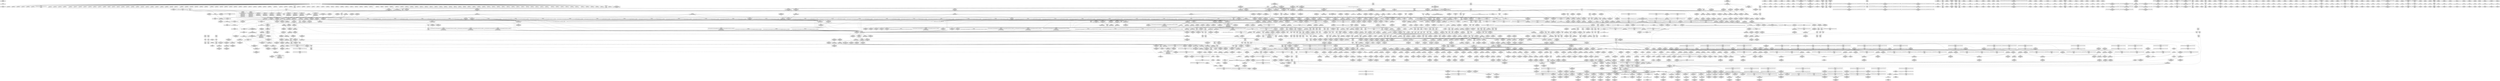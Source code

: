 digraph {
	CE0x6f22a50 [shape=record,shape=Mrecord,label="{CE0x6f22a50|tomoyo_const_part_length:_sw.bb9}"]
	CE0x4b66310 [shape=record,shape=Mrecord,label="{CE0x4b66310|tomoyo_mount_acl:_tobool25|security/tomoyo/mount.c,126|*SummSource*}"]
	CE0x5612310 [shape=record,shape=Mrecord,label="{CE0x5612310|tomoyo_const_part_length:_cmp15|security/tomoyo/util.c,641|*SummSource*}"]
	CE0x4b65bf0 [shape=record,shape=Mrecord,label="{CE0x4b65bf0|i64_27|*Constant*|*SummSource*}"]
	CE0x72482d0 [shape=record,shape=Mrecord,label="{CE0x72482d0|i64*_getelementptr_inbounds_(_63_x_i64_,_63_x_i64_*___llvm_gcov_ctr1275,_i64_0,_i64_23)|*Constant*|*SummSource*}"]
	CE0x58b9180 [shape=record,shape=Mrecord,label="{CE0x58b9180|0:_i8*,_8:_i32,_12:_i16,_14:_i8,_15:_i8,_:_SCMRE_14,15_|*MultipleSource*|security/tomoyo/mount.c, 87|security/tomoyo/mount.c, 85|security/tomoyo/mount.c, 86|security/tomoyo/mount.c,96}"]
	CE0x4853f80 [shape=record,shape=Mrecord,label="{CE0x4853f80|VOIDTB_TE:_UCE_8,16_|*MultipleSource*|Function::tomoyo_mount_acl&Arg::dev_name::|security/tomoyo/mount.c,110|security/tomoyo/mount.c,115|security/tomoyo/mount.c,113|security/tomoyo/mount.c,114|security/tomoyo/mount.c,112|security/tomoyo/mount.c,117|security/tomoyo/mount.c,118}"]
	CE0x49f2010 [shape=record,shape=Mrecord,label="{CE0x49f2010|VOIDTB_TE:_CE_313,314_}"]
	CE0x598ebc0 [shape=record,shape=Mrecord,label="{CE0x598ebc0|i32_3|*Constant*|*SummSink*}"]
	CE0x57338d0 [shape=record,shape=Mrecord,label="{CE0x57338d0|tomoyo_mount_acl:_tmp89|security/tomoyo/mount.c,132|*SummSource*}"]
	CE0x5b83e30 [shape=record,shape=Mrecord,label="{CE0x5b83e30|i64_45|*Constant*|*SummSink*}"]
	CE0x5615ec0 [shape=record,shape=Mrecord,label="{CE0x5615ec0|i32_-19|*Constant*|*SummSink*}"]
	CE0x72943a0 [shape=record,shape=Mrecord,label="{CE0x72943a0|tomoyo_const_part_length:_if.end28|*SummSink*}"]
	CE0x5bb5390 [shape=record,shape=Mrecord,label="{CE0x5bb5390|tomoyo_audit_mount_log:_tmp1}"]
	CE0x55924a0 [shape=record,shape=Mrecord,label="{CE0x55924a0|tomoyo_mount_acl:_if.then|*SummSink*}"]
	CE0x48971e0 [shape=record,shape=Mrecord,label="{CE0x48971e0|i64*_getelementptr_inbounds_(_31_x_i64_,_31_x_i64_*___llvm_gcov_ctr43150,_i64_0,_i64_9)|*Constant*|*SummSource*}"]
	CE0x7141ac0 [shape=record,shape=Mrecord,label="{CE0x7141ac0|tomoyo_mount_acl:_tobool33|security/tomoyo/mount.c,132|*SummSource*}"]
	CE0x5b48150 [shape=record,shape=Mrecord,label="{CE0x5b48150|tomoyo_audit_mount_log:_flags|security/tomoyo/mount.c,34|*SummSink*}"]
	CE0x72888f0 [shape=record,shape=Mrecord,label="{CE0x72888f0|tomoyo_mount_acl:_if.then26|*SummSource*}"]
	CE0x701c8b0 [shape=record,shape=Mrecord,label="{CE0x701c8b0|i64*_getelementptr_inbounds_(_63_x_i64_,_63_x_i64_*___llvm_gcov_ctr1275,_i64_0,_i64_18)|*Constant*|*SummSource*}"]
	CE0x5a35fe0 [shape=record,shape=Mrecord,label="{CE0x5a35fe0|__llvm_gcov_indirect_counter_increment114:_pred}"]
	CE0x72dcd00 [shape=record,shape=Mrecord,label="{CE0x72dcd00|VOIDTB_TE:_CE_174,175_}"]
	CE0x55d1df0 [shape=record,shape=Mrecord,label="{CE0x55d1df0|tomoyo_const_part_length:_lor.lhs.false23|*SummSource*}"]
	CE0x58b40b0 [shape=record,shape=Mrecord,label="{CE0x58b40b0|tomoyo_mount_acl:_tmp8|security/tomoyo/mount.c,95|*SummSink*}"]
	CE0x65c1cb0 [shape=record,shape=Mrecord,label="{CE0x65c1cb0|tomoyo_const_part_length:_bb}"]
	CE0x56a25f0 [shape=record,shape=Mrecord,label="{CE0x56a25f0|i64*_getelementptr_inbounds_(_63_x_i64_,_63_x_i64_*___llvm_gcov_ctr1275,_i64_0,_i64_9)|*Constant*|*SummSource*}"]
	CE0x477e240 [shape=record,shape=Mrecord,label="{CE0x477e240|tomoyo_mount_acl:_tmp126|security/tomoyo/mount.c,167|*SummSink*}"]
	CE0x47a1430 [shape=record,shape=Mrecord,label="{CE0x47a1430|tomoyo_const_part_length:_tmp46|security/tomoyo/util.c,646}"]
	CE0x3aa5710 [shape=record,shape=Mrecord,label="{CE0x3aa5710|tomoyo_fill_path_info:_tobool|security/tomoyo/util.c,667|*SummSource*}"]
	CE0x3a9f1e0 [shape=record,shape=Mrecord,label="{CE0x3a9f1e0|tomoyo_fill_path_info:_bb|*SummSource*}"]
	CE0x5601e80 [shape=record,shape=Mrecord,label="{CE0x5601e80|tomoyo_mount_acl:_tmp122|security/tomoyo/mount.c,163|*SummSink*}"]
	CE0x5988b40 [shape=record,shape=Mrecord,label="{CE0x5988b40|tomoyo_fill_path_info:_conv|security/tomoyo/util.c,664}"]
	CE0x72ca850 [shape=record,shape=Mrecord,label="{CE0x72ca850|tomoyo_mount_acl:_tmp27|security/tomoyo/mount.c,112}"]
	CE0x3b31c10 [shape=record,shape=Mrecord,label="{CE0x3b31c10|tomoyo_audit_mount_log:_tmp7|security/tomoyo/mount.c,32}"]
	CE0x472a980 [shape=record,shape=Mrecord,label="{CE0x472a980|tomoyo_mount_acl:_tmp75}"]
	CE0x72d85a0 [shape=record,shape=Mrecord,label="{CE0x72d85a0|VOIDTB_TE:_CE_146,147_}"]
	CE0x56838e0 [shape=record,shape=Mrecord,label="{CE0x56838e0|0:_%struct.tomoyo_obj_info*,_24:_%struct.tomoyo_path_info*,_32:_%struct.tomoyo_path_info*,_40:_%struct.tomoyo_path_info*,_48:_i64,_56:_i32,_72:_i8,_:_CMRE_39,40_}"]
	CE0x72cdd10 [shape=record,shape=Mrecord,label="{CE0x72cdd10|i64_15|*Constant*|*SummSource*}"]
	CE0x4845e30 [shape=record,shape=Mrecord,label="{CE0x4845e30|__llvm_gcov_indirect_counter_increment114:_tmp5|*SummSink*}"]
	CE0x3abbc00 [shape=record,shape=Mrecord,label="{CE0x3abbc00|_call_void_kfree(i8*_%requested_dir_name.0)_#9,_!dbg_!39057|security/tomoyo/mount.c,166|*SummSource*}"]
	CE0x72dcf00 [shape=record,shape=Mrecord,label="{CE0x72dcf00|VOIDTB_TE:_CE_173,174_}"]
	CE0x55c0ba0 [shape=record,shape=Mrecord,label="{CE0x55c0ba0|tomoyo_mount_acl:_tobool67|security/tomoyo/mount.c,167|*SummSink*}"]
	CE0x72d6280 [shape=record,shape=Mrecord,label="{CE0x72d6280|VOIDTB_TE:_CE_167,168_}"]
	CE0x5921780 [shape=record,shape=Mrecord,label="{CE0x5921780|VOIDTB_TE:_CE_206,207_}"]
	CE0x7268080 [shape=record,shape=Mrecord,label="{CE0x7268080|tomoyo_mount_acl:_tmp50|security/tomoyo/mount.c,117}"]
	CE0x48cb970 [shape=record,shape=Mrecord,label="{CE0x48cb970|tomoyo_const_part_length:_tmp28|security/tomoyo/util.c,641|*SummSource*}"]
	CE0x58beac0 [shape=record,shape=Mrecord,label="{CE0x58beac0|i64*_getelementptr_inbounds_(_63_x_i64_,_63_x_i64_*___llvm_gcov_ctr1275,_i64_0,_i64_3)|*Constant*}"]
	CE0x3a88af0 [shape=record,shape=Mrecord,label="{CE0x3a88af0|tomoyo_fill_path_info:_cmp|security/tomoyo/util.c,667|*SummSource*}"]
	CE0x72def00 [shape=record,shape=Mrecord,label="{CE0x72def00|VOIDTB_TE:_CE_147,148_}"]
	CE0x4813fd0 [shape=record,shape=Mrecord,label="{CE0x4813fd0|tomoyo_const_part_length:_incdec.ptr|security/tomoyo/util.c,626}"]
	CE0x477d460 [shape=record,shape=Mrecord,label="{CE0x477d460|i64_45|*Constant*}"]
	CE0x48540c0 [shape=record,shape=Mrecord,label="{CE0x48540c0|tomoyo_mount_acl:_tobool36|security/tomoyo/mount.c,132}"]
	CE0x55aab40 [shape=record,shape=Mrecord,label="{CE0x55aab40|i32_1|*Constant*|*SummSink*}"]
	CE0x5b535d0 [shape=record,shape=Mrecord,label="{CE0x5b535d0|VOIDTB_TE:_CE_210,211_}"]
	CE0x3ab45e0 [shape=record,shape=Mrecord,label="{CE0x3ab45e0|tomoyo_mount_acl:_mount57|security/tomoyo/mount.c,157}"]
	CE0x72b0900 [shape=record,shape=Mrecord,label="{CE0x72b0900|tomoyo_mount_acl:_path|security/tomoyo/mount.c, 80|*SummSink*}"]
	CE0x5bbef60 [shape=record,shape=Mrecord,label="{CE0x5bbef60|_ret_i32_%retval.0,_!dbg_!38957|security/tomoyo/util.c,652}"]
	CE0x5619290 [shape=record,shape=Mrecord,label="{CE0x5619290|tomoyo_const_part_length:_tmp31|security/tomoyo/util.c,641|*SummSource*}"]
	CE0x5830e80 [shape=record,shape=Mrecord,label="{CE0x5830e80|_call_void_kfree(i8*_%call)_#9,_!dbg_!39063|security/tomoyo/mount.c,169}"]
	CE0x4878930 [shape=record,shape=Mrecord,label="{CE0x4878930|tomoyo_mount_acl:_mount63|security/tomoyo/mount.c,159|*SummSource*}"]
	CE0x6f21b30 [shape=record,shape=Mrecord,label="{CE0x6f21b30|i64*_getelementptr_inbounds_(_5_x_i64_,_5_x_i64_*___llvm_gcov_ctr28130,_i64_0,_i64_0)|*Constant*|*SummSink*}"]
	CE0x588f660 [shape=record,shape=Mrecord,label="{CE0x588f660|tomoyo_audit_mount_log:_call|security/tomoyo/mount.c,30|*SummSource*}"]
	CE0x7251950 [shape=record,shape=Mrecord,label="{CE0x7251950|i64_22|*Constant*|*SummSink*}"]
	CE0x72551b0 [shape=record,shape=Mrecord,label="{CE0x72551b0|i64_22|*Constant*|*SummSource*}"]
	CE0x7244900 [shape=record,shape=Mrecord,label="{CE0x7244900|tomoyo_mount_acl:_tmp52|security/tomoyo/mount.c,118|*SummSink*}"]
	CE0x4a3a0c0 [shape=record,shape=Mrecord,label="{CE0x4a3a0c0|tomoyo_const_part_length:_tmp11|security/tomoyo/util.c,626|*SummSink*}"]
	CE0x4729490 [shape=record,shape=Mrecord,label="{CE0x4729490|__llvm_gcov_indirect_counter_increment114:_counter|*SummSink*}"]
	CE0x3dd56f0 [shape=record,shape=Mrecord,label="{CE0x3dd56f0|__llvm_gcov_indirect_counter_increment114:_counters|Function::__llvm_gcov_indirect_counter_increment114&Arg::counters::|*SummSource*}"]
	CE0x580f2b0 [shape=record,shape=Mrecord,label="{CE0x580f2b0|i32_0|*Constant*}"]
	CE0x49d6bb0 [shape=record,shape=Mrecord,label="{CE0x49d6bb0|tomoyo_const_part_length:_conv2|security/tomoyo/util.c,627|*SummSink*}"]
	CE0x72d9310 [shape=record,shape=Mrecord,label="{CE0x72d9310|VOIDTB_TE:_CE_0,4_}"]
	CE0x72b00f0 [shape=record,shape=Mrecord,label="{CE0x72b00f0|tomoyo_mount_acl:_tmp|*SummSource*}"]
	CE0x5594f40 [shape=record,shape=Mrecord,label="{CE0x5594f40|i64**_getelementptr_inbounds_(_3_x_i64*_,_3_x_i64*_*___llvm_gcda_edge_table44,_i64_0,_i64_1)|*Constant*}"]
	CE0x4793850 [shape=record,shape=Mrecord,label="{CE0x4793850|tomoyo_const_part_length:_if.then17|*SummSink*}"]
	CE0x595b1e0 [shape=record,shape=Mrecord,label="{CE0x595b1e0|tomoyo_audit_mount_log:_param1|security/tomoyo/mount.c,32|*SummSink*}"]
	CE0x3bf3e00 [shape=record,shape=Mrecord,label="{CE0x3bf3e00|tomoyo_mount_acl:_tmp96|security/tomoyo/mount.c,138|*SummSink*}"]
	CE0x7242480 [shape=record,shape=Mrecord,label="{CE0x7242480|GLOBAL:_get_fs_type|*Constant*}"]
	CE0x3db81d0 [shape=record,shape=Mrecord,label="{CE0x3db81d0|i64_2|*Constant*}"]
	CE0x3c45630 [shape=record,shape=Mrecord,label="{CE0x3c45630|tomoyo_fill_path_info:_cmp|security/tomoyo/util.c,667|*SummSink*}"]
	CE0x55bdb70 [shape=record,shape=Mrecord,label="{CE0x55bdb70|tomoyo_mount_acl:_tmp73|*SummSource*}"]
	CE0x3c23d60 [shape=record,shape=Mrecord,label="{CE0x3c23d60|i32_8|*Constant*|*SummSource*}"]
	CE0x70c2390 [shape=record,shape=Mrecord,label="{CE0x70c2390|tomoyo_mount_acl:_tobool71|security/tomoyo/mount.c,171|*SummSource*}"]
	CE0x3aa5150 [shape=record,shape=Mrecord,label="{CE0x3aa5150|tomoyo_mount_acl:_tmp138|security/tomoyo/mount.c,172|*SummSource*}"]
	CE0x4b776a0 [shape=record,shape=Mrecord,label="{CE0x4b776a0|GLOBAL:_full_name_hash|*Constant*|*SummSource*}"]
	CE0x47dbf00 [shape=record,shape=Mrecord,label="{CE0x47dbf00|_call_void___llvm_gcov_indirect_counter_increment114(i32*___llvm_gcov_global_state_pred45,_i64**_getelementptr_inbounds_(_3_x_i64*_,_3_x_i64*_*___llvm_gcda_edge_table44,_i64_0,_i64_0)),_!dbg_!38954|security/tomoyo/util.c,649|*SummSink*}"]
	CE0x6fd4e20 [shape=record,shape=Mrecord,label="{CE0x6fd4e20|tomoyo_const_part_length:_if.then27}"]
	CE0x7166d80 [shape=record,shape=Mrecord,label="{CE0x7166d80|tomoyo_mount_acl:_tmp14|security/tomoyo/mount.c,102|*SummSink*}"]
	CE0x3ab48f0 [shape=record,shape=Mrecord,label="{CE0x3ab48f0|tomoyo_mount_acl:_mount57|security/tomoyo/mount.c,157|*SummSink*}"]
	CE0x724d590 [shape=record,shape=Mrecord,label="{CE0x724d590|tomoyo_mount_acl:_tmp54|security/tomoyo/mount.c,117}"]
	CE0x55da530 [shape=record,shape=Mrecord,label="{CE0x55da530|tomoyo_const_part_length:_if.then27|*SummSink*}"]
	CE0x4a7a810 [shape=record,shape=Mrecord,label="{CE0x4a7a810|i64_176|*Constant*|*SummSource*}"]
	CE0x5619160 [shape=record,shape=Mrecord,label="{CE0x5619160|tomoyo_const_part_length:_tmp31|security/tomoyo/util.c,641}"]
	CE0x56abb40 [shape=record,shape=Mrecord,label="{CE0x56abb40|i64_7|*Constant*|*SummSink*}"]
	CE0x5572ea0 [shape=record,shape=Mrecord,label="{CE0x5572ea0|__llvm_gcov_indirect_counter_increment114:_counters|Function::__llvm_gcov_indirect_counter_increment114&Arg::counters::}"]
	CE0x5b46340 [shape=record,shape=Mrecord,label="{CE0x5b46340|tomoyo_mount_acl:_if.end38}"]
	CE0x56567a0 [shape=record,shape=Mrecord,label="{CE0x56567a0|i32_-1|*Constant*|*SummSource*}"]
	CE0x3ac8f50 [shape=record,shape=Mrecord,label="{CE0x3ac8f50|GLOBAL:_put_filesystem|*Constant*|*SummSink*}"]
	CE0x7219ee0 [shape=record,shape=Mrecord,label="{CE0x7219ee0|GLOBAL:_path_put|*Constant*|*SummSource*}"]
	CE0x4a61d80 [shape=record,shape=Mrecord,label="{CE0x4a61d80|GLOBAL:___llvm_gcov_ctr43150|Global_var:__llvm_gcov_ctr43150|*SummSink*}"]
	CE0x724f030 [shape=record,shape=Mrecord,label="{CE0x724f030|tomoyo_mount_acl:_tmp106|security/tomoyo/mount.c,145}"]
	CE0x72da240 [shape=record,shape=Mrecord,label="{CE0x72da240|VOIDTB_TE:_CE_181,182_}"]
	CE0x3b0ce80 [shape=record,shape=Mrecord,label="{CE0x3b0ce80|tomoyo_audit_mount_log:_mount5|security/tomoyo/mount.c,33}"]
	CE0x703e5c0 [shape=record,shape=Mrecord,label="{CE0x703e5c0|tomoyo_mount_acl:_tmp133|security/tomoyo/mount.c,171}"]
	CE0x3ac8800 [shape=record,shape=Mrecord,label="{CE0x3ac8800|i32_2|*Constant*}"]
	CE0x55b8be0 [shape=record,shape=Mrecord,label="{CE0x55b8be0|tomoyo_mount_acl:_tmp1}"]
	CE0x3b15c30 [shape=record,shape=Mrecord,label="{CE0x3b15c30|tomoyo_mount_acl:_tmp101|security/tomoyo/mount.c,142}"]
	CE0x4a1a530 [shape=record,shape=Mrecord,label="{CE0x4a1a530|tomoyo_mount_acl:_tmp100|security/tomoyo/mount.c,142}"]
	CE0x4a41590 [shape=record,shape=Mrecord,label="{CE0x4a41590|i32_51|*Constant*|*SummSink*}"]
	CE0x3c5b5b0 [shape=record,shape=Mrecord,label="{CE0x3c5b5b0|COLLAPSED:_GCMRE___llvm_gcov_ctr43150_internal_global_31_x_i64_zeroinitializer:_elem_0:default:}"]
	CE0x5638320 [shape=record,shape=Mrecord,label="{CE0x5638320|i8*_getelementptr_inbounds_(_7_x_i8_,_7_x_i8_*_.str60,_i32_0,_i32_0)|*Constant*|*SummSource*}"]
	CE0x59c0690 [shape=record,shape=Mrecord,label="{CE0x59c0690|i64_53|*Constant*}"]
	CE0x566ac40 [shape=record,shape=Mrecord,label="{CE0x566ac40|tomoyo_const_part_length:_conv24|security/tomoyo/util.c,644}"]
	CE0x4729140 [shape=record,shape=Mrecord,label="{CE0x4729140|tomoyo_fill_path_info:_call2|security/tomoyo/util.c,666}"]
	CE0x6f21930 [shape=record,shape=Mrecord,label="{CE0x6f21930|0:_i64*,_array:_GCR___llvm_gcda_edge_table44_internal_unnamed_addr_constant_3_x_i64*_i64*_getelementptr_inbounds_(_31_x_i64_,_31_x_i64_*___llvm_gcov_ctr43150,_i64_0,_i64_10),_i64*_getelementptr_inbounds_(_31_x_i64_,_31_x_i64_*___llvm_gcov_ctr43150,_i64_0,_i64_11),_i64*_getelementptr_inbounds_(_31_x_i64_,_31_x_i64_*___llvm_gcov_ctr43150,_i64_0,_i64_15)_:_elem_0::}"]
	CE0x7244d10 [shape=record,shape=Mrecord,label="{CE0x7244d10|tomoyo_mount_acl:_tmp55|security/tomoyo/mount.c,117|*SummSink*}"]
	CE0x397cd70 [shape=record,shape=Mrecord,label="{CE0x397cd70|tomoyo_const_part_length:_entry}"]
	CE0x5b47f40 [shape=record,shape=Mrecord,label="{CE0x5b47f40|tomoyo_audit_mount_log:_flags|security/tomoyo/mount.c,34}"]
	CE0x5680750 [shape=record,shape=Mrecord,label="{CE0x5680750|tomoyo_mount_acl:_tmp15|security/tomoyo/mount.c,102|*SummSink*}"]
	CE0x72bab70 [shape=record,shape=Mrecord,label="{CE0x72bab70|tomoyo_mount_acl:_tmp60|security/tomoyo/mount.c,122}"]
	CE0x72c20c0 [shape=record,shape=Mrecord,label="{CE0x72c20c0|VOIDTB_TE:_CE_40,48_}"]
	CE0x598eac0 [shape=record,shape=Mrecord,label="{CE0x598eac0|tomoyo_mount_acl:_dir|Function::tomoyo_mount_acl&Arg::dir::}"]
	CE0x6f23c80 [shape=record,shape=Mrecord,label="{CE0x6f23c80|tomoyo_fill_path_info:_frombool10|security/tomoyo/util.c,668}"]
	CE0x5af9b60 [shape=record,shape=Mrecord,label="{CE0x5af9b60|i64_10|*Constant*|*SummSource*}"]
	CE0x6f230a0 [shape=record,shape=Mrecord,label="{CE0x6f230a0|tomoyo_const_part_length:_sw.epilog|*SummSource*}"]
	CE0x3db4920 [shape=record,shape=Mrecord,label="{CE0x3db4920|i32_0|*Constant*|*SummSink*}"]
	CE0x3988fe0 [shape=record,shape=Mrecord,label="{CE0x3988fe0|tomoyo_const_part_length:_while.body}"]
	CE0x5b82060 [shape=record,shape=Mrecord,label="{CE0x5b82060|tomoyo_mount_acl:_tobool3|security/tomoyo/mount.c,102|*SummSource*}"]
	CE0x56568c0 [shape=record,shape=Mrecord,label="{CE0x56568c0|i32_-1|*Constant*|*SummSink*}"]
	CE0x3a93ab0 [shape=record,shape=Mrecord,label="{CE0x3a93ab0|tomoyo_audit_mount_log:_param1|security/tomoyo/mount.c,32}"]
	CE0x5b458d0 [shape=record,shape=Mrecord,label="{CE0x5b458d0|tomoyo_const_part_length:_if.end}"]
	CE0x3db9700 [shape=record,shape=Mrecord,label="{CE0x3db9700|tomoyo_mount_acl:_tmp85|security/tomoyo/mount.c,132}"]
	CE0x4a85420 [shape=record,shape=Mrecord,label="{CE0x4a85420|i64*_getelementptr_inbounds_(_63_x_i64_,_63_x_i64_*___llvm_gcov_ctr1275,_i64_0,_i64_43)|*Constant*|*SummSource*}"]
	CE0x3c45850 [shape=record,shape=Mrecord,label="{CE0x3c45850|i1_false|*Constant*}"]
	CE0x4840190 [shape=record,shape=Mrecord,label="{CE0x4840190|tomoyo_const_part_length:_cmp3|security/tomoyo/util.c,627}"]
	CE0x5bb5400 [shape=record,shape=Mrecord,label="{CE0x5bb5400|tomoyo_audit_mount_log:_tmp1|*SummSource*}"]
	CE0x71f19e0 [shape=record,shape=Mrecord,label="{CE0x71f19e0|tomoyo_mount_acl:_tmp30|security/tomoyo/mount.c,113|*SummSource*}"]
	CE0x70c24f0 [shape=record,shape=Mrecord,label="{CE0x70c24f0|tomoyo_audit_mount_log:_mount|security/tomoyo/mount.c,31|*SummSource*}"]
	CE0x49dc270 [shape=record,shape=Mrecord,label="{CE0x49dc270|_ret_i32_%error.0,_!dbg_!39072|security/tomoyo/mount.c,174|*SummSink*}"]
	CE0x725c6d0 [shape=record,shape=Mrecord,label="{CE0x725c6d0|tomoyo_mount_acl:_tmp51|security/tomoyo/mount.c,117}"]
	CE0x56be7c0 [shape=record,shape=Mrecord,label="{CE0x56be7c0|tomoyo_mount_acl:_tmp25|security/tomoyo/mount.c,112|*SummSink*}"]
	CE0x4b77880 [shape=record,shape=Mrecord,label="{CE0x4b77880|tomoyo_fill_path_info:_hash|security/tomoyo/util.c,669|*SummSource*}"]
	CE0x56401e0 [shape=record,shape=Mrecord,label="{CE0x56401e0|i64*_getelementptr_inbounds_(_63_x_i64_,_63_x_i64_*___llvm_gcov_ctr1275,_i64_0,_i64_52)|*Constant*|*SummSource*}"]
	CE0x3cb36a0 [shape=record,shape=Mrecord,label="{CE0x3cb36a0|tomoyo_audit_mount_log:_tmp9|security/tomoyo/mount.c,33}"]
	CE0x724eab0 [shape=record,shape=Mrecord,label="{CE0x724eab0|i64_21|*Constant*|*SummSink*}"]
	CE0x593d640 [shape=record,shape=Mrecord,label="{CE0x593d640|tomoyo_mount_acl:_tobool36|security/tomoyo/mount.c,132|*SummSink*}"]
	CE0x49f7db0 [shape=record,shape=Mrecord,label="{CE0x49f7db0|tomoyo_mount_acl:_if.end38|*SummSink*}"]
	CE0x484a2e0 [shape=record,shape=Mrecord,label="{CE0x484a2e0|__llvm_gcov_indirect_counter_increment114:_tmp6}"]
	CE0x5604e40 [shape=record,shape=Mrecord,label="{CE0x5604e40|tomoyo_mount_acl:_tmp91|security/tomoyo/mount.c,133|*SummSink*}"]
	CE0x474b550 [shape=record,shape=Mrecord,label="{CE0x474b550|VOIDTB_TE:_CE_232,240_}"]
	CE0x58f9b30 [shape=record,shape=Mrecord,label="{CE0x58f9b30|tomoyo_mount_acl:_tmp138|security/tomoyo/mount.c,172|*SummSink*}"]
	CE0x722e210 [shape=record,shape=Mrecord,label="{CE0x722e210|i64_36|*Constant*}"]
	CE0x5b2f0d0 [shape=record,shape=Mrecord,label="{CE0x5b2f0d0|_ret_i32_%error.0,_!dbg_!39072|security/tomoyo/mount.c,174|*SummSource*}"]
	CE0x72ba150 [shape=record,shape=Mrecord,label="{CE0x72ba150|tomoyo_mount_acl:_tmp59|security/tomoyo/mount.c,122}"]
	CE0x5b2b5b0 [shape=record,shape=Mrecord,label="{CE0x5b2b5b0|tomoyo_const_part_length:_tmp14|security/tomoyo/util.c,626|*SummSource*}"]
	CE0x5753040 [shape=record,shape=Mrecord,label="{CE0x5753040|tomoyo_mount_acl:_tmp88|security/tomoyo/mount.c,132|*SummSource*}"]
	CE0x72bc8c0 [shape=record,shape=Mrecord,label="{CE0x72bc8c0|tomoyo_mount_acl:_rdir|security/tomoyo/mount.c, 87|*SummSource*}"]
	CE0x703e9b0 [shape=record,shape=Mrecord,label="{CE0x703e9b0|tomoyo_mount_acl:_tmp134|security/tomoyo/mount.c,171}"]
	CE0x71ea230 [shape=record,shape=Mrecord,label="{CE0x71ea230|i64_11|*Constant*|*SummSink*}"]
	CE0x47a74f0 [shape=record,shape=Mrecord,label="{CE0x47a74f0|tomoyo_mount_acl:_if.then}"]
	CE0x5666b30 [shape=record,shape=Mrecord,label="{CE0x5666b30|tomoyo_mount_acl:_tmp119|security/tomoyo/mount.c,161|*SummSink*}"]
	CE0x47bbfc0 [shape=record,shape=Mrecord,label="{CE0x47bbfc0|tomoyo_mount_acl:_if.end5}"]
	CE0x55aa8a0 [shape=record,shape=Mrecord,label="{CE0x55aa8a0|tomoyo_const_part_length:_tmp23|security/tomoyo/util.c,634|*SummSink*}"]
	CE0x47bd410 [shape=record,shape=Mrecord,label="{CE0x47bd410|tomoyo_const_part_length:_cmp21|security/tomoyo/util.c,644}"]
	CE0x397bd70 [shape=record,shape=Mrecord,label="{CE0x397bd70|tomoyo_audit_mount_log:_dir|security/tomoyo/mount.c,32|*SummSource*}"]
	CE0x4a4a600 [shape=record,shape=Mrecord,label="{CE0x4a4a600|tomoyo_mount_acl:_obj|security/tomoyo/mount.c, 79}"]
	CE0x728c220 [shape=record,shape=Mrecord,label="{CE0x728c220|tomoyo_mount_acl:_tmp27|security/tomoyo/mount.c,112|*SummSource*}"]
	CE0x47d9180 [shape=record,shape=Mrecord,label="{CE0x47d9180|tomoyo_const_part_length:_incdec.ptr19|security/tomoyo/util.c,643}"]
	CE0x722e7a0 [shape=record,shape=Mrecord,label="{CE0x722e7a0|tomoyo_mount_acl:_tmp82|security/tomoyo/mount.c,132|*SummSink*}"]
	CE0x598f3b0 [shape=record,shape=Mrecord,label="{CE0x598f3b0|i64_38|*Constant*|*SummSource*}"]
	CE0x3b31a50 [shape=record,shape=Mrecord,label="{CE0x3b31a50|tomoyo_audit_mount_log:_name3|security/tomoyo/mount.c,32|*SummSource*}"]
	CE0x720f980 [shape=record,shape=Mrecord,label="{CE0x720f980|tomoyo_mount_acl:_cmp13|security/tomoyo/mount.c,115|*SummSource*}"]
	CE0x5667dd0 [shape=record,shape=Mrecord,label="{CE0x5667dd0|tomoyo_mount_acl:_tmp124|security/tomoyo/mount.c,163|*SummSource*}"]
	CE0x49435a0 [shape=record,shape=Mrecord,label="{CE0x49435a0|tomoyo_mount_acl:_tmp112|security/tomoyo/mount.c,148|*SummSink*}"]
	CE0x72c75a0 [shape=record,shape=Mrecord,label="{CE0x72c75a0|tomoyo_mount_acl:_tmp3|security/tomoyo/mount.c,79|*SummSource*}"]
	CE0x5b84120 [shape=record,shape=Mrecord,label="{CE0x5b84120|tomoyo_mount_acl:_tmp102|security/tomoyo/mount.c,144|*SummSink*}"]
	CE0x71f5a30 [shape=record,shape=Mrecord,label="{CE0x71f5a30|i8_0|*Constant*|*SummSource*}"]
	CE0x55874d0 [shape=record,shape=Mrecord,label="{CE0x55874d0|i64*_getelementptr_inbounds_(_5_x_i64_,_5_x_i64_*___llvm_gcov_ctr28130,_i64_0,_i64_4)|*Constant*|*SummSource*}"]
	CE0x477ad50 [shape=record,shape=Mrecord,label="{CE0x477ad50|tomoyo_mount_acl:_tobool40|security/tomoyo/mount.c,138}"]
	CE0x7009020 [shape=record,shape=Mrecord,label="{CE0x7009020|tomoyo_mount_acl:_param56|security/tomoyo/mount.c,157}"]
	CE0x47e1660 [shape=record,shape=Mrecord,label="{CE0x47e1660|tomoyo_const_part_length:_tmp51|security/tomoyo/util.c,651|*SummSink*}"]
	CE0x724f370 [shape=record,shape=Mrecord,label="{CE0x724f370|tomoyo_mount_acl:_tmp106|security/tomoyo/mount.c,145|*SummSink*}"]
	CE0x4814830 [shape=record,shape=Mrecord,label="{CE0x4814830|i32_92|*Constant*|*SummSource*}"]
	CE0x58b3580 [shape=record,shape=Mrecord,label="{CE0x58b3580|i64_5|*Constant*}"]
	CE0x4a19f40 [shape=record,shape=Mrecord,label="{CE0x4a19f40|tomoyo_mount_acl:_tmp99|security/tomoyo/mount.c,139|*SummSource*}"]
	CE0x48aa340 [shape=record,shape=Mrecord,label="{CE0x48aa340|tomoyo_const_part_length:_inc|security/tomoyo/util.c,628|*SummSink*}"]
	CE0x48f1090 [shape=record,shape=Mrecord,label="{CE0x48f1090|tomoyo_const_part_length:_len.0|*SummSink*}"]
	CE0x477e440 [shape=record,shape=Mrecord,label="{CE0x477e440|tomoyo_mount_acl:_tmp126|security/tomoyo/mount.c,167|*SummSource*}"]
	CE0x4a487a0 [shape=record,shape=Mrecord,label="{CE0x4a487a0|_call_void_mcount()_#3|*SummSink*}"]
	CE0x5718f30 [shape=record,shape=Mrecord,label="{CE0x5718f30|tomoyo_fill_path_info:_tmp4|security/tomoyo/util.c,667|*SummSource*}"]
	CE0x4813e00 [shape=record,shape=Mrecord,label="{CE0x4813e00|tomoyo_const_part_length:_incdec.ptr7|security/tomoyo/util.c,631|*SummSink*}"]
	CE0x5646ef0 [shape=record,shape=Mrecord,label="{CE0x5646ef0|tomoyo_const_part_length:_tmp32|security/tomoyo/util.c,641|*SummSource*}"]
	CE0x478af20 [shape=record,shape=Mrecord,label="{CE0x478af20|tomoyo_mount_acl:_dir58|security/tomoyo/mount.c,157}"]
	CE0x560d8d0 [shape=record,shape=Mrecord,label="{CE0x560d8d0|tomoyo_const_part_length:_tmp26|security/tomoyo/util.c,641|*SummSource*}"]
	CE0x55aa830 [shape=record,shape=Mrecord,label="{CE0x55aa830|tomoyo_const_part_length:_tmp22|security/tomoyo/util.c,634|*SummSink*}"]
	CE0x5638430 [shape=record,shape=Mrecord,label="{CE0x5638430|i8*_getelementptr_inbounds_(_7_x_i8_,_7_x_i8_*_.str60,_i32_0,_i32_0)|*Constant*|*SummSink*}"]
	CE0x4a39ff0 [shape=record,shape=Mrecord,label="{CE0x4a39ff0|tomoyo_const_part_length:_tmp11|security/tomoyo/util.c,626|*SummSource*}"]
	CE0x70d8b40 [shape=record,shape=Mrecord,label="{CE0x70d8b40|%struct.dentry*_null|*Constant*|*SummSink*}"]
	CE0x65c5ed0 [shape=record,shape=Mrecord,label="{CE0x65c5ed0|tomoyo_audit_mount_log:_tmp2|*SummSource*}"]
	CE0x56e6400 [shape=record,shape=Mrecord,label="{CE0x56e6400|i64*_getelementptr_inbounds_(_31_x_i64_,_31_x_i64_*___llvm_gcov_ctr43150,_i64_0,_i64_26)|*Constant*|*SummSource*}"]
	CE0x6fd5200 [shape=record,shape=Mrecord,label="{CE0x6fd5200|tomoyo_mount_acl:_tmp69|security/tomoyo/mount.c,126|*SummSource*}"]
	CE0x47a1af0 [shape=record,shape=Mrecord,label="{CE0x47a1af0|i64*_getelementptr_inbounds_(_31_x_i64_,_31_x_i64_*___llvm_gcov_ctr43150,_i64_0,_i64_27)|*Constant*|*SummSink*}"]
	CE0x5b96fe0 [shape=record,shape=Mrecord,label="{CE0x5b96fe0|tomoyo_mount_acl:_tmp86|security/tomoyo/mount.c,132|*SummSource*}"]
	CE0x71f1fe0 [shape=record,shape=Mrecord,label="{CE0x71f1fe0|tomoyo_mount_acl:_cmp9|security/tomoyo/mount.c,113}"]
	CE0x47d1fe0 [shape=record,shape=Mrecord,label="{CE0x47d1fe0|tomoyo_mount_acl:_tmp93|security/tomoyo/mount.c,136|*SummSink*}"]
	CE0x4a634b0 [shape=record,shape=Mrecord,label="{CE0x4a634b0|tomoyo_mount_acl:_tmp114|*SummSource*}"]
	CE0x7163160 [shape=record,shape=Mrecord,label="{CE0x7163160|tomoyo_mount_acl:_tmp25|security/tomoyo/mount.c,112}"]
	CE0x4a39ee0 [shape=record,shape=Mrecord,label="{CE0x4a39ee0|i64_6|*Constant*|*SummSink*}"]
	CE0x397b8c0 [shape=record,shape=Mrecord,label="{CE0x397b8c0|tomoyo_fill_path_info:_tmp8|security/tomoyo/util.c,667}"]
	CE0x4732a60 [shape=record,shape=Mrecord,label="{CE0x4732a60|VOIDTB_TE:_CE_190,191_}"]
	CE0x4a9b3b0 [shape=record,shape=Mrecord,label="{CE0x4a9b3b0|VOIDTB_TE:_CE_296,304_}"]
	CE0x58bede0 [shape=record,shape=Mrecord,label="{CE0x58bede0|tomoyo_mount_acl:_tmp6|security/tomoyo/mount.c,94|*SummSink*}"]
	CE0x5612bc0 [shape=record,shape=Mrecord,label="{CE0x5612bc0|tomoyo_const_part_length:_tmp29|security/tomoyo/util.c,641|*SummSource*}"]
	CE0x47a1a40 [shape=record,shape=Mrecord,label="{CE0x47a1a40|i64*_getelementptr_inbounds_(_31_x_i64_,_31_x_i64_*___llvm_gcov_ctr43150,_i64_0,_i64_27)|*Constant*|*SummSource*}"]
	CE0x6f86490 [shape=record,shape=Mrecord,label="{CE0x6f86490|i64*_getelementptr_inbounds_(_63_x_i64_,_63_x_i64_*___llvm_gcov_ctr1275,_i64_0,_i64_29)|*Constant*|*SummSource*}"]
	CE0x477e080 [shape=record,shape=Mrecord,label="{CE0x477e080|i64_57|*Constant*}"]
	CE0x4b777a0 [shape=record,shape=Mrecord,label="{CE0x4b777a0|GLOBAL:_full_name_hash|*Constant*|*SummSink*}"]
	CE0x58a4ed0 [shape=record,shape=Mrecord,label="{CE0x58a4ed0|tomoyo_const_part_length:_tmp20|security/tomoyo/util.c,628|*SummSource*}"]
	CE0x4a3e5c0 [shape=record,shape=Mrecord,label="{CE0x4a3e5c0|tomoyo_fill_path_info:_const_len6|security/tomoyo/util.c,668|*SummSink*}"]
	CE0x4a85870 [shape=record,shape=Mrecord,label="{CE0x4a85870|tomoyo_mount_acl:_tobool44|security/tomoyo/mount.c,144}"]
	CE0x48cc390 [shape=record,shape=Mrecord,label="{CE0x48cc390|tomoyo_mount_acl:_bb}"]
	CE0x49f5500 [shape=record,shape=Mrecord,label="{CE0x49f5500|VOIDTB_TE:_CE_316,317_}"]
	CE0x58f9690 [shape=record,shape=Mrecord,label="{CE0x58f9690|tomoyo_mount_acl:_tmp137|security/tomoyo/mount.c,172}"]
	CE0x49d95a0 [shape=record,shape=Mrecord,label="{CE0x49d95a0|tomoyo_mount_acl:_need_dev53|security/tomoyo/mount.c,155}"]
	CE0x56b5790 [shape=record,shape=Mrecord,label="{CE0x56b5790|tomoyo_mount_acl:_tmp22|security/tomoyo/mount.c,110|*SummSink*}"]
	CE0x56e6900 [shape=record,shape=Mrecord,label="{CE0x56e6900|tomoyo_mount_acl:_obj|security/tomoyo/mount.c, 79|*SummSource*}"]
	CE0x5906b60 [shape=record,shape=Mrecord,label="{CE0x5906b60|_call_void_tomoyo_check_acl(%struct.tomoyo_request_info*_%r,_i1_(%struct.tomoyo_request_info*,_%struct.tomoyo_acl_info*)*_tomoyo_check_mount_acl)_#9,_!dbg_!39050|security/tomoyo/mount.c,161|*SummSource*}"]
	CE0x49455e0 [shape=record,shape=Mrecord,label="{CE0x49455e0|tomoyo_mount_acl:_if.then41}"]
	CE0x71605b0 [shape=record,shape=Mrecord,label="{CE0x71605b0|VOIDTB_TE:_CE:_elem_0:default:}"]
	CE0x56607e0 [shape=record,shape=Mrecord,label="{CE0x56607e0|tomoyo_const_part_length:_tmp37|security/tomoyo/util.c,644|*SummSource*}"]
	CE0x712fad0 [shape=record,shape=Mrecord,label="{CE0x712fad0|0:_%struct.tomoyo_obj_info*,_24:_%struct.tomoyo_path_info*,_32:_%struct.tomoyo_path_info*,_40:_%struct.tomoyo_path_info*,_48:_i64,_56:_i32,_72:_i8,_:_CMRE_37,38_}"]
	CE0x482fe10 [shape=record,shape=Mrecord,label="{CE0x482fe10|tomoyo_mount_acl:_tmp1|*SummSink*}"]
	CE0x7219e70 [shape=record,shape=Mrecord,label="{CE0x7219e70|GLOBAL:_path_put|*Constant*|*SummSink*}"]
	CE0x72d02a0 [shape=record,shape=Mrecord,label="{CE0x72d02a0|VOIDTB_TE:_CE_153,154_}"]
	CE0x7294ca0 [shape=record,shape=Mrecord,label="{CE0x7294ca0|tomoyo_mount_acl:_if.then14|*SummSource*}"]
	CE0x58b46b0 [shape=record,shape=Mrecord,label="{CE0x58b46b0|i64*_getelementptr_inbounds_(_63_x_i64_,_63_x_i64_*___llvm_gcov_ctr1275,_i64_0,_i64_3)|*Constant*|*SummSink*}"]
	CE0x3a9ee70 [shape=record,shape=Mrecord,label="{CE0x3a9ee70|_call_void_kfree(i8*_%requested_dir_name.0)_#9,_!dbg_!39057|security/tomoyo/mount.c,166}"]
	"CONST[source:0(mediator),value:2(dynamic)][purpose:{object}]"
	CE0x55d91a0 [shape=record,shape=Mrecord,label="{CE0x55d91a0|tomoyo_audit_mount_log:_bb|*SummSink*}"]
	CE0x723f8c0 [shape=record,shape=Mrecord,label="{CE0x723f8c0|i64*_getelementptr_inbounds_(_63_x_i64_,_63_x_i64_*___llvm_gcov_ctr1275,_i64_0,_i64_23)|*Constant*|*SummSink*}"]
	CE0x3aec380 [shape=record,shape=Mrecord,label="{CE0x3aec380|i64_28|*Constant*|*SummSink*}"]
	CE0x58335d0 [shape=record,shape=Mrecord,label="{CE0x58335d0|i64_6|*Constant*|*SummSource*}"]
	CE0x477e130 [shape=record,shape=Mrecord,label="{CE0x477e130|i64_57|*Constant*|*SummSource*}"]
	CE0x6f21ec0 [shape=record,shape=Mrecord,label="{CE0x6f21ec0|i64*_getelementptr_inbounds_(_5_x_i64_,_5_x_i64_*___llvm_gcov_ctr28130,_i64_0,_i64_0)|*Constant*|*SummSource*}"]
	CE0x55aaaa0 [shape=record,shape=Mrecord,label="{CE0x55aaaa0|tomoyo_const_part_length:_tmp23|security/tomoyo/util.c,634}"]
	CE0x72d2fc0 [shape=record,shape=Mrecord,label="{CE0x72d2fc0|VOIDTB_TE:_CE_162,163_}"]
	CE0x70b1680 [shape=record,shape=Mrecord,label="{CE0x70b1680|__llvm_gcov_indirect_counter_increment114:_bb|*SummSource*}"]
	CE0x4a69e10 [shape=record,shape=Mrecord,label="{CE0x4a69e10|GLOBAL:___llvm_gcov_ctr28130|Global_var:__llvm_gcov_ctr28130|*SummSource*}"]
	CE0x3ab4be0 [shape=record,shape=Mrecord,label="{CE0x3ab4be0|tomoyo_mount_acl:_param59|security/tomoyo/mount.c,158|*SummSink*}"]
	CE0x485e9b0 [shape=record,shape=Mrecord,label="{CE0x485e9b0|tomoyo_mount_acl:_tmp134|security/tomoyo/mount.c,171|*SummSource*}"]
	CE0x7215950 [shape=record,shape=Mrecord,label="{CE0x7215950|tomoyo_mount_acl:_tmp32|security/tomoyo/mount.c,113|*SummSink*}"]
	CE0x5b48000 [shape=record,shape=Mrecord,label="{CE0x5b48000|tomoyo_audit_mount_log:_flags|security/tomoyo/mount.c,34|*SummSource*}"]
	CE0x720e120 [shape=record,shape=Mrecord,label="{CE0x720e120|tomoyo_mount_acl:_tmp33|security/tomoyo/mount.c,113|*SummSink*}"]
	CE0x724f300 [shape=record,shape=Mrecord,label="{CE0x724f300|tomoyo_mount_acl:_tmp106|security/tomoyo/mount.c,145|*SummSource*}"]
	CE0x4729500 [shape=record,shape=Mrecord,label="{CE0x4729500|__llvm_gcov_indirect_counter_increment114:_tmp1}"]
	CE0x56b3700 [shape=record,shape=Mrecord,label="{CE0x56b3700|tomoyo_mount_acl:_tmp21|security/tomoyo/mount.c,110}"]
	CE0x48a9cf0 [shape=record,shape=Mrecord,label="{CE0x48a9cf0|VOIDTB_TE:_CE_220,221_}"]
	CE0x3dcc360 [shape=record,shape=Mrecord,label="{CE0x3dcc360|tomoyo_mount_acl:_lor.lhs.false34}"]
	CE0x56b62f0 [shape=record,shape=Mrecord,label="{CE0x56b62f0|tomoyo_mount_acl:_tmp21|security/tomoyo/mount.c,110|*SummSink*}"]
	CE0x7295070 [shape=record,shape=Mrecord,label="{CE0x7295070|tomoyo_mount_acl:_if.else43}"]
	CE0x560f0f0 [shape=record,shape=Mrecord,label="{CE0x560f0f0|i32_55|*Constant*}"]
	CE0x4823c60 [shape=record,shape=Mrecord,label="{CE0x4823c60|i64*_getelementptr_inbounds_(_63_x_i64_,_63_x_i64_*___llvm_gcov_ctr1275,_i64_0,_i64_49)|*Constant*|*SummSource*}"]
	CE0x5a6fc10 [shape=record,shape=Mrecord,label="{CE0x5a6fc10|tomoyo_mount_acl:_tmp109|security/tomoyo/mount.c,147|*SummSink*}"]
	CE0x4853c50 [shape=record,shape=Mrecord,label="{CE0x4853c50|GLOBAL:_kern_path|*Constant*|*SummSink*}"]
	CE0x5906900 [shape=record,shape=Mrecord,label="{CE0x5906900|tomoyo_mount_acl:_tmp119|security/tomoyo/mount.c,161|*SummSource*}"]
	CE0x59121f0 [shape=record,shape=Mrecord,label="{CE0x59121f0|tomoyo_const_part_length:_if.end18}"]
	CE0x58456f0 [shape=record,shape=Mrecord,label="{CE0x58456f0|tomoyo_mount_acl:_param|security/tomoyo/mount.c,155|*SummSource*}"]
	CE0x5b2cdf0 [shape=record,shape=Mrecord,label="{CE0x5b2cdf0|tomoyo_mount_acl:_call|security/tomoyo/mount.c,93|*SummSink*}"]
	CE0x49d6d40 [shape=record,shape=Mrecord,label="{CE0x49d6d40|i64*_null|*Constant*}"]
	CE0x5b47af0 [shape=record,shape=Mrecord,label="{CE0x5b47af0|tomoyo_audit_mount_log:_mount8|security/tomoyo/mount.c,34}"]
	CE0x55edb90 [shape=record,shape=Mrecord,label="{CE0x55edb90|0:_%struct.tomoyo_obj_info*,_24:_%struct.tomoyo_path_info*,_32:_%struct.tomoyo_path_info*,_40:_%struct.tomoyo_path_info*,_48:_i64,_56:_i32,_72:_i8,_:_CMRE_26,27_}"]
	CE0x727e570 [shape=record,shape=Mrecord,label="{CE0x727e570|tomoyo_mount_acl:_lor.lhs.false|*SummSource*}"]
	CE0x5afdf30 [shape=record,shape=Mrecord,label="{CE0x5afdf30|tomoyo_mount_acl:_tmp5|security/tomoyo/mount.c,94|*SummSink*}"]
	CE0x701f9c0 [shape=record,shape=Mrecord,label="{CE0x701f9c0|tomoyo_mount_acl:_param54|security/tomoyo/mount.c,156|*SummSink*}"]
	CE0x4a439b0 [shape=record,shape=Mrecord,label="{CE0x4a439b0|tomoyo_const_part_length:_tmp6|security/tomoyo/util.c,625|*SummSource*}"]
	CE0x594ec10 [shape=record,shape=Mrecord,label="{CE0x594ec10|tomoyo_const_part_length:_filename|Function::tomoyo_const_part_length&Arg::filename::|*SummSink*}"]
	CE0x5a35af0 [shape=record,shape=Mrecord,label="{CE0x5a35af0|0:_%struct.tomoyo_obj_info*,_24:_%struct.tomoyo_path_info*,_32:_%struct.tomoyo_path_info*,_40:_%struct.tomoyo_path_info*,_48:_i64,_56:_i32,_72:_i8,_:_CMRE_61,62_}"]
	CE0x58b43b0 [shape=record,shape=Mrecord,label="{CE0x58b43b0|tomoyo_mount_acl:_tmp9|security/tomoyo/mount.c,95|*SummSink*}"]
	CE0x560d7a0 [shape=record,shape=Mrecord,label="{CE0x560d7a0|tomoyo_const_part_length:_tmp26|security/tomoyo/util.c,641}"]
	CE0x729bcc0 [shape=record,shape=Mrecord,label="{CE0x729bcc0|tomoyo_mount_acl:_if.then49}"]
	CE0x571a9b0 [shape=record,shape=Mrecord,label="{CE0x571a9b0|tomoyo_const_part_length:_tmp40|security/tomoyo/util.c,644|*SummSource*}"]
	CE0x4a63850 [shape=record,shape=Mrecord,label="{CE0x4a63850|tomoyo_mount_acl:_tmp116|security/tomoyo/mount.c,152}"]
	CE0x72033e0 [shape=record,shape=Mrecord,label="{CE0x72033e0|tomoyo_mount_acl:_tmp131|security/tomoyo/mount.c,168|*SummSource*}"]
	CE0x70d8a30 [shape=record,shape=Mrecord,label="{CE0x70d8a30|%struct.dentry*_null|*Constant*|*SummSource*}"]
	CE0x588f7b0 [shape=record,shape=Mrecord,label="{CE0x588f7b0|tomoyo_audit_mount_log:_call|security/tomoyo/mount.c,30|*SummSink*}"]
	CE0x7286ff0 [shape=record,shape=Mrecord,label="{CE0x7286ff0|tomoyo_mount_acl:_if.end74|*SummSink*}"]
	CE0x72dd000 [shape=record,shape=Mrecord,label="{CE0x72dd000|VOIDTB_TE:_CE_176,177_}"]
	CE0x5b774e0 [shape=record,shape=Mrecord,label="{CE0x5b774e0|tomoyo_mount_acl:_tmp11|security/tomoyo/mount.c,100}"]
	CE0x7295da0 [shape=record,shape=Mrecord,label="{CE0x7295da0|tomoyo_mount_acl:_lor.lhs.false12}"]
	CE0x56ae510 [shape=record,shape=Mrecord,label="{CE0x56ae510|tomoyo_mount_acl:_tmp39|security/tomoyo/mount.c,114|*SummSink*}"]
	CE0x5790b50 [shape=record,shape=Mrecord,label="{CE0x5790b50|tomoyo_mount_acl:_fstype.1}"]
	CE0x72de670 [shape=record,shape=Mrecord,label="{CE0x72de670|GLOBAL:_get_fs_type|*Constant*|*SummSink*}"]
	CE0x48f8f70 [shape=record,shape=Mrecord,label="{CE0x48f8f70|i64_18|*Constant*|*SummSource*}"]
	CE0x47ef7e0 [shape=record,shape=Mrecord,label="{CE0x47ef7e0|0:_%struct.tomoyo_obj_info*,_24:_%struct.tomoyo_path_info*,_32:_%struct.tomoyo_path_info*,_40:_%struct.tomoyo_path_info*,_48:_i64,_56:_i32,_72:_i8,_:_CMRE_74,75_|*MultipleSource*|security/tomoyo/mount.c,90|Function::tomoyo_mount_acl&Arg::r::}"]
	CE0x4729ac0 [shape=record,shape=Mrecord,label="{CE0x4729ac0|_call_void_mcount()_#3|*SummSink*}"]
	CE0x7287d00 [shape=record,shape=Mrecord,label="{CE0x7287d00|tomoyo_mount_acl:_if.end29|*SummSink*}"]
	CE0x3bf3cb0 [shape=record,shape=Mrecord,label="{CE0x3bf3cb0|tomoyo_mount_acl:_tmp96|security/tomoyo/mount.c,138|*SummSource*}"]
	CE0x48f9330 [shape=record,shape=Mrecord,label="{CE0x48f9330|tomoyo_const_part_length:_tmp25|security/tomoyo/util.c,641}"]
	CE0x568e730 [shape=record,shape=Mrecord,label="{CE0x568e730|_call_void_tomoyo_fill_path_info(%struct.tomoyo_path_info*_%rdir)_#9,_!dbg_!38940|security/tomoyo/mount.c,107|*SummSink*}"]
	CE0x3ab0dc0 [shape=record,shape=Mrecord,label="{CE0x3ab0dc0|_call_void_path_put(%struct.path*_%path173)_#9,_!dbg_!39070|security/tomoyo/mount.c,172|*SummSink*}"]
	CE0x720f760 [shape=record,shape=Mrecord,label="{CE0x720f760|tomoyo_mount_acl:_cmp13|security/tomoyo/mount.c,115|*SummSink*}"]
	CE0x47bbe20 [shape=record,shape=Mrecord,label="{CE0x47bbe20|tomoyo_const_part_length:_conv20|security/tomoyo/util.c,644}"]
	CE0x7286200 [shape=record,shape=Mrecord,label="{CE0x7286200|tomoyo_mount_acl:_if.end74|*SummSource*}"]
	CE0x58b38b0 [shape=record,shape=Mrecord,label="{CE0x58b38b0|tomoyo_mount_acl:_tmp14|security/tomoyo/mount.c,102}"]
	CE0x47c1f40 [shape=record,shape=Mrecord,label="{CE0x47c1f40|tomoyo_const_part_length:_tmp36|security/tomoyo/util.c,644}"]
	CE0x6fdee10 [shape=record,shape=Mrecord,label="{CE0x6fdee10|%struct.dentry*_null|*Constant*}"]
	CE0x47e2f60 [shape=record,shape=Mrecord,label="{CE0x47e2f60|i64*_getelementptr_inbounds_(_63_x_i64_,_63_x_i64_*___llvm_gcov_ctr1275,_i64_0,_i64_58)|*Constant*}"]
	CE0x568b480 [shape=record,shape=Mrecord,label="{CE0x568b480|i64*_getelementptr_inbounds_(_63_x_i64_,_63_x_i64_*___llvm_gcov_ctr1275,_i64_0,_i64_6)|*Constant*|*SummSink*}"]
	CE0x5bbf090 [shape=record,shape=Mrecord,label="{CE0x5bbf090|tomoyo_fill_path_info:_tmp2|*LoadInst*|security/tomoyo/util.c,663|*SummSource*}"]
	CE0x727f910 [shape=record,shape=Mrecord,label="{CE0x727f910|tomoyo_mount_acl:_if.end51|*SummSink*}"]
	CE0x3d5cd00 [shape=record,shape=Mrecord,label="{CE0x3d5cd00|tomoyo_fill_path_info:_call|security/tomoyo/util.c,664}"]
	CE0x71f98c0 [shape=record,shape=Mrecord,label="{CE0x71f98c0|tomoyo_mount_acl:_tmp37|security/tomoyo/mount.c,114|*SummSink*}"]
	CE0x58f65a0 [shape=record,shape=Mrecord,label="{CE0x58f65a0|tomoyo_mount_acl:_tmp104|security/tomoyo/mount.c,144}"]
	CE0x70c2560 [shape=record,shape=Mrecord,label="{CE0x70c2560|tomoyo_audit_mount_log:_mount|security/tomoyo/mount.c,31|*SummSink*}"]
	CE0x490cc70 [shape=record,shape=Mrecord,label="{CE0x490cc70|tomoyo_const_part_length:_tmp9|security/tomoyo/util.c,626|*SummSink*}"]
	CE0x49c19e0 [shape=record,shape=Mrecord,label="{CE0x49c19e0|tomoyo_audit_mount_log:_tmp8|security/tomoyo/mount.c,33}"]
	CE0x723ebf0 [shape=record,shape=Mrecord,label="{CE0x723ebf0|tomoyo_mount_acl:_cmp18|security/tomoyo/mount.c,118|*SummSource*}"]
	CE0x58f2040 [shape=record,shape=Mrecord,label="{CE0x58f2040|VOIDTB_TE:_CE_222,223_}"]
	CE0x7283ba0 [shape=record,shape=Mrecord,label="{CE0x7283ba0|tomoyo_mount_acl:_if.else15|*SummSource*}"]
	CE0x5515090 [shape=record,shape=Mrecord,label="{CE0x5515090|GLOBAL:_tomoyo_const_part_length|*Constant*|*SummSource*}"]
	CE0x5aad5b0 [shape=record,shape=Mrecord,label="{CE0x5aad5b0|i64*_getelementptr_inbounds_(_63_x_i64_,_63_x_i64_*___llvm_gcov_ctr1275,_i64_0,_i64_32)|*Constant*|*SummSink*}"]
	CE0x6f89bb0 [shape=record,shape=Mrecord,label="{CE0x6f89bb0|_call_void_kfree(i8*_%requested_dev_name.1)_#9,_!dbg_!39056|security/tomoyo/mount.c,165}"]
	CE0x597dc30 [shape=record,shape=Mrecord,label="{CE0x597dc30|0:_%struct.tomoyo_obj_info*,_24:_%struct.tomoyo_path_info*,_32:_%struct.tomoyo_path_info*,_40:_%struct.tomoyo_path_info*,_48:_i64,_56:_i32,_72:_i8,_:_CMRE_58,59_}"]
	CE0x4a3a510 [shape=record,shape=Mrecord,label="{CE0x4a3a510|tomoyo_audit_mount_log:_param|security/tomoyo/mount.c,31|*SummSink*}"]
	CE0x7263510 [shape=record,shape=Mrecord,label="{CE0x7263510|tomoyo_mount_acl:_tmp48|security/tomoyo/mount.c,117}"]
	CE0x3b0cc10 [shape=record,shape=Mrecord,label="{CE0x3b0cc10|tomoyo_audit_mount_log:_param4|security/tomoyo/mount.c,33|*SummSink*}"]
	CE0x72b4990 [shape=record,shape=Mrecord,label="{CE0x72b4990|tomoyo_mount_acl:_rtype|security/tomoyo/mount.c, 85|*SummSink*}"]
	CE0x72990e0 [shape=record,shape=Mrecord,label="{CE0x72990e0|%struct.file_system_type*_null|*Constant*|*SummSink*}"]
	CE0x55b8510 [shape=record,shape=Mrecord,label="{CE0x55b8510|_ret_void|*SummSource*}"]
	CE0x5599950 [shape=record,shape=Mrecord,label="{CE0x5599950|tomoyo_mount_acl:_need_dev.2|*SummSink*}"]
	CE0x5619400 [shape=record,shape=Mrecord,label="{CE0x5619400|tomoyo_const_part_length:_tmp31|security/tomoyo/util.c,641|*SummSink*}"]
	CE0x703e690 [shape=record,shape=Mrecord,label="{CE0x703e690|tomoyo_mount_acl:_tmp133|security/tomoyo/mount.c,171|*SummSource*}"]
	CE0x6f23fa0 [shape=record,shape=Mrecord,label="{CE0x6f23fa0|tomoyo_fill_path_info:_frombool10|security/tomoyo/util.c,668|*SummSink*}"]
	CE0x49d7280 [shape=record,shape=Mrecord,label="{CE0x49d7280|tomoyo_audit_mount_log:_tmp3}"]
	CE0x490cb90 [shape=record,shape=Mrecord,label="{CE0x490cb90|i64*_getelementptr_inbounds_(_31_x_i64_,_31_x_i64_*___llvm_gcov_ctr43150,_i64_0,_i64_4)|*Constant*|*SummSink*}"]
	CE0x595b2a0 [shape=record,shape=Mrecord,label="{CE0x595b2a0|tomoyo_audit_mount_log:_tmp4|security/tomoyo/mount.c,31|*SummSource*}"]
	CE0x48f61b0 [shape=record,shape=Mrecord,label="{CE0x48f61b0|tomoyo_const_part_length:_len.0}"]
	CE0x47ef1b0 [shape=record,shape=Mrecord,label="{CE0x47ef1b0|0:_%struct.tomoyo_obj_info*,_24:_%struct.tomoyo_path_info*,_32:_%struct.tomoyo_path_info*,_40:_%struct.tomoyo_path_info*,_48:_i64,_56:_i32,_72:_i8,_:_CMRE_77,78_|*MultipleSource*|security/tomoyo/mount.c,90|Function::tomoyo_mount_acl&Arg::r::}"]
	CE0x71f0cb0 [shape=record,shape=Mrecord,label="{CE0x71f0cb0|tomoyo_mount_acl:_call21|security/tomoyo/mount.c,121|*SummSource*}"]
	CE0x56b7760 [shape=record,shape=Mrecord,label="{CE0x56b7760|i64_10|*Constant*}"]
	CE0x3ddbd90 [shape=record,shape=Mrecord,label="{CE0x3ddbd90|tomoyo_mount_acl:_requested_dev_name.0}"]
	CE0x58a3cd0 [shape=record,shape=Mrecord,label="{CE0x58a3cd0|tomoyo_mount_acl:_call39|security/tomoyo/mount.c,137|*SummSource*}"]
	CE0x56bef80 [shape=record,shape=Mrecord,label="{CE0x56bef80|tomoyo_mount_acl:_tmp81|security/tomoyo/mount.c,130|*SummSink*}"]
	CE0x58af270 [shape=record,shape=Mrecord,label="{CE0x58af270|_call_void_tomoyo_fill_path_info(%struct.tomoyo_path_info*_%rtype)_#9,_!dbg_!38928|security/tomoyo/mount.c,97|*SummSource*}"]
	CE0x3b18e40 [shape=record,shape=Mrecord,label="{CE0x3b18e40|tomoyo_mount_acl:_fstype.0|*SummSource*}"]
	CE0x48f9660 [shape=record,shape=Mrecord,label="{CE0x48f9660|tomoyo_mount_acl:_if.end38|*SummSource*}"]
	CE0x5660f30 [shape=record,shape=Mrecord,label="{CE0x5660f30|tomoyo_const_part_length:_tmp38|security/tomoyo/util.c,644|*SummSink*}"]
	CE0x3b18f70 [shape=record,shape=Mrecord,label="{CE0x3b18f70|tomoyo_mount_acl:_fstype.0|*SummSink*}"]
	CE0x3ab4d00 [shape=record,shape=Mrecord,label="{CE0x3ab4d00|tomoyo_mount_acl:_dev|security/tomoyo/mount.c,156|*SummSource*}"]
	CE0x49b1370 [shape=record,shape=Mrecord,label="{CE0x49b1370|i32_49|*Constant*|*SummSink*}"]
	CE0x56d2f70 [shape=record,shape=Mrecord,label="{CE0x56d2f70|i64_24|*Constant*}"]
	CE0x4943b80 [shape=record,shape=Mrecord,label="{CE0x4943b80|tomoyo_mount_acl:_tmp113|security/tomoyo/mount.c,148}"]
	CE0x7289fe0 [shape=record,shape=Mrecord,label="{CE0x7289fe0|tomoyo_mount_acl:_if.then32|*SummSource*}"]
	CE0x4a248a0 [shape=record,shape=Mrecord,label="{CE0x4a248a0|GLOBAL:___llvm_gcov_global_state_pred45|Global_var:__llvm_gcov_global_state_pred45|*SummSource*}"]
	CE0x4a48d80 [shape=record,shape=Mrecord,label="{CE0x4a48d80|_call_void___llvm_gcov_indirect_counter_increment114(i32*___llvm_gcov_global_state_pred45,_i64**_getelementptr_inbounds_(_3_x_i64*_,_3_x_i64*_*___llvm_gcda_edge_table44,_i64_0,_i64_1)),_!dbg_!38927|security/tomoyo/util.c,634|*SummSink*}"]
	CE0x70c20c0 [shape=record,shape=Mrecord,label="{CE0x70c20c0|tomoyo_mount_acl:_dentry|security/tomoyo/mount.c,171|*SummSource*}"]
	CE0x56a1170 [shape=record,shape=Mrecord,label="{CE0x56a1170|tomoyo_mount_acl:_tmp39|security/tomoyo/mount.c,114|*SummSource*}"]
	CE0x721a890 [shape=record,shape=Mrecord,label="{CE0x721a890|tomoyo_mount_acl:_tmp44|security/tomoyo/mount.c,112}"]
	CE0x5b78960 [shape=record,shape=Mrecord,label="{CE0x5b78960|tomoyo_mount_acl:_tmp11|security/tomoyo/mount.c,100|*SummSource*}"]
	CE0x564fc90 [shape=record,shape=Mrecord,label="{CE0x564fc90|tomoyo_audit_mount_log:_mount2|security/tomoyo/mount.c,32}"]
	CE0x721d980 [shape=record,shape=Mrecord,label="{CE0x721d980|tomoyo_mount_acl:_tmp42|security/tomoyo/mount.c,112|*SummSource*}"]
	CE0x496a530 [shape=record,shape=Mrecord,label="{CE0x496a530|tomoyo_mount_acl:_tmp2|security/tomoyo/mount.c,79|*SummSource*}"]
	CE0x3a88a80 [shape=record,shape=Mrecord,label="{CE0x3a88a80|tomoyo_fill_path_info:_cmp|security/tomoyo/util.c,667}"]
	CE0x48ca400 [shape=record,shape=Mrecord,label="{CE0x48ca400|tomoyo_const_part_length:_tmp13|security/tomoyo/util.c,626|*SummSink*}"]
	CE0x582c400 [shape=record,shape=Mrecord,label="{CE0x582c400|_call_void_mcount()_#3|*SummSink*}"]
	CE0x71ec3a0 [shape=record,shape=Mrecord,label="{CE0x71ec3a0|i8**_getelementptr_inbounds_(_7_x_i8*_,_7_x_i8*_*_tomoyo_mounts,_i32_0,_i64_6)|*Constant*|*SummSource*}"]
	CE0x72c1cd0 [shape=record,shape=Mrecord,label="{CE0x72c1cd0|i64*_getelementptr_inbounds_(_63_x_i64_,_63_x_i64_*___llvm_gcov_ctr1275,_i64_0,_i64_26)|*Constant*|*SummSource*}"]
	CE0x4a3c580 [shape=record,shape=Mrecord,label="{CE0x4a3c580|i32_50|*Constant*|*SummSink*}"]
	CE0x5b78260 [shape=record,shape=Mrecord,label="{CE0x5b78260|tomoyo_mount_acl:_dir|Function::tomoyo_mount_acl&Arg::dir::|*SummSink*}"]
	CE0x6f62ec0 [shape=record,shape=Mrecord,label="{CE0x6f62ec0|tomoyo_const_part_length:_conv11|security/tomoyo/util.c,641}"]
	CE0x70011e0 [shape=record,shape=Mrecord,label="{CE0x70011e0|tomoyo_mount_acl:_tmp78|security/tomoyo/mount.c,130}"]
	CE0x72839b0 [shape=record,shape=Mrecord,label="{CE0x72839b0|tomoyo_mount_acl:_if.else15}"]
	CE0x4a3bee0 [shape=record,shape=Mrecord,label="{CE0x4a3bee0|tomoyo_const_part_length:_tmp7|security/tomoyo/util.c,625}"]
	CE0x3d5cef0 [shape=record,shape=Mrecord,label="{CE0x3d5cef0|tomoyo_fill_path_info:_call|security/tomoyo/util.c,664|*SummSource*}"]
	CE0x560da80 [shape=record,shape=Mrecord,label="{CE0x560da80|tomoyo_const_part_length:_tmp26|security/tomoyo/util.c,641|*SummSink*}"]
	CE0x3a88830 [shape=record,shape=Mrecord,label="{CE0x3a88830|i32_47|*Constant*|*SummSource*}"]
	CE0x58c1560 [shape=record,shape=Mrecord,label="{CE0x58c1560|tomoyo_fill_path_info:_entry|*SummSink*}"]
	CE0x55bd800 [shape=record,shape=Mrecord,label="{CE0x55bd800|tomoyo_mount_acl:_tmp72|*SummSink*}"]
	CE0x49f2eb0 [shape=record,shape=Mrecord,label="{CE0x49f2eb0|VOIDTB_TE:_CE_312,313_}"]
	CE0x71fc690 [shape=record,shape=Mrecord,label="{CE0x71fc690|i64_13|*Constant*}"]
	CE0x4a11060 [shape=record,shape=Mrecord,label="{CE0x4a11060|tomoyo_mount_acl:_tmp98|security/tomoyo/mount.c,139}"]
	CE0x4843c60 [shape=record,shape=Mrecord,label="{CE0x4843c60|i64*_null|*Constant*|*SummSink*}"]
	CE0x72bb1d0 [shape=record,shape=Mrecord,label="{CE0x72bb1d0|tomoyo_mount_acl:_tmp60|security/tomoyo/mount.c,122|*SummSink*}"]
	CE0x56d6f80 [shape=record,shape=Mrecord,label="{CE0x56d6f80|tomoyo_const_part_length:_tmp42|security/tomoyo/util.c,644|*SummSink*}"]
	CE0x723d510 [shape=record,shape=Mrecord,label="{CE0x723d510|tomoyo_mount_acl:_tmp46|security/tomoyo/mount.c,117}"]
	CE0x4811810 [shape=record,shape=Mrecord,label="{CE0x4811810|tomoyo_audit_mount_log:_tmp5|security/tomoyo/mount.c,31}"]
	CE0x49b1560 [shape=record,shape=Mrecord,label="{CE0x49b1560|i32_48|*Constant*|*SummSource*}"]
	CE0x58f66b0 [shape=record,shape=Mrecord,label="{CE0x58f66b0|tomoyo_mount_acl:_tmp104|security/tomoyo/mount.c,144|*SummSource*}"]
	CE0x58a8cd0 [shape=record,shape=Mrecord,label="{CE0x58a8cd0|0:_%struct.tomoyo_obj_info*,_24:_%struct.tomoyo_path_info*,_32:_%struct.tomoyo_path_info*,_40:_%struct.tomoyo_path_info*,_48:_i64,_56:_i32,_72:_i8,_:_CMRE_48,49_}"]
	CE0x703e3c0 [shape=record,shape=Mrecord,label="{CE0x703e3c0|i64_59|*Constant*|*SummSource*}"]
	CE0x5a36140 [shape=record,shape=Mrecord,label="{CE0x5a36140|__llvm_gcov_indirect_counter_increment114:_pred|*SummSource*}"]
	CE0x723bfa0 [shape=record,shape=Mrecord,label="{CE0x723bfa0|i8**_getelementptr_inbounds_(_7_x_i8*_,_7_x_i8*_*_tomoyo_mounts,_i32_0,_i64_0)|*Constant*}"]
	CE0x56160d0 [shape=record,shape=Mrecord,label="{CE0x56160d0|tomoyo_mount_acl:_error.0}"]
	CE0x55870b0 [shape=record,shape=Mrecord,label="{CE0x55870b0|i32_1|*Constant*}"]
	CE0x5aad910 [shape=record,shape=Mrecord,label="{CE0x5aad910|tomoyo_mount_acl:_tmp77|*SummSource*}"]
	CE0x58334d0 [shape=record,shape=Mrecord,label="{CE0x58334d0|i64_6|*Constant*}"]
	CE0x729b4f0 [shape=record,shape=Mrecord,label="{CE0x729b4f0|tomoyo_mount_acl:_if.then23|*SummSink*}"]
	CE0x4b77810 [shape=record,shape=Mrecord,label="{CE0x4b77810|i64*_getelementptr_inbounds_(_2_x_i64_,_2_x_i64_*___llvm_gcov_ctr1469,_i64_0,_i64_0)|*Constant*|*SummSink*}"]
	CE0x48c9f60 [shape=record,shape=Mrecord,label="{CE0x48c9f60|GLOBAL:_tomoyo_fill_path_info|*Constant*}"]
	CE0x7282e30 [shape=record,shape=Mrecord,label="{CE0x7282e30|tomoyo_mount_acl:_if.else|*SummSource*}"]
	CE0x4a2df60 [shape=record,shape=Mrecord,label="{CE0x4a2df60|i32_49|*Constant*}"]
	CE0x58a59a0 [shape=record,shape=Mrecord,label="{CE0x58a59a0|tomoyo_mount_acl:_tmp64|security/tomoyo/mount.c,123|*SummSource*}"]
	CE0x481d090 [shape=record,shape=Mrecord,label="{CE0x481d090|tomoyo_fill_path_info:_frombool|security/tomoyo/util.c,667|*SummSource*}"]
	CE0x4948e30 [shape=record,shape=Mrecord,label="{CE0x4948e30|i64*_getelementptr_inbounds_(_31_x_i64_,_31_x_i64_*___llvm_gcov_ctr43150,_i64_0,_i64_3)|*Constant*}"]
	CE0x479a820 [shape=record,shape=Mrecord,label="{CE0x479a820|tomoyo_mount_acl:_tmp1|*SummSource*}"]
	CE0x4a7bc80 [shape=record,shape=Mrecord,label="{CE0x4a7bc80|i64_176|*Constant*|*SummSink*}"]
	CE0x56a9850 [shape=record,shape=Mrecord,label="{CE0x56a9850|tomoyo_mount_acl:_cmp|security/tomoyo/mount.c,110|*SummSink*}"]
	CE0x3db8290 [shape=record,shape=Mrecord,label="{CE0x3db8290|tomoyo_fill_path_info:_tmp3|security/tomoyo/util.c,667}"]
	CE0x49b1600 [shape=record,shape=Mrecord,label="{CE0x49b1600|i32_48|*Constant*|*SummSink*}"]
	CE0x72c26b0 [shape=record,shape=Mrecord,label="{CE0x72c26b0|VOIDTB_TE:_CE_80,88_}"]
	CE0x71fb8a0 [shape=record,shape=Mrecord,label="{CE0x71fb8a0|tomoyo_mount_acl:_tmp37|security/tomoyo/mount.c,114}"]
	CE0x5b48630 [shape=record,shape=Mrecord,label="{CE0x5b48630|tomoyo_audit_mount_log:_call|security/tomoyo/mount.c,30}"]
	CE0x48e4d80 [shape=record,shape=Mrecord,label="{CE0x48e4d80|tomoyo_mount_acl:_name52|security/tomoyo/mount.c,152}"]
	CE0x70509e0 [shape=record,shape=Mrecord,label="{CE0x70509e0|tomoyo_mount_acl:_tmp120|security/tomoyo/mount.c,163|*SummSink*}"]
	CE0x47e6470 [shape=record,shape=Mrecord,label="{CE0x47e6470|tomoyo_const_part_length:_tmp50|security/tomoyo/util.c,651|*SummSource*}"]
	CE0x72dca10 [shape=record,shape=Mrecord,label="{CE0x72dca10|VOIDTB_TE:_CE_172,173_}"]
	CE0x72cea80 [shape=record,shape=Mrecord,label="{CE0x72cea80|GLOBAL:_get_fs_type|*Constant*|*SummSource*}"]
	CE0x56216b0 [shape=record,shape=Mrecord,label="{CE0x56216b0|tomoyo_mount_acl:_tmp99|security/tomoyo/mount.c,139|*SummSink*}"]
	CE0x5733e00 [shape=record,shape=Mrecord,label="{CE0x5733e00|i64*_getelementptr_inbounds_(_63_x_i64_,_63_x_i64_*___llvm_gcov_ctr1275,_i64_0,_i64_39)|*Constant*}"]
	CE0x7281260 [shape=record,shape=Mrecord,label="{CE0x7281260|tomoyo_mount_acl:_lor.lhs.false17|*SummSource*}"]
	CE0x56bf900 [shape=record,shape=Mrecord,label="{CE0x56bf900|tomoyo_mount_acl:_tmp26|security/tomoyo/mount.c,112|*SummSink*}"]
	CE0x72afcc0 [shape=record,shape=Mrecord,label="{CE0x72afcc0|i64*_getelementptr_inbounds_(_63_x_i64_,_63_x_i64_*___llvm_gcov_ctr1275,_i64_0,_i64_0)|*Constant*|*SummSink*}"]
	CE0x4a54b90 [shape=record,shape=Mrecord,label="{CE0x4a54b90|0:_%struct.tomoyo_obj_info*,_24:_%struct.tomoyo_path_info*,_32:_%struct.tomoyo_path_info*,_40:_%struct.tomoyo_path_info*,_48:_i64,_56:_i32,_72:_i8,_:_CMRE_73,74_|*MultipleSource*|security/tomoyo/mount.c,90|Function::tomoyo_mount_acl&Arg::r::}"]
	CE0x72c6d50 [shape=record,shape=Mrecord,label="{CE0x72c6d50|tomoyo_mount_acl:_tmp3|security/tomoyo/mount.c,79}"]
	CE0x49e0740 [shape=record,shape=Mrecord,label="{CE0x49e0740|_call_void___llvm_gcov_indirect_counter_increment114(i32*___llvm_gcov_global_state_pred45,_i64**_getelementptr_inbounds_(_3_x_i64*_,_3_x_i64*_*___llvm_gcda_edge_table44,_i64_0,_i64_2)),_!dbg_!38930|security/tomoyo/util.c,640|*SummSource*}"]
	CE0x5a50780 [shape=record,shape=Mrecord,label="{CE0x5a50780|i64_47|*Constant*|*SummSink*}"]
	CE0x593aa90 [shape=record,shape=Mrecord,label="{CE0x593aa90|tomoyo_mount_acl:_tmp125|security/tomoyo/mount.c,163}"]
	CE0x5618e60 [shape=record,shape=Mrecord,label="{CE0x5618e60|tomoyo_const_part_length:_tmp30|security/tomoyo/util.c,641|*SummSink*}"]
	CE0x560bd50 [shape=record,shape=Mrecord,label="{CE0x560bd50|tomoyo_const_part_length:_tmp52|security/tomoyo/util.c,652|*SummSink*}"]
	CE0x4a3bd00 [shape=record,shape=Mrecord,label="{CE0x4a3bd00|tomoyo_const_part_length:_tmp6|security/tomoyo/util.c,625|*SummSink*}"]
	CE0x48cbb10 [shape=record,shape=Mrecord,label="{CE0x48cbb10|tomoyo_const_part_length:_conv14|security/tomoyo/util.c,641}"]
	CE0x5621ac0 [shape=record,shape=Mrecord,label="{CE0x5621ac0|tomoyo_mount_acl:_tmp99|security/tomoyo/mount.c,139}"]
	CE0x5bbedd0 [shape=record,shape=Mrecord,label="{CE0x5bbedd0|tomoyo_const_part_length:_tmp13|security/tomoyo/util.c,626}"]
	CE0x3b15e00 [shape=record,shape=Mrecord,label="{CE0x3b15e00|tomoyo_mount_acl:_tmp101|security/tomoyo/mount.c,142|*SummSource*}"]
	CE0x5988f20 [shape=record,shape=Mrecord,label="{CE0x5988f20|_ret_void,_!dbg_!38929|security/tomoyo/util.c,670}"]
	CE0x49c2360 [shape=record,shape=Mrecord,label="{CE0x49c2360|tomoyo_audit_mount_log:_name6|security/tomoyo/mount.c,33}"]
	CE0x58c31d0 [shape=record,shape=Mrecord,label="{CE0x58c31d0|GLOBAL:_tomoyo_fill_path_info|*Constant*|*SummSink*}"]
	CE0x5616060 [shape=record,shape=Mrecord,label="{CE0x5616060|i32_-2|*Constant*|*SummSink*}"]
	CE0x7263610 [shape=record,shape=Mrecord,label="{CE0x7263610|tomoyo_mount_acl:_tmp48|security/tomoyo/mount.c,117|*SummSource*}"]
	CE0x49ed320 [shape=record,shape=Mrecord,label="{CE0x49ed320|VOIDTB_TE:_CE_310,311_}"]
	CE0x3aec880 [shape=record,shape=Mrecord,label="{CE0x3aec880|tomoyo_fill_path_info:_tobool|security/tomoyo/util.c,667}"]
	CE0x5944f60 [shape=record,shape=Mrecord,label="{CE0x5944f60|tomoyo_mount_acl:_tmp67|security/tomoyo/mount.c,126|*SummSource*}"]
	CE0x72d0630 [shape=record,shape=Mrecord,label="{CE0x72d0630|VOIDTB_TE:_CE_154,155_}"]
	CE0x5b5a250 [shape=record,shape=Mrecord,label="{CE0x5b5a250|tomoyo_mount_acl:_tobool48|security/tomoyo/mount.c,147|*SummSource*}"]
	CE0x55d1fe0 [shape=record,shape=Mrecord,label="{CE0x55d1fe0|tomoyo_const_part_length:_sw.bb}"]
	CE0x72ae990 [shape=record,shape=Mrecord,label="{CE0x72ae990|i64*_getelementptr_inbounds_(_63_x_i64_,_63_x_i64_*___llvm_gcov_ctr1275,_i64_0,_i64_0)|*Constant*}"]
	CE0x4878a50 [shape=record,shape=Mrecord,label="{CE0x4878a50|tomoyo_mount_acl:_type61|security/tomoyo/mount.c,158}"]
	CE0x3c5b6b0 [shape=record,shape=Mrecord,label="{CE0x3c5b6b0|tomoyo_const_part_length:_lor.lhs.false|*SummSink*}"]
	CE0x72cdc10 [shape=record,shape=Mrecord,label="{CE0x72cdc10|16:_%struct.dentry*,_:_SCMRE_32,40_|*MultipleSource*|security/tomoyo/mount.c,79|security/tomoyo/mount.c, 79|security/tomoyo/mount.c, 80|security/tomoyo/mount.c,79}"]
	CE0x55ad750 [shape=record,shape=Mrecord,label="{CE0x55ad750|tomoyo_mount_acl:_path|security/tomoyo/mount.c, 80}"]
	CE0x597d7e0 [shape=record,shape=Mrecord,label="{CE0x597d7e0|tomoyo_const_part_length:_bb|*SummSink*}"]
	CE0x4a48560 [shape=record,shape=Mrecord,label="{CE0x4a48560|_call_void_mcount()_#3}"]
	CE0x56beb80 [shape=record,shape=Mrecord,label="{CE0x56beb80|tomoyo_mount_acl:_tmp80|security/tomoyo/mount.c,130|*SummSink*}"]
	CE0x472a790 [shape=record,shape=Mrecord,label="{CE0x472a790|tomoyo_mount_acl:_tmp74|*SummSink*}"]
	CE0x4843f80 [shape=record,shape=Mrecord,label="{CE0x4843f80|__llvm_gcov_indirect_counter_increment114:_tmp3}"]
	CE0x477df10 [shape=record,shape=Mrecord,label="{CE0x477df10|i64_56|*Constant*|*SummSink*}"]
	CE0x724f4f0 [shape=record,shape=Mrecord,label="{CE0x724f4f0|tomoyo_mount_acl:_tmp107|security/tomoyo/mount.c,145|*SummSink*}"]
	CE0x7282d50 [shape=record,shape=Mrecord,label="{CE0x7282d50|tomoyo_mount_acl:_if.end50|*SummSink*}"]
	CE0x4944cb0 [shape=record,shape=Mrecord,label="{CE0x4944cb0|tomoyo_const_part_length:_tmp7|security/tomoyo/util.c,625|*SummSource*}"]
	CE0x3c5b8f0 [shape=record,shape=Mrecord,label="{CE0x3c5b8f0|tomoyo_fill_path_info:_const_len|security/tomoyo/util.c,666|*SummSource*}"]
	CE0x6f865e0 [shape=record,shape=Mrecord,label="{CE0x6f865e0|tomoyo_mount_acl:_tmp70|security/tomoyo/mount.c,128|*SummSink*}"]
	CE0x4729280 [shape=record,shape=Mrecord,label="{CE0x4729280|tomoyo_fill_path_info:_call2|security/tomoyo/util.c,666|*SummSource*}"]
	CE0x72d1850 [shape=record,shape=Mrecord,label="{CE0x72d1850|VOIDTB_TE:_CE_159,160_}"]
	CE0x47289f0 [shape=record,shape=Mrecord,label="{CE0x47289f0|i64_35|*Constant*|*SummSink*}"]
	CE0x72d28b0 [shape=record,shape=Mrecord,label="{CE0x72d28b0|VOIDTB_TE:_CE_158,159_}"]
	CE0x3d3cf10 [shape=record,shape=Mrecord,label="{CE0x3d3cf10|i64_176|*Constant*}"]
	CE0x721cf80 [shape=record,shape=Mrecord,label="{CE0x721cf80|tomoyo_mount_acl:_tmp41|security/tomoyo/mount.c,112}"]
	CE0x56a4e20 [shape=record,shape=Mrecord,label="{CE0x56a4e20|VOIDTB_TE:_CE_304,305_}"]
	CE0x483fa80 [shape=record,shape=Mrecord,label="{CE0x483fa80|tomoyo_const_part_length:_inc|security/tomoyo/util.c,628}"]
	CE0x5a35f30 [shape=record,shape=Mrecord,label="{CE0x5a35f30|__llvm_gcov_indirect_counter_increment114:_bb4|*SummSink*}"]
	CE0x3aa4fd0 [shape=record,shape=Mrecord,label="{CE0x3aa4fd0|tomoyo_mount_acl:_tmp138|security/tomoyo/mount.c,172}"]
	CE0x3aa56a0 [shape=record,shape=Mrecord,label="{CE0x3aa56a0|tomoyo_mount_acl:_path173|security/tomoyo/mount.c,172|*SummSink*}"]
	CE0x6f7d3b0 [shape=record,shape=Mrecord,label="{CE0x6f7d3b0|VOIDTB_TE:_CE_280,288_}"]
	CE0x56c7630 [shape=record,shape=Mrecord,label="{CE0x56c7630|tomoyo_mount_acl:_need_dev.3|*SummSource*}"]
	CE0x5833410 [shape=record,shape=Mrecord,label="{CE0x5833410|i64_5|*Constant*}"]
	CE0x7288d60 [shape=record,shape=Mrecord,label="{CE0x7288d60|tomoyo_mount_acl:_do.body|*SummSink*}"]
	CE0x47bd8b0 [shape=record,shape=Mrecord,label="{CE0x47bd8b0|tomoyo_const_part_length:_tmp44|security/tomoyo/util.c,645|*SummSource*}"]
	CE0x3a0d980 [shape=record,shape=Mrecord,label="{CE0x3a0d980|tomoyo_mount_acl:_requested_dir_name.0|*SummSink*}"]
	CE0x729efa0 [shape=record,shape=Mrecord,label="{CE0x729efa0|i64_24|*Constant*|*SummSource*}"]
	CE0x582eae0 [shape=record,shape=Mrecord,label="{CE0x582eae0|tomoyo_mount_acl:_param62|security/tomoyo/mount.c,159}"]
	CE0x5b485c0 [shape=record,shape=Mrecord,label="{CE0x5b485c0|tomoyo_audit_mount_log:_tmp10|security/tomoyo/mount.c,34|*SummSink*}"]
	CE0x7249c80 [shape=record,shape=Mrecord,label="{CE0x7249c80|i64_20|*Constant*|*SummSource*}"]
	CE0x723b0f0 [shape=record,shape=Mrecord,label="{CE0x723b0f0|tomoyo_mount_acl:_tmp57|security/tomoyo/mount.c,119|*SummSink*}"]
	CE0x597dda0 [shape=record,shape=Mrecord,label="{CE0x597dda0|tomoyo_mount_acl:_tmp64|security/tomoyo/mount.c,123|*SummSink*}"]
	CE0x72bafd0 [shape=record,shape=Mrecord,label="{CE0x72bafd0|tomoyo_mount_acl:_tmp60|security/tomoyo/mount.c,122|*SummSource*}"]
	CE0x5bb6b10 [shape=record,shape=Mrecord,label="{CE0x5bb6b10|tomoyo_mount_acl:_tmp94|security/tomoyo/mount.c,138}"]
	CE0x728ae00 [shape=record,shape=Mrecord,label="{CE0x728ae00|tomoyo_mount_acl:_do.end}"]
	CE0x58a5b10 [shape=record,shape=Mrecord,label="{CE0x58a5b10|0:_%struct.tomoyo_obj_info*,_24:_%struct.tomoyo_path_info*,_32:_%struct.tomoyo_path_info*,_40:_%struct.tomoyo_path_info*,_48:_i64,_56:_i32,_72:_i8,_:_CMRE_55,56_}"]
	CE0x59ae330 [shape=record,shape=Mrecord,label="{CE0x59ae330|tomoyo_mount_acl:_tmp139|security/tomoyo/mount.c,173|*SummSource*}"]
	CE0x6fcdc20 [shape=record,shape=Mrecord,label="{CE0x6fcdc20|tomoyo_mount_acl:_tmp72|*SummSource*}"]
	CE0x4799ef0 [shape=record,shape=Mrecord,label="{CE0x4799ef0|tomoyo_const_part_length:_tmp10|security/tomoyo/util.c,626|*SummSource*}"]
	CE0x3a88980 [shape=record,shape=Mrecord,label="{CE0x3a88980|i32_47|*Constant*|*SummSink*}"]
	CE0x485f590 [shape=record,shape=Mrecord,label="{CE0x485f590|tomoyo_mount_acl:_if.then19|*SummSink*}"]
	CE0x5719850 [shape=record,shape=Mrecord,label="{CE0x5719850|i64_60|*Constant*}"]
	CE0x7298ae0 [shape=record,shape=Mrecord,label="{CE0x7298ae0|tomoyo_mount_acl:_tobool22|security/tomoyo/mount.c,122}"]
	CE0x55c09e0 [shape=record,shape=Mrecord,label="{CE0x55c09e0|tomoyo_mount_acl:_tobool67|security/tomoyo/mount.c,167}"]
	CE0x7050880 [shape=record,shape=Mrecord,label="{CE0x7050880|tomoyo_mount_acl:_fstype.3}"]
	CE0x5667fb0 [shape=record,shape=Mrecord,label="{CE0x5667fb0|tomoyo_mount_acl:_tmp124|security/tomoyo/mount.c,163|*SummSink*}"]
	CE0x5b7b0f0 [shape=record,shape=Mrecord,label="{CE0x5b7b0f0|i64_16|*Constant*|*SummSink*}"]
	CE0x72bced0 [shape=record,shape=Mrecord,label="{CE0x72bced0|tomoyo_mount_acl:_rdir|security/tomoyo/mount.c, 87|*SummSink*}"]
	CE0x56bfb20 [shape=record,shape=Mrecord,label="{CE0x56bfb20|i8**_getelementptr_inbounds_(_7_x_i8*_,_7_x_i8*_*_tomoyo_mounts,_i32_0,_i64_4)|*Constant*|*SummSink*}"]
	CE0x72ab4f0 [shape=record,shape=Mrecord,label="{CE0x72ab4f0|tomoyo_mount_acl:_lor.lhs.false12|*SummSource*}"]
	CE0x72ce590 [shape=record,shape=Mrecord,label="{CE0x72ce590|tomoyo_mount_acl:_tmp23|security/tomoyo/mount.c,112|*SummSink*}"]
	CE0x7251750 [shape=record,shape=Mrecord,label="{CE0x7251750|tomoyo_mount_acl:_tmp53|security/tomoyo/mount.c,117|*SummSink*}"]
	CE0x5911de0 [shape=record,shape=Mrecord,label="{CE0x5911de0|__llvm_gcov_indirect_counter_increment114:_tmp2|*SummSource*}"]
	CE0x5666cd0 [shape=record,shape=Mrecord,label="{CE0x5666cd0|i64*_getelementptr_inbounds_(_63_x_i64_,_63_x_i64_*___llvm_gcov_ctr1275,_i64_0,_i64_52)|*Constant*|*SummSink*}"]
	CE0x595a6f0 [shape=record,shape=Mrecord,label="{CE0x595a6f0|tomoyo_mount_acl:_tobool48|security/tomoyo/mount.c,147}"]
	CE0x5afc660 [shape=record,shape=Mrecord,label="{CE0x5afc660|tomoyo_mount_acl:_tmp110|security/tomoyo/mount.c,147|*SummSink*}"]
	CE0x5b45c80 [shape=record,shape=Mrecord,label="{CE0x5b45c80|tomoyo_mount_acl:_tmp136|security/tomoyo/mount.c,171|*SummSource*}"]
	CE0x5998800 [shape=record,shape=Mrecord,label="{CE0x5998800|_call_void_tomoyo_fill_path_info(%struct.tomoyo_path_info*_%rdev)_#9,_!dbg_!39024|security/tomoyo/mount.c,153}"]
	CE0x5b2f670 [shape=record,shape=Mrecord,label="{CE0x5b2f670|tomoyo_fill_path_info:_sub|security/tomoyo/util.c,667|*SummSource*}"]
	CE0x6feb370 [shape=record,shape=Mrecord,label="{CE0x6feb370|tomoyo_mount_acl:_tmp129|security/tomoyo/mount.c,167}"]
	CE0x71ea5f0 [shape=record,shape=Mrecord,label="{CE0x71ea5f0|tomoyo_mount_acl:_tmp30|security/tomoyo/mount.c,113}"]
	CE0x55eee30 [shape=record,shape=Mrecord,label="{CE0x55eee30|i64**_getelementptr_inbounds_(_3_x_i64*_,_3_x_i64*_*___llvm_gcda_edge_table44,_i64_0,_i64_2)|*Constant*|*SummSink*}"]
	CE0x5bbea60 [shape=record,shape=Mrecord,label="{CE0x5bbea60|tomoyo_fill_path_info:_idxprom|security/tomoyo/util.c,667|*SummSink*}"]
	CE0x56b52d0 [shape=record,shape=Mrecord,label="{CE0x56b52d0|i8**_getelementptr_inbounds_(_7_x_i8*_,_7_x_i8*_*_tomoyo_mounts,_i32_0,_i64_3)|*Constant*|*SummSource*}"]
	CE0x5988c00 [shape=record,shape=Mrecord,label="{CE0x5988c00|tomoyo_fill_path_info:_conv|security/tomoyo/util.c,664|*SummSource*}"]
	CE0x6f2c210 [shape=record,shape=Mrecord,label="{CE0x6f2c210|tomoyo_fill_path_info:_tmp}"]
	CE0x3db9410 [shape=record,shape=Mrecord,label="{CE0x3db9410|tomoyo_mount_acl:_tmp84|security/tomoyo/mount.c,132|*SummSource*}"]
	CE0x57193a0 [shape=record,shape=Mrecord,label="{CE0x57193a0|tomoyo_mount_acl:_tmp132|security/tomoyo/mount.c,171}"]
	CE0x5587860 [shape=record,shape=Mrecord,label="{CE0x5587860|tomoyo_fill_path_info:_tmp11|security/tomoyo/util.c,667|*SummSink*}"]
	CE0x560c050 [shape=record,shape=Mrecord,label="{CE0x560c050|tomoyo_const_part_length:_tmp53|security/tomoyo/util.c,652}"]
	CE0x5998420 [shape=record,shape=Mrecord,label="{CE0x5998420|i64*_getelementptr_inbounds_(_63_x_i64_,_63_x_i64_*___llvm_gcov_ctr1275,_i64_0,_i64_51)|*Constant*|*SummSink*}"]
	CE0x5a508f0 [shape=record,shape=Mrecord,label="{CE0x5a508f0|i64_48|*Constant*}"]
	CE0x579bce0 [shape=record,shape=Mrecord,label="{CE0x579bce0|VOIDTB_TE:_CE_202,203_}"]
	CE0x72c0560 [shape=record,shape=Mrecord,label="{CE0x72c0560|tomoyo_mount_acl:_tmp61|security/tomoyo/mount.c,122|*SummSource*}"]
	CE0x4897250 [shape=record,shape=Mrecord,label="{CE0x4897250|i64*_getelementptr_inbounds_(_31_x_i64_,_31_x_i64_*___llvm_gcov_ctr43150,_i64_0,_i64_9)|*Constant*|*SummSink*}"]
	CE0x5845870 [shape=record,shape=Mrecord,label="{CE0x5845870|i8_4|*Constant*|*SummSource*}"]
	CE0x3a88cf0 [shape=record,shape=Mrecord,label="{CE0x3a88cf0|tomoyo_mount_acl:_tmp66|security/tomoyo/mount.c,126|*SummSink*}"]
	CE0x47a1e60 [shape=record,shape=Mrecord,label="{CE0x47a1e60|tomoyo_const_part_length:_tmp47|security/tomoyo/util.c,646}"]
	CE0x48b90f0 [shape=record,shape=Mrecord,label="{CE0x48b90f0|tomoyo_mount_acl:_r|Function::tomoyo_mount_acl&Arg::r::}"]
	CE0x721f450 [shape=record,shape=Mrecord,label="{CE0x721f450|tomoyo_mount_acl:_tmp58|security/tomoyo/mount.c,119|*SummSource*}"]
	CE0x7000f00 [shape=record,shape=Mrecord,label="{CE0x7000f00|i64_34|*Constant*}"]
	CE0x3ac8a60 [shape=record,shape=Mrecord,label="{CE0x3ac8a60|tomoyo_fill_path_info:_const_len|security/tomoyo/util.c,666|*SummSink*}"]
	CE0x4793dc0 [shape=record,shape=Mrecord,label="{CE0x4793dc0|_ret_i32_%retval.0,_!dbg_!38957|security/tomoyo/util.c,652|*SummSource*}"]
	CE0x720d610 [shape=record,shape=Mrecord,label="{CE0x720d610|tomoyo_mount_acl:_tmp43|security/tomoyo/mount.c,112|*SummSource*}"]
	CE0x58a51e0 [shape=record,shape=Mrecord,label="{CE0x58a51e0|tomoyo_audit_mount_log:_tmp|*SummSink*}"]
	CE0x47cf1f0 [shape=record,shape=Mrecord,label="{CE0x47cf1f0|tomoyo_audit_mount_log:_entry}"]
	CE0x720f5f0 [shape=record,shape=Mrecord,label="{CE0x720f5f0|i64_17|*Constant*|*SummSource*}"]
	CE0x478b030 [shape=record,shape=Mrecord,label="{CE0x478b030|tomoyo_mount_acl:_dir58|security/tomoyo/mount.c,157|*SummSource*}"]
	CE0x7244700 [shape=record,shape=Mrecord,label="{CE0x7244700|tomoyo_mount_acl:_tmp56|security/tomoyo/mount.c,117|*SummSource*}"]
	CE0x3ac9070 [shape=record,shape=Mrecord,label="{CE0x3ac9070|_call_void_kfree(i8*_%call)_#9,_!dbg_!39063|security/tomoyo/mount.c,169|*SummSource*}"]
	CE0x49c1b60 [shape=record,shape=Mrecord,label="{CE0x49c1b60|tomoyo_audit_mount_log:_tmp8|security/tomoyo/mount.c,33|*SummSink*}"]
	CE0x5622010 [shape=record,shape=Mrecord,label="{CE0x5622010|tomoyo_audit_mount_log:_name|security/tomoyo/mount.c,31|*SummSource*}"]
	CE0x55947e0 [shape=record,shape=Mrecord,label="{CE0x55947e0|tomoyo_const_part_length:_return|*SummSource*}"]
	CE0x55b2af0 [shape=record,shape=Mrecord,label="{CE0x55b2af0|i64*_getelementptr_inbounds_(_31_x_i64_,_31_x_i64_*___llvm_gcov_ctr43150,_i64_0,_i64_0)|*Constant*|*SummSource*}"]
	CE0x49de8a0 [shape=record,shape=Mrecord,label="{CE0x49de8a0|tomoyo_fill_path_info:_tmp13|*LoadInst*|security/tomoyo/util.c,668|*SummSource*}"]
	CE0x582c2c0 [shape=record,shape=Mrecord,label="{CE0x582c2c0|_call_void_mcount()_#3|*SummSource*}"]
	CE0x3b0d120 [shape=record,shape=Mrecord,label="{CE0x3b0d120|tomoyo_audit_mount_log:_mount5|security/tomoyo/mount.c,33|*SummSink*}"]
	CE0x55946f0 [shape=record,shape=Mrecord,label="{CE0x55946f0|tomoyo_const_part_length:_return}"]
	CE0x48887f0 [shape=record,shape=Mrecord,label="{CE0x48887f0|tomoyo_const_part_length:_cmp|security/tomoyo/util.c,626|*SummSink*}"]
	CE0x571ae30 [shape=record,shape=Mrecord,label="{CE0x571ae30|tomoyo_const_part_length:_tmp41|security/tomoyo/util.c,644|*SummSource*}"]
	CE0x4a3c4b0 [shape=record,shape=Mrecord,label="{CE0x4a3c4b0|i32_50|*Constant*|*SummSource*}"]
	CE0x5aad790 [shape=record,shape=Mrecord,label="{CE0x5aad790|tomoyo_mount_acl:_tmp77}"]
	CE0x72cfcc0 [shape=record,shape=Mrecord,label="{CE0x72cfcc0|VOIDTB_TE:_CE_156,157_}"]
	CE0x58663c0 [shape=record,shape=Mrecord,label="{CE0x58663c0|tomoyo_mount_acl:_fstype.2|*SummSink*}"]
	CE0x49d9610 [shape=record,shape=Mrecord,label="{CE0x49d9610|tomoyo_mount_acl:_mount|security/tomoyo/mount.c,155}"]
	CE0x477d760 [shape=record,shape=Mrecord,label="{CE0x477d760|i64_44|*Constant*|*SummSink*}"]
	CE0x580f240 [shape=record,shape=Mrecord,label="{CE0x580f240|tomoyo_fill_path_info:_tmp|*SummSink*}"]
	CE0x3abc390 [shape=record,shape=Mrecord,label="{CE0x3abc390|i64*_getelementptr_inbounds_(_5_x_i64_,_5_x_i64_*___llvm_gcov_ctr28130,_i64_0,_i64_3)|*Constant*|*SummSource*}"]
	CE0x7203720 [shape=record,shape=Mrecord,label="{CE0x7203720|tomoyo_fill_path_info:_conv3|security/tomoyo/util.c,666|*SummSource*}"]
	CE0x481cfd0 [shape=record,shape=Mrecord,label="{CE0x481cfd0|tomoyo_fill_path_info:_frombool|security/tomoyo/util.c,667}"]
	CE0x49d7360 [shape=record,shape=Mrecord,label="{CE0x49d7360|tomoyo_audit_mount_log:_tmp3|*SummSource*}"]
	CE0x71f5900 [shape=record,shape=Mrecord,label="{CE0x71f5900|tomoyo_mount_acl:_tmp3|security/tomoyo/mount.c,79|*SummSink*}"]
	CE0x55aa7c0 [shape=record,shape=Mrecord,label="{CE0x55aa7c0|i64*_getelementptr_inbounds_(_31_x_i64_,_31_x_i64_*___llvm_gcov_ctr43150,_i64_0,_i64_16)|*Constant*|*SummSink*}"]
	CE0x3989130 [shape=record,shape=Mrecord,label="{CE0x3989130|tomoyo_fill_path_info:_land.end|*SummSink*}"]
	CE0x72de400 [shape=record,shape=Mrecord,label="{CE0x72de400|VOIDTB_TE:_CE_16,24_}"]
	CE0x7249890 [shape=record,shape=Mrecord,label="{CE0x7249890|tomoyo_mount_acl:_tmp48|security/tomoyo/mount.c,117|*SummSink*}"]
	CE0x5885850 [shape=record,shape=Mrecord,label="{CE0x5885850|i32_-2|*Constant*}"]
	CE0x490c5e0 [shape=record,shape=Mrecord,label="{CE0x490c5e0|tomoyo_const_part_length:_tmp21|security/tomoyo/util.c,631|*SummSource*}"]
	CE0x6f898c0 [shape=record,shape=Mrecord,label="{CE0x6f898c0|tomoyo_mount_acl:_error.0|*SummSink*}"]
	CE0x5621460 [shape=record,shape=Mrecord,label="{CE0x5621460|i64*_getelementptr_inbounds_(_63_x_i64_,_63_x_i64_*___llvm_gcov_ctr1275,_i64_0,_i64_42)|*Constant*|*SummSource*}"]
	CE0x48cbf10 [shape=record,shape=Mrecord,label="{CE0x48cbf10|tomoyo_const_part_length:_tmp28|security/tomoyo/util.c,641|*SummSink*}"]
	CE0x3c33990 [shape=record,shape=Mrecord,label="{CE0x3c33990|tomoyo_const_part_length:_retval.0|*SummSource*}"]
	CE0x568bf60 [shape=record,shape=Mrecord,label="{CE0x568bf60|tomoyo_mount_acl:_tmp16|security/tomoyo/mount.c,103|*SummSource*}"]
	CE0x56a8830 [shape=record,shape=Mrecord,label="{CE0x56a8830|tomoyo_mount_acl:_tobool33|security/tomoyo/mount.c,132}"]
	CE0x72954b0 [shape=record,shape=Mrecord,label="{CE0x72954b0|tomoyo_mount_acl:_do.cond|*SummSink*}"]
	CE0x598c3e0 [shape=record,shape=Mrecord,label="{CE0x598c3e0|tomoyo_mount_acl:_tmp10|security/tomoyo/mount.c,100}"]
	CE0x56afde0 [shape=record,shape=Mrecord,label="{CE0x56afde0|tomoyo_mount_acl:_cmp|security/tomoyo/mount.c,110|*SummSource*}"]
	CE0x3a9eee0 [shape=record,shape=Mrecord,label="{CE0x3a9eee0|_call_void_kfree(i8*_%requested_dir_name.0)_#9,_!dbg_!39057|security/tomoyo/mount.c,166|*SummSink*}"]
	CE0x484d810 [shape=record,shape=Mrecord,label="{CE0x484d810|tomoyo_const_part_length:_tmp3|security/tomoyo/util.c,624|*SummSink*}"]
	CE0x56e5dd0 [shape=record,shape=Mrecord,label="{CE0x56e5dd0|i64*_getelementptr_inbounds_(_31_x_i64_,_31_x_i64_*___llvm_gcov_ctr43150,_i64_0,_i64_26)|*Constant*}"]
	CE0x3dc9c70 [shape=record,shape=Mrecord,label="{CE0x3dc9c70|__llvm_gcov_indirect_counter_increment114:_entry|*SummSink*}"]
	CE0x71f9dd0 [shape=record,shape=Mrecord,label="{CE0x71f9dd0|i64_12|*Constant*|*SummSink*}"]
	CE0x6f89290 [shape=record,shape=Mrecord,label="{CE0x6f89290|tomoyo_mount_acl:_tmp107|security/tomoyo/mount.c,145|*SummSource*}"]
	CE0x5b59fa0 [shape=record,shape=Mrecord,label="{CE0x5b59fa0|tomoyo_mount_acl:_call47|security/tomoyo/mount.c,146}"]
	CE0x6feae80 [shape=record,shape=Mrecord,label="{CE0x6feae80|tomoyo_const_part_length:_filename.addr.0|*SummSink*}"]
	CE0x722e810 [shape=record,shape=Mrecord,label="{CE0x722e810|GLOBAL:_kern_path|*Constant*}"]
	CE0x723e410 [shape=record,shape=Mrecord,label="{CE0x723e410|tomoyo_mount_acl:_tmp54|security/tomoyo/mount.c,117|*SummSink*}"]
	CE0x4853b40 [shape=record,shape=Mrecord,label="{CE0x4853b40|GLOBAL:_kern_path|*Constant*|*SummSource*}"]
	CE0x56122a0 [shape=record,shape=Mrecord,label="{CE0x56122a0|tomoyo_const_part_length:_cmp15|security/tomoyo/util.c,641}"]
	CE0x3ab47a0 [shape=record,shape=Mrecord,label="{CE0x3ab47a0|tomoyo_mount_acl:_param56|security/tomoyo/mount.c,157|*SummSink*}"]
	CE0x482f810 [shape=record,shape=Mrecord,label="{CE0x482f810|tomoyo_const_part_length:_tmp15|security/tomoyo/util.c,627|*SummSource*}"]
	CE0x56a1490 [shape=record,shape=Mrecord,label="{CE0x56a1490|tomoyo_mount_acl:_tmp19|security/tomoyo/mount.c,110}"]
	CE0x71eb1d0 [shape=record,shape=Mrecord,label="{CE0x71eb1d0|8:_i32,_:_CRE:_elem_0:default:}"]
	CE0x3ae2910 [shape=record,shape=Mrecord,label="{CE0x3ae2910|i8*_null|*Constant*|*SummSink*}"]
	CE0x58aacb0 [shape=record,shape=Mrecord,label="{CE0x58aacb0|tomoyo_mount_acl:_type|Function::tomoyo_mount_acl&Arg::type::|*SummSink*}"]
	CE0x598e250 [shape=record,shape=Mrecord,label="{CE0x598e250|tomoyo_mount_acl:_path2|security/tomoyo/mount.c,100|*SummSource*}"]
	CE0x5989820 [shape=record,shape=Mrecord,label="{CE0x5989820|i32_3|*Constant*|*SummSource*}"]
	CE0x477de20 [shape=record,shape=Mrecord,label="{CE0x477de20|i64_56|*Constant*|*SummSource*}"]
	CE0x3c83340 [shape=record,shape=Mrecord,label="{CE0x3c83340|VOIDTB_TE:_CE_272,280_}"]
	CE0x595b4f0 [shape=record,shape=Mrecord,label="{CE0x595b4f0|tomoyo_const_part_length:_sw.bb9|*SummSource*}"]
	CE0x72c21f0 [shape=record,shape=Mrecord,label="{CE0x72c21f0|VOIDTB_TE:_CE_48,52_}"]
	CE0x7001020 [shape=record,shape=Mrecord,label="{CE0x7001020|i64_34|*Constant*|*SummSink*}"]
	CE0x55730c0 [shape=record,shape=Mrecord,label="{CE0x55730c0|__llvm_gcov_indirect_counter_increment114:_entry|*SummSource*}"]
	CE0x72837f0 [shape=record,shape=Mrecord,label="{CE0x72837f0|tomoyo_mount_acl:_if.end28}"]
	CE0x7204b50 [shape=record,shape=Mrecord,label="{CE0x7204b50|i8**_getelementptr_inbounds_(_7_x_i8*_,_7_x_i8*_*_tomoyo_mounts,_i32_0,_i64_5)|*Constant*|*SummSink*}"]
	CE0x47bcfb0 [shape=record,shape=Mrecord,label="{CE0x47bcfb0|tomoyo_const_part_length:_conv20|security/tomoyo/util.c,644|*SummSink*}"]
	CE0x727e630 [shape=record,shape=Mrecord,label="{CE0x727e630|tomoyo_mount_acl:_lor.lhs.false10|*SummSink*}"]
	CE0x7103fa0 [shape=record,shape=Mrecord,label="{CE0x7103fa0|tomoyo_mount_acl:_call35|security/tomoyo/mount.c,132|*SummSink*}"]
	CE0x5644fb0 [shape=record,shape=Mrecord,label="{CE0x5644fb0|i64*_getelementptr_inbounds_(_2_x_i64_,_2_x_i64_*___llvm_gcov_ctr1469,_i64_0,_i64_1)|*Constant*|*SummSource*}"]
	CE0x47a6e20 [shape=record,shape=Mrecord,label="{CE0x47a6e20|tomoyo_const_part_length:_tmp34|security/tomoyo/util.c,642|*SummSink*}"]
	CE0x3d5c7b0 [shape=record,shape=Mrecord,label="{CE0x3d5c7b0|tomoyo_audit_mount_log:_dev|security/tomoyo/mount.c,31|*SummSource*}"]
	CE0x4a3ef80 [shape=record,shape=Mrecord,label="{CE0x4a3ef80|tomoyo_fill_path_info:_is_dir|security/tomoyo/util.c,667|*SummSource*}"]
	CE0x56d71f0 [shape=record,shape=Mrecord,label="{CE0x56d71f0|tomoyo_const_part_length:_tmp43|security/tomoyo/util.c,644}"]
	CE0x4883b10 [shape=record,shape=Mrecord,label="{CE0x4883b10|i64*_getelementptr_inbounds_(_31_x_i64_,_31_x_i64_*___llvm_gcov_ctr43150,_i64_0,_i64_28)|*Constant*|*SummSource*}"]
	CE0x7280ab0 [shape=record,shape=Mrecord,label="{CE0x7280ab0|tomoyo_mount_acl:_lor.lhs.false17}"]
	CE0x71feac0 [shape=record,shape=Mrecord,label="{CE0x71feac0|i8**_getelementptr_inbounds_(_7_x_i8*_,_7_x_i8*_*_tomoyo_mounts,_i32_0,_i64_5)|*Constant*}"]
	CE0x47e3510 [shape=record,shape=Mrecord,label="{CE0x47e3510|tomoyo_mount_acl:_tmp130|security/tomoyo/mount.c,168|*SummSink*}"]
	CE0x4953880 [shape=record,shape=Mrecord,label="{CE0x4953880|GLOBAL:___llvm_gcov_global_state_pred45|Global_var:__llvm_gcov_global_state_pred45|*SummSink*}"]
	CE0x479a300 [shape=record,shape=Mrecord,label="{CE0x479a300|__llvm_gcov_indirect_counter_increment114:_counter|*SummSource*}"]
	CE0x3d854f0 [shape=record,shape=Mrecord,label="{CE0x3d854f0|tomoyo_mount_acl:_mount60|security/tomoyo/mount.c,158|*SummSource*}"]
	CE0x5616430 [shape=record,shape=Mrecord,label="{CE0x5616430|tomoyo_mount_acl:_error.0|*SummSource*}"]
	CE0x727fa40 [shape=record,shape=Mrecord,label="{CE0x727fa40|tomoyo_mount_acl:_if.end51|*SummSource*}"]
	CE0x5616190 [shape=record,shape=Mrecord,label="{CE0x5616190|i32_-12|*Constant*|*SummSource*}"]
	CE0x4840230 [shape=record,shape=Mrecord,label="{CE0x4840230|tomoyo_const_part_length:_cmp3|security/tomoyo/util.c,627|*SummSource*}"]
	CE0x701f780 [shape=record,shape=Mrecord,label="{CE0x701f780|tomoyo_mount_acl:_mount63|security/tomoyo/mount.c,159}"]
	CE0x5604be0 [shape=record,shape=Mrecord,label="{CE0x5604be0|i64*_getelementptr_inbounds_(_63_x_i64_,_63_x_i64_*___llvm_gcov_ctr1275,_i64_0,_i64_39)|*Constant*|*SummSink*}"]
	CE0x48118d0 [shape=record,shape=Mrecord,label="{CE0x48118d0|tomoyo_audit_mount_log:_tmp5|security/tomoyo/mount.c,31|*SummSource*}"]
	CE0x3c33ed0 [shape=record,shape=Mrecord,label="{CE0x3c33ed0|tomoyo_const_part_length:_tmp52|security/tomoyo/util.c,652}"]
	CE0x71eeb20 [shape=record,shape=Mrecord,label="{CE0x71eeb20|tomoyo_mount_acl:_tmp38|security/tomoyo/mount.c,114|*SummSink*}"]
	CE0x72993e0 [shape=record,shape=Mrecord,label="{CE0x72993e0|tomoyo_mount_acl:_tobool22|security/tomoyo/mount.c,122|*SummSource*}"]
	CE0x5a509a0 [shape=record,shape=Mrecord,label="{CE0x5a509a0|i64_48|*Constant*|*SummSource*}"]
	CE0x72b9010 [shape=record,shape=Mrecord,label="{CE0x72b9010|tomoyo_mount_acl:_rdev|security/tomoyo/mount.c, 86|*SummSink*}"]
	CE0x58a7420 [shape=record,shape=Mrecord,label="{CE0x58a7420|0:_%struct.tomoyo_obj_info*,_24:_%struct.tomoyo_path_info*,_32:_%struct.tomoyo_path_info*,_40:_%struct.tomoyo_path_info*,_48:_i64,_56:_i32,_72:_i8,_:_CMRE_52,53_}"]
	CE0x5b842b0 [shape=record,shape=Mrecord,label="{CE0x5b842b0|tomoyo_mount_acl:_tmp102|security/tomoyo/mount.c,144}"]
	CE0x3d4c620 [shape=record,shape=Mrecord,label="{CE0x3d4c620|VOIDTB_TE:_CE_189,190_}"]
	CE0x56e6520 [shape=record,shape=Mrecord,label="{CE0x56e6520|tomoyo_const_part_length:_tmp44|security/tomoyo/util.c,645|*SummSink*}"]
	CE0x5602050 [shape=record,shape=Mrecord,label="{CE0x5602050|tomoyo_mount_acl:_tmp123|security/tomoyo/mount.c,163}"]
	CE0x721a690 [shape=record,shape=Mrecord,label="{CE0x721a690|tomoyo_mount_acl:_tmp43|security/tomoyo/mount.c,112|*SummSink*}"]
	CE0x7280f50 [shape=record,shape=Mrecord,label="{CE0x7280f50|tomoyo_mount_acl:_lor.lhs.false10|*SummSource*}"]
	CE0x5bbefd0 [shape=record,shape=Mrecord,label="{CE0x5bbefd0|tomoyo_fill_path_info:_tmp2|*LoadInst*|security/tomoyo/util.c,663}"]
	CE0x4b56b20 [shape=record,shape=Mrecord,label="{CE0x4b56b20|tomoyo_fill_path_info:_cmp8|security/tomoyo/util.c,668|*SummSink*}"]
	CE0x6feb480 [shape=record,shape=Mrecord,label="{CE0x6feb480|tomoyo_mount_acl:_tmp129|security/tomoyo/mount.c,167|*SummSource*}"]
	CE0x4a39f50 [shape=record,shape=Mrecord,label="{CE0x4a39f50|tomoyo_const_part_length:_tmp11|security/tomoyo/util.c,626}"]
	CE0x56214d0 [shape=record,shape=Mrecord,label="{CE0x56214d0|i64*_getelementptr_inbounds_(_63_x_i64_,_63_x_i64_*___llvm_gcov_ctr1275,_i64_0,_i64_42)|*Constant*|*SummSink*}"]
	CE0x5988e20 [shape=record,shape=Mrecord,label="{CE0x5988e20|_ret_void,_!dbg_!38929|security/tomoyo/util.c,670|*SummSource*}"]
	CE0x588fa70 [shape=record,shape=Mrecord,label="{CE0x588fa70|GLOBAL:_tomoyo_supervisor|*Constant*|*SummSource*}"]
	CE0x727f730 [shape=record,shape=Mrecord,label="{CE0x727f730|tomoyo_mount_acl:_if.then37|*SummSource*}"]
	CE0x4a3f170 [shape=record,shape=Mrecord,label="{CE0x4a3f170|tomoyo_fill_path_info:_is_dir|security/tomoyo/util.c,667|*SummSink*}"]
	CE0x4b77940 [shape=record,shape=Mrecord,label="{CE0x4b77940|tomoyo_fill_path_info:_hash|security/tomoyo/util.c,669|*SummSink*}"]
	CE0x3d3dd90 [shape=record,shape=Mrecord,label="{CE0x3d3dd90|tomoyo_fill_path_info:_name1|security/tomoyo/util.c,663|*SummSource*}"]
	CE0x3a0dbe0 [shape=record,shape=Mrecord,label="{CE0x3a0dbe0|tomoyo_mount_acl:_requested_dev_name.1}"]
	CE0x4b56780 [shape=record,shape=Mrecord,label="{CE0x4b56780|tomoyo_fill_path_info:_conv7|security/tomoyo/util.c,668|*SummSink*}"]
	CE0x728ac40 [shape=record,shape=Mrecord,label="{CE0x728ac40|tomoyo_mount_acl:_if.then45}"]
	CE0x4903eb0 [shape=record,shape=Mrecord,label="{CE0x4903eb0|i32_4|*Constant*}"]
	CE0x7287ef0 [shape=record,shape=Mrecord,label="{CE0x7287ef0|tomoyo_mount_acl:_do.body|*SummSource*}"]
	CE0x58b4cb0 [shape=record,shape=Mrecord,label="{CE0x58b4cb0|tomoyo_mount_acl:_tmp9|security/tomoyo/mount.c,95|*SummSource*}"]
	CE0x70b1a10 [shape=record,shape=Mrecord,label="{CE0x70b1a10|tomoyo_fill_path_info:_land.rhs|*SummSink*}"]
	CE0x4945390 [shape=record,shape=Mrecord,label="{CE0x4945390|tomoyo_const_part_length:_conv8|security/tomoyo/util.c,632|*SummSource*}"]
	CE0x71fe0a0 [shape=record,shape=Mrecord,label="{CE0x71fe0a0|i64_15|*Constant*|*SummSink*}"]
	CE0x4992960 [shape=record,shape=Mrecord,label="{CE0x4992960|tomoyo_mount_acl:_tmp91|security/tomoyo/mount.c,133|*SummSource*}"]
	CE0x6feb600 [shape=record,shape=Mrecord,label="{CE0x6feb600|tomoyo_mount_acl:_tmp129|security/tomoyo/mount.c,167|*SummSink*}"]
	CE0x727f320 [shape=record,shape=Mrecord,label="{CE0x727f320|tomoyo_mount_acl:_lor.lhs.false|*SummSink*}"]
	CE0x65c1b10 [shape=record,shape=Mrecord,label="{CE0x65c1b10|tomoyo_const_part_length:_while.body|*SummSource*}"]
	CE0x72119f0 [shape=record,shape=Mrecord,label="{CE0x72119f0|i8**_getelementptr_inbounds_(_7_x_i8*_,_7_x_i8*_*_tomoyo_mounts,_i32_0,_i64_6)|*Constant*|*SummSink*}"]
	CE0x5944e50 [shape=record,shape=Mrecord,label="{CE0x5944e50|tomoyo_mount_acl:_tmp67|security/tomoyo/mount.c,126}"]
	CE0x5911b40 [shape=record,shape=Mrecord,label="{CE0x5911b40|i8*_getelementptr_inbounds_(_27_x_i8_,_27_x_i8_*_.str870,_i32_0,_i32_0)|*Constant*}"]
	CE0x5708e10 [shape=record,shape=Mrecord,label="{CE0x5708e10|tomoyo_fill_path_info:_tmp7|security/tomoyo/util.c,667|*SummSink*}"]
	CE0x48d4230 [shape=record,shape=Mrecord,label="{CE0x48d4230|tomoyo_mount_acl:_r|Function::tomoyo_mount_acl&Arg::r::|*SummSink*}"]
	CE0x4b56620 [shape=record,shape=Mrecord,label="{CE0x4b56620|tomoyo_fill_path_info:_conv7|security/tomoyo/util.c,668|*SummSource*}"]
	CE0x725d110 [shape=record,shape=Mrecord,label="{CE0x725d110|i64_19|*Constant*|*SummSource*}"]
	CE0x720dd20 [shape=record,shape=Mrecord,label="{CE0x720dd20|tomoyo_mount_acl:_tmp34|security/tomoyo/mount.c,113}"]
	CE0x4a3c7a0 [shape=record,shape=Mrecord,label="{CE0x4a3c7a0|_call_void___llvm_gcov_indirect_counter_increment114(i32*___llvm_gcov_global_state_pred45,_i64**_getelementptr_inbounds_(_3_x_i64*_,_3_x_i64*_*___llvm_gcda_edge_table44,_i64_0,_i64_1)),_!dbg_!38927|security/tomoyo/util.c,634|*SummSource*}"]
	CE0x49de230 [shape=record,shape=Mrecord,label="{CE0x49de230|tomoyo_fill_path_info:_const_len6|security/tomoyo/util.c,668|*SummSource*}"]
	CE0x56d7860 [shape=record,shape=Mrecord,label="{CE0x56d7860|tomoyo_const_part_length:_tmp44|security/tomoyo/util.c,645}"]
	CE0x5abc430 [shape=record,shape=Mrecord,label="{CE0x5abc430|VOIDTB_TE:_CE_207,208_}"]
	CE0x47c1fb0 [shape=record,shape=Mrecord,label="{CE0x47c1fb0|tomoyo_const_part_length:_tmp36|security/tomoyo/util.c,644|*SummSource*}"]
	CE0x58ac510 [shape=record,shape=Mrecord,label="{CE0x58ac510|tomoyo_mount_acl:_tmp65|security/tomoyo/mount.c,126|*SummSink*}"]
	CE0x729d480 [shape=record,shape=Mrecord,label="{CE0x729d480|tomoyo_mount_acl:_if.then49|*SummSink*}"]
	CE0x724f290 [shape=record,shape=Mrecord,label="{CE0x724f290|i64*_getelementptr_inbounds_(_63_x_i64_,_63_x_i64_*___llvm_gcov_ctr1275,_i64_0,_i64_46)|*Constant*|*SummSink*}"]
	CE0x56b3900 [shape=record,shape=Mrecord,label="{CE0x56b3900|tomoyo_mount_acl:_tmp22|security/tomoyo/mount.c,110}"]
	CE0x5885cb0 [shape=record,shape=Mrecord,label="{CE0x5885cb0|tomoyo_mount_acl:_requested_dir_name.0|*SummSource*}"]
	CE0x58a5250 [shape=record,shape=Mrecord,label="{CE0x58a5250|i64*_getelementptr_inbounds_(_2_x_i64_,_2_x_i64_*___llvm_gcov_ctr1469,_i64_0,_i64_1)|*Constant*|*SummSink*}"]
	CE0x7243f00 [shape=record,shape=Mrecord,label="{CE0x7243f00|i64_19|*Constant*}"]
	CE0x4a24770 [shape=record,shape=Mrecord,label="{CE0x4a24770|GLOBAL:___llvm_gcov_global_state_pred45|Global_var:__llvm_gcov_global_state_pred45}"]
	CE0x56b0bd0 [shape=record,shape=Mrecord,label="{CE0x56b0bd0|tomoyo_mount_acl:_tmp18|security/tomoyo/mount.c,110|*SummSource*}"]
	CE0x566a700 [shape=record,shape=Mrecord,label="{CE0x566a700|tomoyo_const_part_length:_tmp39|security/tomoyo/util.c,644|*SummSource*}"]
	CE0x4b7ea80 [shape=record,shape=Mrecord,label="{CE0x4b7ea80|VOIDTB_TE:_CE_218,219_}"]
	CE0x729e630 [shape=record,shape=Mrecord,label="{CE0x729e630|i64_25|*Constant*|*SummSink*}"]
	CE0x4a64a20 [shape=record,shape=Mrecord,label="{CE0x4a64a20|tomoyo_const_part_length:_tmp2|security/tomoyo/util.c,624|*SummSink*}"]
	CE0x5b83c90 [shape=record,shape=Mrecord,label="{CE0x5b83c90|i64_45|*Constant*|*SummSource*}"]
	CE0x5aad460 [shape=record,shape=Mrecord,label="{CE0x5aad460|i64*_getelementptr_inbounds_(_63_x_i64_,_63_x_i64_*___llvm_gcov_ctr1275,_i64_0,_i64_32)|*Constant*}"]
	CE0x5719290 [shape=record,shape=Mrecord,label="{CE0x5719290|tomoyo_fill_path_info:_tmp5|security/tomoyo/util.c,667|*SummSource*}"]
	CE0x7103940 [shape=record,shape=Mrecord,label="{CE0x7103940|tomoyo_mount_acl:_tmp85|security/tomoyo/mount.c,132|*SummSource*}"]
	CE0x55bd790 [shape=record,shape=Mrecord,label="{CE0x55bd790|i64*_getelementptr_inbounds_(_63_x_i64_,_63_x_i64_*___llvm_gcov_ctr1275,_i64_0,_i64_30)|*Constant*|*SummSink*}"]
	CE0x703e430 [shape=record,shape=Mrecord,label="{CE0x703e430|i64_59|*Constant*|*SummSink*}"]
	CE0x5713710 [shape=record,shape=Mrecord,label="{CE0x5713710|VOIDTB_TE:_CE_221,222_}"]
	CE0x55948e0 [shape=record,shape=Mrecord,label="{CE0x55948e0|tomoyo_const_part_length:_return|*SummSink*}"]
	CE0x3ac9000 [shape=record,shape=Mrecord,label="{CE0x3ac9000|tomoyo_mount_acl:_path170|security/tomoyo/mount.c,171|*SummSink*}"]
	CE0x7283a80 [shape=record,shape=Mrecord,label="{CE0x7283a80|tomoyo_mount_acl:_if.end28|*SummSink*}"]
	CE0x72b2140 [shape=record,shape=Mrecord,label="{CE0x72b2140|tomoyo_mount_acl:_rtype|security/tomoyo/mount.c, 85}"]
	CE0x4a48e20 [shape=record,shape=Mrecord,label="{CE0x4a48e20|GLOBAL:___llvm_gcov_indirect_counter_increment114|*Constant*|*SummSink*}"]
	CE0x595a510 [shape=record,shape=Mrecord,label="{CE0x595a510|tomoyo_mount_acl:_dev_name.addr.0|*SummSource*}"]
	CE0x72d2c00 [shape=record,shape=Mrecord,label="{CE0x72d2c00|VOIDTB_TE:_CE_165,166_}"]
	CE0x47bbf50 [shape=record,shape=Mrecord,label="{CE0x47bbf50|tomoyo_const_part_length:_conv20|security/tomoyo/util.c,644|*SummSource*}"]
	CE0x3c5b220 [shape=record,shape=Mrecord,label="{CE0x3c5b220|tomoyo_const_part_length:_add|security/tomoyo/util.c,634|*SummSource*}"]
	CE0x72b7140 [shape=record,shape=Mrecord,label="{CE0x72b7140|tomoyo_mount_acl:_do.cond}"]
	CE0x5bb6da0 [shape=record,shape=Mrecord,label="{CE0x5bb6da0|i64_40|*Constant*|*SummSource*}"]
	CE0x472a720 [shape=record,shape=Mrecord,label="{CE0x472a720|i64*_getelementptr_inbounds_(_63_x_i64_,_63_x_i64_*___llvm_gcov_ctr1275,_i64_0,_i64_31)|*Constant*|*SummSink*}"]
	CE0x3dc9e30 [shape=record,shape=Mrecord,label="{CE0x3dc9e30|__llvm_gcov_indirect_counter_increment114:_predecessor|Function::__llvm_gcov_indirect_counter_increment114&Arg::predecessor::|*SummSource*}"]
	CE0x4a77b80 [shape=record,shape=Mrecord,label="{CE0x4a77b80|i32_0|*Constant*}"]
	CE0x72108c0 [shape=record,shape=Mrecord,label="{CE0x72108c0|tomoyo_mount_acl:_tmp40|security/tomoyo/mount.c,115|*SummSink*}"]
	CE0x58a1ec0 [shape=record,shape=Mrecord,label="{CE0x58a1ec0|GLOBAL:_tomoyo_encode|*Constant*|*SummSink*}"]
	CE0x4b66460 [shape=record,shape=Mrecord,label="{CE0x4b66460|tomoyo_mount_acl:_tobool25|security/tomoyo/mount.c,126|*SummSink*}"]
	CE0x3c33b40 [shape=record,shape=Mrecord,label="{CE0x3c33b40|tomoyo_const_part_length:_retval.0|*SummSink*}"]
	CE0x56e64b0 [shape=record,shape=Mrecord,label="{CE0x56e64b0|i64*_getelementptr_inbounds_(_31_x_i64_,_31_x_i64_*___llvm_gcov_ctr43150,_i64_0,_i64_26)|*Constant*|*SummSink*}"]
	CE0x47d8b50 [shape=record,shape=Mrecord,label="{CE0x47d8b50|tomoyo_mount_acl:_tmp66|security/tomoyo/mount.c,126}"]
	CE0x55b8760 [shape=record,shape=Mrecord,label="{CE0x55b8760|_ret_void|*SummSink*}"]
	CE0x3dd5090 [shape=record,shape=Mrecord,label="{CE0x3dd5090|i8*_null|*Constant*}"]
	CE0x72c6870 [shape=record,shape=Mrecord,label="{CE0x72c6870|tomoyo_mount_acl:_tmp2|security/tomoyo/mount.c,79|*SummSink*}"]
	CE0x58a7520 [shape=record,shape=Mrecord,label="{CE0x58a7520|0:_%struct.tomoyo_obj_info*,_24:_%struct.tomoyo_path_info*,_32:_%struct.tomoyo_path_info*,_40:_%struct.tomoyo_path_info*,_48:_i64,_56:_i32,_72:_i8,_:_CMRE_53,54_}"]
	CE0x48840f0 [shape=record,shape=Mrecord,label="{CE0x48840f0|i32_1|*Constant*}"]
	CE0x5b45a00 [shape=record,shape=Mrecord,label="{CE0x5b45a00|tomoyo_const_part_length:_if.end|*SummSource*}"]
	CE0x56083b0 [shape=record,shape=Mrecord,label="{CE0x56083b0|VOIDTB_TE:_CE_199,200_}"]
	CE0x7299ec0 [shape=record,shape=Mrecord,label="{CE0x7299ec0|COLLAPSED:_GCMRE___llvm_gcov_ctr1275_internal_global_63_x_i64_zeroinitializer:_elem_0:default:}"]
	CE0x4a637e0 [shape=record,shape=Mrecord,label="{CE0x4a637e0|tomoyo_mount_acl:_tmp114|*SummSink*}"]
	CE0x485f400 [shape=record,shape=Mrecord,label="{CE0x485f400|i64_8|*Constant*}"]
	CE0x5831400 [shape=record,shape=Mrecord,label="{CE0x5831400|tomoyo_fill_path_info:_tmp5|security/tomoyo/util.c,667|*SummSink*}"]
	CE0x72be520 [shape=record,shape=Mrecord,label="{CE0x72be520|tomoyo_mount_acl:_tmp62|security/tomoyo/mount.c,122|*SummSource*}"]
	CE0x56fca80 [shape=record,shape=Mrecord,label="{CE0x56fca80|tomoyo_mount_acl:_tmp5|security/tomoyo/mount.c,94|*SummSource*}"]
	CE0x485f390 [shape=record,shape=Mrecord,label="{CE0x485f390|tomoyo_const_part_length:_tmp19|security/tomoyo/util.c,628|*SummSource*}"]
	CE0x59ae060 [shape=record,shape=Mrecord,label="{CE0x59ae060|i64*_getelementptr_inbounds_(_63_x_i64_,_63_x_i64_*___llvm_gcov_ctr1275,_i64_0,_i64_62)|*Constant*}"]
	CE0x49c4f70 [shape=record,shape=Mrecord,label="{CE0x49c4f70|tomoyo_fill_path_info:_arrayidx|security/tomoyo/util.c,667|*SummSink*}"]
	CE0x47a1710 [shape=record,shape=Mrecord,label="{CE0x47a1710|i64*_getelementptr_inbounds_(_31_x_i64_,_31_x_i64_*___llvm_gcov_ctr43150,_i64_0,_i64_27)|*Constant*}"]
	CE0x4a71de0 [shape=record,shape=Mrecord,label="{CE0x4a71de0|tomoyo_mount_acl:_if.then41|*SummSink*}"]
	CE0x55a83c0 [shape=record,shape=Mrecord,label="{CE0x55a83c0|tomoyo_mount_acl:_obj1|security/tomoyo/mount.c,90}"]
	CE0x47d9030 [shape=record,shape=Mrecord,label="{CE0x47d9030|tomoyo_const_part_length:_incdec.ptr|security/tomoyo/util.c,626|*SummSink*}"]
	CE0x49c5ba0 [shape=record,shape=Mrecord,label="{CE0x49c5ba0|tomoyo_mount_acl:_entry}"]
	CE0x481c020 [shape=record,shape=Mrecord,label="{CE0x481c020|VOIDTB_TE:_CE_193,194_}"]
	CE0x71f7ea0 [shape=record,shape=Mrecord,label="{CE0x71f7ea0|i64_15|*Constant*}"]
	CE0x4a80870 [shape=record,shape=Mrecord,label="{CE0x4a80870|i64_19|*Constant*|*SummSink*}"]
	CE0x5a2b020 [shape=record,shape=Mrecord,label="{CE0x5a2b020|tomoyo_mount_acl:_tobool|security/tomoyo/mount.c,94|*SummSource*}"]
	CE0x3dd5020 [shape=record,shape=Mrecord,label="{CE0x3dd5020|tomoyo_const_part_length:_tmp|*SummSink*}"]
	CE0x5656a10 [shape=record,shape=Mrecord,label="{CE0x5656a10|tomoyo_mount_acl:_need_dev.1}"]
	CE0x72b9670 [shape=record,shape=Mrecord,label="{CE0x72b9670|tomoyo_mount_acl:_rdir|security/tomoyo/mount.c, 87}"]
	CE0x4812240 [shape=record,shape=Mrecord,label="{CE0x4812240|tomoyo_audit_mount_log:_tmp|*SummSource*}"]
	CE0x7282a60 [shape=record,shape=Mrecord,label="{CE0x7282a60|tomoyo_mount_acl:_if.else|*SummSink*}"]
	CE0x58aa100 [shape=record,shape=Mrecord,label="{CE0x58aa100|0:_%struct.tomoyo_obj_info*,_24:_%struct.tomoyo_path_info*,_32:_%struct.tomoyo_path_info*,_40:_%struct.tomoyo_path_info*,_48:_i64,_56:_i32,_72:_i8,_:_CMRE_50,51_}"]
	CE0x48972c0 [shape=record,shape=Mrecord,label="{CE0x48972c0|tomoyo_const_part_length:_tmp19|security/tomoyo/util.c,628|*SummSink*}"]
	CE0x5667a00 [shape=record,shape=Mrecord,label="{CE0x5667a00|i64*_getelementptr_inbounds_(_63_x_i64_,_63_x_i64_*___llvm_gcov_ctr1275,_i64_0,_i64_55)|*Constant*}"]
	CE0x593aef0 [shape=record,shape=Mrecord,label="{CE0x593aef0|tomoyo_mount_acl:_tmp125|security/tomoyo/mount.c,163|*SummSink*}"]
	CE0x5b7be00 [shape=record,shape=Mrecord,label="{CE0x5b7be00|i64_16|*Constant*|*SummSource*}"]
	CE0x47cf080 [shape=record,shape=Mrecord,label="{CE0x47cf080|tomoyo_mount_acl:_call65|security/tomoyo/mount.c,162|*SummSource*}"]
	CE0x3c33860 [shape=record,shape=Mrecord,label="{CE0x3c33860|tomoyo_const_part_length:_retval.0}"]
	CE0x4903e00 [shape=record,shape=Mrecord,label="{CE0x4903e00|tomoyo_mount_acl:_need_dev53|security/tomoyo/mount.c,155|*SummSource*}"]
	CE0x49d9530 [shape=record,shape=Mrecord,label="{CE0x49d9530|tomoyo_mount_acl:_param|security/tomoyo/mount.c,155|*SummSink*}"]
	CE0x5b2be00 [shape=record,shape=Mrecord,label="{CE0x5b2be00|tomoyo_audit_mount_log:_tmp6|security/tomoyo/mount.c,32|*SummSink*}"]
	CE0x5719220 [shape=record,shape=Mrecord,label="{CE0x5719220|tomoyo_fill_path_info:_tmp5|security/tomoyo/util.c,667}"]
	CE0x5a2aa20 [shape=record,shape=Mrecord,label="{CE0x5a2aa20|GLOBAL:___llvm_gcov_ctr1275|Global_var:__llvm_gcov_ctr1275}"]
	CE0x48f60f0 [shape=record,shape=Mrecord,label="{CE0x48f60f0|i32_0|*Constant*}"]
	CE0x704f9a0 [shape=record,shape=Mrecord,label="{CE0x704f9a0|tomoyo_mount_acl:_tmp115|*SummSource*}"]
	CE0x4943530 [shape=record,shape=Mrecord,label="{CE0x4943530|tomoyo_mount_acl:_tmp112|security/tomoyo/mount.c,148|*SummSource*}"]
	CE0x72cc670 [shape=record,shape=Mrecord,label="{CE0x72cc670|i64_14|*Constant*|*SummSource*}"]
	CE0x55ef0b0 [shape=record,shape=Mrecord,label="{CE0x55ef0b0|i64*_getelementptr_inbounds_(_63_x_i64_,_63_x_i64_*___llvm_gcov_ctr1275,_i64_0,_i64_0)|*Constant*|*SummSource*}"]
	CE0x5656ad0 [shape=record,shape=Mrecord,label="{CE0x5656ad0|tomoyo_mount_acl:_need_dev.1|*SummSource*}"]
	CE0x595ac60 [shape=record,shape=Mrecord,label="{CE0x595ac60|tomoyo_mount_acl:_tmp127|security/tomoyo/mount.c,167|*SummSource*}"]
	CE0x55986c0 [shape=record,shape=Mrecord,label="{CE0x55986c0|tomoyo_const_part_length:_if.end6|*SummSink*}"]
	CE0x48441c0 [shape=record,shape=Mrecord,label="{CE0x48441c0|tomoyo_const_part_length:_conv|security/tomoyo/util.c,626|*SummSink*}"]
	CE0x569f8e0 [shape=record,shape=Mrecord,label="{CE0x569f8e0|i64_7|*Constant*|*SummSource*}"]
	CE0x55bd9f0 [shape=record,shape=Mrecord,label="{CE0x55bd9f0|tomoyo_mount_acl:_tmp73}"]
	CE0x7217fe0 [shape=record,shape=Mrecord,label="{CE0x7217fe0|tomoyo_mount_acl:_tmp46|security/tomoyo/mount.c,117|*SummSink*}"]
	CE0x58f6340 [shape=record,shape=Mrecord,label="{CE0x58f6340|tomoyo_mount_acl:_tmp103|security/tomoyo/mount.c,144|*SummSink*}"]
	CE0x59889b0 [shape=record,shape=Mrecord,label="{CE0x59889b0|tomoyo_fill_path_info:_call|security/tomoyo/util.c,664|*SummSink*}"]
	CE0x4b56350 [shape=record,shape=Mrecord,label="{CE0x4b56350|tomoyo_fill_path_info:_tmp13|*LoadInst*|security/tomoyo/util.c,668|*SummSink*}"]
	CE0x5b45e00 [shape=record,shape=Mrecord,label="{CE0x5b45e00|tomoyo_mount_acl:_tmp136|security/tomoyo/mount.c,171|*SummSink*}"]
	CE0x56e6820 [shape=record,shape=Mrecord,label="{CE0x56e6820|tomoyo_const_part_length:_tmp45|security/tomoyo/util.c,645}"]
	CE0x65c5f40 [shape=record,shape=Mrecord,label="{CE0x65c5f40|tomoyo_audit_mount_log:_tmp2|*SummSink*}"]
	CE0x5b02f90 [shape=record,shape=Mrecord,label="{CE0x5b02f90|_call_void_tomoyo_fill_path_info(%struct.tomoyo_path_info*_%rtype)_#9,_!dbg_!38928|security/tomoyo/mount.c,97}"]
	CE0x6fea660 [shape=record,shape=Mrecord,label="{CE0x6fea660|tomoyo_mount_acl:_param_type|security/tomoyo/mount.c,154|*SummSink*}"]
	CE0x48f93a0 [shape=record,shape=Mrecord,label="{CE0x48f93a0|tomoyo_const_part_length:_tmp25|security/tomoyo/util.c,641|*SummSource*}"]
	CE0x5667050 [shape=record,shape=Mrecord,label="{CE0x5667050|tomoyo_mount_acl:_flags64|security/tomoyo/mount.c,159|*SummSink*}"]
	CE0x5b024d0 [shape=record,shape=Mrecord,label="{CE0x5b024d0|i64_0|*Constant*|*SummSource*}"]
	CE0x4883810 [shape=record,shape=Mrecord,label="{CE0x4883810|i64*_getelementptr_inbounds_(_31_x_i64_,_31_x_i64_*___llvm_gcov_ctr43150,_i64_0,_i64_28)|*Constant*}"]
	CE0x5668020 [shape=record,shape=Mrecord,label="{CE0x5668020|tomoyo_mount_acl:_requested_dir_name.0}"]
	CE0x55877f0 [shape=record,shape=Mrecord,label="{CE0x55877f0|tomoyo_fill_path_info:_tmp11|security/tomoyo/util.c,667|*SummSource*}"]
	CE0x5bce6c0 [shape=record,shape=Mrecord,label="{CE0x5bce6c0|0:_i8*,_8:_i32,_12:_i16,_14:_i8,_15:_i8,_:_SCMRE_15,16_|*MultipleSource*|security/tomoyo/mount.c, 87|security/tomoyo/mount.c, 85|security/tomoyo/mount.c, 86|security/tomoyo/mount.c,96}"]
	CE0x3bf3fd0 [shape=record,shape=Mrecord,label="{CE0x3bf3fd0|tomoyo_mount_acl:_tmp97|security/tomoyo/mount.c,138}"]
	CE0x56a2150 [shape=record,shape=Mrecord,label="{CE0x56a2150|i8**_getelementptr_inbounds_(_7_x_i8*_,_7_x_i8*_*_tomoyo_mounts,_i32_0,_i64_2)|*Constant*|*SummSource*}"]
	CE0x6fea4e0 [shape=record,shape=Mrecord,label="{CE0x6fea4e0|_call_void_tomoyo_fill_path_info(%struct.tomoyo_path_info*_%rdev)_#9,_!dbg_!39024|security/tomoyo/mount.c,153|*SummSink*}"]
	CE0x4a3ed70 [shape=record,shape=Mrecord,label="{CE0x4a3ed70|i32_3|*Constant*}"]
	CE0x490cc00 [shape=record,shape=Mrecord,label="{CE0x490cc00|tomoyo_const_part_length:_tmp8|security/tomoyo/util.c,626|*SummSink*}"]
	CE0x5614690 [shape=record,shape=Mrecord,label="{CE0x5614690|i64**_getelementptr_inbounds_(_3_x_i64*_,_3_x_i64*_*___llvm_gcda_edge_table44,_i64_0,_i64_2)|*Constant*}"]
	CE0x55ea610 [shape=record,shape=Mrecord,label="{CE0x55ea610|0:_%struct.tomoyo_obj_info*,_24:_%struct.tomoyo_path_info*,_32:_%struct.tomoyo_path_info*,_40:_%struct.tomoyo_path_info*,_48:_i64,_56:_i32,_72:_i8,_:_CMRE_30,31_}"]
	CE0x483fdc0 [shape=record,shape=Mrecord,label="{CE0x483fdc0|i64_1|*Constant*}"]
	CE0x5b76410 [shape=record,shape=Mrecord,label="{CE0x5b76410|tomoyo_mount_acl:_tmp11|security/tomoyo/mount.c,100|*SummSink*}"]
	CE0x5616310 [shape=record,shape=Mrecord,label="{CE0x5616310|_call_void_kfree(i8*_%requested_dev_name.1)_#9,_!dbg_!39056|security/tomoyo/mount.c,165|*SummSink*}"]
	CE0x72cc770 [shape=record,shape=Mrecord,label="{CE0x72cc770|tomoyo_mount_acl:_tmp36|security/tomoyo/mount.c,114}"]
	CE0x72cb2f0 [shape=record,shape=Mrecord,label="{CE0x72cb2f0|tomoyo_mount_acl:_tmp31|security/tomoyo/mount.c,113}"]
	CE0x71fc290 [shape=record,shape=Mrecord,label="{CE0x71fc290|tomoyo_mount_acl:_tmp36|security/tomoyo/mount.c,114|*SummSource*}"]
	CE0x3a932b0 [shape=record,shape=Mrecord,label="{CE0x3a932b0|tomoyo_mount_acl:_tmp140|security/tomoyo/mount.c,173}"]
	CE0x7287190 [shape=record,shape=Mrecord,label="{CE0x7287190|tomoyo_mount_acl:_if.then4|*SummSink*}"]
	CE0x49495c0 [shape=record,shape=Mrecord,label="{CE0x49495c0|tomoyo_mount_acl:_if.end27|*SummSink*}"]
	"CONST[source:0(mediator),value:2(dynamic)][purpose:{subject}]"
	CE0x57c19d0 [shape=record,shape=Mrecord,label="{CE0x57c19d0|0:_%struct.tomoyo_obj_info*,_24:_%struct.tomoyo_path_info*,_32:_%struct.tomoyo_path_info*,_40:_%struct.tomoyo_path_info*,_48:_i64,_56:_i32,_72:_i8,_:_CMRE_33,34_}"]
	CE0x5836800 [shape=record,shape=Mrecord,label="{CE0x5836800|VOIDTB_TE:_CE_204,205_}"]
	CE0x72b5880 [shape=record,shape=Mrecord,label="{CE0x72b5880|tomoyo_mount_acl:_rdev|security/tomoyo/mount.c, 86|*SummSource*}"]
	CE0x3aa5600 [shape=record,shape=Mrecord,label="{CE0x3aa5600|tomoyo_mount_acl:_path173|security/tomoyo/mount.c,172|*SummSource*}"]
	CE0x7207730 [shape=record,shape=Mrecord,label="{CE0x7207730|tomoyo_mount_acl:_tmp32|security/tomoyo/mount.c,113}"]
	CE0x72ce880 [shape=record,shape=Mrecord,label="{CE0x72ce880|tomoyo_mount_acl:_tmp23|security/tomoyo/mount.c,112|*SummSource*}"]
	CE0x4b661a0 [shape=record,shape=Mrecord,label="{CE0x4b661a0|tomoyo_fill_path_info:_tmp4|security/tomoyo/util.c,667}"]
	CE0x3a936e0 [shape=record,shape=Mrecord,label="{CE0x3a936e0|tomoyo_fill_path_info:_land.rhs}"]
	CE0x727da60 [shape=record,shape=Mrecord,label="{CE0x727da60|tomoyo_mount_acl:_if.then72|*SummSource*}"]
	CE0x72485d0 [shape=record,shape=Mrecord,label="{CE0x72485d0|tomoyo_mount_acl:_tmp52|security/tomoyo/mount.c,118}"]
	CE0x56b2c20 [shape=record,shape=Mrecord,label="{CE0x56b2c20|tomoyo_mount_acl:_tmp20|security/tomoyo/mount.c,110|*SummSink*}"]
	CE0x55c0c10 [shape=record,shape=Mrecord,label="{CE0x55c0c10|tomoyo_mount_acl:_tobool67|security/tomoyo/mount.c,167|*SummSource*}"]
	CE0x724ee60 [shape=record,shape=Mrecord,label="{CE0x724ee60|i64*_getelementptr_inbounds_(_63_x_i64_,_63_x_i64_*___llvm_gcov_ctr1275,_i64_0,_i64_46)|*Constant*}"]
	CE0x5b96e20 [shape=record,shape=Mrecord,label="{CE0x5b96e20|i64_37|*Constant*|*SummSource*}"]
	CE0x72cd820 [shape=record,shape=Mrecord,label="{CE0x72cd820|16:_%struct.dentry*,_:_SCMRE_16,24_|*MultipleSource*|security/tomoyo/mount.c,79|security/tomoyo/mount.c, 79|security/tomoyo/mount.c, 80|security/tomoyo/mount.c,79}"]
	CE0x7202d00 [shape=record,shape=Mrecord,label="{CE0x7202d00|tomoyo_mount_acl:_tmp35|security/tomoyo/mount.c,114|*SummSource*}"]
	CE0x49434c0 [shape=record,shape=Mrecord,label="{CE0x49434c0|i64*_getelementptr_inbounds_(_63_x_i64_,_63_x_i64_*___llvm_gcov_ctr1275,_i64_0,_i64_49)|*Constant*|*SummSink*}"]
	CE0x59ae410 [shape=record,shape=Mrecord,label="{CE0x59ae410|tomoyo_mount_acl:_tmp140|security/tomoyo/mount.c,173|*SummSink*}"]
	CE0x70508f0 [shape=record,shape=Mrecord,label="{CE0x70508f0|i64_54|*Constant*|*SummSink*}"]
	CE0x72d9ee0 [shape=record,shape=Mrecord,label="{CE0x72d9ee0|VOIDTB_TE:_CE_185,186_}"]
	CE0x3c45d30 [shape=record,shape=Mrecord,label="{CE0x3c45d30|tomoyo_fill_path_info:_tmp10|*SummSink*}"]
	CE0x4a61f70 [shape=record,shape=Mrecord,label="{CE0x4a61f70|i64_0|*Constant*}"]
	CE0x5667f40 [shape=record,shape=Mrecord,label="{CE0x5667f40|i64*_getelementptr_inbounds_(_63_x_i64_,_63_x_i64_*___llvm_gcov_ctr1275,_i64_0,_i64_55)|*Constant*|*SummSink*}"]
	CE0x72ce460 [shape=record,shape=Mrecord,label="{CE0x72ce460|16:_%struct.dentry*,_:_SCMRE_40,168_|*MultipleSource*|security/tomoyo/mount.c,79|security/tomoyo/mount.c, 79|security/tomoyo/mount.c, 80|security/tomoyo/mount.c,79}"]
	CE0x3a6ef00 [shape=record,shape=Mrecord,label="{CE0x3a6ef00|i64_2|*Constant*}"]
	CE0x48cb840 [shape=record,shape=Mrecord,label="{CE0x48cb840|tomoyo_const_part_length:_tmp28|security/tomoyo/util.c,641}"]
	CE0x6fcb2b0 [shape=record,shape=Mrecord,label="{CE0x6fcb2b0|_ret_i32_%call,_!dbg_!38919|security/tomoyo/mount.c,30|*SummSource*}"]
	CE0x48ff140 [shape=record,shape=Mrecord,label="{CE0x48ff140|tomoyo_mount_acl:_r|Function::tomoyo_mount_acl&Arg::r::|*SummSource*}"]
	CE0x6f240f0 [shape=record,shape=Mrecord,label="{CE0x6f240f0|tomoyo_fill_path_info:_call11|security/tomoyo/util.c,669}"]
	CE0x58c1460 [shape=record,shape=Mrecord,label="{CE0x58c1460|tomoyo_fill_path_info:_ptr|Function::tomoyo_fill_path_info&Arg::ptr::|*SummSink*}"]
	CE0x49d9a00 [shape=record,shape=Mrecord,label="{CE0x49d9a00|i32_4|*Constant*|*SummSource*}"]
	CE0x4a80770 [shape=record,shape=Mrecord,label="{CE0x4a80770|tomoyo_mount_acl:_tmp49|security/tomoyo/mount.c,117}"]
	CE0x58af5d0 [shape=record,shape=Mrecord,label="{CE0x58af5d0|tomoyo_mount_acl:_tobool25|security/tomoyo/mount.c,126}"]
	CE0x71fa9b0 [shape=record,shape=Mrecord,label="{CE0x71fa9b0|tomoyo_mount_acl:_tmp26|security/tomoyo/mount.c,112}"]
	CE0x4a41690 [shape=record,shape=Mrecord,label="{CE0x4a41690|i32_50|*Constant*}"]
	CE0x5978c50 [shape=record,shape=Mrecord,label="{CE0x5978c50|tomoyo_mount_acl:_name52|security/tomoyo/mount.c,152|*SummSink*}"]
	CE0x3b0d320 [shape=record,shape=Mrecord,label="{CE0x3b0d320|tomoyo_audit_mount_log:_type|security/tomoyo/mount.c,33}"]
	CE0x5579020 [shape=record,shape=Mrecord,label="{CE0x5579020|i64_38|*Constant*|*SummSink*}"]
	CE0x478b180 [shape=record,shape=Mrecord,label="{CE0x478b180|tomoyo_mount_acl:_dir58|security/tomoyo/mount.c,157|*SummSink*}"]
	CE0x594ea60 [shape=record,shape=Mrecord,label="{CE0x594ea60|tomoyo_const_part_length:_filename|Function::tomoyo_const_part_length&Arg::filename::}"]
	CE0x7202f90 [shape=record,shape=Mrecord,label="{CE0x7202f90|_call_void_put_filesystem(%struct.file_system_type*_%fstype.3)_#9,_!dbg_!39062|security/tomoyo/mount.c,168}"]
	CE0x58a3e20 [shape=record,shape=Mrecord,label="{CE0x58a3e20|tomoyo_mount_acl:_call39|security/tomoyo/mount.c,137|*SummSink*}"]
	CE0x56d7320 [shape=record,shape=Mrecord,label="{CE0x56d7320|tomoyo_const_part_length:_tmp43|security/tomoyo/util.c,644|*SummSource*}"]
	CE0x56c7520 [shape=record,shape=Mrecord,label="{CE0x56c7520|tomoyo_mount_acl:_need_dev.3}"]
	CE0x5689b20 [shape=record,shape=Mrecord,label="{CE0x5689b20|i64*_getelementptr_inbounds_(_63_x_i64_,_63_x_i64_*___llvm_gcov_ctr1275,_i64_0,_i64_6)|*Constant*}"]
	CE0x586f280 [shape=record,shape=Mrecord,label="{CE0x586f280|tomoyo_mount_acl:_param59|security/tomoyo/mount.c,158}"]
	CE0x7017e50 [shape=record,shape=Mrecord,label="{CE0x7017e50|VOIDTB_TE:_CE_214,215_}"]
	CE0x5aad620 [shape=record,shape=Mrecord,label="{CE0x5aad620|tomoyo_mount_acl:_tmp76|*SummSink*}"]
	CE0x3ac8e10 [shape=record,shape=Mrecord,label="{CE0x3ac8e10|GLOBAL:_put_filesystem|*Constant*|*SummSource*}"]
	CE0x597d6e0 [shape=record,shape=Mrecord,label="{CE0x597d6e0|tomoyo_const_part_length:_bb|*SummSource*}"]
	CE0x482f880 [shape=record,shape=Mrecord,label="{CE0x482f880|tomoyo_const_part_length:_tmp15|security/tomoyo/util.c,627|*SummSink*}"]
	CE0x5830b90 [shape=record,shape=Mrecord,label="{CE0x5830b90|GLOBAL:_put_filesystem|*Constant*}"]
	CE0x49d6a20 [shape=record,shape=Mrecord,label="{CE0x49d6a20|tomoyo_const_part_length:_conv2|security/tomoyo/util.c,627|*SummSource*}"]
	CE0x72de8a0 [shape=record,shape=Mrecord,label="{CE0x72de8a0|VOIDTB_TE:_CE_179,180_}"]
	CE0x3ab1c30 [shape=record,shape=Mrecord,label="{CE0x3ab1c30|tomoyo_mount_acl:_flags|Function::tomoyo_mount_acl&Arg::flags::|*SummSink*}"]
	CE0x598edc0 [shape=record,shape=Mrecord,label="{CE0x598edc0|tomoyo_mount_acl:_tmp10|security/tomoyo/mount.c,100|*SummSink*}"]
	CE0x724e6b0 [shape=record,shape=Mrecord,label="{CE0x724e6b0|tomoyo_mount_acl:_tmp53|security/tomoyo/mount.c,117|*SummSource*}"]
	CE0x5604c50 [shape=record,shape=Mrecord,label="{CE0x5604c50|tomoyo_mount_acl:_tmp90|security/tomoyo/mount.c,133|*SummSource*}"]
	CE0x715c990 [shape=record,shape=Mrecord,label="{CE0x715c990|tomoyo_mount_acl:_tmp51|security/tomoyo/mount.c,117|*SummSource*}"]
	CE0x5733a20 [shape=record,shape=Mrecord,label="{CE0x5733a20|tomoyo_mount_acl:_tmp89|security/tomoyo/mount.c,132|*SummSink*}"]
	CE0x727f7f0 [shape=record,shape=Mrecord,label="{CE0x727f7f0|tomoyo_mount_acl:_if.then37}"]
	CE0x58f9150 [shape=record,shape=Mrecord,label="{CE0x58f9150|tomoyo_mount_acl:_need_dev53|security/tomoyo/mount.c,155|*SummSink*}"]
	CE0x72ca750 [shape=record,shape=Mrecord,label="{CE0x72ca750|i64_12|*Constant*}"]
	CE0x71f8ba0 [shape=record,shape=Mrecord,label="{CE0x71f8ba0|tomoyo_mount_acl:_tmp35|security/tomoyo/mount.c,114|*SummSink*}"]
	CE0x70c2210 [shape=record,shape=Mrecord,label="{CE0x70c2210|tomoyo_mount_acl:_dentry|security/tomoyo/mount.c,171|*SummSink*}"]
	CE0x3d98740 [shape=record,shape=Mrecord,label="{CE0x3d98740|0:_%struct.tomoyo_obj_info*,_24:_%struct.tomoyo_path_info*,_32:_%struct.tomoyo_path_info*,_40:_%struct.tomoyo_path_info*,_48:_i64,_56:_i32,_72:_i8,_:_CMRE_76,77_|*MultipleSource*|security/tomoyo/mount.c,90|Function::tomoyo_mount_acl&Arg::r::}"]
	CE0x49f0be0 [shape=record,shape=Mrecord,label="{CE0x49f0be0|VOIDTB_TE:_CE_319,320_}"]
	CE0x72b6330 [shape=record,shape=Mrecord,label="{CE0x72b6330|%struct.file_system_type*_null|*Constant*}"]
	CE0x55985c0 [shape=record,shape=Mrecord,label="{CE0x55985c0|tomoyo_const_part_length:_if.end6|*SummSource*}"]
	CE0x4888660 [shape=record,shape=Mrecord,label="{CE0x4888660|tomoyo_const_part_length:_cmp|security/tomoyo/util.c,626|*SummSource*}"]
	CE0x481d7c0 [shape=record,shape=Mrecord,label="{CE0x481d7c0|VOIDTB_TE:_CE_187,188_}"]
	CE0x6fcaf00 [shape=record,shape=Mrecord,label="{CE0x6fcaf00|_ret_i32_%call,_!dbg_!38919|security/tomoyo/mount.c,30}"]
	CE0x5affe80 [shape=record,shape=Mrecord,label="{CE0x5affe80|tomoyo_mount_acl:_tmp5|security/tomoyo/mount.c,94}"]
	CE0x5599380 [shape=record,shape=Mrecord,label="{CE0x5599380|VOIDTB_TE:_CE_224,232_}"]
	CE0x701f4c0 [shape=record,shape=Mrecord,label="{CE0x701f4c0|tomoyo_mount_acl:_param54|security/tomoyo/mount.c,156|*SummSource*}"]
	CE0x71ea130 [shape=record,shape=Mrecord,label="{CE0x71ea130|i8**_getelementptr_inbounds_(_7_x_i8*_,_7_x_i8*_*_tomoyo_mounts,_i32_0,_i64_4)|*Constant*}"]
	CE0x5514e30 [shape=record,shape=Mrecord,label="{CE0x5514e30|tomoyo_fill_path_info:_call2|security/tomoyo/util.c,666|*SummSink*}"]
	CE0x728bfa0 [shape=record,shape=Mrecord,label="{CE0x728bfa0|tomoyo_mount_acl:_if.end24}"]
	CE0x472a800 [shape=record,shape=Mrecord,label="{CE0x472a800|tomoyo_mount_acl:_tmp76}"]
	CE0x72d9cb0 [shape=record,shape=Mrecord,label="{CE0x72d9cb0|VOIDTB_TE:_CE_184,185_}"]
	CE0x5b79600 [shape=record,shape=Mrecord,label="{CE0x5b79600|tomoyo_mount_acl:_and|security/tomoyo/mount.c,126}"]
	CE0x47a6db0 [shape=record,shape=Mrecord,label="{CE0x47a6db0|tomoyo_const_part_length:_tmp33|security/tomoyo/util.c,642|*SummSink*}"]
	CE0x7257fa0 [shape=record,shape=Mrecord,label="{CE0x7257fa0|tomoyo_mount_acl:_tmp45|security/tomoyo/mount.c,117|*SummSource*}"]
	CE0x729fc50 [shape=record,shape=Mrecord,label="{CE0x729fc50|tomoyo_mount_acl:_if.else20}"]
	CE0x5911bb0 [shape=record,shape=Mrecord,label="{CE0x5911bb0|i8*_getelementptr_inbounds_(_27_x_i8_,_27_x_i8_*_.str870,_i32_0,_i32_0)|*Constant*|*SummSource*}"]
	CE0x71fa7c0 [shape=record,shape=Mrecord,label="{CE0x71fa7c0|tomoyo_mount_acl:_cmp11|security/tomoyo/mount.c,114|*SummSource*}"]
	CE0x3adf160 [shape=record,shape=Mrecord,label="{CE0x3adf160|i64_53|*Constant*|*SummSource*}"]
	CE0x55b8430 [shape=record,shape=Mrecord,label="{CE0x55b8430|tomoyo_const_part_length:_tmp22|security/tomoyo/util.c,634}"]
	CE0x5afc940 [shape=record,shape=Mrecord,label="{CE0x5afc940|tomoyo_mount_acl:_tmp111|security/tomoyo/mount.c,147|*SummSource*}"]
	CE0x727e8c0 [shape=record,shape=Mrecord,label="{CE0x727e8c0|tomoyo_mount_acl:_lor.lhs.false}"]
	CE0x5615ff0 [shape=record,shape=Mrecord,label="{CE0x5615ff0|i32_-2|*Constant*|*SummSource*}"]
	CE0x4728fe0 [shape=record,shape=Mrecord,label="{CE0x4728fe0|tomoyo_fill_path_info:_conv|security/tomoyo/util.c,664|*SummSink*}"]
	CE0x4992810 [shape=record,shape=Mrecord,label="{CE0x4992810|tomoyo_mount_acl:_tmp91|security/tomoyo/mount.c,133}"]
	CE0x7243e00 [shape=record,shape=Mrecord,label="{CE0x7243e00|i64*_getelementptr_inbounds_(_63_x_i64_,_63_x_i64_*___llvm_gcov_ctr1275,_i64_0,_i64_18)|*Constant*|*SummSink*}"]
	CE0x720c080 [shape=record,shape=Mrecord,label="{CE0x720c080|i8**_getelementptr_inbounds_(_7_x_i8*_,_7_x_i8*_*_tomoyo_mounts,_i32_0,_i64_5)|*Constant*|*SummSource*}"]
	CE0x7294ad0 [shape=record,shape=Mrecord,label="{CE0x7294ad0|tomoyo_mount_acl:_if.else43|*SummSource*}"]
	CE0x6f239c0 [shape=record,shape=Mrecord,label="{CE0x6f239c0|tomoyo_fill_path_info:_is_patterned|security/tomoyo/util.c,668|*SummSink*}"]
	CE0x5b7ccf0 [shape=record,shape=Mrecord,label="{CE0x5b7ccf0|GLOBAL:_tomoyo_realpath_from_path|*Constant*}"]
	CE0x490c440 [shape=record,shape=Mrecord,label="{CE0x490c440|tomoyo_const_part_length:_tmp21|security/tomoyo/util.c,631}"]
	CE0x49454e0 [shape=record,shape=Mrecord,label="{CE0x49454e0|tomoyo_const_part_length:_conv8|security/tomoyo/util.c,632|*SummSink*}"]
	CE0x47e18f0 [shape=record,shape=Mrecord,label="{CE0x47e18f0|tomoyo_const_part_length:_tmp51|security/tomoyo/util.c,651}"]
	CE0x72c46b0 [shape=record,shape=Mrecord,label="{CE0x72c46b0|VOIDTB_TE:_CE_104,112_}"]
	CE0x72ce760 [shape=record,shape=Mrecord,label="{CE0x72ce760|i64*_getelementptr_inbounds_(_63_x_i64_,_63_x_i64_*___llvm_gcov_ctr1275,_i64_0,_i64_9)|*Constant*|*SummSink*}"]
	CE0x47daa40 [shape=record,shape=Mrecord,label="{CE0x47daa40|tomoyo_const_part_length:_tmp47|security/tomoyo/util.c,646|*SummSource*}"]
	CE0x484d710 [shape=record,shape=Mrecord,label="{CE0x484d710|tomoyo_const_part_length:_tmp3|security/tomoyo/util.c,624|*SummSource*}"]
	CE0x4844750 [shape=record,shape=Mrecord,label="{CE0x4844750|__llvm_gcov_indirect_counter_increment114:_tmp6|*SummSource*}"]
	CE0x5b84050 [shape=record,shape=Mrecord,label="{CE0x5b84050|i64_44|*Constant*|*SummSource*}"]
	CE0x580f320 [shape=record,shape=Mrecord,label="{CE0x580f320|i64_1|*Constant*}"]
	CE0x72de0c0 [shape=record,shape=Mrecord,label="{CE0x72de0c0|VOIDTB_TE:_CE_177,178_}"]
	CE0x55c0320 [shape=record,shape=Mrecord,label="{CE0x55c0320|GLOBAL:_tomoyo_audit_mount_log|*Constant*}"]
	CE0x721a5b0 [shape=record,shape=Mrecord,label="{CE0x721a5b0|tomoyo_mount_acl:_entry|*SummSource*}"]
	CE0x7215850 [shape=record,shape=Mrecord,label="{CE0x7215850|tomoyo_mount_acl:_tmp33|security/tomoyo/mount.c,113}"]
	CE0x5b5a390 [shape=record,shape=Mrecord,label="{CE0x5b5a390|tomoyo_mount_acl:_tobool48|security/tomoyo/mount.c,147|*SummSink*}"]
	CE0x5bce9d0 [shape=record,shape=Mrecord,label="{CE0x5bce9d0|_call_void_tomoyo_fill_path_info(%struct.tomoyo_path_info*_%rtype)_#9,_!dbg_!38928|security/tomoyo/mount.c,97|*SummSink*}"]
	CE0x3adee00 [shape=record,shape=Mrecord,label="{CE0x3adee00|tomoyo_mount_acl:_cmp66|security/tomoyo/mount.c,163|*SummSource*}"]
	CE0x5b433f0 [shape=record,shape=Mrecord,label="{CE0x5b433f0|i64_41|*Constant*|*SummSink*}"]
	CE0x58b0200 [shape=record,shape=Mrecord,label="{CE0x58b0200|tomoyo_fill_path_info:_ptr|Function::tomoyo_fill_path_info&Arg::ptr::}"]
	CE0x7070150 [shape=record,shape=Mrecord,label="{CE0x7070150|tomoyo_mount_acl:_mount55|security/tomoyo/mount.c,156|*SummSource*}"]
	CE0x724daa0 [shape=record,shape=Mrecord,label="{CE0x724daa0|tomoyo_mount_acl:_cmp18|security/tomoyo/mount.c,118}"]
	CE0x58b5d90 [shape=record,shape=Mrecord,label="{CE0x58b5d90|0:_i8*,_8:_i32,_12:_i16,_14:_i8,_15:_i8,_:_SCMRE_0,8_|*MultipleSource*|security/tomoyo/mount.c, 87|security/tomoyo/mount.c, 85|security/tomoyo/mount.c, 86|security/tomoyo/mount.c,96}"]
	CE0x72860f0 [shape=record,shape=Mrecord,label="{CE0x72860f0|tomoyo_mount_acl:_if.end42|*SummSource*}"]
	CE0x72dadf0 [shape=record,shape=Mrecord,label="{CE0x72dadf0|VOIDTB_TE:_CE_171,172_}"]
	CE0x49d96d0 [shape=record,shape=Mrecord,label="{CE0x49d96d0|tomoyo_mount_acl:_mount|security/tomoyo/mount.c,155|*SummSource*}"]
	CE0x5753190 [shape=record,shape=Mrecord,label="{CE0x5753190|tomoyo_mount_acl:_tmp88|security/tomoyo/mount.c,132|*SummSink*}"]
	CE0x49f5400 [shape=record,shape=Mrecord,label="{CE0x49f5400|VOIDTB_TE:_CE_315,316_}"]
	CE0x72d91e0 [shape=record,shape=Mrecord,label="{CE0x72d91e0|VOIDTB_TE:_CE_24,40_}"]
	CE0x5708d30 [shape=record,shape=Mrecord,label="{CE0x5708d30|tomoyo_fill_path_info:_tmp7|security/tomoyo/util.c,667}"]
	CE0x56afbe0 [shape=record,shape=Mrecord,label="{CE0x56afbe0|tomoyo_mount_acl:_tmp18|security/tomoyo/mount.c,110}"]
	CE0x48d2ea0 [shape=record,shape=Mrecord,label="{CE0x48d2ea0|tomoyo_const_part_length:_add29|security/tomoyo/util.c,646|*SummSource*}"]
	CE0x56b9cf0 [shape=record,shape=Mrecord,label="{CE0x56b9cf0|0:_%struct.tomoyo_obj_info*,_24:_%struct.tomoyo_path_info*,_32:_%struct.tomoyo_path_info*,_40:_%struct.tomoyo_path_info*,_48:_i64,_56:_i32,_72:_i8,_:_CMRE_40,41_}"]
	CE0x723ed10 [shape=record,shape=Mrecord,label="{CE0x723ed10|tomoyo_mount_acl:_tmp54|security/tomoyo/mount.c,117|*SummSource*}"]
	CE0x49c5200 [shape=record,shape=Mrecord,label="{CE0x49c5200|tomoyo_fill_path_info:_tmp9|security/tomoyo/util.c,667}"]
	CE0x5b5a1e0 [shape=record,shape=Mrecord,label="{CE0x5b5a1e0|i64_47|*Constant*}"]
	CE0x55bd720 [shape=record,shape=Mrecord,label="{CE0x55bd720|i64*_getelementptr_inbounds_(_63_x_i64_,_63_x_i64_*___llvm_gcov_ctr1275,_i64_0,_i64_30)|*Constant*|*SummSource*}"]
	CE0x56afce0 [shape=record,shape=Mrecord,label="{CE0x56afce0|tomoyo_mount_acl:_tmp18|security/tomoyo/mount.c,110|*SummSink*}"]
	CE0x5865f50 [shape=record,shape=Mrecord,label="{CE0x5865f50|tomoyo_mount_acl:_tmp77|*SummSink*}"]
	CE0x7028c80 [shape=record,shape=Mrecord,label="{CE0x7028c80|i64_33|*Constant*}"]
	CE0x47bb390 [shape=record,shape=Mrecord,label="{CE0x47bb390|tomoyo_const_part_length:_tmp35|security/tomoyo/util.c,643|*SummSource*}"]
	CE0x72a45c0 [shape=record,shape=Mrecord,label="{CE0x72a45c0|tomoyo_mount_acl:_out|*SummSource*}"]
	CE0x56c7750 [shape=record,shape=Mrecord,label="{CE0x56c7750|tomoyo_mount_acl:_need_dev.3|*SummSink*}"]
	CE0x482c850 [shape=record,shape=Mrecord,label="{CE0x482c850|tomoyo_mount_acl:_tmp113|security/tomoyo/mount.c,148|*SummSource*}"]
	CE0x4a85570 [shape=record,shape=Mrecord,label="{CE0x4a85570|tomoyo_mount_acl:_tmp100|security/tomoyo/mount.c,142|*SummSink*}"]
	CE0x55d9050 [shape=record,shape=Mrecord,label="{CE0x55d9050|tomoyo_audit_mount_log:_bb|*SummSource*}"]
	CE0x5616270 [shape=record,shape=Mrecord,label="{CE0x5616270|i32_-12|*Constant*|*SummSink*}"]
	CE0x55945b0 [shape=record,shape=Mrecord,label="{CE0x55945b0|tomoyo_const_part_length:_sw.bb|*SummSink*}"]
	CE0x72d6180 [shape=record,shape=Mrecord,label="{CE0x72d6180|VOIDTB_TE:_CE_166,167_}"]
	CE0x6f0c910 [shape=record,shape=Mrecord,label="{CE0x6f0c910|tomoyo_audit_mount_log:_tmp3|*SummSink*}"]
	CE0x47d1a50 [shape=record,shape=Mrecord,label="{CE0x47d1a50|tomoyo_mount_acl:_tmp92|security/tomoyo/mount.c,136|*SummSink*}"]
	CE0x728aed0 [shape=record,shape=Mrecord,label="{CE0x728aed0|tomoyo_mount_acl:_if.then45|*SummSink*}"]
	CE0x4949120 [shape=record,shape=Mrecord,label="{CE0x4949120|i64*_getelementptr_inbounds_(_31_x_i64_,_31_x_i64_*___llvm_gcov_ctr43150,_i64_0,_i64_3)|*Constant*|*SummSource*}"]
	CE0x58453f0 [shape=record,shape=Mrecord,label="{CE0x58453f0|tomoyo_mount_acl:_param_type|security/tomoyo/mount.c,154|*SummSource*}"]
	CE0x47d1e90 [shape=record,shape=Mrecord,label="{CE0x47d1e90|tomoyo_mount_acl:_tmp93|security/tomoyo/mount.c,136|*SummSource*}"]
	CE0x56476d0 [shape=record,shape=Mrecord,label="{CE0x56476d0|i64*_getelementptr_inbounds_(_31_x_i64_,_31_x_i64_*___llvm_gcov_ctr43150,_i64_0,_i64_21)|*Constant*}"]
	CE0x58855c0 [shape=record,shape=Mrecord,label="{CE0x58855c0|tomoyo_mount_acl:_fstype.3|*SummSource*}"]
	CE0x5a6f960 [shape=record,shape=Mrecord,label="{CE0x5a6f960|tomoyo_mount_acl:_tmp109|security/tomoyo/mount.c,147}"]
	CE0x58b0000 [shape=record,shape=Mrecord,label="{CE0x58b0000|tomoyo_fill_path_info:_ptr|Function::tomoyo_fill_path_info&Arg::ptr::|*SummSource*}"]
	CE0x5afc510 [shape=record,shape=Mrecord,label="{CE0x5afc510|tomoyo_mount_acl:_tmp110|security/tomoyo/mount.c,147|*SummSource*}"]
	CE0x59c0500 [shape=record,shape=Mrecord,label="{CE0x59c0500|tomoyo_mount_acl:_cmp66|security/tomoyo/mount.c,163}"]
	CE0x55eded0 [shape=record,shape=Mrecord,label="{CE0x55eded0|0:_%struct.tomoyo_obj_info*,_24:_%struct.tomoyo_path_info*,_32:_%struct.tomoyo_path_info*,_40:_%struct.tomoyo_path_info*,_48:_i64,_56:_i32,_72:_i8,_:_CMRE_28,29_}"]
	CE0x47a13c0 [shape=record,shape=Mrecord,label="{CE0x47a13c0|tomoyo_const_part_length:_tmp46|security/tomoyo/util.c,646|*SummSource*}"]
	CE0x568cf50 [shape=record,shape=Mrecord,label="{CE0x568cf50|tomoyo_mount_acl:_tmp25|security/tomoyo/mount.c,112|*SummSource*}"]
	CE0x4a5eff0 [shape=record,shape=Mrecord,label="{CE0x4a5eff0|tomoyo_const_part_length:_tmp2|security/tomoyo/util.c,624|*SummSource*}"]
	CE0x7294890 [shape=record,shape=Mrecord,label="{CE0x7294890|tomoyo_mount_acl:_fs_flags|security/tomoyo/mount.c,126|*SummSink*}"]
	CE0x3dd4f40 [shape=record,shape=Mrecord,label="{CE0x3dd4f40|tomoyo_const_part_length:_tmp|*SummSource*}"]
	CE0x6fd5350 [shape=record,shape=Mrecord,label="{CE0x6fd5350|tomoyo_mount_acl:_tmp69|security/tomoyo/mount.c,126|*SummSink*}"]
	CE0x4a48660 [shape=record,shape=Mrecord,label="{CE0x4a48660|_call_void_mcount()_#3|*SummSource*}"]
	CE0x49ddcf0 [shape=record,shape=Mrecord,label="{CE0x49ddcf0|tomoyo_fill_path_info:_frombool|security/tomoyo/util.c,667|*SummSink*}"]
	CE0x5bbe8e0 [shape=record,shape=Mrecord,label="{CE0x5bbe8e0|tomoyo_fill_path_info:_idxprom|security/tomoyo/util.c,667|*SummSource*}"]
	CE0x58ae360 [shape=record,shape=Mrecord,label="{CE0x58ae360|VOIDTB_TE:_CE_205,206_}"]
	CE0x3adf270 [shape=record,shape=Mrecord,label="{CE0x3adf270|i64_53|*Constant*|*SummSink*}"]
	CE0x472a6b0 [shape=record,shape=Mrecord,label="{CE0x472a6b0|i64*_getelementptr_inbounds_(_63_x_i64_,_63_x_i64_*___llvm_gcov_ctr1275,_i64_0,_i64_31)|*Constant*|*SummSource*}"]
	CE0x47a6d40 [shape=record,shape=Mrecord,label="{CE0x47a6d40|i64*_getelementptr_inbounds_(_31_x_i64_,_31_x_i64_*___llvm_gcov_ctr43150,_i64_0,_i64_21)|*Constant*|*SummSink*}"]
	CE0x47a70b0 [shape=record,shape=Mrecord,label="{CE0x47a70b0|tomoyo_const_part_length:_tmp34|security/tomoyo/util.c,642}"]
	CE0x4a2e5f0 [shape=record,shape=Mrecord,label="{CE0x4a2e5f0|i64_1|*Constant*|*SummSink*}"]
	CE0x49e7770 [shape=record,shape=Mrecord,label="{CE0x49e7770|VOIDTB_TE:_CE_197,198_}"]
	CE0x580eb20 [shape=record,shape=Mrecord,label="{CE0x580eb20|tomoyo_fill_path_info:_tmp9|security/tomoyo/util.c,667|*SummSink*}"]
	CE0x5b8f600 [shape=record,shape=Mrecord,label="{CE0x5b8f600|GLOBAL:_tomoyo_fill_path_info|*Constant*|*SummSource*}"]
	CE0x58a9460 [shape=record,shape=Mrecord,label="{CE0x58a9460|0:_%struct.tomoyo_obj_info*,_24:_%struct.tomoyo_path_info*,_32:_%struct.tomoyo_path_info*,_40:_%struct.tomoyo_path_info*,_48:_i64,_56:_i32,_72:_i8,_:_CMRE_49,50_}"]
	CE0x5bbeb50 [shape=record,shape=Mrecord,label="{CE0x5bbeb50|tomoyo_const_part_length:_tmp12|security/tomoyo/util.c,626|*SummSink*}"]
	CE0x3a886d0 [shape=record,shape=Mrecord,label="{CE0x3a886d0|tomoyo_mount_acl:_call|security/tomoyo/mount.c,93}"]
	CE0x4a540a0 [shape=record,shape=Mrecord,label="{CE0x4a540a0|tomoyo_mount_acl:_tmp70|security/tomoyo/mount.c,128}"]
	CE0x477aea0 [shape=record,shape=Mrecord,label="{CE0x477aea0|tomoyo_mount_acl:_path1|security/tomoyo/mount.c,136|*SummSource*}"]
	CE0x5bb6780 [shape=record,shape=Mrecord,label="{CE0x5bb6780|i64_41|*Constant*}"]
	CE0x397bcb0 [shape=record,shape=Mrecord,label="{CE0x397bcb0|tomoyo_audit_mount_log:_dir|security/tomoyo/mount.c,32}"]
	CE0x48f94a0 [shape=record,shape=Mrecord,label="{CE0x48f94a0|tomoyo_const_part_length:_tmp25|security/tomoyo/util.c,641|*SummSink*}"]
	CE0x479a120 [shape=record,shape=Mrecord,label="{CE0x479a120|tomoyo_const_part_length:_conv|security/tomoyo/util.c,626}"]
	CE0x47e14d0 [shape=record,shape=Mrecord,label="{CE0x47e14d0|i64*_getelementptr_inbounds_(_31_x_i64_,_31_x_i64_*___llvm_gcov_ctr43150,_i64_0,_i64_29)|*Constant*|*SummSource*}"]
	CE0x5b47bf0 [shape=record,shape=Mrecord,label="{CE0x5b47bf0|tomoyo_audit_mount_log:_mount8|security/tomoyo/mount.c,34|*SummSource*}"]
	CE0x4729800 [shape=record,shape=Mrecord,label="{CE0x4729800|tomoyo_fill_path_info:_tmp1|*SummSink*}"]
	CE0x3a506b0 [shape=record,shape=Mrecord,label="{CE0x3a506b0|tomoyo_mount_acl:_tmp95|security/tomoyo/mount.c,138|*SummSource*}"]
	CE0x3b0d530 [shape=record,shape=Mrecord,label="{CE0x3b0d530|tomoyo_audit_mount_log:_type|security/tomoyo/mount.c,33|*SummSink*}"]
	CE0x4ab1db0 [shape=record,shape=Mrecord,label="{CE0x4ab1db0|tomoyo_mount_acl:_tmp83|security/tomoyo/mount.c,132}"]
	CE0x58a3340 [shape=record,shape=Mrecord,label="{CE0x58a3340|COLLAPSED:_CRE:_elem_0:default:}"]
	CE0x72862c0 [shape=record,shape=Mrecord,label="{CE0x72862c0|tomoyo_mount_acl:_if.end29}"]
	"CONST[source:0(mediator),value:0(static)][purpose:{operation}]"
	CE0x484d5b0 [shape=record,shape=Mrecord,label="{CE0x484d5b0|tomoyo_const_part_length:_tmp3|security/tomoyo/util.c,624}"]
	CE0x59c0370 [shape=record,shape=Mrecord,label="{CE0x59c0370|_ret_i32_%call,_!dbg_!38919|security/tomoyo/mount.c,30|*SummSink*}"]
	CE0x72c44c0 [shape=record,shape=Mrecord,label="{CE0x72c44c0|VOIDTB_TE:_CE_112,144_}"]
	CE0x720d810 [shape=record,shape=Mrecord,label="{CE0x720d810|tomoyo_mount_acl:_tmp40|security/tomoyo/mount.c,115}"]
	CE0x6fcdad0 [shape=record,shape=Mrecord,label="{CE0x6fcdad0|tomoyo_mount_acl:_need_dev.0|*SummSink*}"]
	CE0x4a85500 [shape=record,shape=Mrecord,label="{CE0x4a85500|tomoyo_mount_acl:_tmp100|security/tomoyo/mount.c,142|*SummSource*}"]
	CE0x56be280 [shape=record,shape=Mrecord,label="{CE0x56be280|tomoyo_mount_acl:_tmp58|security/tomoyo/mount.c,119}"]
	CE0x55d2140 [shape=record,shape=Mrecord,label="{CE0x55d2140|tomoyo_const_part_length:_sw.bb|*SummSource*}"]
	CE0x5bbf1e0 [shape=record,shape=Mrecord,label="{CE0x5bbf1e0|tomoyo_fill_path_info:_tmp2|*LoadInst*|security/tomoyo/util.c,663|*SummSink*}"]
	CE0x701f5c0 [shape=record,shape=Mrecord,label="{CE0x701f5c0|tomoyo_mount_acl:_mount55|security/tomoyo/mount.c,156}"]
	CE0x48e49e0 [shape=record,shape=Mrecord,label="{CE0x48e49e0|tomoyo_mount_acl:_tmp117|security/tomoyo/mount.c,152|*SummSource*}"]
	CE0x7297e80 [shape=record,shape=Mrecord,label="{CE0x7297e80|tomoyo_mount_acl:_if.then68}"]
	CE0x49f0500 [shape=record,shape=Mrecord,label="{CE0x49f0500|i64_40|*Constant*}"]
	CE0x56af5e0 [shape=record,shape=Mrecord,label="{CE0x56af5e0|tomoyo_mount_acl:_tmp20|security/tomoyo/mount.c,110|*SummSource*}"]
	CE0x3a9ed00 [shape=record,shape=Mrecord,label="{CE0x3a9ed00|GLOBAL:_kfree|*Constant*|*SummSink*}"]
	CE0x47bda50 [shape=record,shape=Mrecord,label="{CE0x47bda50|i64_23|*Constant*}"]
	CE0x58a38e0 [shape=record,shape=Mrecord,label="{CE0x58a38e0|GLOBAL:_tomoyo_encode|*Constant*|*SummSource*}"]
	CE0x5b48500 [shape=record,shape=Mrecord,label="{CE0x5b48500|tomoyo_audit_mount_log:_tmp10|security/tomoyo/mount.c,34|*SummSource*}"]
	CE0x6fdef20 [shape=record,shape=Mrecord,label="{CE0x6fdef20|tomoyo_mount_acl:_path170|security/tomoyo/mount.c,171}"]
	CE0x4953c90 [shape=record,shape=Mrecord,label="{CE0x4953c90|tomoyo_mount_acl:_if.end5|*SummSource*}"]
	CE0x59ae250 [shape=record,shape=Mrecord,label="{CE0x59ae250|i64*_getelementptr_inbounds_(_63_x_i64_,_63_x_i64_*___llvm_gcov_ctr1275,_i64_0,_i64_62)|*Constant*|*SummSource*}"]
	CE0x5666df0 [shape=record,shape=Mrecord,label="{CE0x5666df0|tomoyo_mount_acl:_flags64|security/tomoyo/mount.c,159}"]
	CE0x560f3d0 [shape=record,shape=Mrecord,label="{CE0x560f3d0|i32_55|*Constant*|*SummSink*}"]
	CE0x7054cf0 [shape=record,shape=Mrecord,label="{CE0x7054cf0|tomoyo_mount_acl:_tmp17|security/tomoyo/mount.c,103|*SummSource*}"]
	CE0x48b9e80 [shape=record,shape=Mrecord,label="{CE0x48b9e80|tomoyo_audit_mount_log:_mount|security/tomoyo/mount.c,31}"]
	CE0x5612720 [shape=record,shape=Mrecord,label="{CE0x5612720|i64_20|*Constant*}"]
	CE0x7000c80 [shape=record,shape=Mrecord,label="{CE0x7000c80|i64_33|*Constant*|*SummSource*}"]
	CE0x3a9eb40 [shape=record,shape=Mrecord,label="{CE0x3a9eb40|GLOBAL:_kfree|*Constant*}"]
	CE0x569ece0 [shape=record,shape=Mrecord,label="{CE0x569ece0|tomoyo_mount_acl:_tmp24|security/tomoyo/mount.c,112}"]
	CE0x7240500 [shape=record,shape=Mrecord,label="{CE0x7240500|i64*_getelementptr_inbounds_(_63_x_i64_,_63_x_i64_*___llvm_gcov_ctr1275,_i64_0,_i64_23)|*Constant*}"]
	CE0x5656b70 [shape=record,shape=Mrecord,label="{CE0x5656b70|tomoyo_mount_acl:_need_dev.1|*SummSink*}"]
	CE0x5b5a510 [shape=record,shape=Mrecord,label="{CE0x5b5a510|i64_48|*Constant*|*SummSink*}"]
	CE0x5612de0 [shape=record,shape=Mrecord,label="{CE0x5612de0|tomoyo_mount_acl:_if.then7|*SummSink*}"]
	CE0x48457c0 [shape=record,shape=Mrecord,label="{CE0x48457c0|tomoyo_const_part_length:_tmp16|security/tomoyo/util.c,627|*SummSink*}"]
	CE0x56805a0 [shape=record,shape=Mrecord,label="{CE0x56805a0|i64*_getelementptr_inbounds_(_63_x_i64_,_63_x_i64_*___llvm_gcov_ctr1275,_i64_0,_i64_9)|*Constant*}"]
	CE0x5afcac0 [shape=record,shape=Mrecord,label="{CE0x5afcac0|tomoyo_mount_acl:_tmp111|security/tomoyo/mount.c,147|*SummSink*}"]
	CE0x72b6950 [shape=record,shape=Mrecord,label="{CE0x72b6950|%struct.file_system_type*_null|*Constant*|*SummSource*}"]
	CE0x3ac91b0 [shape=record,shape=Mrecord,label="{CE0x3ac91b0|_call_void_kfree(i8*_%call)_#9,_!dbg_!39063|security/tomoyo/mount.c,169|*SummSink*}"]
	CE0x4a413a0 [shape=record,shape=Mrecord,label="{CE0x4a413a0|__llvm_gcov_indirect_counter_increment114:_predecessor|Function::__llvm_gcov_indirect_counter_increment114&Arg::predecessor::}"]
	CE0x5752d40 [shape=record,shape=Mrecord,label="{CE0x5752d40|tomoyo_mount_acl:_tmp87|security/tomoyo/mount.c,132|*SummSink*}"]
	CE0x55987b0 [shape=record,shape=Mrecord,label="{CE0x55987b0|tomoyo_const_part_length:_while.end}"]
	CE0x72c27a0 [shape=record,shape=Mrecord,label="{CE0x72c27a0|VOIDTB_TE:_CE_72,80_}"]
	CE0x65c1e90 [shape=record,shape=Mrecord,label="{CE0x65c1e90|tomoyo_fill_path_info:_land.end|*SummSource*}"]
	CE0x72d98d0 [shape=record,shape=Mrecord,label="{CE0x72d98d0|VOIDTB_TE:_CE_180,181_}"]
	CE0x3b0ce10 [shape=record,shape=Mrecord,label="{CE0x3b0ce10|tomoyo_audit_mount_log:_name6|security/tomoyo/mount.c,33|*SummSource*}"]
	CE0x4a85490 [shape=record,shape=Mrecord,label="{CE0x4a85490|i64*_getelementptr_inbounds_(_63_x_i64_,_63_x_i64_*___llvm_gcov_ctr1275,_i64_0,_i64_43)|*Constant*|*SummSink*}"]
	CE0x55bd5e0 [shape=record,shape=Mrecord,label="{CE0x55bd5e0|i64*_getelementptr_inbounds_(_63_x_i64_,_63_x_i64_*___llvm_gcov_ctr1275,_i64_0,_i64_30)|*Constant*}"]
	CE0x47cf350 [shape=record,shape=Mrecord,label="{CE0x47cf350|GLOBAL:_tomoyo_audit_mount_log|*Constant*|*SummSink*}"]
	CE0x72953b0 [shape=record,shape=Mrecord,label="{CE0x72953b0|tomoyo_mount_acl:_do.cond|*SummSource*}"]
	CE0x3cc36f0 [shape=record,shape=Mrecord,label="{CE0x3cc36f0|tomoyo_mount_acl:_tmp71|security/tomoyo/mount.c,128|*SummSource*}"]
	CE0x4823a10 [shape=record,shape=Mrecord,label="{CE0x4823a10|tomoyo_mount_acl:_tmp112|security/tomoyo/mount.c,148}"]
	CE0x58856d0 [shape=record,shape=Mrecord,label="{CE0x58856d0|tomoyo_mount_acl:_fstype.3|*SummSink*}"]
	CE0x7103d40 [shape=record,shape=Mrecord,label="{CE0x7103d40|tomoyo_mount_acl:_call35|security/tomoyo/mount.c,132}"]
	CE0x47bd5c0 [shape=record,shape=Mrecord,label="{CE0x47bd5c0|tomoyo_const_part_length:_cmp21|security/tomoyo/util.c,644|*SummSource*}"]
	CE0x485eda0 [shape=record,shape=Mrecord,label="{CE0x485eda0|tomoyo_mount_acl:_tmp135|security/tomoyo/mount.c,171}"]
	CE0x3a88770 [shape=record,shape=Mrecord,label="{CE0x3a88770|i64*_getelementptr_inbounds_(_5_x_i64_,_5_x_i64_*___llvm_gcov_ctr28130,_i64_0,_i64_4)|*Constant*|*SummSink*}"]
	CE0x4853dd0 [shape=record,shape=Mrecord,label="{CE0x4853dd0|tomoyo_mount_acl:_tobool36|security/tomoyo/mount.c,132|*SummSource*}"]
	CE0x7062900 [shape=record,shape=Mrecord,label="{CE0x7062900|VOIDTB_TE:_CE_215,216_}"]
	CE0x71f1de0 [shape=record,shape=Mrecord,label="{CE0x71f1de0|i64_12|*Constant*|*SummSource*}"]
	CE0x4977ac0 [shape=record,shape=Mrecord,label="{CE0x4977ac0|0:_%struct.tomoyo_obj_info*,_24:_%struct.tomoyo_path_info*,_32:_%struct.tomoyo_path_info*,_40:_%struct.tomoyo_path_info*,_48:_i64,_56:_i32,_72:_i8,_:_CMRE_43,44_}"]
	CE0x3db8160 [shape=record,shape=Mrecord,label="{CE0x3db8160|i64*_getelementptr_inbounds_(_5_x_i64_,_5_x_i64_*___llvm_gcov_ctr28130,_i64_0,_i64_3)|*Constant*|*SummSink*}"]
	CE0x7163a70 [shape=record,shape=Mrecord,label="{CE0x7163a70|i8**_getelementptr_inbounds_(_7_x_i8*_,_7_x_i8*_*_tomoyo_mounts,_i32_0,_i64_3)|*Constant*|*SummSink*}"]
	CE0x4a63700 [shape=record,shape=Mrecord,label="{CE0x4a63700|i64*_getelementptr_inbounds_(_63_x_i64_,_63_x_i64_*___llvm_gcov_ctr1275,_i64_0,_i64_50)|*Constant*|*SummSource*}"]
	CE0x5a36560 [shape=record,shape=Mrecord,label="{CE0x5a36560|tomoyo_mount_acl:_call|security/tomoyo/mount.c,93|*SummSource*}"]
	CE0x5621540 [shape=record,shape=Mrecord,label="{CE0x5621540|tomoyo_mount_acl:_tmp98|security/tomoyo/mount.c,139|*SummSource*}"]
	CE0x3db9560 [shape=record,shape=Mrecord,label="{CE0x3db9560|tomoyo_mount_acl:_tmp84|security/tomoyo/mount.c,132|*SummSink*}"]
	CE0x4a64b10 [shape=record,shape=Mrecord,label="{CE0x4a64b10|tomoyo_const_part_length:_tobool|security/tomoyo/util.c,624|*SummSink*}"]
	CE0x4897330 [shape=record,shape=Mrecord,label="{CE0x4897330|tomoyo_const_part_length:_tmp20|security/tomoyo/util.c,628|*SummSink*}"]
	CE0x5b96d10 [shape=record,shape=Mrecord,label="{CE0x5b96d10|i64_37|*Constant*}"]
	CE0x56611a0 [shape=record,shape=Mrecord,label="{CE0x56611a0|tomoyo_const_part_length:_tmp39|security/tomoyo/util.c,644}"]
	CE0x3d853a0 [shape=record,shape=Mrecord,label="{CE0x3d853a0|tomoyo_mount_acl:_mount60|security/tomoyo/mount.c,158}"]
	CE0x71eee60 [shape=record,shape=Mrecord,label="{CE0x71eee60|tomoyo_mount_acl:_tmp38|security/tomoyo/mount.c,114|*SummSource*}"]
	CE0x72dfd30 [shape=record,shape=Mrecord,label="{CE0x72dfd30|i64_24|*Constant*|*SummSink*}"]
	CE0x58f9950 [shape=record,shape=Mrecord,label="{CE0x58f9950|i64*_getelementptr_inbounds_(_63_x_i64_,_63_x_i64_*___llvm_gcov_ctr1275,_i64_0,_i64_61)|*Constant*|*SummSink*}"]
	CE0x72dede0 [shape=record,shape=Mrecord,label="{CE0x72dede0|VOIDTB_TE:_CE_149,150_}"]
	CE0x47d2140 [shape=record,shape=Mrecord,label="{CE0x47d2140|tomoyo_mount_acl:_call39|security/tomoyo/mount.c,137}"]
	CE0x4846250 [shape=record,shape=Mrecord,label="{CE0x4846250|tomoyo_const_part_length:_incdec.ptr7|security/tomoyo/util.c,631}"]
	CE0x5b47d40 [shape=record,shape=Mrecord,label="{CE0x5b47d40|tomoyo_audit_mount_log:_mount8|security/tomoyo/mount.c,34|*SummSink*}"]
	CE0x56606b0 [shape=record,shape=Mrecord,label="{CE0x56606b0|tomoyo_const_part_length:_tmp37|security/tomoyo/util.c,644}"]
	CE0x72c1bd0 [shape=record,shape=Mrecord,label="{CE0x72c1bd0|i64*_getelementptr_inbounds_(_63_x_i64_,_63_x_i64_*___llvm_gcov_ctr1275,_i64_0,_i64_26)|*Constant*}"]
	CE0x4799f60 [shape=record,shape=Mrecord,label="{CE0x4799f60|tomoyo_const_part_length:_tmp10|security/tomoyo/util.c,626|*SummSink*}"]
	CE0x4897870 [shape=record,shape=Mrecord,label="{CE0x4897870|i32_1|*Constant*|*SummSource*}"]
	CE0x3bf4230 [shape=record,shape=Mrecord,label="{CE0x3bf4230|tomoyo_mount_acl:_tmp97|security/tomoyo/mount.c,138|*SummSink*}"]
	CE0x55f8340 [shape=record,shape=Mrecord,label="{CE0x55f8340|0:_%struct.tomoyo_obj_info*,_24:_%struct.tomoyo_path_info*,_32:_%struct.tomoyo_path_info*,_40:_%struct.tomoyo_path_info*,_48:_i64,_56:_i32,_72:_i8,_:_CMRE_29,30_}"]
	CE0x6f0caf0 [shape=record,shape=Mrecord,label="{CE0x6f0caf0|_call_void_mcount()_#3}"]
	CE0x477d5e0 [shape=record,shape=Mrecord,label="{CE0x477d5e0|tomoyo_mount_acl:_tobool44|security/tomoyo/mount.c,144|*SummSink*}"]
	CE0x55d3a60 [shape=record,shape=Mrecord,label="{CE0x55d3a60|_call_void___llvm_gcov_indirect_counter_increment114(i32*___llvm_gcov_global_state_pred45,_i64**_getelementptr_inbounds_(_3_x_i64*_,_3_x_i64*_*___llvm_gcda_edge_table44,_i64_0,_i64_2)),_!dbg_!38930|security/tomoyo/util.c,640}"]
	CE0x714c5e0 [shape=record,shape=Mrecord,label="{CE0x714c5e0|0:_%struct.tomoyo_obj_info*,_24:_%struct.tomoyo_path_info*,_32:_%struct.tomoyo_path_info*,_40:_%struct.tomoyo_path_info*,_48:_i64,_56:_i32,_72:_i8,_:_CMRE_38,39_}"]
	CE0x5a2ac20 [shape=record,shape=Mrecord,label="{CE0x5a2ac20|tomoyo_mount_acl:_tmp4|security/tomoyo/mount.c,94}"]
	CE0x4823890 [shape=record,shape=Mrecord,label="{CE0x4823890|i64*_getelementptr_inbounds_(_63_x_i64_,_63_x_i64_*___llvm_gcov_ctr1275,_i64_0,_i64_49)|*Constant*}"]
	CE0x71febc0 [shape=record,shape=Mrecord,label="{CE0x71febc0|tomoyo_mount_acl:_cmp11|security/tomoyo/mount.c,114}"]
	CE0x5afc830 [shape=record,shape=Mrecord,label="{CE0x5afc830|tomoyo_mount_acl:_tmp111|security/tomoyo/mount.c,147}"]
	CE0x4a7f880 [shape=record,shape=Mrecord,label="{CE0x4a7f880|i32_0|*Constant*|*SummSource*}"]
	CE0x571ad60 [shape=record,shape=Mrecord,label="{CE0x571ad60|tomoyo_const_part_length:_tmp41|security/tomoyo/util.c,644}"]
	CE0x72463e0 [shape=record,shape=Mrecord,label="{CE0x72463e0|tomoyo_mount_acl:_tmp55|security/tomoyo/mount.c,117}"]
	CE0x5b45bc0 [shape=record,shape=Mrecord,label="{CE0x5b45bc0|tomoyo_mount_acl:_tmp136|security/tomoyo/mount.c,171}"]
	CE0x6fcad20 [shape=record,shape=Mrecord,label="{CE0x6fcad20|tomoyo_audit_mount_log:_entry|*SummSink*}"]
	CE0x701f370 [shape=record,shape=Mrecord,label="{CE0x701f370|i32_4|*Constant*|*SummSink*}"]
	CE0x71ee920 [shape=record,shape=Mrecord,label="{CE0x71ee920|i64_11|*Constant*}"]
	CE0x5719030 [shape=record,shape=Mrecord,label="{CE0x5719030|tomoyo_fill_path_info:_tmp4|security/tomoyo/util.c,667|*SummSink*}"]
	CE0x72cc870 [shape=record,shape=Mrecord,label="{CE0x72cc870|16:_%struct.dentry*,_:_SCMRE_1,5_|*MultipleSource*|security/tomoyo/mount.c,79|security/tomoyo/mount.c, 79|security/tomoyo/mount.c, 80|security/tomoyo/mount.c,79}"]
	CE0x6fd4f50 [shape=record,shape=Mrecord,label="{CE0x6fd4f50|tomoyo_const_part_length:_if.then27|*SummSource*}"]
	CE0x571afe0 [shape=record,shape=Mrecord,label="{CE0x571afe0|tomoyo_const_part_length:_tmp41|security/tomoyo/util.c,644|*SummSink*}"]
	CE0x56bd990 [shape=record,shape=Mrecord,label="{CE0x56bd990|tomoyo_mount_acl:_tmp28|security/tomoyo/mount.c,112|*SummSink*}"]
	CE0x4728570 [shape=record,shape=Mrecord,label="{CE0x4728570|tomoyo_mount_acl:_tobool33|security/tomoyo/mount.c,132|*SummSink*}"]
	CE0x72838d0 [shape=record,shape=Mrecord,label="{CE0x72838d0|tomoyo_mount_acl:_if.end28|*SummSource*}"]
	CE0x5790bf0 [shape=record,shape=Mrecord,label="{CE0x5790bf0|tomoyo_mount_acl:_fstype.1|*SummSource*}"]
	CE0x58a2180 [shape=record,shape=Mrecord,label="{CE0x58a2180|i8*_null|*Constant*|*SummSource*}"]
	CE0x723d910 [shape=record,shape=Mrecord,label="{CE0x723d910|i8**_getelementptr_inbounds_(_7_x_i8*_,_7_x_i8*_*_tomoyo_mounts,_i32_0,_i64_0)|*Constant*|*SummSink*}"]
	CE0x3aab590 [shape=record,shape=Mrecord,label="{CE0x3aab590|tomoyo_fill_path_info:_tmp6|security/tomoyo/util.c,667|*SummSink*}"]
	CE0x490cb20 [shape=record,shape=Mrecord,label="{CE0x490cb20|i64*_getelementptr_inbounds_(_31_x_i64_,_31_x_i64_*___llvm_gcov_ctr43150,_i64_0,_i64_4)|*Constant*|*SummSource*}"]
	CE0x7294e90 [shape=record,shape=Mrecord,label="{CE0x7294e90|tomoyo_mount_acl:_if.then14|*SummSink*}"]
	CE0x598e150 [shape=record,shape=Mrecord,label="{CE0x598e150|tomoyo_mount_acl:_path2|security/tomoyo/mount.c,100}"]
	CE0x71fe4a0 [shape=record,shape=Mrecord,label="{CE0x71fe4a0|tomoyo_mount_acl:_tmp31|security/tomoyo/mount.c,113|*SummSink*}"]
	CE0x5bb4bd0 [shape=record,shape=Mrecord,label="{CE0x5bb4bd0|tomoyo_const_part_length:_incdec.ptr19|security/tomoyo/util.c,643|*SummSource*}"]
	CE0x4a69f90 [shape=record,shape=Mrecord,label="{CE0x4a69f90|GLOBAL:___llvm_gcov_ctr28130|Global_var:__llvm_gcov_ctr28130|*SummSink*}"]
	CE0x4854a20 [shape=record,shape=Mrecord,label="{CE0x4854a20|tomoyo_mount_acl:_tmp121|security/tomoyo/mount.c,163|*SummSource*}"]
	CE0x72ccca0 [shape=record,shape=Mrecord,label="{CE0x72ccca0|16:_%struct.dentry*,_:_SCMRE_24,32_|*MultipleSource*|security/tomoyo/mount.c,79|security/tomoyo/mount.c, 79|security/tomoyo/mount.c, 80|security/tomoyo/mount.c,79}"]
	CE0x560bdc0 [shape=record,shape=Mrecord,label="{CE0x560bdc0|tomoyo_const_part_length:_tmp53|security/tomoyo/util.c,652|*SummSink*}"]
	CE0x57337c0 [shape=record,shape=Mrecord,label="{CE0x57337c0|tomoyo_mount_acl:_tmp89|security/tomoyo/mount.c,132}"]
	CE0x72b1170 [shape=record,shape=Mrecord,label="{CE0x72b1170|tomoyo_mount_acl:_path|security/tomoyo/mount.c, 80|*SummSource*}"]
	CE0x4b77520 [shape=record,shape=Mrecord,label="{CE0x4b77520|GLOBAL:_full_name_hash|*Constant*}"]
	CE0x72b4db0 [shape=record,shape=Mrecord,label="{CE0x72b4db0|tomoyo_mount_acl:_rdev|security/tomoyo/mount.c, 86}"]
	CE0x480d110 [shape=record,shape=Mrecord,label="{CE0x480d110|i32_2|*Constant*|*SummSink*}"]
	CE0x55acd20 [shape=record,shape=Mrecord,label="{CE0x55acd20|i64*_getelementptr_inbounds_(_31_x_i64_,_31_x_i64_*___llvm_gcov_ctr43150,_i64_0,_i64_16)|*Constant*}"]
	CE0x47e3330 [shape=record,shape=Mrecord,label="{CE0x47e3330|i64*_getelementptr_inbounds_(_63_x_i64_,_63_x_i64_*___llvm_gcov_ctr1275,_i64_0,_i64_58)|*Constant*|*SummSource*}"]
	CE0x6feb1a0 [shape=record,shape=Mrecord,label="{CE0x6feb1a0|tomoyo_mount_acl:_tmp128|security/tomoyo/mount.c,167|*SummSink*}"]
	CE0x56a3c10 [shape=record,shape=Mrecord,label="{CE0x56a3c10|tomoyo_mount_acl:_tmp19|security/tomoyo/mount.c,110|*SummSource*}"]
	CE0x55eedc0 [shape=record,shape=Mrecord,label="{CE0x55eedc0|i64**_getelementptr_inbounds_(_3_x_i64*_,_3_x_i64*_*___llvm_gcda_edge_table44,_i64_0,_i64_2)|*Constant*|*SummSource*}"]
	CE0x5988460 [shape=record,shape=Mrecord,label="{CE0x5988460|i32_1|*Constant*}"]
	CE0x560f220 [shape=record,shape=Mrecord,label="{CE0x560f220|i32_55|*Constant*|*SummSource*}"]
	CE0x56be920 [shape=record,shape=Mrecord,label="{CE0x56be920|tomoyo_mount_acl:_tmp80|security/tomoyo/mount.c,130}"]
	CE0x5b74990 [shape=record,shape=Mrecord,label="{CE0x5b74990|i64_4|*Constant*|*SummSink*}"]
	CE0x55ad5c0 [shape=record,shape=Mrecord,label="{CE0x55ad5c0|tomoyo_const_part_length:_lor.lhs.false23}"]
	CE0x4a44420 [shape=record,shape=Mrecord,label="{CE0x4a44420|tomoyo_mount_acl:_if.end27|*SummSource*}"]
	CE0x71f7220 [shape=record,shape=Mrecord,label="{CE0x71f7220|i64_14|*Constant*|*SummSink*}"]
	CE0x72d3f40 [shape=record,shape=Mrecord,label="{CE0x72d3f40|VOIDTB_TE:_CE_164,165_}"]
	CE0x55871c0 [shape=record,shape=Mrecord,label="{CE0x55871c0|tomoyo_const_part_length:_tmp10|security/tomoyo/util.c,626}"]
	CE0x55aa730 [shape=record,shape=Mrecord,label="{CE0x55aa730|i64*_getelementptr_inbounds_(_31_x_i64_,_31_x_i64_*___llvm_gcov_ctr43150,_i64_0,_i64_16)|*Constant*|*SummSource*}"]
	CE0x48e4860 [shape=record,shape=Mrecord,label="{CE0x48e4860|tomoyo_mount_acl:_tmp117|security/tomoyo/mount.c,152}"]
	CE0x4845b20 [shape=record,shape=Mrecord,label="{CE0x4845b20|tomoyo_const_part_length:_tmp17|security/tomoyo/util.c,627|*SummSource*}"]
	CE0x58a47f0 [shape=record,shape=Mrecord,label="{CE0x58a47f0|0:_%struct.tomoyo_obj_info*,_24:_%struct.tomoyo_path_info*,_32:_%struct.tomoyo_path_info*,_40:_%struct.tomoyo_path_info*,_48:_i64,_56:_i32,_72:_i8,_:_CMRE_57,58_}"]
	CE0x3db90a0 [shape=record,shape=Mrecord,label="{CE0x3db90a0|tomoyo_mount_acl:_tmp83|security/tomoyo/mount.c,132|*SummSink*}"]
	CE0x569f6e0 [shape=record,shape=Mrecord,label="{CE0x569f6e0|tomoyo_mount_acl:_tmp24|security/tomoyo/mount.c,112|*SummSink*}"]
	CE0x59ae3a0 [shape=record,shape=Mrecord,label="{CE0x59ae3a0|tomoyo_mount_acl:_tmp139|security/tomoyo/mount.c,173|*SummSink*}"]
	CE0x3dc9ef0 [shape=record,shape=Mrecord,label="{CE0x3dc9ef0|__llvm_gcov_indirect_counter_increment114:_predecessor|Function::__llvm_gcov_indirect_counter_increment114&Arg::predecessor::|*SummSink*}"]
	CE0x55eeea0 [shape=record,shape=Mrecord,label="{CE0x55eeea0|tomoyo_const_part_length:_incdec.ptr10|security/tomoyo/util.c,640|*SummSource*}"]
	CE0x5bb5590 [shape=record,shape=Mrecord,label="{CE0x5bb5590|tomoyo_audit_mount_log:_tmp1|*SummSink*}"]
	CE0x7103e50 [shape=record,shape=Mrecord,label="{CE0x7103e50|tomoyo_mount_acl:_call35|security/tomoyo/mount.c,132|*SummSource*}"]
	CE0x48f1020 [shape=record,shape=Mrecord,label="{CE0x48f1020|tomoyo_const_part_length:_tmp9|security/tomoyo/util.c,626|*SummSource*}"]
	CE0x4a4fa10 [shape=record,shape=Mrecord,label="{CE0x4a4fa10|tomoyo_mount_acl:_obj1|security/tomoyo/mount.c,90|*SummSink*}"]
	CE0x72870d0 [shape=record,shape=Mrecord,label="{CE0x72870d0|tomoyo_mount_acl:_if.end29|*SummSource*}"]
	CE0x5666a50 [shape=record,shape=Mrecord,label="{CE0x5666a50|tomoyo_mount_acl:_tmp118|security/tomoyo/mount.c,161|*SummSource*}"]
	CE0x5660c90 [shape=record,shape=Mrecord,label="{CE0x5660c90|tomoyo_const_part_length:_tmp38|security/tomoyo/util.c,644}"]
	CE0x3ddbf70 [shape=record,shape=Mrecord,label="{CE0x3ddbf70|tomoyo_mount_acl:_requested_dev_name.0|*SummSink*}"]
	CE0x7283cd0 [shape=record,shape=Mrecord,label="{CE0x7283cd0|tomoyo_mount_acl:_if.end69|*SummSource*}"]
	CE0x5b972d0 [shape=record,shape=Mrecord,label="{CE0x5b972d0|tomoyo_mount_acl:_tmp87|security/tomoyo/mount.c,132}"]
	CE0x7206530 [shape=record,shape=Mrecord,label="{CE0x7206530|tomoyo_mount_acl:_tmp28|security/tomoyo/mount.c,112}"]
	CE0x72d9730 [shape=record,shape=Mrecord,label="{CE0x72d9730|VOIDTB_TE:_CE_8,12_}"]
	CE0x4883900 [shape=record,shape=Mrecord,label="{CE0x4883900|tomoyo_const_part_length:_tmp48|security/tomoyo/util.c,649|*SummSource*}"]
	CE0x56e6890 [shape=record,shape=Mrecord,label="{CE0x56e6890|tomoyo_const_part_length:_tmp45|security/tomoyo/util.c,645|*SummSource*}"]
	CE0x47e15f0 [shape=record,shape=Mrecord,label="{CE0x47e15f0|tomoyo_const_part_length:_tmp50|security/tomoyo/util.c,651|*SummSink*}"]
	CE0x47e30e0 [shape=record,shape=Mrecord,label="{CE0x47e30e0|tomoyo_mount_acl:_tmp130|security/tomoyo/mount.c,168}"]
	CE0x3aabca0 [shape=record,shape=Mrecord,label="{CE0x3aabca0|0:_%struct.tomoyo_obj_info*,_24:_%struct.tomoyo_path_info*,_32:_%struct.tomoyo_path_info*,_40:_%struct.tomoyo_path_info*,_48:_i64,_56:_i32,_72:_i8,_:_CMRE_75,76_|*MultipleSource*|security/tomoyo/mount.c,90|Function::tomoyo_mount_acl&Arg::r::}"]
	CE0x582bd50 [shape=record,shape=Mrecord,label="{CE0x582bd50|tomoyo_const_part_length:_cmp12|security/tomoyo/util.c,641}"]
	CE0x72d6f60 [shape=record,shape=Mrecord,label="{CE0x72d6f60|VOIDTB_TE:_CE_150,151_}"]
	CE0x72625b0 [shape=record,shape=Mrecord,label="{CE0x72625b0|tomoyo_mount_acl:_tmp50|security/tomoyo/mount.c,117|*SummSource*}"]
	CE0x72a3540 [shape=record,shape=Mrecord,label="{CE0x72a3540|tomoyo_mount_acl:_out}"]
	CE0x3b31990 [shape=record,shape=Mrecord,label="{CE0x3b31990|tomoyo_audit_mount_log:_name3|security/tomoyo/mount.c,32}"]
	CE0x4a5dc60 [shape=record,shape=Mrecord,label="{CE0x4a5dc60|VOIDTB_TE:_CE_240,248_}"]
	CE0x72c4e00 [shape=record,shape=Mrecord,label="{CE0x72c4e00|VOIDTB_TE:_CE_144,145_}"]
	CE0x48e13d0 [shape=record,shape=Mrecord,label="{CE0x48e13d0|__llvm_gcov_indirect_counter_increment114:_exit|*SummSink*}"]
	CE0x5804450 [shape=record,shape=Mrecord,label="{CE0x5804450|tomoyo_mount_acl:_obj1|security/tomoyo/mount.c,90|*SummSource*}"]
	CE0x58316a0 [shape=record,shape=Mrecord,label="{CE0x58316a0|tomoyo_fill_path_info:_tmp6|security/tomoyo/util.c,667|*SummSource*}"]
	CE0x560f480 [shape=record,shape=Mrecord,label="{CE0x560f480|tomoyo_mount_acl:_if.then|*SummSource*}"]
	CE0x3b8b790 [shape=record,shape=Mrecord,label="{CE0x3b8b790|tomoyo_fill_path_info:_conv4|security/tomoyo/util.c,667|*SummSink*}"]
	CE0x5667e40 [shape=record,shape=Mrecord,label="{CE0x5667e40|i64*_getelementptr_inbounds_(_63_x_i64_,_63_x_i64_*___llvm_gcov_ctr1275,_i64_0,_i64_55)|*Constant*|*SummSource*}"]
	CE0x7243c00 [shape=record,shape=Mrecord,label="{CE0x7243c00|tomoyo_mount_acl:_tmp52|security/tomoyo/mount.c,118|*SummSource*}"]
	CE0x72d5f40 [shape=record,shape=Mrecord,label="{CE0x72d5f40|VOIDTB_TE:_CE_169,170_}"]
	CE0x729c500 [shape=record,shape=Mrecord,label="{CE0x729c500|tomoyo_mount_acl:_if.then49|*SummSource*}"]
	CE0x7289c10 [shape=record,shape=Mrecord,label="{CE0x7289c10|tomoyo_mount_acl:_if.end30}"]
	CE0x4a8ddb0 [shape=record,shape=Mrecord,label="{CE0x4a8ddb0|tomoyo_mount_acl:_tmp17|security/tomoyo/mount.c,103|*SummSink*}"]
	CE0x58b0a90 [shape=record,shape=Mrecord,label="{CE0x58b0a90|tomoyo_mount_acl:_tmp13|security/tomoyo/mount.c,102|*SummSource*}"]
	CE0x6f631f0 [shape=record,shape=Mrecord,label="{CE0x6f631f0|tomoyo_const_part_length:_conv11|security/tomoyo/util.c,641|*SummSink*}"]
	CE0x56123e0 [shape=record,shape=Mrecord,label="{CE0x56123e0|tomoyo_const_part_length:_cmp15|security/tomoyo/util.c,641|*SummSink*}"]
	CE0x6f23770 [shape=record,shape=Mrecord,label="{CE0x6f23770|tomoyo_fill_path_info:_is_patterned|security/tomoyo/util.c,668}"]
	CE0x4921c40 [shape=record,shape=Mrecord,label="{CE0x4921c40|tomoyo_mount_acl:_lor.lhs.false34|*SummSink*}"]
	CE0x71fe5c0 [shape=record,shape=Mrecord,label="{CE0x71fe5c0|tomoyo_mount_acl:_tmp36|security/tomoyo/mount.c,114|*SummSink*}"]
	CE0x5604950 [shape=record,shape=Mrecord,label="{CE0x5604950|tomoyo_mount_acl:_tmp90|security/tomoyo/mount.c,133}"]
	CE0x47df7f0 [shape=record,shape=Mrecord,label="{CE0x47df7f0|tomoyo_const_part_length:_tmp48|security/tomoyo/util.c,649}"]
	CE0x3aab840 [shape=record,shape=Mrecord,label="{CE0x3aab840|i64*_getelementptr_inbounds_(_5_x_i64_,_5_x_i64_*___llvm_gcov_ctr28130,_i64_0,_i64_3)|*Constant*}"]
	CE0x70b17d0 [shape=record,shape=Mrecord,label="{CE0x70b17d0|__llvm_gcov_indirect_counter_increment114:_bb4}"]
	CE0x71ed520 [shape=record,shape=Mrecord,label="{CE0x71ed520|i8**_getelementptr_inbounds_(_7_x_i8*_,_7_x_i8*_*_tomoyo_mounts,_i32_0,_i64_4)|*Constant*|*SummSource*}"]
	CE0x7050b20 [shape=record,shape=Mrecord,label="{CE0x7050b20|tomoyo_mount_acl:_tmp120|security/tomoyo/mount.c,163|*SummSource*}"]
	CE0x4793750 [shape=record,shape=Mrecord,label="{CE0x4793750|tomoyo_const_part_length:_if.then17|*SummSource*}"]
	CE0x598e9c0 [shape=record,shape=Mrecord,label="{CE0x598e9c0|tomoyo_mount_acl:_path2|security/tomoyo/mount.c,100|*SummSink*}"]
	CE0x48da750 [shape=record,shape=Mrecord,label="{CE0x48da750|tomoyo_const_part_length:_tmp20|security/tomoyo/util.c,628}"]
	CE0x5618b80 [shape=record,shape=Mrecord,label="{CE0x5618b80|tomoyo_const_part_length:_tmp30|security/tomoyo/util.c,641}"]
	CE0x46facd0 [shape=record,shape=Mrecord,label="{CE0x46facd0|tomoyo_mount_acl:_tmp63|security/tomoyo/mount.c,123|*SummSource*}"]
	CE0x5b82460 [shape=record,shape=Mrecord,label="{CE0x5b82460|tomoyo_mount_acl:_tobool3|security/tomoyo/mount.c,102}"]
	CE0x71fc4b0 [shape=record,shape=Mrecord,label="{CE0x71fc4b0|i64_17|*Constant*}"]
	CE0x6fcd950 [shape=record,shape=Mrecord,label="{CE0x6fcd950|tomoyo_mount_acl:_tmp72}"]
	CE0x5b2bc30 [shape=record,shape=Mrecord,label="{CE0x5b2bc30|tomoyo_audit_mount_log:_tmp6|security/tomoyo/mount.c,32}"]
	CE0x72038a0 [shape=record,shape=Mrecord,label="{CE0x72038a0|tomoyo_fill_path_info:_conv3|security/tomoyo/util.c,666|*SummSink*}"]
	CE0x71ea810 [shape=record,shape=Mrecord,label="{CE0x71ea810|VOIDTB_TE:_CE_219,220_}"]
	CE0x4a24f80 [shape=record,shape=Mrecord,label="{CE0x4a24f80|tomoyo_const_part_length:_tmp5|security/tomoyo/util.c,624|*SummSource*}"]
	CE0x3cb3b70 [shape=record,shape=Mrecord,label="{CE0x3cb3b70|tomoyo_audit_mount_log:_param7|security/tomoyo/mount.c,34}"]
	CE0x4953180 [shape=record,shape=Mrecord,label="{CE0x4953180|i64*_getelementptr_inbounds_(_31_x_i64_,_31_x_i64_*___llvm_gcov_ctr43150,_i64_0,_i64_4)|*Constant*}"]
	CE0x579c360 [shape=record,shape=Mrecord,label="{CE0x579c360|VOIDTB_TE:_CE_256,264_}"]
	CE0x477d4d0 [shape=record,shape=Mrecord,label="{CE0x477d4d0|tomoyo_mount_acl:_tobool44|security/tomoyo/mount.c,144|*SummSource*}"]
	CE0x7289e20 [shape=record,shape=Mrecord,label="{CE0x7289e20|tomoyo_mount_acl:_if.end30|*SummSource*}"]
	CE0x4a6b6a0 [shape=record,shape=Mrecord,label="{CE0x4a6b6a0|0:_%struct.tomoyo_obj_info*,_24:_%struct.tomoyo_path_info*,_32:_%struct.tomoyo_path_info*,_40:_%struct.tomoyo_path_info*,_48:_i64,_56:_i32,_72:_i8,_:_CMRE_0,8_|*MultipleSource*|security/tomoyo/mount.c,90|Function::tomoyo_mount_acl&Arg::r::}"]
	CE0x5b81660 [shape=record,shape=Mrecord,label="{CE0x5b81660|tomoyo_mount_acl:_tobool3|security/tomoyo/mount.c,102|*SummSink*}"]
	CE0x3dc6300 [shape=record,shape=Mrecord,label="{CE0x3dc6300|VOIDTB_TE:_CE_198,199_}"]
	CE0x4844480 [shape=record,shape=Mrecord,label="{CE0x4844480|__llvm_gcov_indirect_counter_increment114:_tmp3|*SummSource*}"]
	CE0x580f580 [shape=record,shape=Mrecord,label="{CE0x580f580|tomoyo_fill_path_info:_tmp1|*SummSource*}"]
	CE0x70d9130 [shape=record,shape=Mrecord,label="{CE0x70d9130|i64_60|*Constant*|*SummSink*}"]
	CE0x47ef430 [shape=record,shape=Mrecord,label="{CE0x47ef430|tomoyo_const_part_length:_tmp24|security/tomoyo/util.c,640|*SummSource*}"]
	CE0x5604b70 [shape=record,shape=Mrecord,label="{CE0x5604b70|i64*_getelementptr_inbounds_(_63_x_i64_,_63_x_i64_*___llvm_gcov_ctr1275,_i64_0,_i64_39)|*Constant*|*SummSource*}"]
	CE0x56e6590 [shape=record,shape=Mrecord,label="{CE0x56e6590|tomoyo_const_part_length:_tmp45|security/tomoyo/util.c,645|*SummSink*}"]
	CE0x7166fa0 [shape=record,shape=Mrecord,label="{CE0x7166fa0|tomoyo_mount_acl:_tmp15|security/tomoyo/mount.c,102}"]
	CE0x58f6800 [shape=record,shape=Mrecord,label="{CE0x58f6800|tomoyo_mount_acl:_tmp104|security/tomoyo/mount.c,144|*SummSink*}"]
	CE0x72c19d0 [shape=record,shape=Mrecord,label="{CE0x72c19d0|tomoyo_mount_acl:_tmp63|security/tomoyo/mount.c,123}"]
	CE0x4a63330 [shape=record,shape=Mrecord,label="{CE0x4a63330|i64*_getelementptr_inbounds_(_63_x_i64_,_63_x_i64_*___llvm_gcov_ctr1275,_i64_0,_i64_50)|*Constant*}"]
	CE0x56d74d0 [shape=record,shape=Mrecord,label="{CE0x56d74d0|tomoyo_const_part_length:_tmp43|security/tomoyo/util.c,644|*SummSink*}"]
	CE0x5719700 [shape=record,shape=Mrecord,label="{CE0x5719700|tomoyo_mount_acl:_tobool71|security/tomoyo/mount.c,171|*SummSink*}"]
	CE0x720f090 [shape=record,shape=Mrecord,label="{CE0x720f090|tomoyo_mount_acl:_tmp32|security/tomoyo/mount.c,113|*SummSource*}"]
	CE0x48d26b0 [shape=record,shape=Mrecord,label="{CE0x48d26b0|tomoyo_const_part_length:_tmp18|security/tomoyo/util.c,627|*SummSink*}"]
	CE0x49451d0 [shape=record,shape=Mrecord,label="{CE0x49451d0|tomoyo_const_part_length:_conv8|security/tomoyo/util.c,632}"]
	CE0x3aa87e0 [shape=record,shape=Mrecord,label="{CE0x3aa87e0|i32_8|*Constant*}"]
	CE0x4a5f760 [shape=record,shape=Mrecord,label="{CE0x4a5f760|GLOBAL:___llvm_gcov_indirect_counter_increment114|*Constant*|*SummSource*}"]
	CE0x47d1d80 [shape=record,shape=Mrecord,label="{CE0x47d1d80|tomoyo_mount_acl:_tmp93|security/tomoyo/mount.c,136}"]
	CE0x7296e10 [shape=record,shape=Mrecord,label="{CE0x7296e10|tomoyo_mount_acl:_if.then4|*SummSource*}"]
	CE0x566a8b0 [shape=record,shape=Mrecord,label="{CE0x566a8b0|tomoyo_const_part_length:_tmp39|security/tomoyo/util.c,644|*SummSink*}"]
	CE0x4a3c8c0 [shape=record,shape=Mrecord,label="{CE0x4a3c8c0|tomoyo_mount_acl:_obj|security/tomoyo/mount.c, 79|*SummSink*}"]
	CE0x4a3e990 [shape=record,shape=Mrecord,label="{CE0x4a3e990|tomoyo_fill_path_info:_tmp12|security/tomoyo/util.c,667|*SummSource*}"]
	CE0x55d9880 [shape=record,shape=Mrecord,label="{CE0x55d9880|i64*_getelementptr_inbounds_(_2_x_i64_,_2_x_i64_*___llvm_gcov_ctr1469,_i64_0,_i64_0)|*Constant*}"]
	CE0x5845760 [shape=record,shape=Mrecord,label="{CE0x5845760|i8_4|*Constant*}"]
	CE0x6fea3d0 [shape=record,shape=Mrecord,label="{CE0x6fea3d0|_call_void_tomoyo_fill_path_info(%struct.tomoyo_path_info*_%rdev)_#9,_!dbg_!39024|security/tomoyo/mount.c,153|*SummSource*}"]
	CE0x72ded10 [shape=record,shape=Mrecord,label="{CE0x72ded10|VOIDTB_TE:_CE_148,149_}"]
	CE0x48447c0 [shape=record,shape=Mrecord,label="{CE0x48447c0|__llvm_gcov_indirect_counter_increment114:_tmp5}"]
	CE0x56a8b50 [shape=record,shape=Mrecord,label="{CE0x56a8b50|tomoyo_mount_acl:_tmp79|security/tomoyo/mount.c,130|*SummSink*}"]
	CE0x7263310 [shape=record,shape=Mrecord,label="{CE0x7263310|i8**_getelementptr_inbounds_(_7_x_i8*_,_7_x_i8*_*_tomoyo_mounts,_i32_0,_i64_1)|*Constant*}"]
	CE0x55b2820 [shape=record,shape=Mrecord,label="{CE0x55b2820|tomoyo_const_part_length:_tmp}"]
	CE0x72ce030 [shape=record,shape=Mrecord,label="{CE0x72ce030|16:_%struct.dentry*,_:_SCMRE_168,176_|*MultipleSource*|security/tomoyo/mount.c,79|security/tomoyo/mount.c, 79|security/tomoyo/mount.c, 80|security/tomoyo/mount.c,79}"]
	CE0x4888090 [shape=record,shape=Mrecord,label="{CE0x4888090|i64*_getelementptr_inbounds_(_31_x_i64_,_31_x_i64_*___llvm_gcov_ctr43150,_i64_0,_i64_9)|*Constant*}"]
	CE0x7219c60 [shape=record,shape=Mrecord,label="{CE0x7219c60|tomoyo_fill_path_info:_arrayidx|security/tomoyo/util.c,667|*SummSource*}"]
	CE0x56bb5f0 [shape=record,shape=Mrecord,label="{CE0x56bb5f0|i64_10|*Constant*|*SummSink*}"]
	CE0x6f88e30 [shape=record,shape=Mrecord,label="{CE0x6f88e30|i8*_getelementptr_inbounds_(_7_x_i8_,_7_x_i8_*_.str60,_i32_0,_i32_0)|*Constant*}"]
	CE0x6f86760 [shape=record,shape=Mrecord,label="{CE0x6f86760|tomoyo_mount_acl:_tmp71|security/tomoyo/mount.c,128|*SummSink*}"]
	CE0x55f8440 [shape=record,shape=Mrecord,label="{CE0x55f8440|0:_%struct.tomoyo_obj_info*,_24:_%struct.tomoyo_path_info*,_32:_%struct.tomoyo_path_info*,_40:_%struct.tomoyo_path_info*,_48:_i64,_56:_i32,_72:_i8,_:_CMRE_24,25_}"]
	CE0x65b6120 [shape=record,shape=Mrecord,label="{CE0x65b6120|tomoyo_const_part_length:_sw.epilog|*SummSink*}"]
	CE0x7281070 [shape=record,shape=Mrecord,label="{CE0x7281070|tomoyo_mount_acl:_lor.lhs.false10}"]
	CE0x55f7630 [shape=record,shape=Mrecord,label="{CE0x55f7630|0:_%struct.tomoyo_obj_info*,_24:_%struct.tomoyo_path_info*,_32:_%struct.tomoyo_path_info*,_40:_%struct.tomoyo_path_info*,_48:_i64,_56:_i32,_72:_i8,_:_CMRE_25,26_}"]
	CE0x560e020 [shape=record,shape=Mrecord,label="{CE0x560e020|tomoyo_const_part_length:_tmp27|security/tomoyo/util.c,641|*SummSink*}"]
	CE0x5831590 [shape=record,shape=Mrecord,label="{CE0x5831590|tomoyo_fill_path_info:_tmp6|security/tomoyo/util.c,667}"]
	CE0x72cdf30 [shape=record,shape=Mrecord,label="{CE0x72cdf30|i8**_getelementptr_inbounds_(_7_x_i8*_,_7_x_i8*_*_tomoyo_mounts,_i32_0,_i64_6)|*Constant*}"]
	CE0x55da5d0 [shape=record,shape=Mrecord,label="{CE0x55da5d0|tomoyo_const_part_length:_if.then}"]
	CE0x72d3e20 [shape=record,shape=Mrecord,label="{CE0x72d3e20|VOIDTB_TE:_CE_163,164_}"]
	CE0x5666ac0 [shape=record,shape=Mrecord,label="{CE0x5666ac0|tomoyo_mount_acl:_tmp118|security/tomoyo/mount.c,161|*SummSink*}"]
	CE0x72ba470 [shape=record,shape=Mrecord,label="{CE0x72ba470|tomoyo_mount_acl:_tmp59|security/tomoyo/mount.c,122|*SummSink*}"]
	CE0x59982d0 [shape=record,shape=Mrecord,label="{CE0x59982d0|i64*_getelementptr_inbounds_(_63_x_i64_,_63_x_i64_*___llvm_gcov_ctr1275,_i64_0,_i64_51)|*Constant*}"]
	CE0x3989220 [shape=record,shape=Mrecord,label="{CE0x3989220|i64*_getelementptr_inbounds_(_5_x_i64_,_5_x_i64_*___llvm_gcov_ctr28130,_i64_0,_i64_0)|*Constant*}"]
	CE0x47bd920 [shape=record,shape=Mrecord,label="{CE0x47bd920|i64_22|*Constant*}"]
	CE0x55950b0 [shape=record,shape=Mrecord,label="{CE0x55950b0|i64**_getelementptr_inbounds_(_3_x_i64*_,_3_x_i64*_*___llvm_gcda_edge_table44,_i64_0,_i64_1)|*Constant*|*SummSource*}"]
	CE0x47c1e70 [shape=record,shape=Mrecord,label="{CE0x47c1e70|i64_23|*Constant*|*SummSink*}"]
	CE0x5adfab0 [shape=record,shape=Mrecord,label="{CE0x5adfab0|0:_%struct.tomoyo_obj_info*,_24:_%struct.tomoyo_path_info*,_32:_%struct.tomoyo_path_info*,_40:_%struct.tomoyo_path_info*,_48:_i64,_56:_i32,_72:_i8,_:_CMRE_32,33_}"]
	CE0x55ad4d0 [shape=record,shape=Mrecord,label="{CE0x55ad4d0|tomoyo_const_part_length:_while.end|*SummSink*}"]
	CE0x71ed020 [shape=record,shape=Mrecord,label="{CE0x71ed020|tomoyo_mount_acl:_tmp29|security/tomoyo/mount.c,112|*SummSink*}"]
	CE0x7202e00 [shape=record,shape=Mrecord,label="{CE0x7202e00|i64_14|*Constant*}"]
	CE0x49438a0 [shape=record,shape=Mrecord,label="{CE0x49438a0|tomoyo_mount_acl:_tmp114}"]
	CE0x3aa54f0 [shape=record,shape=Mrecord,label="{CE0x3aa54f0|tomoyo_mount_acl:_path173|security/tomoyo/mount.c,172}"]
	CE0x3ab1ae0 [shape=record,shape=Mrecord,label="{CE0x3ab1ae0|tomoyo_mount_acl:_flags|Function::tomoyo_mount_acl&Arg::flags::|*SummSource*}"]
	CE0x71417d0 [shape=record,shape=Mrecord,label="{CE0x71417d0|i64_36|*Constant*|*SummSink*}"]
	CE0x7288830 [shape=record,shape=Mrecord,label="{CE0x7288830|tomoyo_mount_acl:_if.then26|*SummSink*}"]
	CE0x4813cc0 [shape=record,shape=Mrecord,label="{CE0x4813cc0|tomoyo_const_part_length:_incdec.ptr7|security/tomoyo/util.c,631|*SummSource*}"]
	CE0x478bb30 [shape=record,shape=Mrecord,label="{CE0x478bb30|tomoyo_mount_acl:_tobool|security/tomoyo/mount.c,94}"]
	CE0x3a50550 [shape=record,shape=Mrecord,label="{CE0x3a50550|tomoyo_mount_acl:_tmp95|security/tomoyo/mount.c,138}"]
	CE0x571aa80 [shape=record,shape=Mrecord,label="{CE0x571aa80|tomoyo_const_part_length:_tmp40|security/tomoyo/util.c,644|*SummSink*}"]
	CE0x55994a0 [shape=record,shape=Mrecord,label="{CE0x55994a0|tomoyo_mount_acl:_fstype.1|*SummSink*}"]
	CE0x55d38c0 [shape=record,shape=Mrecord,label="{CE0x55d38c0|tomoyo_const_part_length:_incdec.ptr10|security/tomoyo/util.c,640}"]
	CE0x728cb60 [shape=record,shape=Mrecord,label="{CE0x728cb60|tomoyo_mount_acl:_if.end|*SummSource*}"]
	CE0x6fdf0c0 [shape=record,shape=Mrecord,label="{CE0x6fdf0c0|tomoyo_mount_acl:_path170|security/tomoyo/mount.c,171|*SummSource*}"]
	CE0x3c5b880 [shape=record,shape=Mrecord,label="{CE0x3c5b880|tomoyo_fill_path_info:_conv3|security/tomoyo/util.c,666}"]
	CE0x580ece0 [shape=record,shape=Mrecord,label="{CE0x580ece0|tomoyo_fill_path_info:_conv4|security/tomoyo/util.c,667}"]
	CE0x58a4660 [shape=record,shape=Mrecord,label="{CE0x58a4660|tomoyo_mount_acl:_type|Function::tomoyo_mount_acl&Arg::type::}"]
	CE0x5b5a0a0 [shape=record,shape=Mrecord,label="{CE0x5b5a0a0|tomoyo_mount_acl:_call47|security/tomoyo/mount.c,146|*SummSource*}"]
	CE0x72dd220 [shape=record,shape=Mrecord,label="{CE0x72dd220|VOIDTB_TE:_CE_175,176_}"]
	CE0x7242280 [shape=record,shape=Mrecord,label="{CE0x7242280|i8**_getelementptr_inbounds_(_7_x_i8*_,_7_x_i8*_*_tomoyo_mounts,_i32_0,_i64_1)|*Constant*|*SummSink*}"]
	CE0x58b74a0 [shape=record,shape=Mrecord,label="{CE0x58b74a0|tomoyo_mount_acl:_tmp65|security/tomoyo/mount.c,126}"]
	CE0x71f6a10 [shape=record,shape=Mrecord,label="{CE0x71f6a10|tomoyo_mount_acl:_cmp11|security/tomoyo/mount.c,114|*SummSink*}"]
	CE0x5a35e00 [shape=record,shape=Mrecord,label="{CE0x5a35e00|__llvm_gcov_indirect_counter_increment114:_tmp|*SummSource*}"]
	CE0x72499b0 [shape=record,shape=Mrecord,label="{CE0x72499b0|tomoyo_mount_acl:_cmp18|security/tomoyo/mount.c,118|*SummSink*}"]
	CE0x5644f40 [shape=record,shape=Mrecord,label="{CE0x5644f40|i64*_getelementptr_inbounds_(_2_x_i64_,_2_x_i64_*___llvm_gcov_ctr1469,_i64_0,_i64_1)|*Constant*}"]
	CE0x6f89ca0 [shape=record,shape=Mrecord,label="{CE0x6f89ca0|_call_void_kfree(i8*_%requested_dev_name.1)_#9,_!dbg_!39056|security/tomoyo/mount.c,165|*SummSource*}"]
	CE0x3db9300 [shape=record,shape=Mrecord,label="{CE0x3db9300|tomoyo_mount_acl:_tmp84|security/tomoyo/mount.c,132}"]
	CE0x3cb38b0 [shape=record,shape=Mrecord,label="{CE0x3cb38b0|tomoyo_audit_mount_log:_tmp9|security/tomoyo/mount.c,33|*SummSink*}"]
	CE0x728cdf0 [shape=record,shape=Mrecord,label="{CE0x728cdf0|tomoyo_mount_acl:_if.end|*SummSink*}"]
	CE0x4a3e8d0 [shape=record,shape=Mrecord,label="{CE0x4a3e8d0|tomoyo_fill_path_info:_tmp12|security/tomoyo/util.c,667}"]
	CE0x58b3280 [shape=record,shape=Mrecord,label="{CE0x58b3280|i64_5|*Constant*|*SummSource*}"]
	CE0x4a3eae0 [shape=record,shape=Mrecord,label="{CE0x4a3eae0|tomoyo_fill_path_info:_tmp12|security/tomoyo/util.c,667|*SummSink*}"]
	CE0x5a50630 [shape=record,shape=Mrecord,label="{CE0x5a50630|i64_47|*Constant*|*SummSource*}"]
	CE0x58b1800 [shape=record,shape=Mrecord,label="{CE0x58b1800|tomoyo_mount_acl:_tmp12|security/tomoyo/mount.c,102|*SummSource*}"]
	CE0x47b78a0 [shape=record,shape=Mrecord,label="{CE0x47b78a0|tomoyo_const_part_length:_tmp35|security/tomoyo/util.c,643}"]
	CE0x5719600 [shape=record,shape=Mrecord,label="{CE0x5719600|tomoyo_mount_acl:_tmp132|security/tomoyo/mount.c,171|*SummSink*}"]
	CE0x72c1190 [shape=record,shape=Mrecord,label="{CE0x72c1190|tomoyo_mount_acl:_tmp61|security/tomoyo/mount.c,122|*SummSink*}"]
	CE0x7141680 [shape=record,shape=Mrecord,label="{CE0x7141680|tomoyo_mount_acl:_dev_name|Function::tomoyo_mount_acl&Arg::dev_name::|*SummSink*}"]
	CE0x566af20 [shape=record,shape=Mrecord,label="{CE0x566af20|tomoyo_const_part_length:_conv24|security/tomoyo/util.c,644|*SummSink*}"]
	CE0x568ac40 [shape=record,shape=Mrecord,label="{CE0x568ac40|tomoyo_mount_acl:_tmp16|security/tomoyo/mount.c,103}"]
	CE0x56ae050 [shape=record,shape=Mrecord,label="{CE0x56ae050|tomoyo_mount_acl:_tmp20|security/tomoyo/mount.c,110}"]
	CE0x5b84a50 [shape=record,shape=Mrecord,label="{CE0x5b84a50|i64_4|*Constant*|*SummSource*}"]
	CE0x597d920 [shape=record,shape=Mrecord,label="{CE0x597d920|tomoyo_const_part_length:_if.then17}"]
	CE0x4a62510 [shape=record,shape=Mrecord,label="{CE0x4a62510|tomoyo_mount_acl:_if.then41|*SummSource*}"]
	CE0x71fdcb0 [shape=record,shape=Mrecord,label="{CE0x71fdcb0|i64_13|*Constant*|*SummSink*}"]
	CE0x71670a0 [shape=record,shape=Mrecord,label="{CE0x71670a0|tomoyo_mount_acl:_tmp14|security/tomoyo/mount.c,102|*SummSource*}"]
	CE0x720a0f0 [shape=record,shape=Mrecord,label="{CE0x720a0f0|tomoyo_mount_acl:_tmp35|security/tomoyo/mount.c,114}"]
	CE0x728c9a0 [shape=record,shape=Mrecord,label="{CE0x728c9a0|0:_%struct.tomoyo_obj_info*,_24:_%struct.tomoyo_path_info*,_32:_%struct.tomoyo_path_info*,_40:_%struct.tomoyo_path_info*,_48:_i64,_56:_i32,_72:_i8,_:_CMRE_42,43_}"]
	CE0x56d6e10 [shape=record,shape=Mrecord,label="{CE0x56d6e10|tomoyo_const_part_length:_tmp42|security/tomoyo/util.c,644|*SummSource*}"]
	CE0x728bdd0 [shape=record,shape=Mrecord,label="{CE0x728bdd0|tomoyo_mount_acl:_do.end|*SummSink*}"]
	CE0x704fca0 [shape=record,shape=Mrecord,label="{CE0x704fca0|tomoyo_mount_acl:_tmp115|*SummSink*}"]
	CE0x5b2bd40 [shape=record,shape=Mrecord,label="{CE0x5b2bd40|tomoyo_audit_mount_log:_tmp6|security/tomoyo/mount.c,32|*SummSource*}"]
	CE0x5bb0c70 [shape=record,shape=Mrecord,label="{CE0x5bb0c70|0:_i8*,_8:_i32,_12:_i16,_14:_i8,_15:_i8,_:_SCMRE_12,14_|*MultipleSource*|security/tomoyo/mount.c, 87|security/tomoyo/mount.c, 85|security/tomoyo/mount.c, 86|security/tomoyo/mount.c,96}"]
	CE0x5b843c0 [shape=record,shape=Mrecord,label="{CE0x5b843c0|tomoyo_mount_acl:_tmp102|security/tomoyo/mount.c,144|*SummSource*}"]
	CE0x55c0390 [shape=record,shape=Mrecord,label="{CE0x55c0390|_call_void_tomoyo_check_acl(%struct.tomoyo_request_info*_%r,_i1_(%struct.tomoyo_request_info*,_%struct.tomoyo_acl_info*)*_tomoyo_check_mount_acl)_#9,_!dbg_!39050|security/tomoyo/mount.c,161|*SummSink*}"]
	CE0x4981720 [shape=record,shape=Mrecord,label="{CE0x4981720|tomoyo_const_part_length:_tmp4|security/tomoyo/util.c,624|*SummSink*}"]
	CE0x4845c30 [shape=record,shape=Mrecord,label="{CE0x4845c30|__llvm_gcov_indirect_counter_increment114:_tmp5|*SummSource*}"]
	CE0x5afdd30 [shape=record,shape=Mrecord,label="{CE0x5afdd30|tomoyo_mount_acl:_tmp6|security/tomoyo/mount.c,94}"]
	CE0x5bb67f0 [shape=record,shape=Mrecord,label="{CE0x5bb67f0|i64_41|*Constant*|*SummSource*}"]
	CE0x72deaa0 [shape=record,shape=Mrecord,label="{CE0x72deaa0|VOIDTB_TE:_CE_178,179_}"]
	CE0x5998490 [shape=record,shape=Mrecord,label="{CE0x5998490|tomoyo_mount_acl:_tmp116|security/tomoyo/mount.c,152|*SummSource*}"]
	CE0x6f21a90 [shape=record,shape=Mrecord,label="{CE0x6f21a90|__llvm_gcov_indirect_counter_increment114:_tmp}"]
	CE0x65b61e0 [shape=record,shape=Mrecord,label="{CE0x65b61e0|tomoyo_const_part_length:_lor.lhs.false}"]
	CE0x58aadd0 [shape=record,shape=Mrecord,label="{CE0x58aadd0|tomoyo_mount_acl:_type|Function::tomoyo_mount_acl&Arg::type::|*SummSource*}"]
	CE0x72b0510 [shape=record,shape=Mrecord,label="{CE0x72b0510|_call_void_mcount()_#3}"]
	CE0x48f62e0 [shape=record,shape=Mrecord,label="{CE0x48f62e0|tomoyo_const_part_length:_len.0|*SummSource*}"]
	CE0x4844070 [shape=record,shape=Mrecord,label="{CE0x4844070|tomoyo_const_part_length:_conv|security/tomoyo/util.c,626|*SummSource*}"]
	CE0x4981010 [shape=record,shape=Mrecord,label="{CE0x4981010|i32_51|*Constant*}"]
	CE0x3c5b7c0 [shape=record,shape=Mrecord,label="{CE0x3c5b7c0|tomoyo_const_part_length:_if.end28}"]
	CE0x4a53f50 [shape=record,shape=Mrecord,label="{CE0x4a53f50|i64*_getelementptr_inbounds_(_63_x_i64_,_63_x_i64_*___llvm_gcov_ctr1275,_i64_0,_i64_29)|*Constant*}"]
	CE0x5a6fac0 [shape=record,shape=Mrecord,label="{CE0x5a6fac0|tomoyo_mount_acl:_tmp109|security/tomoyo/mount.c,147|*SummSource*}"]
	CE0x7286490 [shape=record,shape=Mrecord,label="{CE0x7286490|tomoyo_mount_acl:_if.end42}"]
	CE0x4a414c0 [shape=record,shape=Mrecord,label="{CE0x4a414c0|i32_51|*Constant*|*SummSource*}"]
	CE0x72ad2d0 [shape=record,shape=Mrecord,label="{CE0x72ad2d0|tomoyo_mount_acl:_tmp}"]
	CE0x72c43c0 [shape=record,shape=Mrecord,label="{CE0x72c43c0|VOIDTB_TE:_CE_96,104_}"]
	CE0x58c32d0 [shape=record,shape=Mrecord,label="{CE0x58c32d0|tomoyo_fill_path_info:_entry}"]
	CE0x65caeb0 [shape=record,shape=Mrecord,label="{CE0x65caeb0|tomoyo_mount_acl:_tmp66|security/tomoyo/mount.c,126|*SummSource*}"]
	CE0x5621640 [shape=record,shape=Mrecord,label="{CE0x5621640|tomoyo_mount_acl:_tmp98|security/tomoyo/mount.c,139|*SummSink*}"]
	CE0x571b420 [shape=record,shape=Mrecord,label="{CE0x571b420|tomoyo_mount_acl:_if.then72}"]
	CE0x56a08d0 [shape=record,shape=Mrecord,label="{CE0x56a08d0|i8**_getelementptr_inbounds_(_7_x_i8*_,_7_x_i8*_*_tomoyo_mounts,_i32_0,_i64_2)|*Constant*}"]
	CE0x5b7b1f0 [shape=record,shape=Mrecord,label="{CE0x5b7b1f0|tomoyo_mount_acl:_call2|security/tomoyo/mount.c,101|*SummSink*}"]
	CE0x4812160 [shape=record,shape=Mrecord,label="{CE0x4812160|tomoyo_audit_mount_log:_tmp}"]
	CE0x7028c10 [shape=record,shape=Mrecord,label="{CE0x7028c10|tomoyo_mount_acl:_tmp78|security/tomoyo/mount.c,130|*SummSink*}"]
	CE0x6f63080 [shape=record,shape=Mrecord,label="{CE0x6f63080|tomoyo_const_part_length:_conv11|security/tomoyo/util.c,641|*SummSource*}"]
	CE0x3a50800 [shape=record,shape=Mrecord,label="{CE0x3a50800|tomoyo_mount_acl:_tmp95|security/tomoyo/mount.c,138|*SummSink*}"]
	CE0x582c1f0 [shape=record,shape=Mrecord,label="{CE0x582c1f0|tomoyo_const_part_length:_conv14|security/tomoyo/util.c,641|*SummSink*}"]
	CE0x4981510 [shape=record,shape=Mrecord,label="{CE0x4981510|tomoyo_const_part_length:_tmp4|security/tomoyo/util.c,624}"]
	CE0x560dd80 [shape=record,shape=Mrecord,label="{CE0x560dd80|tomoyo_const_part_length:_tmp27|security/tomoyo/util.c,641}"]
	CE0x72b7250 [shape=record,shape=Mrecord,label="{CE0x72b7250|tomoyo_mount_acl:_if.else43|*SummSink*}"]
	CE0x48611f0 [shape=record,shape=Mrecord,label="{CE0x48611f0|GLOBAL:___llvm_gcov_ctr1275|Global_var:__llvm_gcov_ctr1275|*SummSink*}"]
	CE0x3b18b00 [shape=record,shape=Mrecord,label="{CE0x3b18b00|tomoyo_mount_acl:_tmp73|*SummSink*}"]
	CE0x65c1dc0 [shape=record,shape=Mrecord,label="{CE0x65c1dc0|tomoyo_fill_path_info:_land.end}"]
	CE0x7244100 [shape=record,shape=Mrecord,label="{CE0x7244100|tomoyo_mount_acl:_tmp47|security/tomoyo/mount.c,117|*SummSource*}"]
	CE0x3b8bb90 [shape=record,shape=Mrecord,label="{CE0x3b8bb90|tomoyo_mount_acl:_tmp68|security/tomoyo/mount.c,126}"]
	CE0x4a63770 [shape=record,shape=Mrecord,label="{CE0x4a63770|i64*_getelementptr_inbounds_(_63_x_i64_,_63_x_i64_*___llvm_gcov_ctr1275,_i64_0,_i64_50)|*Constant*|*SummSink*}"]
	CE0x47bbdb0 [shape=record,shape=Mrecord,label="{CE0x47bbdb0|tomoyo_const_part_length:_cmp21|security/tomoyo/util.c,644|*SummSink*}"]
	CE0x71f0bb0 [shape=record,shape=Mrecord,label="{CE0x71f0bb0|tomoyo_mount_acl:_tmp39|security/tomoyo/mount.c,114}"]
	CE0x3988e80 [shape=record,shape=Mrecord,label="{CE0x3988e80|tomoyo_const_part_length:_if.end18|*SummSink*}"]
	CE0x4729a00 [shape=record,shape=Mrecord,label="{CE0x4729a00|_call_void_mcount()_#3|*SummSource*}"]
	CE0x4acc9b0 [shape=record,shape=Mrecord,label="{CE0x4acc9b0|0:_%struct.tomoyo_obj_info*,_24:_%struct.tomoyo_path_info*,_32:_%struct.tomoyo_path_info*,_40:_%struct.tomoyo_path_info*,_48:_i64,_56:_i32,_72:_i8,_:_CMRE_34,35_}"]
	CE0x3c459b0 [shape=record,shape=Mrecord,label="{CE0x3c459b0|i1_false|*Constant*|*SummSource*}"]
	CE0x49e15f0 [shape=record,shape=Mrecord,label="{CE0x49e15f0|VOIDTB_TE:_CE_196,197_}"]
	CE0x72ac8e0 [shape=record,shape=Mrecord,label="{CE0x72ac8e0|tomoyo_mount_acl:_lor.lhs.false12|*SummSink*}"]
	CE0x4b569d0 [shape=record,shape=Mrecord,label="{CE0x4b569d0|tomoyo_fill_path_info:_cmp8|security/tomoyo/util.c,668|*SummSource*}"]
	CE0x5830c00 [shape=record,shape=Mrecord,label="{CE0x5830c00|_call_void_put_filesystem(%struct.file_system_type*_%fstype.3)_#9,_!dbg_!39062|security/tomoyo/mount.c,168|*SummSource*}"]
	CE0x4a3a420 [shape=record,shape=Mrecord,label="{CE0x4a3a420|tomoyo_audit_mount_log:_param|security/tomoyo/mount.c,31|*SummSource*}"]
	CE0x70b15a0 [shape=record,shape=Mrecord,label="{CE0x70b15a0|__llvm_gcov_indirect_counter_increment114:_bb}"]
	CE0x3b0d3e0 [shape=record,shape=Mrecord,label="{CE0x3b0d3e0|tomoyo_audit_mount_log:_type|security/tomoyo/mount.c,33|*SummSource*}"]
	CE0x5bbe7a0 [shape=record,shape=Mrecord,label="{CE0x5bbe7a0|tomoyo_fill_path_info:_idxprom|security/tomoyo/util.c,667}"]
	CE0x728aff0 [shape=record,shape=Mrecord,label="{CE0x728aff0|tomoyo_mount_acl:_do.end|*SummSource*}"]
	CE0x5bb4e80 [shape=record,shape=Mrecord,label="{CE0x5bb4e80|tomoyo_const_part_length:_filename.addr.0}"]
	CE0x7282b40 [shape=record,shape=Mrecord,label="{CE0x7282b40|tomoyo_mount_acl:_if.end69}"]
	CE0x47a6c90 [shape=record,shape=Mrecord,label="{CE0x47a6c90|i64*_getelementptr_inbounds_(_31_x_i64_,_31_x_i64_*___llvm_gcov_ctr43150,_i64_0,_i64_21)|*Constant*|*SummSource*}"]
	CE0x47e64e0 [shape=record,shape=Mrecord,label="{CE0x47e64e0|tomoyo_const_part_length:_tmp50|security/tomoyo/util.c,651}"]
	CE0x58bdec0 [shape=record,shape=Mrecord,label="{CE0x58bdec0|tomoyo_mount_acl:_tmp7|security/tomoyo/mount.c,94|*SummSink*}"]
	CE0x49815d0 [shape=record,shape=Mrecord,label="{CE0x49815d0|tomoyo_const_part_length:_tmp4|security/tomoyo/util.c,624|*SummSource*}"]
	CE0x721ad90 [shape=record,shape=Mrecord,label="{CE0x721ad90|tomoyo_mount_acl:_tmp44|security/tomoyo/mount.c,112|*SummSink*}"]
	CE0x3d855f0 [shape=record,shape=Mrecord,label="{CE0x3d855f0|tomoyo_mount_acl:_mount60|security/tomoyo/mount.c,158|*SummSink*}"]
	CE0x7281b80 [shape=record,shape=Mrecord,label="{CE0x7281b80|tomoyo_mount_acl:_if.end50|*SummSource*}"]
	CE0x7000f70 [shape=record,shape=Mrecord,label="{CE0x7000f70|i64_34|*Constant*|*SummSource*}"]
	CE0x3bf40e0 [shape=record,shape=Mrecord,label="{CE0x3bf40e0|tomoyo_mount_acl:_tmp97|security/tomoyo/mount.c,138|*SummSource*}"]
	CE0x4a3c680 [shape=record,shape=Mrecord,label="{CE0x4a3c680|_call_void___llvm_gcov_indirect_counter_increment114(i32*___llvm_gcov_global_state_pred45,_i64**_getelementptr_inbounds_(_3_x_i64*_,_3_x_i64*_*___llvm_gcda_edge_table44,_i64_0,_i64_1)),_!dbg_!38927|security/tomoyo/util.c,634}"]
	CE0x47bdae0 [shape=record,shape=Mrecord,label="{CE0x47bdae0|i64_1|*Constant*}"]
	CE0x4b65c60 [shape=record,shape=Mrecord,label="{CE0x4b65c60|i64_27|*Constant*|*SummSink*}"]
	CE0x55eef90 [shape=record,shape=Mrecord,label="{CE0x55eef90|tomoyo_const_part_length:_incdec.ptr10|security/tomoyo/util.c,640|*SummSink*}"]
	CE0x5988270 [shape=record,shape=Mrecord,label="{CE0x5988270|tomoyo_fill_path_info:_tmp8|security/tomoyo/util.c,667|*SummSink*}"]
	CE0x56b3a40 [shape=record,shape=Mrecord,label="{CE0x56b3a40|tomoyo_mount_acl:_tmp21|security/tomoyo/mount.c,110|*SummSource*}"]
	CE0x47551e0 [shape=record,shape=Mrecord,label="{CE0x47551e0|VOIDTB_TE:_CE_306,307_}"]
	CE0x48ad2b0 [shape=record,shape=Mrecord,label="{CE0x48ad2b0|tomoyo_const_part_length:_tmp23|security/tomoyo/util.c,634|*SummSource*}"]
	CE0x49dbbc0 [shape=record,shape=Mrecord,label="{CE0x49dbbc0|tomoyo_audit_mount_log:_tmp7|security/tomoyo/mount.c,32|*SummSource*}"]
	CE0x5b2f520 [shape=record,shape=Mrecord,label="{CE0x5b2f520|tomoyo_fill_path_info:_sub|security/tomoyo/util.c,667}"]
	CE0x397b760 [shape=record,shape=Mrecord,label="{CE0x397b760|i32_47|*Constant*}"]
	CE0x5680a70 [shape=record,shape=Mrecord,label="{CE0x5680a70|tomoyo_mount_acl:_tmp15|security/tomoyo/mount.c,102|*SummSource*}"]
	CE0x71ed420 [shape=record,shape=Mrecord,label="{CE0x71ed420|tomoyo_mount_acl:_tmp51|security/tomoyo/mount.c,117|*SummSink*}"]
	CE0x4a1a3e0 [shape=record,shape=Mrecord,label="{CE0x4a1a3e0|i64*_getelementptr_inbounds_(_63_x_i64_,_63_x_i64_*___llvm_gcov_ctr1275,_i64_0,_i64_43)|*Constant*}"]
	CE0x4a43ae0 [shape=record,shape=Mrecord,label="{CE0x4a43ae0|GLOBAL:___llvm_gcov_ctr43150|Global_var:__llvm_gcov_ctr43150|*SummSource*}"]
	CE0x48aab70 [shape=record,shape=Mrecord,label="{CE0x48aab70|tomoyo_const_part_length:_tmp16|security/tomoyo/util.c,627}"]
	CE0x5af9c60 [shape=record,shape=Mrecord,label="{CE0x5af9c60|tomoyo_mount_acl:_cmp8|security/tomoyo/mount.c,112|*SummSink*}"]
	CE0x721db80 [shape=record,shape=Mrecord,label="{CE0x721db80|tomoyo_mount_acl:_tmp42|security/tomoyo/mount.c,112|*SummSink*}"]
	CE0x598f780 [shape=record,shape=Mrecord,label="{CE0x598f780|tomoyo_mount_acl:_tmp86|security/tomoyo/mount.c,132}"]
	CE0x4969fd0 [shape=record,shape=Mrecord,label="{CE0x4969fd0|tomoyo_const_part_length:_tmp8|security/tomoyo/util.c,626}"]
	CE0x4814700 [shape=record,shape=Mrecord,label="{CE0x4814700|i32_92|*Constant*}"]
	CE0x725c8e0 [shape=record,shape=Mrecord,label="{CE0x725c8e0|tomoyo_mount_acl:_tmp49|security/tomoyo/mount.c,117|*SummSource*}"]
	CE0x729a840 [shape=record,shape=Mrecord,label="{CE0x729a840|tomoyo_mount_acl:_if.then23|*SummSource*}"]
	CE0x725ccd0 [shape=record,shape=Mrecord,label="{CE0x725ccd0|tomoyo_mount_acl:_cmp16|security/tomoyo/mount.c,117|*SummSink*}"]
	CE0x594ed80 [shape=record,shape=Mrecord,label="{CE0x594ed80|__llvm_gcov_indirect_counter_increment114:_tmp1|*SummSink*}"]
	CE0x6f86500 [shape=record,shape=Mrecord,label="{CE0x6f86500|i64*_getelementptr_inbounds_(_63_x_i64_,_63_x_i64_*___llvm_gcov_ctr1275,_i64_0,_i64_29)|*Constant*|*SummSink*}"]
	CE0x5a35d60 [shape=record,shape=Mrecord,label="{CE0x5a35d60|0:_%struct.tomoyo_obj_info*,_24:_%struct.tomoyo_path_info*,_32:_%struct.tomoyo_path_info*,_40:_%struct.tomoyo_path_info*,_48:_i64,_56:_i32,_72:_i8,_:_CMRE_62,63_}"]
	CE0x48aae20 [shape=record,shape=Mrecord,label="{CE0x48aae20|tomoyo_mount_acl:_if.end5|*SummSink*}"]
	CE0x3cc35a0 [shape=record,shape=Mrecord,label="{CE0x3cc35a0|tomoyo_mount_acl:_tmp71|security/tomoyo/mount.c,128}"]
	CE0x7245ec0 [shape=record,shape=Mrecord,label="{CE0x7245ec0|tomoyo_mount_acl:_tmp55|security/tomoyo/mount.c,117|*SummSource*}"]
	CE0x72bd150 [shape=record,shape=Mrecord,label="{CE0x72bd150|_call_void_mcount()_#3|*SummSource*}"]
	CE0x560bc30 [shape=record,shape=Mrecord,label="{CE0x560bc30|i64*_getelementptr_inbounds_(_31_x_i64_,_31_x_i64_*___llvm_gcov_ctr43150,_i64_0,_i64_30)|*Constant*|*SummSource*}"]
	CE0x703e350 [shape=record,shape=Mrecord,label="{CE0x703e350|i64_59|*Constant*}"]
	CE0x48d2f60 [shape=record,shape=Mrecord,label="{CE0x48d2f60|tomoyo_const_part_length:_add29|security/tomoyo/util.c,646|*SummSink*}"]
	CE0x70012f0 [shape=record,shape=Mrecord,label="{CE0x70012f0|tomoyo_mount_acl:_tmp78|security/tomoyo/mount.c,130|*SummSource*}"]
	CE0x5667b80 [shape=record,shape=Mrecord,label="{CE0x5667b80|tomoyo_mount_acl:_tmp124|security/tomoyo/mount.c,163}"]
	CE0x47e3580 [shape=record,shape=Mrecord,label="{CE0x47e3580|tomoyo_mount_acl:_tmp131|security/tomoyo/mount.c,168|*SummSink*}"]
	CE0x5b96ee0 [shape=record,shape=Mrecord,label="{CE0x5b96ee0|i64_37|*Constant*|*SummSink*}"]
	CE0x72c2320 [shape=record,shape=Mrecord,label="{CE0x72c2320|VOIDTB_TE:_CE_56,64_}"]
	CE0x3ab19d0 [shape=record,shape=Mrecord,label="{CE0x3ab19d0|tomoyo_mount_acl:_flags|Function::tomoyo_mount_acl&Arg::flags::}"]
	CE0x723f7c0 [shape=record,shape=Mrecord,label="{CE0x723f7c0|tomoyo_mount_acl:_tmp57|security/tomoyo/mount.c,119}"]
	CE0x397ced0 [shape=record,shape=Mrecord,label="{CE0x397ced0|tomoyo_const_part_length:_entry|*SummSource*}"]
	CE0x5b84b50 [shape=record,shape=Mrecord,label="{CE0x5b84b50|i64_5|*Constant*|*SummSink*}"]
	CE0x4a2e090 [shape=record,shape=Mrecord,label="{CE0x4a2e090|i32_49|*Constant*|*SummSource*}"]
	CE0x5b81960 [shape=record,shape=Mrecord,label="{CE0x5b81960|i64_4|*Constant*}"]
	CE0x3a93430 [shape=record,shape=Mrecord,label="{CE0x3a93430|tomoyo_mount_acl:_tmp140|security/tomoyo/mount.c,173|*SummSource*}"]
	CE0x4a25110 [shape=record,shape=Mrecord,label="{CE0x4a25110|tomoyo_const_part_length:_tmp5|security/tomoyo/util.c,624|*SummSink*}"]
	CE0x71f8610 [shape=record,shape=Mrecord,label="{CE0x71f8610|tomoyo_mount_acl:_cmp9|security/tomoyo/mount.c,113|*SummSource*}"]
	CE0x4a69d50 [shape=record,shape=Mrecord,label="{CE0x4a69d50|GLOBAL:___llvm_gcov_ctr28130|Global_var:__llvm_gcov_ctr28130}"]
	CE0x49f2310 [shape=record,shape=Mrecord,label="{CE0x49f2310|VOIDTB_TE:_CE_314,315_}"]
	CE0x5afc400 [shape=record,shape=Mrecord,label="{CE0x5afc400|tomoyo_mount_acl:_tmp110|security/tomoyo/mount.c,147}"]
	CE0x595a580 [shape=record,shape=Mrecord,label="{CE0x595a580|tomoyo_mount_acl:_dev_name.addr.0|*SummSink*}"]
	CE0x58f98e0 [shape=record,shape=Mrecord,label="{CE0x58f98e0|i64*_getelementptr_inbounds_(_63_x_i64_,_63_x_i64_*___llvm_gcov_ctr1275,_i64_0,_i64_61)|*Constant*|*SummSource*}"]
	CE0x58f9a30 [shape=record,shape=Mrecord,label="{CE0x58f9a30|tomoyo_mount_acl:_tmp137|security/tomoyo/mount.c,172|*SummSink*}"]
	CE0x70010c0 [shape=record,shape=Mrecord,label="{CE0x70010c0|tomoyo_mount_acl:_dev_name|Function::tomoyo_mount_acl&Arg::dev_name::}"]
	CE0x58bdbc0 [shape=record,shape=Mrecord,label="{CE0x58bdbc0|tomoyo_mount_acl:_tmp7|security/tomoyo/mount.c,94|*SummSource*}"]
	CE0x598c2e0 [shape=record,shape=Mrecord,label="{CE0x598c2e0|i64_16|*Constant*}"]
	CE0x72c2580 [shape=record,shape=Mrecord,label="{CE0x72c2580|VOIDTB_TE:_CE_64,72_}"]
	CE0x55bd870 [shape=record,shape=Mrecord,label="{CE0x55bd870|tomoyo_mount_acl:_tmp74|*SummSource*}"]
	CE0x5bb6a70 [shape=record,shape=Mrecord,label="{CE0x5bb6a70|tomoyo_mount_acl:_tmp94|security/tomoyo/mount.c,138|*SummSink*}"]
	CE0x4903f20 [shape=record,shape=Mrecord,label="{CE0x4903f20|tomoyo_mount_acl:_param|security/tomoyo/mount.c,155}"]
	CE0x5752f30 [shape=record,shape=Mrecord,label="{CE0x5752f30|tomoyo_mount_acl:_tmp88|security/tomoyo/mount.c,132}"]
	CE0x4a3ee30 [shape=record,shape=Mrecord,label="{CE0x4a3ee30|tomoyo_fill_path_info:_is_dir|security/tomoyo/util.c,667}"]
	CE0x49dbd10 [shape=record,shape=Mrecord,label="{CE0x49dbd10|tomoyo_audit_mount_log:_tmp7|security/tomoyo/mount.c,32|*SummSink*}"]
	CE0x5bb4d30 [shape=record,shape=Mrecord,label="{CE0x5bb4d30|tomoyo_const_part_length:_incdec.ptr19|security/tomoyo/util.c,643|*SummSink*}"]
	CE0x72092b0 [shape=record,shape=Mrecord,label="{CE0x72092b0|tomoyo_mount_acl:_tmp28|security/tomoyo/mount.c,112|*SummSource*}"]
	CE0x7028630 [shape=record,shape=Mrecord,label="{CE0x7028630|tomoyo_mount_acl:_tobool31|security/tomoyo/mount.c,130|*SummSource*}"]
	CE0x56b1520 [shape=record,shape=Mrecord,label="{CE0x56b1520|0:_i8*,_array:_GCR_tomoyo_mounts_internal_constant_7_x_i8*_i8*_getelementptr_inbounds_(_7_x_i8_,_7_x_i8_*_.str177,_i32_0,_i32_0),_i8*_getelementptr_inbounds_(_7_x_i8_,_7_x_i8_*_.str278,_i32_0,_i32_0),_i8*_getelementptr_inbounds_(_10_x_i8_,_10_x_i8_*_.str379,_i32_0,_i32_0),_i8*_getelementptr_inbounds_(_18_x_i8_,_18_x_i8_*_.str480,_i32_0,_i32_0),_i8*_getelementptr_inbounds_(_15_x_i8_,_15_x_i8_*_.str581,_i32_0,_i32_0),_i8*_getelementptr_inbounds_(_13_x_i8_,_13_x_i8_*_.str682,_i32_0,_i32_0),_i8*_getelementptr_inbounds_(_14_x_i8_,_14_x_i8_*_.str783,_i32_0,_i32_0)_,_align_16:_elem_0:default:}"]
	CE0x4a8db40 [shape=record,shape=Mrecord,label="{CE0x4a8db40|VOIDTB_TE:_CE_211,212_}"]
	CE0x72962d0 [shape=record,shape=Mrecord,label="{CE0x72962d0|tomoyo_mount_acl:_if.then4}"]
	CE0x59bfae0 [shape=record,shape=Mrecord,label="{CE0x59bfae0|0:_%struct.tomoyo_obj_info*,_24:_%struct.tomoyo_path_info*,_32:_%struct.tomoyo_path_info*,_40:_%struct.tomoyo_path_info*,_48:_i64,_56:_i32,_72:_i8,_:_CMRE_54,55_}"]
	CE0x4793d50 [shape=record,shape=Mrecord,label="{CE0x4793d50|_ret_i32_%retval.0,_!dbg_!38957|security/tomoyo/util.c,652|*SummSink*}"]
	CE0x5b2f930 [shape=record,shape=Mrecord,label="{CE0x5b2f930|tomoyo_mount_acl:_if.then19}"]
	CE0x55d1ef0 [shape=record,shape=Mrecord,label="{CE0x55d1ef0|tomoyo_const_part_length:_lor.lhs.false23|*SummSink*}"]
	CE0x4ab1d40 [shape=record,shape=Mrecord,label="{CE0x4ab1d40|VOIDTB_TE:_UCE_0,8_|*MultipleSource*|Function::tomoyo_mount_acl&Arg::dev_name::|security/tomoyo/mount.c,110|security/tomoyo/mount.c,115|security/tomoyo/mount.c,113|security/tomoyo/mount.c,114|security/tomoyo/mount.c,112|security/tomoyo/mount.c,117|security/tomoyo/mount.c,118}"]
	CE0x58661f0 [shape=record,shape=Mrecord,label="{CE0x58661f0|tomoyo_mount_acl:_fstype.2}"]
	CE0x71f1ce0 [shape=record,shape=Mrecord,label="{CE0x71f1ce0|tomoyo_mount_acl:_cmp9|security/tomoyo/mount.c,113|*SummSink*}"]
	CE0x728bee0 [shape=record,shape=Mrecord,label="{CE0x728bee0|tomoyo_mount_acl:_if.end24|*SummSource*}"]
	CE0x721f350 [shape=record,shape=Mrecord,label="{CE0x721f350|tomoyo_mount_acl:_tmp45|security/tomoyo/mount.c,117}"]
	CE0x47e3410 [shape=record,shape=Mrecord,label="{CE0x47e3410|tomoyo_mount_acl:_tmp130|security/tomoyo/mount.c,168|*SummSource*}"]
	CE0x58aa200 [shape=record,shape=Mrecord,label="{CE0x58aa200|0:_%struct.tomoyo_obj_info*,_24:_%struct.tomoyo_path_info*,_32:_%struct.tomoyo_path_info*,_40:_%struct.tomoyo_path_info*,_48:_i64,_56:_i32,_72:_i8,_:_CMRE_51,52_}"]
	CE0x720e320 [shape=record,shape=Mrecord,label="{CE0x720e320|tomoyo_mount_acl:_tmp33|security/tomoyo/mount.c,113|*SummSource*}"]
	CE0x7219b10 [shape=record,shape=Mrecord,label="{CE0x7219b10|tomoyo_fill_path_info:_arrayidx|security/tomoyo/util.c,667}"]
	CE0x4a8ecf0 [shape=record,shape=Mrecord,label="{CE0x4a8ecf0|VOIDTB_TE:_CE_212,213_}"]
	CE0x5988680 [shape=record,shape=Mrecord,label="{CE0x5988680|tomoyo_audit_mount_log:_dev|security/tomoyo/mount.c,31|*SummSink*}"]
	CE0x49d9820 [shape=record,shape=Mrecord,label="{CE0x49d9820|tomoyo_mount_acl:_mount|security/tomoyo/mount.c,155|*SummSink*}"]
	CE0x5b2ba10 [shape=record,shape=Mrecord,label="{CE0x5b2ba10|tomoyo_audit_mount_log:_dir|security/tomoyo/mount.c,32|*SummSink*}"]
	CE0x3a93750 [shape=record,shape=Mrecord,label="{CE0x3a93750|tomoyo_mount_acl:_tmp141|security/tomoyo/mount.c,174}"]
	CE0x564f090 [shape=record,shape=Mrecord,label="{CE0x564f090|VOIDTB_TE:_CE_200,201_}"]
	CE0x72d0980 [shape=record,shape=Mrecord,label="{CE0x72d0980|VOIDTB_TE:_CE_155,156_}"]
	CE0x49dbfd0 [shape=record,shape=Mrecord,label="{CE0x49dbfd0|tomoyo_audit_mount_log:_param4|security/tomoyo/mount.c,33}"]
	CE0x47dfdd0 [shape=record,shape=Mrecord,label="{CE0x47dfdd0|i64**_getelementptr_inbounds_(_3_x_i64*_,_3_x_i64*_*___llvm_gcda_edge_table44,_i64_0,_i64_0)|*Constant*}"]
	CE0x728ad20 [shape=record,shape=Mrecord,label="{CE0x728ad20|tomoyo_mount_acl:_if.then45|*SummSource*}"]
	CE0x5728520 [shape=record,shape=Mrecord,label="{CE0x5728520|i64_0|*Constant*}"]
	CE0x578ceb0 [shape=record,shape=Mrecord,label="{CE0x578ceb0|GLOBAL:___llvm_gcov_ctr1275|Global_var:__llvm_gcov_ctr1275|*SummSource*}"]
	CE0x4872820 [shape=record,shape=Mrecord,label="{CE0x4872820|VOIDTB_TE:_CE_195,196_}"]
	CE0x47c5c80 [shape=record,shape=Mrecord,label="{CE0x47c5c80|VOIDTB_TE:_CE_192,193_}"]
	CE0x5612c90 [shape=record,shape=Mrecord,label="{CE0x5612c90|tomoyo_const_part_length:_tmp29|security/tomoyo/util.c,641|*SummSink*}"]
	CE0x5830cc0 [shape=record,shape=Mrecord,label="{CE0x5830cc0|_call_void_put_filesystem(%struct.file_system_type*_%fstype.3)_#9,_!dbg_!39062|security/tomoyo/mount.c,168|*SummSink*}"]
	CE0x7203b30 [shape=record,shape=Mrecord,label="{CE0x7203b30|tomoyo_mount_acl:_entry|*SummSink*}"]
	CE0x593d900 [shape=record,shape=Mrecord,label="{CE0x593d900|tomoyo_mount_acl:_tmp86|security/tomoyo/mount.c,132|*SummSink*}"]
	CE0x588cbe0 [shape=record,shape=Mrecord,label="{CE0x588cbe0|0:_%struct.tomoyo_obj_info*,_24:_%struct.tomoyo_path_info*,_32:_%struct.tomoyo_path_info*,_40:_%struct.tomoyo_path_info*,_48:_i64,_56:_i32,_72:_i8,_:_CMRE_44,45_}"]
	CE0x5615f80 [shape=record,shape=Mrecord,label="{CE0x5615f80|i32_-12|*Constant*}"]
	CE0x490cde0 [shape=record,shape=Mrecord,label="{CE0x490cde0|tomoyo_const_part_length:_tmp9|security/tomoyo/util.c,626}"]
	CE0x4b65f50 [shape=record,shape=Mrecord,label="{CE0x4b65f50|i64_0|*Constant*}"]
	CE0x5661900 [shape=record,shape=Mrecord,label="{CE0x5661900|VOIDTB_TE:_CE_203,204_}"]
	CE0x6fcd9c0 [shape=record,shape=Mrecord,label="{CE0x6fcd9c0|tomoyo_mount_acl:_need_dev.0|*SummSource*}"]
	CE0x72811a0 [shape=record,shape=Mrecord,label="{CE0x72811a0|tomoyo_mount_acl:_lor.lhs.false17|*SummSink*}"]
	CE0x397b9d0 [shape=record,shape=Mrecord,label="{CE0x397b9d0|tomoyo_fill_path_info:_tmp8|security/tomoyo/util.c,667|*SummSource*}"]
	CE0x71f7a30 [shape=record,shape=Mrecord,label="{CE0x71f7a30|tomoyo_mount_acl:_tmp31|security/tomoyo/mount.c,113|*SummSource*}"]
	CE0x579f770 [shape=record,shape=Mrecord,label="{CE0x579f770|VOIDTB_TE:_CE_201,202_}"]
	CE0x56d2e40 [shape=record,shape=Mrecord,label="{CE0x56d2e40|i64_25|*Constant*}"]
	CE0x55ee5b0 [shape=record,shape=Mrecord,label="{CE0x55ee5b0|tomoyo_const_part_length:_tmp24|security/tomoyo/util.c,640}"]
	CE0x3cb17c0 [shape=record,shape=Mrecord,label="{CE0x3cb17c0|VOIDTB_TE:_CE_288,296_}"]
	CE0x4843580 [shape=record,shape=Mrecord,label="{CE0x4843580|VOIDTB_TE:_CE_194,195_}"]
	CE0x4a24700 [shape=record,shape=Mrecord,label="{CE0x4a24700|0:_i32,_:_GCMR___llvm_gcov_global_state_pred45_internal_unnamed_addr_global_i32_-1:_elem_0:default:}"]
	CE0x5b2ee80 [shape=record,shape=Mrecord,label="{CE0x5b2ee80|tomoyo_mount_acl:_tmp141|security/tomoyo/mount.c,174|*SummSink*}"]
	CE0x55da840 [shape=record,shape=Mrecord,label="{CE0x55da840|tomoyo_const_part_length:_if.then|*SummSink*}"]
	CE0x48f05b0 [shape=record,shape=Mrecord,label="{CE0x48f05b0|tomoyo_const_part_length:_tmp17|security/tomoyo/util.c,627|*SummSink*}"]
	CE0x595a680 [shape=record,shape=Mrecord,label="{CE0x595a680|tomoyo_mount_acl:_call47|security/tomoyo/mount.c,146|*SummSink*}"]
	CE0x5845930 [shape=record,shape=Mrecord,label="{CE0x5845930|i8_4|*Constant*|*SummSink*}"]
	CE0x5698000 [shape=record,shape=Mrecord,label="{CE0x5698000|tomoyo_mount_acl:_name6|security/tomoyo/mount.c,106|*SummSink*}"]
	CE0x49f1d10 [shape=record,shape=Mrecord,label="{CE0x49f1d10|VOIDTB_TE:_CE_317,318_}"]
	CE0x4793940 [shape=record,shape=Mrecord,label="{CE0x4793940|tomoyo_const_part_length:_if.then5}"]
	CE0x6feacf0 [shape=record,shape=Mrecord,label="{CE0x6feacf0|tomoyo_const_part_length:_filename.addr.0|*SummSource*}"]
	CE0x56a88a0 [shape=record,shape=Mrecord,label="{CE0x56a88a0|tomoyo_mount_acl:_tmp79|security/tomoyo/mount.c,130}"]
	CE0x4854de0 [shape=record,shape=Mrecord,label="{CE0x4854de0|tomoyo_mount_acl:_tmp122|security/tomoyo/mount.c,163}"]
	CE0x724a520 [shape=record,shape=Mrecord,label="{CE0x724a520|i64_21|*Constant*}"]
	CE0x72db010 [shape=record,shape=Mrecord,label="{CE0x72db010|VOIDTB_TE:_CE_170,171_}"]
	CE0x72c48d0 [shape=record,shape=Mrecord,label="{CE0x72c48d0|VOIDTB_TE:_CE_88,96_}"]
	CE0x5b793f0 [shape=record,shape=Mrecord,label="{CE0x5b793f0|tomoyo_mount_acl:_call2|security/tomoyo/mount.c,101}"]
	CE0x72c9a80 [shape=record,shape=Mrecord,label="{CE0x72c9a80|i8_0|*Constant*|*SummSink*}"]
	CE0x5602160 [shape=record,shape=Mrecord,label="{CE0x5602160|tomoyo_mount_acl:_tmp123|security/tomoyo/mount.c,163|*SummSource*}"]
	CE0x47c1cb0 [shape=record,shape=Mrecord,label="{CE0x47c1cb0|i64_23|*Constant*|*SummSource*}"]
	CE0x724f220 [shape=record,shape=Mrecord,label="{CE0x724f220|i64*_getelementptr_inbounds_(_63_x_i64_,_63_x_i64_*___llvm_gcov_ctr1275,_i64_0,_i64_46)|*Constant*|*SummSource*}"]
	CE0x5906620 [shape=record,shape=Mrecord,label="{CE0x5906620|tomoyo_mount_acl:_tmp118|security/tomoyo/mount.c,161}"]
	CE0x5998500 [shape=record,shape=Mrecord,label="{CE0x5998500|tomoyo_mount_acl:_tmp116|security/tomoyo/mount.c,152|*SummSink*}"]
	CE0x48e1570 [shape=record,shape=Mrecord,label="{CE0x48e1570|__llvm_gcov_indirect_counter_increment114:_exit}"]
	CE0x588f360 [shape=record,shape=Mrecord,label="{CE0x588f360|VOIDTB_TE_array:_GCE_.str870_private_unnamed_addr_constant_27_x_i8_c_file_mount_%s_%s_%s_0x%lX_0A_00_,_align_1:_elem_0:default:}"]
	CE0x72db350 [shape=record,shape=Mrecord,label="{CE0x72db350|VOIDTB_TE:_CE_186,187_}"]
	CE0x4854ef0 [shape=record,shape=Mrecord,label="{CE0x4854ef0|tomoyo_mount_acl:_tmp122|security/tomoyo/mount.c,163|*SummSource*}"]
	CE0x4ab1a10 [shape=record,shape=Mrecord,label="{CE0x4ab1a10|tomoyo_mount_acl:_tmp82|security/tomoyo/mount.c,132|*SummSource*}"]
	CE0x721a050 [shape=record,shape=Mrecord,label="{CE0x721a050|tomoyo_mount_acl:_tmp139|security/tomoyo/mount.c,173}"]
	CE0x47a1bd0 [shape=record,shape=Mrecord,label="{CE0x47a1bd0|tomoyo_const_part_length:_tmp47|security/tomoyo/util.c,646|*SummSink*}"]
	CE0x4943720 [shape=record,shape=Mrecord,label="{CE0x4943720|tomoyo_mount_acl:_tmp113|security/tomoyo/mount.c,148|*SummSink*}"]
	CE0x55d3930 [shape=record,shape=Mrecord,label="{CE0x55d3930|i32_2|*Constant*}"]
	CE0x6fb9f70 [shape=record,shape=Mrecord,label="{CE0x6fb9f70|0:_%struct.tomoyo_obj_info*,_24:_%struct.tomoyo_path_info*,_32:_%struct.tomoyo_path_info*,_40:_%struct.tomoyo_path_info*,_48:_i64,_56:_i32,_72:_i8,_:_CMRE_35,36_}"]
	CE0x72d1cb0 [shape=record,shape=Mrecord,label="{CE0x72d1cb0|VOIDTB_TE:_CE_160,161_}"]
	CE0x580f390 [shape=record,shape=Mrecord,label="{CE0x580f390|tomoyo_fill_path_info:_tmp1}"]
	CE0x3a50230 [shape=record,shape=Mrecord,label="{CE0x3a50230|i64_40|*Constant*|*SummSink*}"]
	CE0x72495c0 [shape=record,shape=Mrecord,label="{CE0x72495c0|i64_20|*Constant*|*SummSink*}"]
	CE0x721d580 [shape=record,shape=Mrecord,label="{CE0x721d580|tomoyo_mount_acl:_tmp42|security/tomoyo/mount.c,112}"]
	CE0x56566f0 [shape=record,shape=Mrecord,label="{CE0x56566f0|i32_-1|*Constant*}"]
	CE0x57f0f00 [shape=record,shape=Mrecord,label="{CE0x57f0f00|0:_%struct.tomoyo_obj_info*,_24:_%struct.tomoyo_path_info*,_32:_%struct.tomoyo_path_info*,_40:_%struct.tomoyo_path_info*,_48:_i64,_56:_i32,_72:_i8,_:_CMRE_16,24_|*MultipleSource*|security/tomoyo/mount.c,90|Function::tomoyo_mount_acl&Arg::r::}"]
	CE0x48548c0 [shape=record,shape=Mrecord,label="{CE0x48548c0|tomoyo_mount_acl:_tmp121|security/tomoyo/mount.c,163}"]
	CE0x4a5eef0 [shape=record,shape=Mrecord,label="{CE0x4a5eef0|tomoyo_const_part_length:_tmp2|security/tomoyo/util.c,624}"]
	CE0x5646dc0 [shape=record,shape=Mrecord,label="{CE0x5646dc0|tomoyo_const_part_length:_tmp32|security/tomoyo/util.c,641}"]
	CE0x58a5880 [shape=record,shape=Mrecord,label="{CE0x58a5880|tomoyo_mount_acl:_tmp64|security/tomoyo/mount.c,123}"]
	CE0x704f820 [shape=record,shape=Mrecord,label="{CE0x704f820|tomoyo_mount_acl:_tmp115}"]
	CE0x5b46210 [shape=record,shape=Mrecord,label="{CE0x5b46210|i64*_getelementptr_inbounds_(_63_x_i64_,_63_x_i64_*___llvm_gcov_ctr1275,_i64_0,_i64_61)|*Constant*}"]
	CE0x5b45810 [shape=record,shape=Mrecord,label="{CE0x5b45810|tomoyo_const_part_length:_if.then5|*SummSink*}"]
	CE0x3b8b6d0 [shape=record,shape=Mrecord,label="{CE0x3b8b6d0|tomoyo_fill_path_info:_conv4|security/tomoyo/util.c,667|*SummSource*}"]
	CE0x478ac40 [shape=record,shape=Mrecord,label="{CE0x478ac40|tomoyo_mount_acl:_param62|security/tomoyo/mount.c,159|*SummSink*}"]
	CE0x47b7700 [shape=record,shape=Mrecord,label="{CE0x47b7700|tomoyo_const_part_length:_tmp35|security/tomoyo/util.c,643|*SummSink*}"]
	CE0x47dba10 [shape=record,shape=Mrecord,label="{CE0x47dba10|_call_void___llvm_gcov_indirect_counter_increment114(i32*___llvm_gcov_global_state_pred45,_i64**_getelementptr_inbounds_(_3_x_i64*_,_3_x_i64*_*___llvm_gcda_edge_table44,_i64_0,_i64_0)),_!dbg_!38954|security/tomoyo/util.c,649}"]
	CE0x72942a0 [shape=record,shape=Mrecord,label="{CE0x72942a0|tomoyo_const_part_length:_if.end28|*SummSource*}"]
	CE0x47e5af0 [shape=record,shape=Mrecord,label="{CE0x47e5af0|tomoyo_const_part_length:_tmp49|security/tomoyo/util.c,649}"]
	CE0x572fd00 [shape=record,shape=Mrecord,label="{CE0x572fd00|0:_%struct.tomoyo_obj_info*,_24:_%struct.tomoyo_path_info*,_32:_%struct.tomoyo_path_info*,_40:_%struct.tomoyo_path_info*,_48:_i64,_56:_i32,_72:_i8,_:_CMRE_64,72_|*MultipleSource*|security/tomoyo/mount.c,90|Function::tomoyo_mount_acl&Arg::r::}"]
	CE0x4a4aa10 [shape=record,shape=Mrecord,label="{CE0x4a4aa10|i32_8|*Constant*|*SummSink*}"]
	CE0x571a7f0 [shape=record,shape=Mrecord,label="{CE0x571a7f0|tomoyo_const_part_length:_tmp40|security/tomoyo/util.c,644}"]
	CE0x72bc2b0 [shape=record,shape=Mrecord,label="{CE0x72bc2b0|tomoyo_mount_acl:_tmp59|security/tomoyo/mount.c,122|*SummSource*}"]
	CE0x57908b0 [shape=record,shape=Mrecord,label="{CE0x57908b0|tomoyo_mount_acl:_tmp75|*SummSink*}"]
	CE0x55cdee0 [shape=record,shape=Mrecord,label="{CE0x55cdee0|tomoyo_mount_acl:_tmp108|security/tomoyo/mount.c,147|*SummSource*}"]
	CE0x6feb0a0 [shape=record,shape=Mrecord,label="{CE0x6feb0a0|tomoyo_mount_acl:_tmp128|security/tomoyo/mount.c,167|*SummSource*}"]
	CE0x5b3e200 [shape=record,shape=Mrecord,label="{CE0x5b3e200|i8*_null|*Constant*}"]
	CE0x5612850 [shape=record,shape=Mrecord,label="{CE0x5612850|i64_19|*Constant*}"]
	CE0x4811ed0 [shape=record,shape=Mrecord,label="{CE0x4811ed0|i64*_getelementptr_inbounds_(_2_x_i64_,_2_x_i64_*___llvm_gcov_ctr1469,_i64_0,_i64_0)|*Constant*|*SummSource*}"]
	CE0x72d1dd0 [shape=record,shape=Mrecord,label="{CE0x72d1dd0|VOIDTB_TE:_CE_161,162_}"]
	CE0x7220630 [shape=record,shape=Mrecord,label="{CE0x7220630|tomoyo_mount_acl:_call21|security/tomoyo/mount.c,121|*SummSink*}"]
	CE0x3cc5640 [shape=record,shape=Mrecord,label="{CE0x3cc5640|VOIDTB_TE:_CE_188,189_}"]
	CE0x5b45710 [shape=record,shape=Mrecord,label="{CE0x5b45710|tomoyo_const_part_length:_if.then5|*SummSource*}"]
	CE0x4878780 [shape=record,shape=Mrecord,label="{CE0x4878780|tomoyo_mount_acl:_mount63|security/tomoyo/mount.c,159|*SummSink*}"]
	CE0x6f89110 [shape=record,shape=Mrecord,label="{CE0x6f89110|tomoyo_mount_acl:_tmp107|security/tomoyo/mount.c,145}"]
	CE0x3cb3cc0 [shape=record,shape=Mrecord,label="{CE0x3cb3cc0|tomoyo_audit_mount_log:_param7|security/tomoyo/mount.c,34|*SummSource*}"]
	CE0x58c30d0 [shape=record,shape=Mrecord,label="{CE0x58c30d0|_ret_void,_!dbg_!38929|security/tomoyo/util.c,670|*SummSink*}"]
	CE0x4a3bd70 [shape=record,shape=Mrecord,label="{CE0x4a3bd70|tomoyo_const_part_length:_tmp7|security/tomoyo/util.c,625|*SummSink*}"]
	CE0x4a64d90 [shape=record,shape=Mrecord,label="{CE0x4a64d90|i64_2|*Constant*}"]
	CE0x55cddd0 [shape=record,shape=Mrecord,label="{CE0x55cddd0|tomoyo_mount_acl:_tmp108|security/tomoyo/mount.c,147}"]
	CE0x7141570 [shape=record,shape=Mrecord,label="{CE0x7141570|tomoyo_mount_acl:_dev_name|Function::tomoyo_mount_acl&Arg::dev_name::|*SummSource*}"]
	CE0x472a380 [shape=record,shape=Mrecord,label="{CE0x472a380|tomoyo_mount_acl:_tmp74}"]
	CE0x5912150 [shape=record,shape=Mrecord,label="{CE0x5912150|tomoyo_const_part_length:_while.cond|*SummSink*}"]
	CE0x4887dd0 [shape=record,shape=Mrecord,label="{CE0x4887dd0|tomoyo_const_part_length:_tmp19|security/tomoyo/util.c,628}"]
	CE0x472a5d0 [shape=record,shape=Mrecord,label="{CE0x472a5d0|i64*_getelementptr_inbounds_(_63_x_i64_,_63_x_i64_*___llvm_gcov_ctr1275,_i64_0,_i64_31)|*Constant*}"]
	CE0x478ed20 [shape=record,shape=Mrecord,label="{CE0x478ed20|VOIDTB_TE:_CE_305,306_}"]
	CE0x58b6080 [shape=record,shape=Mrecord,label="{CE0x58b6080|tomoyo_mount_acl:_name|security/tomoyo/mount.c,96}"]
	CE0x490c650 [shape=record,shape=Mrecord,label="{CE0x490c650|tomoyo_const_part_length:_tmp21|security/tomoyo/util.c,631|*SummSink*}"]
	CE0x5b2b740 [shape=record,shape=Mrecord,label="{CE0x5b2b740|tomoyo_const_part_length:_tmp14|security/tomoyo/util.c,626|*SummSink*}"]
	CE0x72128f0 [shape=record,shape=Mrecord,label="{CE0x72128f0|tomoyo_mount_acl:_cmp13|security/tomoyo/mount.c,115}"]
	CE0x58934f0 [shape=record,shape=Mrecord,label="{CE0x58934f0|0:_%struct.tomoyo_obj_info*,_24:_%struct.tomoyo_path_info*,_32:_%struct.tomoyo_path_info*,_40:_%struct.tomoyo_path_info*,_48:_i64,_56:_i32,_72:_i8,_:_CMRE_46,47_}"]
	CE0x4a7afc0 [shape=record,shape=Mrecord,label="{CE0x4a7afc0|tomoyo_const_part_length:_tmp1}"]
	CE0x7287e10 [shape=record,shape=Mrecord,label="{CE0x7287e10|tomoyo_mount_acl:_do.body}"]
	CE0x4ab1900 [shape=record,shape=Mrecord,label="{CE0x4ab1900|tomoyo_mount_acl:_tmp82|security/tomoyo/mount.c,132}"]
	CE0x7050a50 [shape=record,shape=Mrecord,label="{CE0x7050a50|tomoyo_mount_acl:_tmp120|security/tomoyo/mount.c,163}"]
	CE0x47a1b60 [shape=record,shape=Mrecord,label="{CE0x47a1b60|tomoyo_const_part_length:_tmp46|security/tomoyo/util.c,646|*SummSink*}"]
	CE0x4992c90 [shape=record,shape=Mrecord,label="{CE0x4992c90|tomoyo_mount_acl:_path1|security/tomoyo/mount.c,136|*SummSink*}"]
	CE0x72a1b50 [shape=record,shape=Mrecord,label="{CE0x72a1b50|tomoyo_mount_acl:_if.else20|*SummSink*}"]
	CE0x7286560 [shape=record,shape=Mrecord,label="{CE0x7286560|tomoyo_mount_acl:_if.else15|*SummSink*}"]
	CE0x3ac89f0 [shape=record,shape=Mrecord,label="{CE0x3ac89f0|tomoyo_fill_path_info:_tobool|security/tomoyo/util.c,667|*SummSink*}"]
	CE0x560c530 [shape=record,shape=Mrecord,label="{CE0x560c530|tomoyo_const_part_length:_tmp53|security/tomoyo/util.c,652|*SummSource*}"]
	CE0x58b1600 [shape=record,shape=Mrecord,label="{CE0x58b1600|tomoyo_mount_acl:_tmp13|security/tomoyo/mount.c,102}"]
	CE0x4b666a0 [shape=record,shape=Mrecord,label="{CE0x4b666a0|0:_%struct.tomoyo_obj_info*,_24:_%struct.tomoyo_path_info*,_32:_%struct.tomoyo_path_info*,_40:_%struct.tomoyo_path_info*,_48:_i64,_56:_i32,_72:_i8,_:_CMRE_8,16_|*MultipleSource*|security/tomoyo/mount.c,90|Function::tomoyo_mount_acl&Arg::r::}"]
	CE0x560e8b0 [shape=record,shape=Mrecord,label="{CE0x560e8b0|tomoyo_const_part_length:_tmp33|security/tomoyo/util.c,642|*SummSource*}"]
	CE0x55da740 [shape=record,shape=Mrecord,label="{CE0x55da740|tomoyo_const_part_length:_if.then|*SummSource*}"]
	CE0x568c060 [shape=record,shape=Mrecord,label="{CE0x568c060|tomoyo_mount_acl:_tmp16|security/tomoyo/mount.c,103|*SummSink*}"]
	CE0x58b1500 [shape=record,shape=Mrecord,label="{CE0x58b1500|tomoyo_mount_acl:_tmp12|security/tomoyo/mount.c,102}"]
	CE0x580ea20 [shape=record,shape=Mrecord,label="{CE0x580ea20|tomoyo_fill_path_info:_tmp9|security/tomoyo/util.c,667|*SummSource*}"]
	CE0x569f3e0 [shape=record,shape=Mrecord,label="{CE0x569f3e0|tomoyo_mount_acl:_name6|security/tomoyo/mount.c,106|*SummSource*}"]
	CE0x71fc8b0 [shape=record,shape=Mrecord,label="{CE0x71fc8b0|i64_13|*Constant*|*SummSource*}"]
	CE0x58f61f0 [shape=record,shape=Mrecord,label="{CE0x58f61f0|tomoyo_mount_acl:_tmp103|security/tomoyo/mount.c,144|*SummSource*}"]
	CE0x6fb1a50 [shape=record,shape=Mrecord,label="{CE0x6fb1a50|VOIDTB_TE:_CE_213,214_}"]
	CE0x5b7ae70 [shape=record,shape=Mrecord,label="{CE0x5b7ae70|tomoyo_mount_acl:_call65|security/tomoyo/mount.c,162}"]
	CE0x569f1e0 [shape=record,shape=Mrecord,label="{CE0x569f1e0|i8**_getelementptr_inbounds_(_7_x_i8*_,_7_x_i8*_*_tomoyo_mounts,_i32_0,_i64_3)|*Constant*}"]
	CE0x72ce140 [shape=record,shape=Mrecord,label="{CE0x72ce140|i64_8|*Constant*|*SummSink*}"]
	CE0x58b5ae0 [shape=record,shape=Mrecord,label="{CE0x58b5ae0|tomoyo_mount_acl:_tmp9|security/tomoyo/mount.c,95}"]
	CE0x397d170 [shape=record,shape=Mrecord,label="{CE0x397d170|__llvm_gcov_indirect_counter_increment114:_tmp|*SummSink*}"]
	CE0x4729660 [shape=record,shape=Mrecord,label="{CE0x4729660|__llvm_gcov_indirect_counter_increment114:_tmp1|*SummSource*}"]
	CE0x56a1390 [shape=record,shape=Mrecord,label="{CE0x56a1390|i64_8|*Constant*|*SummSource*}"]
	CE0x4845fa0 [shape=record,shape=Mrecord,label="{CE0x4845fa0|tomoyo_const_part_length:_cmp3|security/tomoyo/util.c,627|*SummSink*}"]
	CE0x55996e0 [shape=record,shape=Mrecord,label="{CE0x55996e0|tomoyo_mount_acl:_need_dev.2}"]
	CE0x594f080 [shape=record,shape=Mrecord,label="{CE0x594f080|__llvm_gcov_indirect_counter_increment114:_tmp2}"]
	CE0x5598440 [shape=record,shape=Mrecord,label="{CE0x5598440|tomoyo_const_part_length:_if.end6}"]
	CE0x4840020 [shape=record,shape=Mrecord,label="{CE0x4840020|i32_92|*Constant*|*SummSink*}"]
	CE0x728a0b0 [shape=record,shape=Mrecord,label="{CE0x728a0b0|tomoyo_mount_acl:_if.then32}"]
	CE0x715eb00 [shape=record,shape=Mrecord,label="{CE0x715eb00|i8**_getelementptr_inbounds_(_7_x_i8*_,_7_x_i8*_*_tomoyo_mounts,_i32_0,_i64_2)|*Constant*|*SummSink*}"]
	CE0x728a1d0 [shape=record,shape=Mrecord,label="{CE0x728a1d0|tomoyo_mount_acl:_if.then32|*SummSink*}"]
	CE0x598f4a0 [shape=record,shape=Mrecord,label="{CE0x598f4a0|i64_38|*Constant*}"]
	CE0x55b2ff0 [shape=record,shape=Mrecord,label="{CE0x55b2ff0|tomoyo_mount_acl:_if.then7|*SummSource*}"]
	CE0x4b56910 [shape=record,shape=Mrecord,label="{CE0x4b56910|tomoyo_fill_path_info:_cmp8|security/tomoyo/util.c,668}"]
	CE0x47d8ed0 [shape=record,shape=Mrecord,label="{CE0x47d8ed0|tomoyo_const_part_length:_incdec.ptr|security/tomoyo/util.c,626|*SummSource*}"]
	CE0x70b1740 [shape=record,shape=Mrecord,label="{CE0x70b1740|__llvm_gcov_indirect_counter_increment114:_bb|*SummSink*}"]
	CE0x58a0730 [shape=record,shape=Mrecord,label="{CE0x58a0730|tomoyo_mount_acl:_fs_flags|security/tomoyo/mount.c,126|*SummSource*}"]
	CE0x5695f70 [shape=record,shape=Mrecord,label="{CE0x5695f70|tomoyo_mount_acl:_tmp17|security/tomoyo/mount.c,103}"]
	CE0x72622b0 [shape=record,shape=Mrecord,label="{CE0x72622b0|tomoyo_mount_acl:_tmp50|security/tomoyo/mount.c,117|*SummSink*}"]
	CE0x3ac88f0 [shape=record,shape=Mrecord,label="{CE0x3ac88f0|tomoyo_fill_path_info:_const_len|security/tomoyo/util.c,666}"]
	CE0x729ec40 [shape=record,shape=Mrecord,label="{CE0x729ec40|tomoyo_mount_acl:_tobool22|security/tomoyo/mount.c,122|*SummSink*}"]
	CE0x72cfff0 [shape=record,shape=Mrecord,label="{CE0x72cfff0|VOIDTB_TE:_CE_157,158_}"]
	CE0x4a3bc90 [shape=record,shape=Mrecord,label="{CE0x4a3bc90|i64*_getelementptr_inbounds_(_31_x_i64_,_31_x_i64_*___llvm_gcov_ctr43150,_i64_0,_i64_3)|*Constant*|*SummSink*}"]
	CE0x48ca5d0 [shape=record,shape=Mrecord,label="{CE0x48ca5d0|tomoyo_const_part_length:_tmp14|security/tomoyo/util.c,626}"]
	CE0x3bf3ba0 [shape=record,shape=Mrecord,label="{CE0x3bf3ba0|tomoyo_mount_acl:_tmp96|security/tomoyo/mount.c,138}"]
	CE0x5978ad0 [shape=record,shape=Mrecord,label="{CE0x5978ad0|tomoyo_mount_acl:_name52|security/tomoyo/mount.c,152|*SummSource*}"]
	CE0x5572f10 [shape=record,shape=Mrecord,label="{CE0x5572f10|__llvm_gcov_indirect_counter_increment114:_entry}"]
	CE0x58317c0 [shape=record,shape=Mrecord,label="{CE0x58317c0|tomoyo_mount_acl:_if.then19|*SummSource*}"]
	CE0x5b2f8c0 [shape=record,shape=Mrecord,label="{CE0x5b2f8c0|tomoyo_fill_path_info:_sub|security/tomoyo/util.c,667|*SummSink*}"]
	CE0x582e660 [shape=record,shape=Mrecord,label="{CE0x582e660|tomoyo_mount_acl:_type61|security/tomoyo/mount.c,158|*SummSource*}"]
	CE0x5b81a60 [shape=record,shape=Mrecord,label="{CE0x5b81a60|GLOBAL:_tomoyo_realpath_from_path|*Constant*|*SummSource*}"]
	CE0x7211dd0 [shape=record,shape=Mrecord,label="{CE0x7211dd0|i64_17|*Constant*|*SummSink*}"]
	CE0x71672e0 [shape=record,shape=Mrecord,label="{CE0x71672e0|VOIDTB_TE:_CE_223,224_}"]
	CE0x588cce0 [shape=record,shape=Mrecord,label="{CE0x588cce0|0:_%struct.tomoyo_obj_info*,_24:_%struct.tomoyo_path_info*,_32:_%struct.tomoyo_path_info*,_40:_%struct.tomoyo_path_info*,_48:_i64,_56:_i32,_72:_i8,_:_CMRE_45,46_}"]
	CE0x49f77e0 [shape=record,shape=Mrecord,label="{CE0x49f77e0|tomoyo_const_part_length:_tmp6|security/tomoyo/util.c,625}"]
	CE0x571b2e0 [shape=record,shape=Mrecord,label="{CE0x571b2e0|tomoyo_const_part_length:_tmp42|security/tomoyo/util.c,644}"]
	CE0x59064c0 [shape=record,shape=Mrecord,label="{CE0x59064c0|i64*_getelementptr_inbounds_(_63_x_i64_,_63_x_i64_*___llvm_gcov_ctr1275,_i64_0,_i64_52)|*Constant*}"]
	CE0x72987c0 [shape=record,shape=Mrecord,label="{CE0x72987c0|tomoyo_mount_acl:_if.then68|*SummSink*}"]
	CE0x3adf080 [shape=record,shape=Mrecord,label="{CE0x3adf080|tomoyo_mount_acl:_cmp66|security/tomoyo/mount.c,163|*SummSink*}"]
	CE0x397cf40 [shape=record,shape=Mrecord,label="{CE0x397cf40|tomoyo_const_part_length:_entry|*SummSink*}"]
	CE0x5708da0 [shape=record,shape=Mrecord,label="{CE0x5708da0|tomoyo_fill_path_info:_tmp7|security/tomoyo/util.c,667|*SummSource*}"]
	CE0x3ccf680 [shape=record,shape=Mrecord,label="{CE0x3ccf680|VOIDTB_TE:_CE_308,309_}"]
	CE0x4811a20 [shape=record,shape=Mrecord,label="{CE0x4811a20|tomoyo_audit_mount_log:_tmp5|security/tomoyo/mount.c,31|*SummSink*}"]
	CE0x569e0b0 [shape=record,shape=Mrecord,label="{CE0x569e0b0|_call_void_tomoyo_fill_path_info(%struct.tomoyo_path_info*_%rdir)_#9,_!dbg_!38940|security/tomoyo/mount.c,107|*SummSource*}"]
	CE0x7244400 [shape=record,shape=Mrecord,label="{CE0x7244400|tomoyo_mount_acl:_tmp47|security/tomoyo/mount.c,117}"]
	CE0x72d5c40 [shape=record,shape=Mrecord,label="{CE0x72d5c40|VOIDTB_TE:_CE_168,169_}"]
	CE0x49d6ea0 [shape=record,shape=Mrecord,label="{CE0x49d6ea0|__llvm_gcov_indirect_counter_increment114:_counter}"]
	CE0x47a7480 [shape=record,shape=Mrecord,label="{CE0x47a7480|tomoyo_const_part_length:_tmp34|security/tomoyo/util.c,642|*SummSource*}"]
	CE0x72a0590 [shape=record,shape=Mrecord,label="{CE0x72a0590|i64_25|*Constant*|*SummSource*}"]
	CE0x4805250 [shape=record,shape=Mrecord,label="{CE0x4805250|i32_5|*Constant*|*SummSink*}"]
	CE0x59983b0 [shape=record,shape=Mrecord,label="{CE0x59983b0|i64*_getelementptr_inbounds_(_63_x_i64_,_63_x_i64_*___llvm_gcov_ctr1275,_i64_0,_i64_51)|*Constant*|*SummSource*}"]
	CE0x586f640 [shape=record,shape=Mrecord,label="{CE0x586f640|_call_void_tomoyo_check_acl(%struct.tomoyo_request_info*_%r,_i1_(%struct.tomoyo_request_info*,_%struct.tomoyo_acl_info*)*_tomoyo_check_mount_acl)_#9,_!dbg_!39050|security/tomoyo/mount.c,161}"]
	CE0x55b2a10 [shape=record,shape=Mrecord,label="{CE0x55b2a10|i64*_getelementptr_inbounds_(_31_x_i64_,_31_x_i64_*___llvm_gcov_ctr43150,_i64_0,_i64_0)|*Constant*}"]
	CE0x582bf00 [shape=record,shape=Mrecord,label="{CE0x582bf00|tomoyo_const_part_length:_cmp12|security/tomoyo/util.c,641|*SummSource*}"]
	CE0x56bee30 [shape=record,shape=Mrecord,label="{CE0x56bee30|tomoyo_mount_acl:_tmp81|security/tomoyo/mount.c,130|*SummSource*}"]
	CE0x4a7a200 [shape=record,shape=Mrecord,label="{CE0x4a7a200|tomoyo_const_part_length:_tobool|security/tomoyo/util.c,624|*SummSource*}"]
	CE0x48aa1f0 [shape=record,shape=Mrecord,label="{CE0x48aa1f0|tomoyo_const_part_length:_inc|security/tomoyo/util.c,628|*SummSource*}"]
	CE0x3d3dca0 [shape=record,shape=Mrecord,label="{CE0x3d3dca0|tomoyo_fill_path_info:_name1|security/tomoyo/util.c,663|*SummSink*}"]
	CE0x49f2110 [shape=record,shape=Mrecord,label="{CE0x49f2110|VOIDTB_TE:_CE_318,319_}"]
	CE0x59e0490 [shape=record,shape=Mrecord,label="{CE0x59e0490|0:_%struct.tomoyo_obj_info*,_24:_%struct.tomoyo_path_info*,_32:_%struct.tomoyo_path_info*,_40:_%struct.tomoyo_path_info*,_48:_i64,_56:_i32,_72:_i8,_:_CMRE_56,57_}"]
	CE0x5660990 [shape=record,shape=Mrecord,label="{CE0x5660990|tomoyo_const_part_length:_tmp37|security/tomoyo/util.c,644|*SummSink*}"]
	CE0x566ad70 [shape=record,shape=Mrecord,label="{CE0x566ad70|tomoyo_const_part_length:_conv24|security/tomoyo/util.c,644|*SummSource*}"]
	CE0x729f070 [shape=record,shape=Mrecord,label="{CE0x729f070|i64_24|*Constant*}"]
	CE0x720efc0 [shape=record,shape=Mrecord,label="{CE0x720efc0|tomoyo_mount_acl:_tmp45|security/tomoyo/mount.c,117|*SummSink*}"]
	CE0x4ab1f10 [shape=record,shape=Mrecord,label="{CE0x4ab1f10|tomoyo_mount_acl:_tmp83|security/tomoyo/mount.c,132|*SummSource*}"]
	CE0x7282660 [shape=record,shape=Mrecord,label="{CE0x7282660|tomoyo_mount_acl:_if.end42|*SummSink*}"]
	CE0x3b18da0 [shape=record,shape=Mrecord,label="{CE0x3b18da0|tomoyo_mount_acl:_fstype.0}"]
	CE0x564fc20 [shape=record,shape=Mrecord,label="{CE0x564fc20|tomoyo_audit_mount_log:_param4|security/tomoyo/mount.c,33|*SummSource*}"]
	CE0x6f23e40 [shape=record,shape=Mrecord,label="{CE0x6f23e40|tomoyo_fill_path_info:_frombool10|security/tomoyo/util.c,668|*SummSource*}"]
	CE0x72c6030 [shape=record,shape=Mrecord,label="{CE0x72c6030|i8_0|*Constant*}"]
	CE0x3a0dda0 [shape=record,shape=Mrecord,label="{CE0x3a0dda0|tomoyo_mount_acl:_requested_dev_name.1|*SummSink*}"]
	CE0x7282f00 [shape=record,shape=Mrecord,label="{CE0x7282f00|tomoyo_mount_acl:_if.else}"]
	CE0x72483d0 [shape=record,shape=Mrecord,label="{CE0x72483d0|tomoyo_mount_acl:_tmp58|security/tomoyo/mount.c,119|*SummSink*}"]
	CE0x47c2080 [shape=record,shape=Mrecord,label="{CE0x47c2080|tomoyo_const_part_length:_tmp36|security/tomoyo/util.c,644|*SummSink*}"]
	CE0x58a8950 [shape=record,shape=Mrecord,label="{CE0x58a8950|0:_%struct.tomoyo_obj_info*,_24:_%struct.tomoyo_path_info*,_32:_%struct.tomoyo_path_info*,_40:_%struct.tomoyo_path_info*,_48:_i64,_56:_i32,_72:_i8,_:_CMRE_59,60_}"]
	CE0x4799c40 [shape=record,shape=Mrecord,label="{CE0x4799c40|tomoyo_const_part_length:_while.cond}"]
	CE0x56382b0 [shape=record,shape=Mrecord,label="{CE0x56382b0|tomoyo_mount_acl:_dev_name.addr.0}"]
	CE0x58b3380 [shape=record,shape=Mrecord,label="{CE0x58b3380|tomoyo_mount_acl:_tmp12|security/tomoyo/mount.c,102|*SummSink*}"]
	CE0x7282980 [shape=record,shape=Mrecord,label="{CE0x7282980|i64_22|*Constant*}"]
	CE0x71ed910 [shape=record,shape=Mrecord,label="{CE0x71ed910|tomoyo_mount_acl:_call21|security/tomoyo/mount.c,121}"]
	CE0x5660dc0 [shape=record,shape=Mrecord,label="{CE0x5660dc0|tomoyo_const_part_length:_tmp38|security/tomoyo/util.c,644|*SummSource*}"]
	CE0x5647060 [shape=record,shape=Mrecord,label="{CE0x5647060|tomoyo_const_part_length:_tmp32|security/tomoyo/util.c,641|*SummSink*}"]
	CE0x7243a00 [shape=record,shape=Mrecord,label="{CE0x7243a00|tomoyo_mount_acl:_tmp56|security/tomoyo/mount.c,117|*SummSink*}"]
	CE0x3dd5b00 [shape=record,shape=Mrecord,label="{CE0x3dd5b00|tomoyo_mount_acl:_if.end27}"]
	CE0x5aad690 [shape=record,shape=Mrecord,label="{CE0x5aad690|tomoyo_mount_acl:_tobool31|security/tomoyo/mount.c,130|*SummSink*}"]
	CE0x47ef5b0 [shape=record,shape=Mrecord,label="{CE0x47ef5b0|tomoyo_const_part_length:_tmp24|security/tomoyo/util.c,640|*SummSink*}"]
	CE0x5514fd0 [shape=record,shape=Mrecord,label="{CE0x5514fd0|GLOBAL:_tomoyo_const_part_length|*Constant*}"]
	CE0x5a2ab20 [shape=record,shape=Mrecord,label="{CE0x5a2ab20|i64_2|*Constant*|*SummSink*}"]
	CE0x55b83c0 [shape=record,shape=Mrecord,label="{CE0x55b83c0|__llvm_gcov_indirect_counter_increment114:_counters|Function::__llvm_gcov_indirect_counter_increment114&Arg::counters::|*SummSink*}"]
	CE0x6f868e0 [shape=record,shape=Mrecord,label="{CE0x6f868e0|tomoyo_mount_acl:_need_dev.0}"]
	CE0x5aad540 [shape=record,shape=Mrecord,label="{CE0x5aad540|i64*_getelementptr_inbounds_(_63_x_i64_,_63_x_i64_*___llvm_gcov_ctr1275,_i64_0,_i64_32)|*Constant*|*SummSource*}"]
	CE0x4883d40 [shape=record,shape=Mrecord,label="{CE0x4883d40|tomoyo_const_part_length:_tmp48|security/tomoyo/util.c,649|*SummSink*}"]
	CE0x72382a0 [shape=record,shape=Mrecord,label="{CE0x72382a0|tomoyo_mount_acl:_tmp57|security/tomoyo/mount.c,119|*SummSource*}"]
	CE0x47e1580 [shape=record,shape=Mrecord,label="{CE0x47e1580|i64*_getelementptr_inbounds_(_31_x_i64_,_31_x_i64_*___llvm_gcov_ctr43150,_i64_0,_i64_29)|*Constant*|*SummSink*}"]
	"CONST[source:1(input),value:2(dynamic)][purpose:{operation}]"
	CE0x56c7ab0 [shape=record,shape=Mrecord,label="{CE0x56c7ab0|tomoyo_mount_acl:_tobool31|security/tomoyo/mount.c,130}"]
	CE0x3a9ed70 [shape=record,shape=Mrecord,label="{CE0x3a9ed70|GLOBAL:_kfree|*Constant*|*SummSource*}"]
	CE0x72bd950 [shape=record,shape=Mrecord,label="{CE0x72bd950|_call_void_mcount()_#3|*SummSink*}"]
	CE0x4a3a380 [shape=record,shape=Mrecord,label="{CE0x4a3a380|tomoyo_audit_mount_log:_param|security/tomoyo/mount.c,31}"]
	CE0x48837a0 [shape=record,shape=Mrecord,label="{CE0x48837a0|i64**_getelementptr_inbounds_(_3_x_i64*_,_3_x_i64*_*___llvm_gcda_edge_table44,_i64_0,_i64_0)|*Constant*|*SummSink*}"]
	CE0x57194b0 [shape=record,shape=Mrecord,label="{CE0x57194b0|tomoyo_mount_acl:_tmp132|security/tomoyo/mount.c,171|*SummSource*}"]
	CE0x485f4c0 [shape=record,shape=Mrecord,label="{CE0x485f4c0|i64_7|*Constant*}"]
	CE0x470dc40 [shape=record,shape=Mrecord,label="{CE0x470dc40|i64*_getelementptr_inbounds_(_63_x_i64_,_63_x_i64_*___llvm_gcov_ctr1275,_i64_0,_i64_26)|*Constant*|*SummSink*}"]
	CE0x3c5b060 [shape=record,shape=Mrecord,label="{CE0x3c5b060|tomoyo_const_part_length:_add|security/tomoyo/util.c,634}"]
	CE0x5604cc0 [shape=record,shape=Mrecord,label="{CE0x5604cc0|tomoyo_mount_acl:_tmp90|security/tomoyo/mount.c,133|*SummSink*}"]
	CE0x722e2c0 [shape=record,shape=Mrecord,label="{CE0x722e2c0|i64_36|*Constant*|*SummSource*}"]
	CE0x7213470 [shape=record,shape=Mrecord,label="{CE0x7213470|tomoyo_mount_acl:_tmp41|security/tomoyo/mount.c,112|*SummSink*}"]
	CE0x727e750 [shape=record,shape=Mrecord,label="{CE0x727e750|tomoyo_mount_acl:_if.then72|*SummSink*}"]
	CE0x3b8a310 [shape=record,shape=Mrecord,label="{CE0x3b8a310|VOIDTB_TE:_CE_264,272_}"]
	CE0x72ccde0 [shape=record,shape=Mrecord,label="{CE0x72ccde0|16:_%struct.dentry*,_:_SCMRE_8,16_|*MultipleSource*|security/tomoyo/mount.c,79|security/tomoyo/mount.c, 79|security/tomoyo/mount.c, 80|security/tomoyo/mount.c,79}"]
	CE0x47e1230 [shape=record,shape=Mrecord,label="{CE0x47e1230|i64*_getelementptr_inbounds_(_31_x_i64_,_31_x_i64_*___llvm_gcov_ctr43150,_i64_0,_i64_29)|*Constant*}"]
	CE0x5971040 [shape=record,shape=Mrecord,label="{CE0x5971040|i32_5|*Constant*|*SummSource*}"]
	CE0x3c337f0 [shape=record,shape=Mrecord,label="{CE0x3c337f0|tomoyo_const_part_length:_tmp52|security/tomoyo/util.c,652|*SummSource*}"]
	CE0x4a24ec0 [shape=record,shape=Mrecord,label="{CE0x4a24ec0|tomoyo_const_part_length:_tmp5|security/tomoyo/util.c,624}"]
	CE0x56fc750 [shape=record,shape=Mrecord,label="{CE0x56fc750|i64_28|*Constant*}"]
	CE0x56d2b50 [shape=record,shape=Mrecord,label="{CE0x56d2b50|tomoyo_const_part_length:_cmp25|security/tomoyo/util.c,644|*SummSink*}"]
	CE0x55cdc40 [shape=record,shape=Mrecord,label="{CE0x55cdc40|tomoyo_mount_acl:_tmp108|security/tomoyo/mount.c,147|*SummSink*}"]
	CE0x58ac410 [shape=record,shape=Mrecord,label="{CE0x58ac410|tomoyo_mount_acl:_fs_flags|security/tomoyo/mount.c,126}"]
	CE0x728c0c0 [shape=record,shape=Mrecord,label="{CE0x728c0c0|tomoyo_mount_acl:_if.end24|*SummSink*}"]
	CE0x72ce260 [shape=record,shape=Mrecord,label="{CE0x72ce260|tomoyo_mount_acl:_tmp24|security/tomoyo/mount.c,112|*SummSource*}"]
	CE0x58f8fb0 [shape=record,shape=Mrecord,label="{CE0x58f8fb0|tomoyo_mount_acl:_param54|security/tomoyo/mount.c,156}"]
	CE0x48f9100 [shape=record,shape=Mrecord,label="{CE0x48f9100|i64_18|*Constant*|*SummSink*}"]
	CE0x3c33440 [shape=record,shape=Mrecord,label="{CE0x3c33440|tomoyo_const_part_length:_tmp51|security/tomoyo/util.c,651|*SummSource*}"]
	CE0x5b43330 [shape=record,shape=Mrecord,label="{CE0x5b43330|tomoyo_mount_acl:_tobool40|security/tomoyo/mount.c,138|*SummSink*}"]
	CE0x7207550 [shape=record,shape=Mrecord,label="{CE0x7207550|tomoyo_mount_acl:_tmp27|security/tomoyo/mount.c,112|*SummSink*}"]
	CE0x4a10f10 [shape=record,shape=Mrecord,label="{CE0x4a10f10|i64*_getelementptr_inbounds_(_63_x_i64_,_63_x_i64_*___llvm_gcov_ctr1275,_i64_0,_i64_42)|*Constant*}"]
	CE0x4992d00 [shape=record,shape=Mrecord,label="{CE0x4992d00|i32_2|*Constant*}"]
	CE0x56a0cc0 [shape=record,shape=Mrecord,label="{CE0x56a0cc0|tomoyo_mount_acl:_tmp23|security/tomoyo/mount.c,112}"]
	CE0x47cf260 [shape=record,shape=Mrecord,label="{CE0x47cf260|GLOBAL:_tomoyo_audit_mount_log|*Constant*|*SummSource*}"]
	CE0x7000e00 [shape=record,shape=Mrecord,label="{CE0x7000e00|i64_33|*Constant*|*SummSink*}"]
	CE0x6fcb080 [shape=record,shape=Mrecord,label="{CE0x6fcb080|tomoyo_audit_mount_log:_r|Function::tomoyo_audit_mount_log&Arg::r::|*SummSource*}"]
	CE0x6f21d70 [shape=record,shape=Mrecord,label="{CE0x6f21d70|COLLAPSED:_GCMRE___llvm_gcov_ctr28130_internal_global_5_x_i64_zeroinitializer:_elem_0:default:}"]
	CE0x47db250 [shape=record,shape=Mrecord,label="{CE0x47db250|i32_4|*Constant*}"]
	CE0x56d2870 [shape=record,shape=Mrecord,label="{CE0x56d2870|tomoyo_const_part_length:_cmp25|security/tomoyo/util.c,644}"]
	CE0x56bed20 [shape=record,shape=Mrecord,label="{CE0x56bed20|tomoyo_mount_acl:_tmp81|security/tomoyo/mount.c,130}"]
	CE0x72bdb80 [shape=record,shape=Mrecord,label="{CE0x72bdb80|tomoyo_mount_acl:_tmp62|security/tomoyo/mount.c,122}"]
	CE0x3c45c70 [shape=record,shape=Mrecord,label="{CE0x3c45c70|tomoyo_fill_path_info:_tmp10|*SummSource*}"]
	CE0x47dbbc0 [shape=record,shape=Mrecord,label="{CE0x47dbbc0|_call_void___llvm_gcov_indirect_counter_increment114(i32*___llvm_gcov_global_state_pred45,_i64**_getelementptr_inbounds_(_3_x_i64*_,_3_x_i64*_*___llvm_gcda_edge_table44,_i64_0,_i64_0)),_!dbg_!38954|security/tomoyo/util.c,649|*SummSource*}"]
	CE0x485eeb0 [shape=record,shape=Mrecord,label="{CE0x485eeb0|tomoyo_mount_acl:_tmp135|security/tomoyo/mount.c,171|*SummSource*}"]
	CE0x6f86570 [shape=record,shape=Mrecord,label="{CE0x6f86570|tomoyo_mount_acl:_tmp70|security/tomoyo/mount.c,128|*SummSource*}"]
	CE0x49ed0c0 [shape=record,shape=Mrecord,label="{CE0x49ed0c0|VOIDTB_TE:_CE_309,310_}"]
	CE0x47cf440 [shape=record,shape=Mrecord,label="{CE0x47cf440|tomoyo_audit_mount_log:_r|Function::tomoyo_audit_mount_log&Arg::r::|*SummSink*}"]
	CE0x721f150 [shape=record,shape=Mrecord,label="{CE0x721f150|i64*_getelementptr_inbounds_(_63_x_i64_,_63_x_i64_*___llvm_gcov_ctr1275,_i64_0,_i64_18)|*Constant*}"]
	CE0x47287b0 [shape=record,shape=Mrecord,label="{CE0x47287b0|i64_35|*Constant*}"]
	CE0x582ec60 [shape=record,shape=Mrecord,label="{CE0x582ec60|tomoyo_mount_acl:_param62|security/tomoyo/mount.c,159|*SummSource*}"]
	CE0x7280e90 [shape=record,shape=Mrecord,label="{CE0x7280e90|tomoyo_mount_acl:_bb|*SummSink*}"]
	CE0x6f21de0 [shape=record,shape=Mrecord,label="{CE0x6f21de0|tomoyo_fill_path_info:_tmp|*SummSource*}"]
	CE0x4a7a130 [shape=record,shape=Mrecord,label="{CE0x4a7a130|tomoyo_const_part_length:_tobool|security/tomoyo/util.c,624}"]
	CE0x6f21820 [shape=record,shape=Mrecord,label="{CE0x6f21820|__llvm_gcov_indirect_counter_increment114:_pred|*SummSink*}"]
	CE0x568c3a0 [shape=record,shape=Mrecord,label="{CE0x568c3a0|i8**_getelementptr_inbounds_(_7_x_i8*_,_7_x_i8*_*_tomoyo_mounts,_i32_0,_i64_1)|*Constant*|*SummSource*}"]
	CE0x5912320 [shape=record,shape=Mrecord,label="{CE0x5912320|tomoyo_const_part_length:_if.end18|*SummSource*}"]
	CE0x572ff70 [shape=record,shape=Mrecord,label="{CE0x572ff70|0:_%struct.tomoyo_obj_info*,_24:_%struct.tomoyo_path_info*,_32:_%struct.tomoyo_path_info*,_40:_%struct.tomoyo_path_info*,_48:_i64,_56:_i32,_72:_i8,_:_CMRE_72,73_|*MultipleSource*|security/tomoyo/mount.c,90|Function::tomoyo_mount_acl&Arg::r::}"]
	CE0x47e33a0 [shape=record,shape=Mrecord,label="{CE0x47e33a0|i64*_getelementptr_inbounds_(_63_x_i64_,_63_x_i64_*___llvm_gcov_ctr1275,_i64_0,_i64_58)|*Constant*|*SummSink*}"]
	CE0x65c1c10 [shape=record,shape=Mrecord,label="{CE0x65c1c10|tomoyo_const_part_length:_while.body|*SummSink*}"]
	CE0x3b8bc50 [shape=record,shape=Mrecord,label="{CE0x3b8bc50|tomoyo_mount_acl:_tmp68|security/tomoyo/mount.c,126|*SummSource*}"]
	CE0x49de6e0 [shape=record,shape=Mrecord,label="{CE0x49de6e0|tomoyo_fill_path_info:_tmp13|*LoadInst*|security/tomoyo/util.c,668}"]
	CE0x483fe30 [shape=record,shape=Mrecord,label="{CE0x483fe30|i64*_null|*Constant*|*SummSource*}"]
	CE0x4854b70 [shape=record,shape=Mrecord,label="{CE0x4854b70|tomoyo_mount_acl:_tmp121|security/tomoyo/mount.c,163|*SummSink*}"]
	CE0x5595120 [shape=record,shape=Mrecord,label="{CE0x5595120|i64**_getelementptr_inbounds_(_3_x_i64*_,_3_x_i64*_*___llvm_gcda_edge_table44,_i64_0,_i64_1)|*Constant*|*SummSink*}"]
	CE0x472aa80 [shape=record,shape=Mrecord,label="{CE0x472aa80|tomoyo_mount_acl:_tmp75|*SummSource*}"]
	CE0x7244600 [shape=record,shape=Mrecord,label="{CE0x7244600|tomoyo_mount_acl:_tmp56|security/tomoyo/mount.c,117}"]
	CE0x723a5d0 [shape=record,shape=Mrecord,label="{CE0x723a5d0|tomoyo_mount_acl:_cmp16|security/tomoyo/mount.c,117}"]
	CE0x5a2a8b0 [shape=record,shape=Mrecord,label="{CE0x5a2a8b0|i64_2|*Constant*|*SummSource*}"]
	CE0x71faab0 [shape=record,shape=Mrecord,label="{CE0x71faab0|tomoyo_mount_acl:_tmp26|security/tomoyo/mount.c,112|*SummSource*}"]
	CE0x5bb6be0 [shape=record,shape=Mrecord,label="{CE0x5bb6be0|tomoyo_mount_acl:_tmp94|security/tomoyo/mount.c,138|*SummSource*}"]
	CE0x5906780 [shape=record,shape=Mrecord,label="{CE0x5906780|tomoyo_mount_acl:_tmp119|security/tomoyo/mount.c,161}"]
	CE0x4b771d0 [shape=record,shape=Mrecord,label="{CE0x4b771d0|tomoyo_fill_path_info:_call11|security/tomoyo/util.c,669|*SummSource*}"]
	CE0x5587400 [shape=record,shape=Mrecord,label="{CE0x5587400|i64*_getelementptr_inbounds_(_5_x_i64_,_5_x_i64_*___llvm_gcov_ctr28130,_i64_0,_i64_4)|*Constant*}"]
	CE0x58b45b0 [shape=record,shape=Mrecord,label="{CE0x58b45b0|i64*_getelementptr_inbounds_(_63_x_i64_,_63_x_i64_*___llvm_gcov_ctr1275,_i64_0,_i64_3)|*Constant*|*SummSource*}"]
	CE0x3a9f2a0 [shape=record,shape=Mrecord,label="{CE0x3a9f2a0|tomoyo_fill_path_info:_bb|*SummSink*}"]
	CE0x55eddd0 [shape=record,shape=Mrecord,label="{CE0x55eddd0|0:_%struct.tomoyo_obj_info*,_24:_%struct.tomoyo_path_info*,_32:_%struct.tomoyo_path_info*,_40:_%struct.tomoyo_path_info*,_48:_i64,_56:_i32,_72:_i8,_:_CMRE_27,28_}"]
	CE0x48e1720 [shape=record,shape=Mrecord,label="{CE0x48e1720|__llvm_gcov_indirect_counter_increment114:_exit|*SummSource*}"]
	CE0x4b77330 [shape=record,shape=Mrecord,label="{CE0x4b77330|tomoyo_fill_path_info:_call11|security/tomoyo/util.c,669|*SummSink*}"]
	CE0x5998680 [shape=record,shape=Mrecord,label="{CE0x5998680|tomoyo_mount_acl:_tmp117|security/tomoyo/mount.c,152|*SummSink*}"]
	CE0x3adf0f0 [shape=record,shape=Mrecord,label="{CE0x3adf0f0|i64_54|*Constant*}"]
	CE0x72be780 [shape=record,shape=Mrecord,label="{CE0x72be780|tomoyo_mount_acl:_tmp62|security/tomoyo/mount.c,122|*SummSink*}"]
	CE0x56be4a0 [shape=record,shape=Mrecord,label="{CE0x56be4a0|tomoyo_mount_acl:_tmp29|security/tomoyo/mount.c,112}"]
	CE0x55ad3d0 [shape=record,shape=Mrecord,label="{CE0x55ad3d0|tomoyo_const_part_length:_while.end|*SummSource*}"]
	CE0x4a43a20 [shape=record,shape=Mrecord,label="{CE0x4a43a20|GLOBAL:___llvm_gcov_ctr43150|Global_var:__llvm_gcov_ctr43150}"]
	CE0x3cb3760 [shape=record,shape=Mrecord,label="{CE0x3cb3760|tomoyo_audit_mount_log:_tmp9|security/tomoyo/mount.c,33|*SummSource*}"]
	CE0x5b48440 [shape=record,shape=Mrecord,label="{CE0x5b48440|tomoyo_audit_mount_log:_tmp10|security/tomoyo/mount.c,34}"]
	CE0x58b72a0 [shape=record,shape=Mrecord,label="{CE0x58b72a0|tomoyo_mount_acl:_name|security/tomoyo/mount.c,96|*SummSink*}"]
	CE0x56d29a0 [shape=record,shape=Mrecord,label="{CE0x56d29a0|tomoyo_const_part_length:_cmp25|security/tomoyo/util.c,644|*SummSource*}"]
	CE0x58aea70 [shape=record,shape=Mrecord,label="{CE0x58aea70|VOIDTB_TE:_CE_209,210_}"]
	CE0x70d8fe0 [shape=record,shape=Mrecord,label="{CE0x70d8fe0|i64_60|*Constant*|*SummSource*}"]
	CE0x49c1aa0 [shape=record,shape=Mrecord,label="{CE0x49c1aa0|tomoyo_audit_mount_log:_tmp8|security/tomoyo/mount.c,33|*SummSource*}"]
	CE0x477adc0 [shape=record,shape=Mrecord,label="{CE0x477adc0|tomoyo_mount_acl:_path1|security/tomoyo/mount.c,136}"]
	CE0x49c5900 [shape=record,shape=Mrecord,label="{CE0x49c5900|GLOBAL:_path_put|*Constant*}"]
	CE0x4728870 [shape=record,shape=Mrecord,label="{CE0x4728870|i64_35|*Constant*|*SummSource*}"]
	CE0x4737510 [shape=record,shape=Mrecord,label="{CE0x4737510|VOIDTB_TE:_CE_191,192_}"]
	CE0x55b84a0 [shape=record,shape=Mrecord,label="{CE0x55b84a0|_ret_void}"]
	CE0x4a48f10 [shape=record,shape=Mrecord,label="{CE0x4a48f10|GLOBAL:___llvm_gcov_indirect_counter_increment114|*Constant*}"]
	CE0x484a8a0 [shape=record,shape=Mrecord,label="{CE0x484a8a0|__llvm_gcov_indirect_counter_increment114:_tmp6|*SummSink*}"]
	CE0x71f1680 [shape=record,shape=Mrecord,label="{CE0x71f1680|tomoyo_mount_acl:_tmp38|security/tomoyo/mount.c,114}"]
	CE0x4b56d40 [shape=record,shape=Mrecord,label="{CE0x4b56d40|i32_4|*Constant*}"]
	CE0x5b78460 [shape=record,shape=Mrecord,label="{CE0x5b78460|tomoyo_mount_acl:_dir|Function::tomoyo_mount_acl&Arg::dir::|*SummSource*}"]
	CE0x560bce0 [shape=record,shape=Mrecord,label="{CE0x560bce0|i64*_getelementptr_inbounds_(_31_x_i64_,_31_x_i64_*___llvm_gcov_ctr43150,_i64_0,_i64_30)|*Constant*|*SummSink*}"]
	CE0x56b05f0 [shape=record,shape=Mrecord,label="{CE0x56b05f0|i64_8|*Constant*}"]
	CE0x5897b30 [shape=record,shape=Mrecord,label="{CE0x5897b30|tomoyo_mount_acl:_if.then14}"]
	CE0x5aad280 [shape=record,shape=Mrecord,label="{CE0x5aad280|tomoyo_mount_acl:_tmp76|*SummSource*}"]
	CE0x70c1f40 [shape=record,shape=Mrecord,label="{CE0x70c1f40|tomoyo_mount_acl:_tobool71|security/tomoyo/mount.c,171}"]
	CE0x569d8a0 [shape=record,shape=Mrecord,label="{CE0x569d8a0|tomoyo_mount_acl:_name6|security/tomoyo/mount.c,106}"]
	CE0x721ab90 [shape=record,shape=Mrecord,label="{CE0x721ab90|tomoyo_mount_acl:_tmp44|security/tomoyo/mount.c,112|*SummSource*}"]
	CE0x595b3f0 [shape=record,shape=Mrecord,label="{CE0x595b3f0|tomoyo_audit_mount_log:_tmp4|security/tomoyo/mount.c,31|*SummSink*}"]
	CE0x3dca730 [shape=record,shape=Mrecord,label="{CE0x3dca730|tomoyo_const_part_length:_tmp1|*SummSink*}"]
	CE0x3c45b00 [shape=record,shape=Mrecord,label="{CE0x3c45b00|i1_false|*Constant*|*SummSink*}"]
	CE0x728ca80 [shape=record,shape=Mrecord,label="{CE0x728ca80|tomoyo_mount_acl:_if.end}"]
	CE0x71ea330 [shape=record,shape=Mrecord,label="{CE0x71ea330|i64_11|*Constant*|*SummSource*}"]
	CE0x49f0680 [shape=record,shape=Mrecord,label="{CE0x49f0680|tomoyo_mount_acl:_tmp92|security/tomoyo/mount.c,136|*SummSource*}"]
	CE0x5697bb0 [shape=record,shape=Mrecord,label="{CE0x5697bb0|_call_void_tomoyo_fill_path_info(%struct.tomoyo_path_info*_%rdir)_#9,_!dbg_!38940|security/tomoyo/mount.c,107}"]
	CE0x729a710 [shape=record,shape=Mrecord,label="{CE0x729a710|tomoyo_mount_acl:_if.then23}"]
	CE0x594eb50 [shape=record,shape=Mrecord,label="{CE0x594eb50|tomoyo_const_part_length:_filename|Function::tomoyo_const_part_length&Arg::filename::|*SummSource*}"]
	CE0x5989120 [shape=record,shape=Mrecord,label="{CE0x5989120|tomoyo_mount_acl:_tmp65|security/tomoyo/mount.c,126|*SummSource*}"]
	CE0x723df10 [shape=record,shape=Mrecord,label="{CE0x723df10|i64_20|*Constant*}"]
	CE0x6fcafc0 [shape=record,shape=Mrecord,label="{CE0x6fcafc0|tomoyo_audit_mount_log:_r|Function::tomoyo_audit_mount_log&Arg::r::}"]
	CE0x6fcc960 [shape=record,shape=Mrecord,label="{CE0x6fcc960|0:_%struct.tomoyo_obj_info*,_24:_%struct.tomoyo_path_info*,_32:_%struct.tomoyo_path_info*,_40:_%struct.tomoyo_path_info*,_48:_i64,_56:_i32,_72:_i8,_:_CMRE_36,37_}"]
	CE0x5752bf0 [shape=record,shape=Mrecord,label="{CE0x5752bf0|tomoyo_mount_acl:_tmp87|security/tomoyo/mount.c,132|*SummSource*}"]
	CE0x7128b80 [shape=record,shape=Mrecord,label="{CE0x7128b80|VOIDTB_TE:_CE_216,217_}"]
	CE0x48f0780 [shape=record,shape=Mrecord,label="{CE0x48f0780|tomoyo_const_part_length:_tmp18|security/tomoyo/util.c,627}"]
	CE0x71f1ae0 [shape=record,shape=Mrecord,label="{CE0x71f1ae0|tomoyo_mount_acl:_tmp30|security/tomoyo/mount.c,113|*SummSink*}"]
	CE0x7217ee0 [shape=record,shape=Mrecord,label="{CE0x7217ee0|tomoyo_mount_acl:_cmp8|security/tomoyo/mount.c,112|*SummSource*}"]
	CE0x7008a30 [shape=record,shape=Mrecord,label="{CE0x7008a30|tomoyo_mount_acl:_dev|security/tomoyo/mount.c,156|*SummSink*}"]
	CE0x48f8e40 [shape=record,shape=Mrecord,label="{CE0x48f8e40|i64_18|*Constant*}"]
	CE0x5911a40 [shape=record,shape=Mrecord,label="{CE0x5911a40|GLOBAL:_tomoyo_supervisor|*Constant*|*SummSink*}"]
	CE0x6fd4ce0 [shape=record,shape=Mrecord,label="{CE0x6fd4ce0|tomoyo_const_part_length:_if.end|*SummSink*}"]
	CE0x49de670 [shape=record,shape=Mrecord,label="{CE0x49de670|tomoyo_fill_path_info:_hash|security/tomoyo/util.c,669}"]
	CE0x7050720 [shape=record,shape=Mrecord,label="{CE0x7050720|i64_54|*Constant*|*SummSource*}"]
	CE0x4883db0 [shape=record,shape=Mrecord,label="{CE0x4883db0|tomoyo_const_part_length:_tmp49|security/tomoyo/util.c,649|*SummSink*}"]
	CE0x5b808e0 [shape=record,shape=Mrecord,label="{CE0x5b808e0|GLOBAL:_tomoyo_realpath_from_path|*Constant*|*SummSink*}"]
	CE0x4a64e00 [shape=record,shape=Mrecord,label="{CE0x4a64e00|tomoyo_mount_acl:_if.then7}"]
	CE0x477e010 [shape=record,shape=Mrecord,label="{CE0x477e010|i64_57|*Constant*|*SummSink*}"]
	CE0x48ca2b0 [shape=record,shape=Mrecord,label="{CE0x48ca2b0|tomoyo_const_part_length:_tmp13|security/tomoyo/util.c,626|*SummSource*}"]
	CE0x3aab330 [shape=record,shape=Mrecord,label="{CE0x3aab330|0:_%struct.tomoyo_obj_info*,_24:_%struct.tomoyo_path_info*,_32:_%struct.tomoyo_path_info*,_40:_%struct.tomoyo_path_info*,_48:_i64,_56:_i32,_72:_i8,_:_CMRE_63,64_}"]
	CE0x723de10 [shape=record,shape=Mrecord,label="{CE0x723de10|i8**_getelementptr_inbounds_(_7_x_i8*_,_7_x_i8*_*_tomoyo_mounts,_i32_0,_i64_0)|*Constant*|*SummSource*}"]
	CE0x4b65b80 [shape=record,shape=Mrecord,label="{CE0x4b65b80|i64_27|*Constant*}"]
	CE0x397d440 [shape=record,shape=Mrecord,label="{CE0x397d440|tomoyo_fill_path_info:_bb}"]
	CE0x56022e0 [shape=record,shape=Mrecord,label="{CE0x56022e0|tomoyo_mount_acl:_tmp123|security/tomoyo/mount.c,163|*SummSink*}"]
	CE0x595adb0 [shape=record,shape=Mrecord,label="{CE0x595adb0|tomoyo_mount_acl:_tmp127|security/tomoyo/mount.c,167|*SummSink*}"]
	CE0x7289f00 [shape=record,shape=Mrecord,label="{CE0x7289f00|tomoyo_mount_acl:_if.end30|*SummSink*}"]
	CE0x3a0dca0 [shape=record,shape=Mrecord,label="{CE0x3a0dca0|tomoyo_mount_acl:_requested_dev_name.1|*SummSource*}"]
	CE0x48e4d10 [shape=record,shape=Mrecord,label="{CE0x48e4d10|i32_5|*Constant*}"]
	CE0x72b30d0 [shape=record,shape=Mrecord,label="{CE0x72b30d0|tomoyo_mount_acl:_tmp2|security/tomoyo/mount.c,79}"]
	CE0x595b080 [shape=record,shape=Mrecord,label="{CE0x595b080|tomoyo_mount_acl:_tmp128|security/tomoyo/mount.c,167}"]
	CE0x5b2ed00 [shape=record,shape=Mrecord,label="{CE0x5b2ed00|tomoyo_mount_acl:_tmp141|security/tomoyo/mount.c,174|*SummSource*}"]
	CE0x5b83fa0 [shape=record,shape=Mrecord,label="{CE0x5b83fa0|i64_44|*Constant*}"]
	CE0x3dd5270 [shape=record,shape=Mrecord,label="{CE0x3dd5270|i64_1|*Constant*}"]
	CE0x48148f0 [shape=record,shape=Mrecord,label="{CE0x48148f0|tomoyo_mount_acl:_if.end74}"]
	CE0x4799d30 [shape=record,shape=Mrecord,label="{CE0x4799d30|tomoyo_const_part_length:_while.cond|*SummSource*}"]
	CE0x588f9b0 [shape=record,shape=Mrecord,label="{CE0x588f9b0|GLOBAL:_tomoyo_supervisor|*Constant*}"]
	CE0x595ab00 [shape=record,shape=Mrecord,label="{CE0x595ab00|tomoyo_mount_acl:_tmp127|security/tomoyo/mount.c,167}"]
	CE0x58fd070 [shape=record,shape=Mrecord,label="{CE0x58fd070|0:_%struct.tomoyo_obj_info*,_24:_%struct.tomoyo_path_info*,_32:_%struct.tomoyo_path_info*,_40:_%struct.tomoyo_path_info*,_48:_i64,_56:_i32,_72:_i8,_:_CMRE_31,32_}"]
	CE0x58a5fd0 [shape=record,shape=Mrecord,label="{CE0x58a5fd0|tomoyo_mount_acl:_tmp105|security/tomoyo/mount.c,144|*SummSink*}"]
	CE0x4883730 [shape=record,shape=Mrecord,label="{CE0x4883730|i64**_getelementptr_inbounds_(_3_x_i64*_,_3_x_i64*_*___llvm_gcda_edge_table44,_i64_0,_i64_0)|*Constant*|*SummSource*}"]
	CE0x59ae2c0 [shape=record,shape=Mrecord,label="{CE0x59ae2c0|i64*_getelementptr_inbounds_(_63_x_i64_,_63_x_i64_*___llvm_gcov_ctr1275,_i64_0,_i64_62)|*Constant*|*SummSink*}"]
	CE0x58b6380 [shape=record,shape=Mrecord,label="{CE0x58b6380|tomoyo_mount_acl:_name|security/tomoyo/mount.c,96|*SummSource*}"]
	CE0x4a41fd0 [shape=record,shape=Mrecord,label="{CE0x4a41fd0|tomoyo_mount_acl:_lor.lhs.false34|*SummSource*}"]
	CE0x72107c0 [shape=record,shape=Mrecord,label="{CE0x72107c0|tomoyo_mount_acl:_tmp40|security/tomoyo/mount.c,115|*SummSource*}"]
	CE0x7281ac0 [shape=record,shape=Mrecord,label="{CE0x7281ac0|tomoyo_mount_acl:_if.end50}"]
	CE0x568b560 [shape=record,shape=Mrecord,label="{CE0x568b560|i64*_getelementptr_inbounds_(_63_x_i64_,_63_x_i64_*___llvm_gcov_ctr1275,_i64_0,_i64_6)|*Constant*|*SummSource*}"]
	CE0x56a8a00 [shape=record,shape=Mrecord,label="{CE0x56a8a00|tomoyo_mount_acl:_tmp79|security/tomoyo/mount.c,130|*SummSource*}"]
	CE0x7297a50 [shape=record,shape=Mrecord,label="{CE0x7297a50|tomoyo_mount_acl:_if.then68|*SummSource*}"]
	CE0x49f0570 [shape=record,shape=Mrecord,label="{CE0x49f0570|tomoyo_mount_acl:_tmp92|security/tomoyo/mount.c,136}"]
	CE0x59450b0 [shape=record,shape=Mrecord,label="{CE0x59450b0|tomoyo_mount_acl:_tmp67|security/tomoyo/mount.c,126|*SummSink*}"]
	CE0x586f3d0 [shape=record,shape=Mrecord,label="{CE0x586f3d0|tomoyo_mount_acl:_param59|security/tomoyo/mount.c,158|*SummSource*}"]
	CE0x72a70e0 [shape=record,shape=Mrecord,label="{CE0x72a70e0|tomoyo_mount_acl:_if.end46}"]
	CE0x397cc70 [shape=record,shape=Mrecord,label="{CE0x397cc70|GLOBAL:_tomoyo_const_part_length|*Constant*|*SummSink*}"]
	CE0x72da580 [shape=record,shape=Mrecord,label="{CE0x72da580|VOIDTB_TE:_CE_182,183_}"]
	CE0x48b9e10 [shape=record,shape=Mrecord,label="{CE0x48b9e10|tomoyo_audit_mount_log:_tmp4|security/tomoyo/mount.c,31}"]
	CE0x47db2c0 [shape=record,shape=Mrecord,label="{CE0x47db2c0|tomoyo_mount_acl:_bb|*SummSource*}"]
	CE0x485eb00 [shape=record,shape=Mrecord,label="{CE0x485eb00|tomoyo_mount_acl:_tmp134|security/tomoyo/mount.c,171|*SummSink*}"]
	CE0x3b31ba0 [shape=record,shape=Mrecord,label="{CE0x3b31ba0|tomoyo_audit_mount_log:_name3|security/tomoyo/mount.c,32|*SummSink*}"]
	CE0x70c1fb0 [shape=record,shape=Mrecord,label="{CE0x70c1fb0|tomoyo_mount_acl:_dentry|security/tomoyo/mount.c,171}"]
	CE0x484a6a0 [shape=record,shape=Mrecord,label="{CE0x484a6a0|tomoyo_const_part_length:_tmp12|security/tomoyo/util.c,626|*SummSource*}"]
	CE0x729eb40 [shape=record,shape=Mrecord,label="{CE0x729eb40|i64_25|*Constant*}"]
	CE0x5592b10 [shape=record,shape=Mrecord,label="{CE0x5592b10|VOIDTB_TE:_CE_248,256_}"]
	CE0x58f8c80 [shape=record,shape=Mrecord,label="{CE0x58f8c80|tomoyo_mount_acl:_mount55|security/tomoyo/mount.c,156|*SummSink*}"]
	CE0x3c5b360 [shape=record,shape=Mrecord,label="{CE0x3c5b360|tomoyo_const_part_length:_add|security/tomoyo/util.c,634|*SummSink*}"]
	CE0x7295a10 [shape=record,shape=Mrecord,label="{CE0x7295a10|tomoyo_mount_acl:_if.end46|*SummSink*}"]
	CE0x56473f0 [shape=record,shape=Mrecord,label="{CE0x56473f0|tomoyo_const_part_length:_tmp33|security/tomoyo/util.c,642}"]
	CE0x56bea30 [shape=record,shape=Mrecord,label="{CE0x56bea30|tomoyo_mount_acl:_tmp80|security/tomoyo/mount.c,130|*SummSource*}"]
	CE0x723d310 [shape=record,shape=Mrecord,label="{CE0x723d310|tomoyo_mount_acl:_tmp46|security/tomoyo/mount.c,117|*SummSource*}"]
	CE0x582e7b0 [shape=record,shape=Mrecord,label="{CE0x582e7b0|tomoyo_mount_acl:_type61|security/tomoyo/mount.c,158|*SummSink*}"]
	CE0x4b564f0 [shape=record,shape=Mrecord,label="{CE0x4b564f0|tomoyo_fill_path_info:_conv7|security/tomoyo/util.c,668}"]
	CE0x72bdf70 [shape=record,shape=Mrecord,label="{CE0x72bdf70|tomoyo_mount_acl:_tmp61|security/tomoyo/mount.c,122}"]
	CE0x569f2e0 [shape=record,shape=Mrecord,label="{CE0x569f2e0|i64_7|*Constant*}"]
	CE0x720caf0 [shape=record,shape=Mrecord,label="{CE0x720caf0|tomoyo_mount_acl:_tmp34|security/tomoyo/mount.c,113|*SummSink*}"]
	CE0x70d8d50 [shape=record,shape=Mrecord,label="{CE0x70d8d50|tomoyo_mount_acl:_tmp133|security/tomoyo/mount.c,171|*SummSink*}"]
	CE0x48116b0 [shape=record,shape=Mrecord,label="{CE0x48116b0|tomoyo_audit_mount_log:_name|security/tomoyo/mount.c,31|*SummSink*}"]
	CE0x49d0360 [shape=record,shape=Mrecord,label="{CE0x49d0360|VOIDTB_TE:_CE_307,308_}"]
	CE0x48d2520 [shape=record,shape=Mrecord,label="{CE0x48d2520|tomoyo_const_part_length:_tmp18|security/tomoyo/util.c,627|*SummSource*}"]
	CE0x3bdc330 [shape=record,shape=Mrecord,label="{CE0x3bdc330|tomoyo_mount_acl:_tobool|security/tomoyo/mount.c,94|*SummSink*}"]
	CE0x49e09d0 [shape=record,shape=Mrecord,label="{CE0x49e09d0|_call_void___llvm_gcov_indirect_counter_increment114(i32*___llvm_gcov_global_state_pred45,_i64**_getelementptr_inbounds_(_3_x_i64*_,_3_x_i64*_*___llvm_gcda_edge_table44,_i64_0,_i64_2)),_!dbg_!38930|security/tomoyo/util.c,640|*SummSink*}"]
	CE0x3b8bda0 [shape=record,shape=Mrecord,label="{CE0x3b8bda0|tomoyo_mount_acl:_tmp68|security/tomoyo/mount.c,126|*SummSink*}"]
	CE0x5621fa0 [shape=record,shape=Mrecord,label="{CE0x5621fa0|tomoyo_audit_mount_log:_name|security/tomoyo/mount.c,31}"]
	CE0x6fd5110 [shape=record,shape=Mrecord,label="{CE0x6fd5110|tomoyo_mount_acl:_tmp69|security/tomoyo/mount.c,126}"]
	CE0x48d2de0 [shape=record,shape=Mrecord,label="{CE0x48d2de0|tomoyo_const_part_length:_add29|security/tomoyo/util.c,646}"]
	CE0x72a7210 [shape=record,shape=Mrecord,label="{CE0x72a7210|tomoyo_mount_acl:_if.end46|*SummSource*}"]
	CE0x55d8ef0 [shape=record,shape=Mrecord,label="{CE0x55d8ef0|tomoyo_audit_mount_log:_bb}"]
	CE0x48459f0 [shape=record,shape=Mrecord,label="{CE0x48459f0|tomoyo_const_part_length:_tmp17|security/tomoyo/util.c,627}"]
	CE0x7258940 [shape=record,shape=Mrecord,label="{CE0x7258940|tomoyo_mount_acl:_tmp103|security/tomoyo/mount.c,144}"]
	CE0x5b2f330 [shape=record,shape=Mrecord,label="{CE0x5b2f330|tomoyo_fill_path_info:_land.rhs|*SummSource*}"]
	CE0x58b9080 [shape=record,shape=Mrecord,label="{CE0x58b9080|0:_i8*,_8:_i32,_12:_i16,_14:_i8,_15:_i8,_:_SCMRE_8,12_|*MultipleSource*|security/tomoyo/mount.c, 87|security/tomoyo/mount.c, 85|security/tomoyo/mount.c, 86|security/tomoyo/mount.c,96}"]
	CE0x48885a0 [shape=record,shape=Mrecord,label="{CE0x48885a0|tomoyo_const_part_length:_cmp|security/tomoyo/util.c,626}"]
	CE0x7239950 [shape=record,shape=Mrecord,label="{CE0x7239950|tomoyo_mount_acl:_cmp16|security/tomoyo/mount.c,117|*SummSource*}"]
	CE0x3b0cfd0 [shape=record,shape=Mrecord,label="{CE0x3b0cfd0|tomoyo_audit_mount_log:_mount5|security/tomoyo/mount.c,33|*SummSource*}"]
	CE0x4a54420 [shape=record,shape=Mrecord,label="{CE0x4a54420|tomoyo_mount_acl:_and|security/tomoyo/mount.c,126|*SummSource*}"]
	CE0x5666f00 [shape=record,shape=Mrecord,label="{CE0x5666f00|tomoyo_mount_acl:_flags64|security/tomoyo/mount.c,159|*SummSource*}"]
	CE0x4729960 [shape=record,shape=Mrecord,label="{CE0x4729960|_call_void_mcount()_#3}"]
	CE0x58f9c30 [shape=record,shape=Mrecord,label="{CE0x58f9c30|_call_void_path_put(%struct.path*_%path173)_#9,_!dbg_!39070|security/tomoyo/mount.c,172}"]
	CE0x3dca600 [shape=record,shape=Mrecord,label="{CE0x3dca600|tomoyo_const_part_length:_tmp1|*SummSource*}"]
	CE0x58adec0 [shape=record,shape=Mrecord,label="{CE0x58adec0|i32_3|*Constant*}"]
	CE0x5615d10 [shape=record,shape=Mrecord,label="{CE0x5615d10|i32_-19|*Constant*}"]
	CE0x720ccf0 [shape=record,shape=Mrecord,label="{CE0x720ccf0|tomoyo_mount_acl:_tmp34|security/tomoyo/mount.c,113|*SummSource*}"]
	CE0x5615dc0 [shape=record,shape=Mrecord,label="{CE0x5615dc0|i32_-19|*Constant*|*SummSource*}"]
	CE0x55ef000 [shape=record,shape=Mrecord,label="{CE0x55ef000|tomoyo_const_part_length:_cmp12|security/tomoyo/util.c,641|*SummSink*}"]
	CE0x49de0e0 [shape=record,shape=Mrecord,label="{CE0x49de0e0|tomoyo_fill_path_info:_const_len6|security/tomoyo/util.c,668}"]
	CE0x5b41000 [shape=record,shape=Mrecord,label="{CE0x5b41000|0:_%struct.tomoyo_obj_info*,_24:_%struct.tomoyo_path_info*,_32:_%struct.tomoyo_path_info*,_40:_%struct.tomoyo_path_info*,_48:_i64,_56:_i32,_72:_i8,_:_CMRE_60,61_}"]
	CE0x721f5f0 [shape=record,shape=Mrecord,label="{CE0x721f5f0|VOIDTB_TE:_CE_217,218_}"]
	CE0x5bc6df0 [shape=record,shape=Mrecord,label="{CE0x5bc6df0|tomoyo_mount_acl:_tmp8|security/tomoyo/mount.c,95}"]
	CE0x5911f90 [shape=record,shape=Mrecord,label="{CE0x5911f90|__llvm_gcov_indirect_counter_increment114:_tmp2|*SummSink*}"]
	CE0x593ad70 [shape=record,shape=Mrecord,label="{CE0x593ad70|tomoyo_mount_acl:_tmp125|security/tomoyo/mount.c,163|*SummSource*}"]
	CE0x56af2f0 [shape=record,shape=Mrecord,label="{CE0x56af2f0|tomoyo_mount_acl:_cmp|security/tomoyo/mount.c,110}"]
	CE0x5a2a310 [shape=record,shape=Mrecord,label="{CE0x5a2a310|tomoyo_mount_acl:_tmp4|security/tomoyo/mount.c,94|*SummSource*}"]
	CE0x4969f60 [shape=record,shape=Mrecord,label="{CE0x4969f60|tomoyo_const_part_length:_tmp8|security/tomoyo/util.c,626|*SummSource*}"]
	CE0x4843d40 [shape=record,shape=Mrecord,label="{CE0x4843d40|__llvm_gcov_indirect_counter_increment114:_tmp3|*SummSink*}"]
	CE0x477e330 [shape=record,shape=Mrecord,label="{CE0x477e330|tomoyo_mount_acl:_tmp126|security/tomoyo/mount.c,167}"]
	"CONST[source:1(input),value:2(dynamic)][purpose:{object}]"
	CE0x7103a40 [shape=record,shape=Mrecord,label="{CE0x7103a40|tomoyo_mount_acl:_tmp85|security/tomoyo/mount.c,132|*SummSink*}"]
	CE0x55c04f0 [shape=record,shape=Mrecord,label="{CE0x55c04f0|tomoyo_mount_acl:_call65|security/tomoyo/mount.c,162|*SummSink*}"]
	CE0x49b14f0 [shape=record,shape=Mrecord,label="{CE0x49b14f0|i32_48|*Constant*}"]
	CE0x72a4e00 [shape=record,shape=Mrecord,label="{CE0x72a4e00|tomoyo_mount_acl:_out|*SummSink*}"]
	CE0x56b6770 [shape=record,shape=Mrecord,label="{CE0x56b6770|tomoyo_mount_acl:_tmp22|security/tomoyo/mount.c,110|*SummSource*}"]
	CE0x721d080 [shape=record,shape=Mrecord,label="{CE0x721d080|tomoyo_mount_acl:_tmp41|security/tomoyo/mount.c,112|*SummSource*}"]
	CE0x5898110 [shape=record,shape=Mrecord,label="{CE0x5898110|0:_%struct.tomoyo_obj_info*,_24:_%struct.tomoyo_path_info*,_32:_%struct.tomoyo_path_info*,_40:_%struct.tomoyo_path_info*,_48:_i64,_56:_i32,_72:_i8,_:_CMRE_47,48_}"]
	CE0x70c2730 [shape=record,shape=Mrecord,label="{CE0x70c2730|tomoyo_const_part_length:_sw.bb9|*SummSink*}"]
	CE0x5a94a60 [shape=record,shape=Mrecord,label="{CE0x5a94a60|VOIDTB_TE:_CE_208,209_}"]
	CE0x72cfa30 [shape=record,shape=Mrecord,label="{CE0x72cfa30|VOIDTB_TE:_CE_152,153_}"]
	CE0x55c0d50 [shape=record,shape=Mrecord,label="{CE0x55c0d50|i64_56|*Constant*}"]
	CE0x5612a00 [shape=record,shape=Mrecord,label="{CE0x5612a00|tomoyo_const_part_length:_tmp29|security/tomoyo/util.c,641}"]
	CE0x482f710 [shape=record,shape=Mrecord,label="{CE0x482f710|tomoyo_const_part_length:_tmp15|security/tomoyo/util.c,627}"]
	CE0x3dd4ed0 [shape=record,shape=Mrecord,label="{CE0x3dd4ed0|i64*_getelementptr_inbounds_(_31_x_i64_,_31_x_i64_*___llvm_gcov_ctr43150,_i64_0,_i64_0)|*Constant*|*SummSink*}"]
	CE0x72a1310 [shape=record,shape=Mrecord,label="{CE0x72a1310|tomoyo_mount_acl:_if.else20|*SummSource*}"]
	CE0x3a93c00 [shape=record,shape=Mrecord,label="{CE0x3a93c00|tomoyo_audit_mount_log:_param1|security/tomoyo/mount.c,32|*SummSource*}"]
	CE0x56d3180 [shape=record,shape=Mrecord,label="{CE0x56d3180|tomoyo_mount_acl:_tmp|*SummSink*}"]
	CE0x3ddbe90 [shape=record,shape=Mrecord,label="{CE0x3ddbe90|tomoyo_mount_acl:_requested_dev_name.0|*SummSource*}"]
	CE0x3cb3440 [shape=record,shape=Mrecord,label="{CE0x3cb3440|tomoyo_audit_mount_log:_name6|security/tomoyo/mount.c,33|*SummSink*}"]
	CE0x484a4e0 [shape=record,shape=Mrecord,label="{CE0x484a4e0|tomoyo_const_part_length:_tmp12|security/tomoyo/util.c,626}"]
	CE0x7203260 [shape=record,shape=Mrecord,label="{CE0x7203260|tomoyo_mount_acl:_tmp131|security/tomoyo/mount.c,168}"]
	CE0x598c1e0 [shape=record,shape=Mrecord,label="{CE0x598c1e0|tomoyo_mount_acl:_tmp10|security/tomoyo/mount.c,100|*SummSource*}"]
	CE0x560deb0 [shape=record,shape=Mrecord,label="{CE0x560deb0|tomoyo_const_part_length:_tmp27|security/tomoyo/util.c,641|*SummSource*}"]
	CE0x5599830 [shape=record,shape=Mrecord,label="{CE0x5599830|tomoyo_mount_acl:_need_dev.2|*SummSource*}"]
	CE0x5b43220 [shape=record,shape=Mrecord,label="{CE0x5b43220|tomoyo_mount_acl:_tobool40|security/tomoyo/mount.c,138|*SummSource*}"]
	CE0x3c45c00 [shape=record,shape=Mrecord,label="{CE0x3c45c00|tomoyo_fill_path_info:_tmp10}"]
	CE0x48cbea0 [shape=record,shape=Mrecord,label="{CE0x48cbea0|tomoyo_const_part_length:_conv14|security/tomoyo/util.c,641|*SummSource*}"]
	CE0x7282c50 [shape=record,shape=Mrecord,label="{CE0x7282c50|tomoyo_mount_acl:_if.end69|*SummSink*}"]
	CE0x4883cd0 [shape=record,shape=Mrecord,label="{CE0x4883cd0|i64*_getelementptr_inbounds_(_31_x_i64_,_31_x_i64_*___llvm_gcov_ctr43150,_i64_0,_i64_28)|*Constant*|*SummSink*}"]
	CE0x58a5e50 [shape=record,shape=Mrecord,label="{CE0x58a5e50|tomoyo_mount_acl:_tmp105|security/tomoyo/mount.c,144|*SummSource*}"]
	CE0x48f92c0 [shape=record,shape=Mrecord,label="{CE0x48f92c0|i64_17|*Constant*}"]
	CE0x724e7b0 [shape=record,shape=Mrecord,label="{CE0x724e7b0|tomoyo_mount_acl:_tmp53|security/tomoyo/mount.c,117}"]
	CE0x3db8350 [shape=record,shape=Mrecord,label="{CE0x3db8350|tomoyo_fill_path_info:_tmp3|security/tomoyo/util.c,667|*SummSource*}"]
	CE0x560bab0 [shape=record,shape=Mrecord,label="{CE0x560bab0|i64*_getelementptr_inbounds_(_31_x_i64_,_31_x_i64_*___llvm_gcov_ctr43150,_i64_0,_i64_30)|*Constant*}"]
	CE0x3db80c0 [shape=record,shape=Mrecord,label="{CE0x3db80c0|tomoyo_mount_acl:_and|security/tomoyo/mount.c,126|*SummSink*}"]
	CE0x72b3910 [shape=record,shape=Mrecord,label="{CE0x72b3910|tomoyo_mount_acl:_rtype|security/tomoyo/mount.c, 85|*SummSource*}"]
	CE0x47dc580 [shape=record,shape=Mrecord,label="{CE0x47dc580|i64_1|*Constant*|*SummSource*}"]
	CE0x5b792f0 [shape=record,shape=Mrecord,label="{CE0x5b792f0|tomoyo_mount_acl:_call2|security/tomoyo/mount.c,101|*SummSource*}"]
	CE0x727fb00 [shape=record,shape=Mrecord,label="{CE0x727fb00|tomoyo_mount_acl:_if.end51}"]
	CE0x71fa2c0 [shape=record,shape=Mrecord,label="{CE0x71fa2c0|tomoyo_mount_acl:_cmp8|security/tomoyo/mount.c,112}"]
	CE0x5866290 [shape=record,shape=Mrecord,label="{CE0x5866290|tomoyo_mount_acl:_fstype.2|*SummSource*}"]
	CE0x3d642b0 [shape=record,shape=Mrecord,label="{CE0x3d642b0|tomoyo_mount_acl:_tmp63|security/tomoyo/mount.c,123|*SummSink*}"]
	CE0x5b03160 [shape=record,shape=Mrecord,label="{CE0x5b03160|tomoyo_mount_acl:_tmp6|security/tomoyo/mount.c,94|*SummSource*}"]
	CE0x58b47b0 [shape=record,shape=Mrecord,label="{CE0x58b47b0|tomoyo_mount_acl:_tmp8|security/tomoyo/mount.c,95|*SummSource*}"]
	CE0x564fde0 [shape=record,shape=Mrecord,label="{CE0x564fde0|tomoyo_audit_mount_log:_mount2|security/tomoyo/mount.c,32|*SummSource*}"]
	CE0x48121d0 [shape=record,shape=Mrecord,label="{CE0x48121d0|COLLAPSED:_GCMRE___llvm_gcov_ctr1469_internal_global_2_x_i64_zeroinitializer:_elem_0:default:}"]
	CE0x58a5d90 [shape=record,shape=Mrecord,label="{CE0x58a5d90|tomoyo_mount_acl:_tmp105|security/tomoyo/mount.c,144}"]
	CE0x7263210 [shape=record,shape=Mrecord,label="{CE0x7263210|tomoyo_mount_acl:_tmp49|security/tomoyo/mount.c,117|*SummSink*}"]
	CE0x70b1610 [shape=record,shape=Mrecord,label="{CE0x70b1610|__llvm_gcov_indirect_counter_increment114:_bb4|*SummSource*}"]
	CE0x5587780 [shape=record,shape=Mrecord,label="{CE0x5587780|tomoyo_fill_path_info:_tmp11|security/tomoyo/util.c,667}"]
	CE0x3cb32f0 [shape=record,shape=Mrecord,label="{CE0x3cb32f0|tomoyo_audit_mount_log:_param7|security/tomoyo/mount.c,34|*SummSink*}"]
	CE0x48caa10 [shape=record,shape=Mrecord,label="{CE0x48caa10|GLOBAL:_tomoyo_encode|*Constant*}"]
	CE0x5845a40 [shape=record,shape=Mrecord,label="{CE0x5845a40|tomoyo_mount_acl:_dev|security/tomoyo/mount.c,156}"]
	CE0x71ecb40 [shape=record,shape=Mrecord,label="{CE0x71ecb40|tomoyo_mount_acl:_tmp29|security/tomoyo/mount.c,112|*SummSource*}"]
	CE0x3ab0b60 [shape=record,shape=Mrecord,label="{CE0x3ab0b60|_call_void_path_put(%struct.path*_%path173)_#9,_!dbg_!39070|security/tomoyo/mount.c,172|*SummSource*}"]
	CE0x71fb6b0 [shape=record,shape=Mrecord,label="{CE0x71fb6b0|0:_%struct.tomoyo_obj_info*,_24:_%struct.tomoyo_path_info*,_32:_%struct.tomoyo_path_info*,_40:_%struct.tomoyo_path_info*,_48:_i64,_56:_i32,_72:_i8,_:_CMRE_41,42_}"]
	CE0x55732c0 [shape=record,shape=Mrecord,label="{CE0x55732c0|tomoyo_const_part_length:_lor.lhs.false|*SummSource*}"]
	CE0x5911c70 [shape=record,shape=Mrecord,label="{CE0x5911c70|i8*_getelementptr_inbounds_(_27_x_i8_,_27_x_i8_*_.str870,_i32_0,_i32_0)|*Constant*|*SummSink*}"]
	CE0x5845350 [shape=record,shape=Mrecord,label="{CE0x5845350|tomoyo_mount_acl:_param_type|security/tomoyo/mount.c,154}"]
	CE0x72c7180 [shape=record,shape=Mrecord,label="{CE0x72c7180|16:_%struct.dentry*,_:_SCMRE_0,1_|*MultipleSource*|security/tomoyo/mount.c,79|security/tomoyo/mount.c, 79|security/tomoyo/mount.c, 80|security/tomoyo/mount.c,79}"]
	CE0x49d68f0 [shape=record,shape=Mrecord,label="{CE0x49d68f0|tomoyo_const_part_length:_conv2|security/tomoyo/util.c,627}"]
	CE0x5618cb0 [shape=record,shape=Mrecord,label="{CE0x5618cb0|tomoyo_const_part_length:_tmp30|security/tomoyo/util.c,641|*SummSource*}"]
	CE0x72ce690 [shape=record,shape=Mrecord,label="{CE0x72ce690|tomoyo_mount_acl:_tmp19|security/tomoyo/mount.c,110|*SummSink*}"]
	CE0x72d6d10 [shape=record,shape=Mrecord,label="{CE0x72d6d10|VOIDTB_TE:_CE_151,152_}"]
	CE0x48e1440 [shape=record,shape=Mrecord,label="{CE0x48e1440|i32_-1|*Constant*}"]
	CE0x7008b80 [shape=record,shape=Mrecord,label="{CE0x7008b80|tomoyo_mount_acl:_param56|security/tomoyo/mount.c,157|*SummSource*}"]
	CE0x59ae510 [shape=record,shape=Mrecord,label="{CE0x59ae510|_ret_i32_%error.0,_!dbg_!39072|security/tomoyo/mount.c,174}"]
	CE0x56ed9c0 [shape=record,shape=Mrecord,label="{CE0x56ed9c0|tomoyo_mount_acl:_tmp4|security/tomoyo/mount.c,94|*SummSink*}"]
	CE0x7251040 [shape=record,shape=Mrecord,label="{CE0x7251040|i64_21|*Constant*|*SummSource*}"]
	CE0x4a856f0 [shape=record,shape=Mrecord,label="{CE0x4a856f0|tomoyo_mount_acl:_tmp101|security/tomoyo/mount.c,142|*SummSink*}"]
	CE0x5afe030 [shape=record,shape=Mrecord,label="{CE0x5afe030|i64_0|*Constant*|*SummSink*}"]
	CE0x72ddd60 [shape=record,shape=Mrecord,label="{CE0x72ddd60|VOIDTB_TE:_CE_183,184_}"]
	CE0x6f22ff0 [shape=record,shape=Mrecord,label="{CE0x6f22ff0|tomoyo_const_part_length:_sw.epilog}"]
	CE0x3db8450 [shape=record,shape=Mrecord,label="{CE0x3db8450|tomoyo_fill_path_info:_tmp3|security/tomoyo/util.c,667|*SummSink*}"]
	CE0x47e60b0 [shape=record,shape=Mrecord,label="{CE0x47e60b0|tomoyo_const_part_length:_tmp49|security/tomoyo/util.c,649|*SummSource*}"]
	CE0x65c5e60 [shape=record,shape=Mrecord,label="{CE0x65c5e60|tomoyo_audit_mount_log:_tmp2}"]
	CE0x7288a10 [shape=record,shape=Mrecord,label="{CE0x7288a10|tomoyo_mount_acl:_if.then26}"]
	CE0x58b3fb0 [shape=record,shape=Mrecord,label="{CE0x58b3fb0|tomoyo_mount_acl:_tmp7|security/tomoyo/mount.c,94}"]
	CE0x3d5c6f0 [shape=record,shape=Mrecord,label="{CE0x3d5c6f0|tomoyo_audit_mount_log:_dev|security/tomoyo/mount.c,31}"]
	CE0x72c4d30 [shape=record,shape=Mrecord,label="{CE0x72c4d30|VOIDTB_TE:_CE_145,146_}"]
	CE0x3aec200 [shape=record,shape=Mrecord,label="{CE0x3aec200|i64_28|*Constant*|*SummSource*}"]
	CE0x55acdf0 [shape=record,shape=Mrecord,label="{CE0x55acdf0|tomoyo_const_part_length:_tmp22|security/tomoyo/util.c,634|*SummSource*}"]
	CE0x58b39b0 [shape=record,shape=Mrecord,label="{CE0x58b39b0|tomoyo_mount_acl:_tmp13|security/tomoyo/mount.c,102|*SummSink*}"]
	CE0x48aaca0 [shape=record,shape=Mrecord,label="{CE0x48aaca0|tomoyo_const_part_length:_tmp16|security/tomoyo/util.c,627|*SummSource*}"]
	CE0x58b0100 [shape=record,shape=Mrecord,label="{CE0x58b0100|tomoyo_fill_path_info:_entry|*SummSource*}"]
	CE0x485f000 [shape=record,shape=Mrecord,label="{CE0x485f000|tomoyo_mount_acl:_tmp135|security/tomoyo/mount.c,171|*SummSink*}"]
	CE0x7280710 [shape=record,shape=Mrecord,label="{CE0x7280710|tomoyo_mount_acl:_if.then37|*SummSink*}"]
	CE0x721de80 [shape=record,shape=Mrecord,label="{CE0x721de80|tomoyo_mount_acl:_tmp43|security/tomoyo/mount.c,112}"]
	CE0x3ab4650 [shape=record,shape=Mrecord,label="{CE0x3ab4650|tomoyo_mount_acl:_mount57|security/tomoyo/mount.c,157|*SummSource*}"]
	CE0x58f99c0 [shape=record,shape=Mrecord,label="{CE0x58f99c0|tomoyo_mount_acl:_tmp137|security/tomoyo/mount.c,172|*SummSource*}"]
	CE0x6f238c0 [shape=record,shape=Mrecord,label="{CE0x6f238c0|tomoyo_fill_path_info:_is_patterned|security/tomoyo/util.c,668|*SummSource*}"]
	CE0x49f5600 [shape=record,shape=Mrecord,label="{CE0x49f5600|VOIDTB_TE:_CE_311,312_}"]
	CE0x564fe50 [shape=record,shape=Mrecord,label="{CE0x564fe50|tomoyo_audit_mount_log:_mount2|security/tomoyo/mount.c,32|*SummSink*}"]
	CE0x480cfc0 [shape=record,shape=Mrecord,label="{CE0x480cfc0|i32_2|*Constant*|*SummSource*}"]
	CE0x55126e0 [shape=record,shape=Mrecord,label="{CE0x55126e0|tomoyo_fill_path_info:_name1|security/tomoyo/util.c,663}"]
	CE0x7244000 [shape=record,shape=Mrecord,label="{CE0x7244000|tomoyo_mount_acl:_tmp47|security/tomoyo/mount.c,117|*SummSink*}"]
	CE0x47cf590 [shape=record,shape=Mrecord,label="{CE0x47cf590|tomoyo_audit_mount_log:_entry|*SummSource*}"]
	CE0x71fa890 [shape=record,shape=Mrecord,label="{CE0x71fa890|tomoyo_mount_acl:_tmp37|security/tomoyo/mount.c,114|*SummSource*}"]
	CE0x48e4d10 -> CE0x5845350
	CE0x5998490 -> CE0x4a63850
	CE0x580f320 -> CE0x397b8c0
	CE0x6f21ec0 -> CE0x3989220
	CE0x3a9ed70 -> CE0x3a9eb40
	CE0x4953180 -> CE0x4969fd0
	CE0x5660c90 -> CE0x56611a0
	CE0x71fa9b0 -> CE0x56bf900
	CE0x582eae0 -> CE0x478ac40
	CE0x722e810 -> CE0x4853c50
	CE0x7294ca0 -> CE0x5897b30
	CE0x5621ac0 -> CE0x7299ec0
	CE0x3b18e40 -> CE0x3b18da0
	CE0x47bdae0 -> CE0x3db9700
	CE0x5a2aa20 -> CE0x5944e50
	CE0x55126e0 -> CE0x3d3dca0
	CE0x48540c0 -> CE0x593d640
	CE0x72cc770 -> CE0x71fb8a0
	CE0x5afdd30 -> CE0x58b3fb0
	CE0x4a44420 -> CE0x3dd5b00
	CE0x55b8510 -> CE0x55b84a0
	CE0x71ed910 -> CE0x58ac410
	CE0x5602160 -> CE0x5602050
	CE0x55d3930 -> CE0x480d110
	CE0x48aab70 -> CE0x48459f0
	CE0x48cbb10 -> CE0x582c1f0
	CE0x72b6330 -> CE0x55c09e0
	CE0x48840f0 -> CE0x58ac410
	CE0x5afdd30 -> CE0x58bede0
	CE0x4948e30 -> CE0x49f77e0
	CE0x3db8290 -> CE0x4b661a0
	CE0x56afde0 -> CE0x56af2f0
	CE0x5719850 -> CE0x703e5c0
	CE0x65c1b10 -> CE0x3988fe0
	CE0x4a3ed70 -> CE0x5b47f40
	CE0x482f710 -> CE0x482f880
	CE0x55acdf0 -> CE0x55b8430
	CE0x70012f0 -> CE0x70011e0
	CE0x3c45c70 -> CE0x3c45c00
	CE0x397bcb0 -> CE0x5b2ba10
	CE0x7207730 -> CE0x7215950
	CE0x4793750 -> CE0x597d920
	CE0x721cf80 -> CE0x7213470
	CE0x7207730 -> CE0x7215850
	CE0x721cf80 -> CE0x721d580
	CE0x72ab4f0 -> CE0x7295da0
	CE0x55d1df0 -> CE0x55ad5c0
	CE0x72c6030 -> CE0x72ccde0
	CE0x58a5e50 -> CE0x58a5d90
	CE0x58a0730 -> CE0x58ac410
	CE0x4992960 -> CE0x4992810
	CE0x568cf50 -> CE0x7163160
	CE0x5b3e200 -> CE0x3ae2910
	CE0x4a77b80 -> CE0x7009020
	CE0x72b6330 -> CE0x72990e0
	CE0x7299ec0 -> CE0x472a800
	CE0x727e570 -> CE0x727e8c0
	CE0x56382b0 -> CE0x595a580
	CE0x4b65bf0 -> CE0x4b65b80
	CE0x56382b0 -> CE0x58a3340
	CE0x56b3700 -> CE0x56b62f0
	CE0x4844070 -> CE0x479a120
	CE0x71605b0 -> CE0x71eb1d0
	"CONST[source:1(input),value:2(dynamic)][purpose:{object}]" -> CE0x72d1cb0
	CE0x55eedc0 -> CE0x5614690
	CE0x47daa40 -> CE0x47a1e60
	CE0x58f66b0 -> CE0x58f65a0
	CE0x7240500 -> CE0x723f7c0
	CE0x397b8c0 -> CE0x5988270
	CE0x4969fd0 -> CE0x490cde0
	CE0x723bfa0 -> CE0x7244400
	CE0x72092b0 -> CE0x7206530
	CE0x47e5af0 -> CE0x4883db0
	CE0x55bd9f0 -> CE0x7299ec0
	CE0x4888090 -> CE0x4897250
	CE0x47a1710 -> CE0x47a1af0
	CE0x5594f40 -> CE0x5595120
	CE0x560f0f0 -> CE0x560f3d0
	CE0x48b9e10 -> CE0x595b3f0
	CE0x6f89bb0 -> CE0x5616310
	"CONST[source:1(input),value:2(dynamic)][purpose:{operation}]" -> CE0x3ab1ae0
	CE0x7000f00 -> CE0x7001020
	CE0x3abbc00 -> CE0x3a9ee70
	CE0x4a19f40 -> CE0x5621ac0
	CE0x48ad2b0 -> CE0x55aaaa0
	CE0x5845350 -> CE0x6fea660
	CE0x4a80770 -> CE0x7263210
	CE0x59ae510 -> CE0x49dc270
	CE0x55acd20 -> CE0x55b8430
	CE0x5a35fe0 -> CE0x6f21a90
	CE0x7299ec0 -> CE0x595b080
	CE0x7289fe0 -> CE0x728a0b0
	"CONST[source:1(input),value:2(dynamic)][purpose:{object}]" -> CE0x72ded10
	CE0x47a1a40 -> CE0x47a1710
	CE0x58b6380 -> CE0x58b6080
	CE0x55edb90 -> CE0x5b48630
	CE0x482f710 -> CE0x48aab70
	CE0x477e440 -> CE0x477e330
	CE0x49d6a20 -> CE0x49d68f0
	CE0x4981510 -> CE0x4a24ec0
	CE0x729f070 -> CE0x72ba150
	CE0x47bdae0 -> CE0x58a5880
	CE0x55ad750 -> CE0x7103d40
	CE0x58a7520 -> CE0x5b48440
	CE0x6fd4f50 -> CE0x6fd4e20
	CE0x47d9180 -> CE0x5bb4e80
	CE0x71f1de0 -> CE0x72ca750
	CE0x49d9a00 -> CE0x47db250
	CE0x7299ec0 -> CE0x724f030
	CE0x4a63850 -> CE0x48e4860
	CE0x397b760 -> CE0x3a88a80
	CE0x58b74a0 -> CE0x5b79600
	CE0x47bdae0 -> CE0x5a2ac20
	CE0x4b56910 -> CE0x6f23c80
	CE0x48121d0 -> CE0x4812160
	CE0x4949120 -> CE0x4948e30
	CE0x3dd5270 -> CE0x48f0780
	CE0x58aa200 -> "CONST[source:0(mediator),value:0(static)][purpose:{operation}]"
	CE0x56ae050 -> CE0x56b3700
	CE0x582bf00 -> CE0x582bd50
	CE0x47a74f0 -> CE0x55924a0
	CE0x5b45710 -> CE0x4793940
	"CONST[source:1(input),value:2(dynamic)][purpose:{object}]" -> CE0x4a8db40
	CE0x4a69d50 -> CE0x4b661a0
	CE0x490cde0 -> CE0x490cc70
	CE0x56e6400 -> CE0x56e5dd0
	CE0x5728520 -> CE0x4ab1db0
	CE0x3aa5600 -> CE0x3aa54f0
	CE0x7219c60 -> CE0x7219b10
	CE0x5845760 -> CE0x5845930
	CE0x70011e0 -> CE0x56a88a0
	CE0x580f320 -> CE0x3db8290
	CE0x5830c00 -> CE0x7202f90
	"CONST[source:1(input),value:2(dynamic)][purpose:{object}]" -> CE0x7128b80
	CE0x72cc870 -> CE0x7103d40
	CE0x48e4860 -> CE0x7299ec0
	CE0x5708da0 -> CE0x5708d30
	CE0x720a0f0 -> CE0x71febc0
	CE0x3cb36a0 -> CE0x3cb38b0
	CE0x6f63080 -> CE0x6f62ec0
	CE0x7050a50 -> CE0x70509e0
	CE0x47bdae0 -> CE0x5602050
	CE0x479a120 -> CE0x48885a0
	CE0x56b3a40 -> CE0x56b3700
	CE0x4a48f10 -> CE0x4a48e20
	CE0x4a24f80 -> CE0x4a24ec0
	CE0x4a43ae0 -> CE0x4a43a20
	CE0x4948e30 -> CE0x4a3bc90
	CE0x70b1610 -> CE0x70b17d0
	CE0x48840f0 -> CE0x72b9670
	CE0x49f0500 -> CE0x3a50230
	CE0x55d1fe0 -> CE0x55945b0
	CE0x56a2150 -> CE0x56a08d0
	CE0x5bb6780 -> CE0x5bb6b10
	CE0x569f1e0 -> CE0x7163160
	CE0x723df10 -> CE0x72495c0
	CE0x586f640 -> CE0x55c0390
	CE0x5b5a1e0 -> CE0x5a50780
	CE0x397b9d0 -> CE0x397b8c0
	"CONST[source:1(input),value:2(dynamic)][purpose:{object}]" -> CE0x72d98d0
	CE0x56401e0 -> CE0x59064c0
	CE0x4a39f50 -> CE0x4a3a0c0
	"CONST[source:1(input),value:2(dynamic)][purpose:{object}]" -> CE0x4872820
	CE0x5833410 -> CE0x4a39f50
	CE0x58a3cd0 -> CE0x47d2140
	CE0x72ce460 -> CE0x58a3340
	CE0x3ac8800 -> CE0x49de0e0
	CE0x58a8950 -> CE0x5b48630
	CE0x58a7420 -> "CONST[source:0(mediator),value:0(static)][purpose:{operation}]"
	CE0x5b792f0 -> CE0x5b793f0
	CE0x5790b50 -> CE0x55994a0
	CE0x58a4ed0 -> CE0x48da750
	CE0x72993e0 -> CE0x7298ae0
	CE0x5830e80 -> CE0x3ac91b0
	CE0x47bdae0 -> CE0x5b45bc0
	CE0x56607e0 -> CE0x56606b0
	CE0x47a1430 -> CE0x47a1b60
	CE0x58317c0 -> CE0x5b2f930
	CE0x580f320 -> CE0x5bb5390
	CE0x580f2b0 -> CE0x3aec880
	CE0x4ab1a10 -> CE0x4ab1900
	CE0x48840f0 -> CE0x72b4db0
	CE0x5bb0c70 -> CE0x49de6e0
	CE0x47b78a0 -> CE0x47bbe20
	CE0x7299ec0 -> CE0x3b8bb90
	CE0x72ca850 -> CE0x7207550
	CE0x580f2b0 -> CE0x49dbfd0
	CE0x4888090 -> CE0x4887dd0
	CE0x47e2f60 -> CE0x47e30e0
	CE0x729c500 -> CE0x729bcc0
	CE0x580f2b0 -> CE0x49de670
	CE0x7206530 -> CE0x56be4a0
	CE0x55bd5e0 -> CE0x55bd790
	CE0x5906620 -> CE0x5906780
	CE0x56d6e10 -> CE0x571b2e0
	CE0x4a3bee0 -> CE0x3c5b5b0
	CE0x478af20 -> CE0x478b180
	CE0x3db8290 -> CE0x3db8450
	CE0x728c9a0 -> CE0x5b48630
	CE0x3d853a0 -> CE0x3d855f0
	CE0x5719290 -> CE0x5719220
	CE0x49d6d40 -> CE0x4843f80
	CE0x3dd5b00 -> CE0x49495c0
	CE0x6f230a0 -> CE0x6f22ff0
	CE0x56a25f0 -> CE0x56805a0
	CE0x4a3c680 -> CE0x4a48d80
	CE0x72b4db0 -> CE0x4977ac0
	CE0x55ad750 -> CE0x58a3340
	CE0x48f60f0 -> CE0x3db4920
	CE0x3b31990 -> CE0x3b31c10
	CE0x72c1cd0 -> CE0x72c1bd0
	CE0x56a1390 -> CE0x485f400
	CE0x4903f20 -> CE0x49d9610
	CE0x7281070 -> CE0x727e630
	CE0x58b3280 -> CE0x58b3580
	CE0x3bf40e0 -> CE0x3bf3fd0
	CE0x4846250 -> CE0x55d38c0
	CE0x59c0690 -> CE0x7050a50
	CE0x4a3a420 -> CE0x4a3a380
	CE0x55126e0 -> CE0x5bbefd0
	CE0x6feb480 -> CE0x6feb370
	CE0x72b2140 -> CE0x55f7630
	CE0x6fb9f70 -> "CONST[source:0(mediator),value:2(dynamic)][purpose:{object}]"
	CE0x3dd5270 -> CE0x56611a0
	"CONST[source:1(input),value:2(dynamic)][purpose:{object}]" -> CE0x4b7ea80
	CE0x5a2aa20 -> CE0x58b1600
	CE0x47bdae0 -> CE0x5906780
	CE0x5a2aa20 -> CE0x5b972d0
	CE0x5988f20 -> CE0x5998800
	CE0x48840f0 -> CE0x478af20
	"CONST[source:1(input),value:2(dynamic)][purpose:{object}]" -> CE0x72d5f40
	CE0x72b9670 -> CE0x58b0200
	CE0x4799c40 -> CE0x5912150
	"CONST[source:1(input),value:2(dynamic)][purpose:{object}]" -> CE0x58ae360
	CE0x3d5c6f0 -> CE0x48b9e10
	CE0x7263610 -> CE0x7263510
	CE0x6fcb080 -> CE0x6fcafc0
	CE0x4a7a200 -> CE0x4a7a130
	CE0x4793dc0 -> CE0x5bbef60
	CE0x580f2b0 -> CE0x3d5c6f0
	CE0x58b4cb0 -> CE0x58b5ae0
	CE0x72bdb80 -> CE0x7299ec0
	CE0x4a24ec0 -> CE0x3c5b5b0
	CE0x7298ae0 -> CE0x729ec40
	CE0x4823890 -> CE0x4823a10
	CE0x569f3e0 -> CE0x569d8a0
	CE0x560c050 -> CE0x560bdc0
	CE0x72b4db0 -> CE0x71fb6b0
	CE0x588cce0 -> CE0x5b48630
	CE0x71f7ea0 -> CE0x71fe0a0
	CE0x48840f0 -> CE0x5b79600
	CE0x59c0690 -> CE0x3adf270
	CE0x48f60f0 -> CE0x4a24700
	CE0x6fcaf00 -> CE0x59c0370
	CE0x7299ec0 -> CE0x6fcd950
	CE0x72cd820 -> CE0x7103d40
	"CONST[source:1(input),value:2(dynamic)][purpose:{object}]" -> CE0x72def00
	CE0x580f2b0 -> CE0x55126e0
	CE0x72b0510 -> CE0x72bd950
	CE0x72b7140 -> CE0x72954b0
	CE0x5989120 -> CE0x58b74a0
	CE0x5a2a310 -> CE0x5a2ac20
	CE0x58b0a90 -> CE0x58b1600
	CE0x56a88a0 -> CE0x56a8b50
	CE0x72b9670 -> CE0x5adfab0
	CE0x4729500 -> CE0x594ed80
	CE0x5b78960 -> CE0x5b774e0
	CE0x560dd80 -> CE0x48cb840
	CE0x4a24ec0 -> CE0x4a25110
	CE0x58b0200 -> CE0x49de0e0
	CE0x55cddd0 -> CE0x5a6f960
	CE0x7050720 -> CE0x3adf0f0
	CE0x595b080 -> CE0x6feb370
	CE0x3b31c10 -> CE0x5b48630
	CE0x49c2360 -> CE0x3cb3440
	CE0x6fcd9c0 -> CE0x6f868e0
	CE0x3a93430 -> CE0x3a932b0
	CE0x5667a00 -> CE0x5667f40
	CE0x4977ac0 -> CE0x48b9e10
	CE0x70011e0 -> CE0x7028c10
	CE0x71f0cb0 -> CE0x71ed910
	CE0x7103e50 -> CE0x7103d40
	CE0x55ad750 -> CE0x47d2140
	CE0x5b45c80 -> CE0x5b45bc0
	CE0x58b0100 -> CE0x58c32d0
	CE0x722e210 -> CE0x71417d0
	CE0x56b7760 -> CE0x56bb5f0
	CE0x595ab00 -> CE0x595b080
	CE0x6f21d70 -> CE0x5719220
	CE0x72c1bd0 -> CE0x72c19d0
	CE0x7281b80 -> CE0x7281ac0
	CE0x5bb5390 -> CE0x48121d0
	CE0x56c7630 -> CE0x56c7520
	CE0x49de0e0 -> CE0x4a3e5c0
	"CONST[source:1(input),value:2(dynamic)][purpose:{object}]" -> CE0x4a9b3b0
	CE0x580f320 -> CE0x580f390
	CE0x582bd50 -> CE0x55ef000
	"CONST[source:1(input),value:2(dynamic)][purpose:{object}]" -> CE0x4ab1d40
	CE0x48f9660 -> CE0x5b46340
	CE0x4a1a3e0 -> CE0x4a85490
	CE0x5728520 -> CE0x703e9b0
	CE0x6f21de0 -> CE0x6f2c210
	CE0x72a70e0 -> CE0x7295a10
	CE0x72bdb80 -> CE0x72be780
	"CONST[source:1(input),value:2(dynamic)][purpose:{object}]" -> CE0x72dcd00
	CE0x71ed910 -> CE0x7298ae0
	CE0x3c5b5b0 -> CE0x55b2820
	CE0x4981010 -> CE0x4a41590
	CE0x5a50630 -> CE0x5b5a1e0
	CE0x5728520 -> CE0x7207730
	CE0x5b2f330 -> CE0x3a936e0
	CE0x55ea610 -> "CONST[source:0(mediator),value:0(static)][purpose:{operation}]"
	CE0x5aad790 -> CE0x5865f50
	CE0x59064c0 -> CE0x5906620
	CE0x5646dc0 -> CE0x5647060
	CE0x71fb6b0 -> CE0x48b9e10
	CE0x4953c90 -> CE0x47bbfc0
	CE0x56a0cc0 -> CE0x569ece0
	CE0x3cb3b70 -> CE0x3cb32f0
	CE0x58b0200 -> CE0x49de670
	CE0x720d810 -> CE0x72128f0
	"CONST[source:1(input),value:2(dynamic)][purpose:{object}]" -> CE0x4843580
	"CONST[source:1(input),value:2(dynamic)][purpose:{object}]" -> CE0x72c48d0
	CE0x59121f0 -> CE0x3988e80
	CE0x58b1600 -> CE0x58b39b0
	CE0x5bbe7a0 -> CE0x5bbea60
	CE0x580f2b0 -> CE0x49c2360
	CE0x485f4c0 -> CE0x482f710
	CE0x595ac60 -> CE0x595ab00
	CE0x4981510 -> CE0x4981720
	CE0x47bd5c0 -> CE0x47bd410
	CE0x3aabca0 -> CE0x5b48630
	CE0x65b61e0 -> CE0x3c5b6b0
	CE0x4a1a3e0 -> CE0x4a1a530
	CE0x3c5b5b0 -> CE0x560dd80
	CE0x72b9670 -> CE0x714c5e0
	CE0x47dc580 -> CE0x3dd5270
	CE0x47d2140 -> CE0x3ddbd90
	CE0x5a6f960 -> CE0x5a6fc10
	CE0x72953b0 -> CE0x72b7140
	CE0x58a7520 -> CE0x5b48630
	CE0x56805a0 -> CE0x56a0cc0
	CE0x5b96e20 -> CE0x5b96d10
	CE0x47dc580 -> CE0x580f320
	CE0x7219ee0 -> CE0x49c5900
	CE0x3aa5710 -> CE0x3aec880
	"CONST[source:1(input),value:2(dynamic)][purpose:{object}]" -> CE0x72cc870
	CE0x3a9ee70 -> CE0x3a9eee0
	CE0x47df7f0 -> CE0x47e5af0
	CE0x48aa1f0 -> CE0x483fa80
	CE0x48840f0 -> CE0x59c0500
	CE0x490cde0 -> CE0x3c5b5b0
	CE0x3dd5270 -> CE0x4a7afc0
	CE0x727fa40 -> CE0x727fb00
	CE0x48d2520 -> CE0x48f0780
	CE0x47a1e60 -> CE0x3c5b5b0
	CE0x5bb4bd0 -> CE0x47d9180
	CE0x58a5b10 -> "CONST[source:0(mediator),value:0(static)][purpose:{operation}]"
	CE0x56a1170 -> CE0x71f0bb0
	CE0x57193a0 -> CE0x70c1f40
	CE0x59ae060 -> CE0x59ae2c0
	CE0x55aaaa0 -> CE0x3c5b5b0
	CE0x72c19d0 -> CE0x58a5880
	CE0x5a2aa20 -> CE0x48548c0
	CE0x71feac0 -> CE0x720a0f0
	CE0x582ec60 -> CE0x582eae0
	CE0x6f88e30 -> CE0x56382b0
	CE0x6f21a90 -> CE0x397d170
	CE0x571ad60 -> CE0x571b2e0
	CE0x5b793f0 -> CE0x5b82460
	CE0x58b3580 -> CE0x5b84b50
	CE0x7244600 -> CE0x7299ec0
	"CONST[source:1(input),value:2(dynamic)][purpose:{object}]" -> CE0x72d2c00
	CE0x569ece0 -> CE0x569f6e0
	CE0x5728520 -> CE0x595ab00
	CE0x47bdae0 -> CE0x5695f70
	CE0x72b4db0 -> CE0x588cce0
	CE0x47c1f40 -> CE0x56606b0
	CE0x3cc36f0 -> CE0x3cc35a0
	CE0x4943b80 -> CE0x4943720
	CE0x3c5b5b0 -> CE0x47e64e0
	CE0x49438a0 -> CE0x704f820
	CE0x7000c80 -> CE0x7028c80
	CE0x3a932b0 -> CE0x59ae410
	CE0x7251040 -> CE0x724a520
	CE0x7297e80 -> CE0x72987c0
	CE0x72b6330 -> CE0x5790b50
	CE0x72b4db0 -> CE0x728c9a0
	CE0x47df7f0 -> CE0x4883d40
	CE0x56be920 -> CE0x56beb80
	CE0x4a77b80 -> CE0x58b6080
	CE0x47cf260 -> CE0x55c0320
	CE0x47e30e0 -> CE0x47e3510
	"CONST[source:1(input),value:2(dynamic)][purpose:{object}]" -> CE0x3cc5640
	CE0x5906b60 -> CE0x586f640
	CE0x47e6470 -> CE0x47e64e0
	CE0x48148f0 -> CE0x7286ff0
	CE0x58a4660 -> CE0x72128f0
	CE0x5719850 -> CE0x70d9130
	CE0x56611a0 -> CE0x566a8b0
	CE0x3bf3ba0 -> CE0x3bf3e00
	CE0x3a50550 -> CE0x3bf3ba0
	CE0x55edb90 -> CE0x49c19e0
	"CONST[source:1(input),value:2(dynamic)][purpose:{object}]" -> CE0x72d0980
	CE0x6fcb2b0 -> CE0x6fcaf00
	CE0x56ae050 -> CE0x56b2c20
	CE0x727e8c0 -> CE0x727f320
	CE0x4a77b80 -> CE0x70c1fb0
	CE0x3c45850 -> CE0x3c45b00
	"CONST[source:1(input),value:2(dynamic)][purpose:{object}]" -> CE0x49f2110
	CE0x55870b0 -> CE0x47d9180
	CE0x5b793f0 -> CE0x5b7b1f0
	CE0x72837f0 -> CE0x7283a80
	CE0x7050b20 -> CE0x7050a50
	CE0x48d2de0 -> CE0x48f61b0
	CE0x55d38c0 -> CE0x47d9180
	CE0x3a886d0 -> CE0x478bb30
	CE0x70010c0 -> CE0x7103d40
	CE0x580f2b0 -> CE0x4a3a380
	CE0x477e080 -> CE0x477e330
	CE0x7070150 -> CE0x701f5c0
	CE0x56567a0 -> CE0x56566f0
	CE0x5619160 -> CE0x5619400
	CE0x48da750 -> CE0x4897330
	CE0x72ce030 -> CE0x5b793f0
	CE0x7299ec0 -> CE0x7268080
	CE0x5906780 -> CE0x5666b30
	CE0x55d8ef0 -> CE0x55d91a0
	CE0x56a1490 -> CE0x72ce690
	CE0x477e330 -> CE0x595ab00
	CE0x7217ee0 -> CE0x71fa2c0
	CE0x4a77b80 -> CE0x477adc0
	CE0x5695f70 -> CE0x7299ec0
	CE0x72cb2f0 -> CE0x7207730
	CE0x5728520 -> CE0x5b972d0
	CE0x48b90f0 -> CE0x48d4230
	CE0x485f4c0 -> CE0x56abb40
	CE0x47bdae0 -> CE0x723d510
	CE0x49f0500 -> CE0x5bb6b10
	"CONST[source:1(input),value:2(dynamic)][purpose:{object}]" -> CE0x49ed0c0
	CE0x4977ac0 -> CE0x5b48630
	"CONST[source:1(input),value:2(dynamic)][purpose:{object}]" -> CE0x474b550
	CE0x3a936e0 -> CE0x70b1a10
	CE0x48840f0 -> CE0x4a4a600
	CE0x4799d30 -> CE0x4799c40
	CE0x71fc690 -> CE0x72cb2f0
	"CONST[source:1(input),value:2(dynamic)][purpose:{object}]" -> CE0x72c46b0
	CE0x72ccca0 -> CE0x47d2140
	CE0x47bbe20 -> CE0x47bd410
	CE0x5bc6df0 -> CE0x58b5ae0
	"CONST[source:1(input),value:2(dynamic)][purpose:{object}]" -> CE0x72d5c40
	CE0x5a508f0 -> CE0x5b5a510
	CE0x58ac410 -> CE0x7294890
	CE0x4992810 -> CE0x7299ec0
	CE0x3cb3760 -> CE0x3cb36a0
	CE0x47bdae0 -> CE0x593aa90
	CE0x47ef430 -> CE0x55ee5b0
	CE0x588cce0 -> CE0x48b9e10
	CE0x7009020 -> CE0x3ab47a0
	"CONST[source:1(input),value:2(dynamic)][purpose:{object}]" -> CE0x72c2580
	CE0x5a2aa20 -> CE0x724d590
	CE0x3db9700 -> CE0x7103a40
	CE0x728cb60 -> CE0x728ca80
	CE0x5667e40 -> CE0x5667a00
	CE0x7008b80 -> CE0x7009020
	CE0x72b2140 -> CE0x55f8340
	CE0x6f240f0 -> CE0x58b9080
	CE0x3c5b5b0 -> CE0x5660c90
	CE0x568ac40 -> CE0x5695f70
	CE0x7245ec0 -> CE0x72463e0
	CE0x55ee5b0 -> CE0x48cbb10
	CE0x5aad540 -> CE0x5aad460
	CE0x481cfd0 -> CE0x58b9180
	CE0x57c19d0 -> CE0x5b48630
	CE0x55950b0 -> CE0x5594f40
	CE0x723a5d0 -> CE0x7263510
	CE0x58b0200 -> CE0x6f23770
	CE0x729a710 -> CE0x729b4f0
	CE0x56afbe0 -> CE0x56af2f0
	CE0x4a3ed70 -> CE0x598ebc0
	CE0x6f89110 -> CE0x724f4f0
	"CONST[source:1(input),value:2(dynamic)][purpose:{object}]" -> CE0x58f2040
	CE0x5602050 -> CE0x56022e0
	CE0x5bb4e80 -> CE0x55871c0
	CE0x72ba150 -> CE0x72bab70
	CE0x58a38e0 -> CE0x48caa10
	CE0x56b1520 -> CE0x56afbe0
	CE0x47bbe20 -> CE0x47bcfb0
	CE0x70d8a30 -> CE0x6fdee10
	CE0x72c7180 -> CE0x7103d40
	CE0x72ca750 -> CE0x72cb2f0
	CE0x3b8bb90 -> CE0x3b8bda0
	CE0x3989220 -> CE0x6f21b30
	CE0x3cb36a0 -> CE0x5b48630
	CE0x5616430 -> CE0x56160d0
	CE0x5944f60 -> CE0x5944e50
	CE0x714c5e0 -> "CONST[source:0(mediator),value:2(dynamic)][purpose:{object}]"
	CE0x723ed10 -> CE0x724d590
	CE0x48d2ea0 -> CE0x48d2de0
	CE0x598f780 -> CE0x593d900
	CE0x5667dd0 -> CE0x5667b80
	CE0x728c9a0 -> "CONST[source:0(mediator),value:2(dynamic)][purpose:{object}]"
	CE0x56a8830 -> CE0x4728570
	CE0x701f780 -> CE0x5666df0
	CE0x56476d0 -> CE0x47a6d40
	CE0x5bb4e80 -> CE0x6feae80
	CE0x65c1dc0 -> CE0x3989130
	CE0x56382b0 -> CE0x5b59fa0
	CE0x478b030 -> CE0x478af20
	CE0x72cc870 -> CE0x47d2140
	CE0x4729960 -> CE0x4729ac0
	CE0x65c5e60 -> CE0x65c5f40
	CE0x3d853a0 -> CE0x4878a50
	CE0x55b84a0 -> CE0x55d3a60
	CE0x48b90f0 -> CE0x4903f20
	CE0x3d5cef0 -> CE0x3d5cd00
	CE0x7299ec0 -> CE0x5667b80
	CE0x3dd5270 -> CE0x4a3bee0
	CE0x70d8fe0 -> CE0x5719850
	CE0x47bdae0 -> CE0x3cc35a0
	CE0x5618b80 -> CE0x5619160
	CE0x58a4660 -> CE0x71fa2c0
	CE0x4a77b80 -> CE0x6f868e0
	CE0x58334d0 -> CE0x4a39f50
	CE0x477e080 -> CE0x477e010
	CE0x5971040 -> CE0x48e4d10
	CE0x580f390 -> CE0x6f21d70
	CE0x5612850 -> CE0x5612a00
	CE0x6feb370 -> CE0x6feb600
	CE0x72c75a0 -> CE0x72c6d50
	"CONST[source:1(input),value:2(dynamic)][purpose:{object}]" -> CE0x72ccca0
	CE0x580f2b0 -> CE0x5621fa0
	CE0x55870b0 -> CE0x4846250
	CE0x7263510 -> CE0x4a80770
	CE0x5989820 -> CE0x4a3ed70
	CE0x5615d10 -> CE0x5615ec0
	CE0x5bbe7a0 -> CE0x7219b10
	CE0x571ae30 -> CE0x571ad60
	CE0x5bb67f0 -> CE0x5bb6780
	CE0x5790b50 -> CE0x58661f0
	CE0x721f350 -> CE0x720efc0
	CE0x55870b0 -> CE0x55d38c0
	CE0x5728520 -> CE0x3a50550
	CE0x48cbea0 -> CE0x48cbb10
	CE0x55ee5b0 -> CE0x6f62ec0
	CE0x4b56d40 -> CE0x701f370
	CE0x7299ec0 -> CE0x4823a10
	CE0x4a3ed70 -> CE0x3a93ab0
	CE0x58855c0 -> CE0x7050880
	CE0x5a36140 -> CE0x5a35fe0
	CE0x6fb9f70 -> CE0x5b2bc30
	CE0x49b14f0 -> CE0x49b1600
	CE0x7299ec0 -> CE0x7215850
	CE0x472a5d0 -> CE0x472a380
	CE0x4992810 -> CE0x5604e40
	CE0x4943b80 -> CE0x7299ec0
	CE0x5612310 -> CE0x56122a0
	CE0x4a10f10 -> CE0x4a11060
	CE0x7296e10 -> CE0x72962d0
	CE0x71febc0 -> CE0x71f6a10
	CE0x7028c80 -> CE0x70011e0
	CE0x47d2140 -> CE0x3a0dbe0
	CE0x3b8b6d0 -> CE0x580ece0
	CE0x72c7180 -> CE0x58a3340
	CE0x4a77b80 -> CE0x3aa54f0
	CE0x572ff70 -> CE0x5b48630
	CE0x56e6890 -> CE0x56e6820
	CE0x71faab0 -> CE0x71fa9b0
	CE0x477d460 -> CE0x5b842b0
	CE0x47e1230 -> CE0x47e64e0
	CE0x56b05f0 -> CE0x72ce140
	CE0x3b31a50 -> CE0x3b31990
	CE0x490c5e0 -> CE0x490c440
	CE0x4a7f880 -> CE0x4a77b80
	CE0x48885a0 -> CE0x48887f0
	CE0x49c5900 -> CE0x7219e70
	CE0x55ad3d0 -> CE0x55987b0
	CE0x48cb970 -> CE0x48cb840
	CE0x3a9f1e0 -> CE0x397d440
	CE0x71fc690 -> CE0x71fdcb0
	CE0x5728520 -> CE0x721d580
	CE0x472a5d0 -> CE0x472a720
	"CONST[source:1(input),value:2(dynamic)][purpose:{object}]" -> CE0x6f7d3b0
	CE0x7244400 -> CE0x7244000
	CE0x4b77880 -> CE0x49de670
	CE0x3c5b5b0 -> CE0x48459f0
	"CONST[source:1(input),value:2(dynamic)][purpose:{object}]" -> CE0x72c4d30
	CE0x3b0ce10 -> CE0x49c2360
	"CONST[source:1(input),value:2(dynamic)][purpose:{object}]" -> CE0x3cb17c0
	CE0x7282e30 -> CE0x7282f00
	"CONST[source:1(input),value:2(dynamic)][purpose:{object}]" -> CE0x72ce460
	CE0x3d3cf10 -> CE0x4a7bc80
	CE0x703e3c0 -> CE0x703e350
	CE0x7202e00 -> CE0x71f7220
	CE0x56af2f0 -> CE0x56a1490
	CE0x3db9410 -> CE0x3db9300
	CE0x3ab19d0 -> CE0x58a5b10
	CE0x3988fe0 -> CE0x65c1c10
	CE0x5af9b60 -> CE0x56b7760
	CE0x55acd20 -> CE0x55aa7c0
	CE0x727f7f0 -> CE0x7280710
	"CONST[source:1(input),value:2(dynamic)][purpose:{object}]" -> CE0x478ed20
	CE0x3c5b5b0 -> CE0x49f77e0
	CE0x7028630 -> CE0x56c7ab0
	CE0x72b4db0 -> CE0x5898110
	CE0x5728520 -> CE0x72ca850
	CE0x5572ea0 -> CE0x594f080
	CE0x72cdc10 -> CE0x5b793f0
	CE0x48e4860 -> CE0x5998680
	CE0x5a2aa20 -> CE0x4ab1db0
	CE0x59982d0 -> CE0x5998420
	CE0x3a88a80 -> CE0x3c45c00
	CE0x58f9c30 -> CE0x3ab0dc0
	CE0x4813fd0 -> CE0x4846250
	CE0x48459f0 -> CE0x48f05b0
	CE0x55ee5b0 -> CE0x47ef5b0
	CE0x4a61f70 -> CE0x5618b80
	CE0x3c5b5b0 -> CE0x3c33ed0
	CE0x5aad790 -> CE0x7299ec0
	CE0x3ab19d0 -> CE0x58a9460
	"CONST[source:1(input),value:2(dynamic)][purpose:{object}]" -> CE0x71672e0
	CE0x725c6d0 -> CE0x7299ec0
	CE0x56d2e40 -> CE0x729e630
	CE0x580f2b0 -> CE0x3cb3b70
	CE0x721d580 -> CE0x721db80
	CE0x478bb30 -> CE0x5a2ac20
	CE0x6fcafc0 -> CE0x3a93ab0
	CE0x59c0500 -> CE0x7050a50
	CE0x58b1500 -> CE0x58b3380
	CE0x482c850 -> CE0x4943b80
	CE0x5614690 -> CE0x55eee30
	CE0x72b2140 -> CE0x58fd070
	CE0x48f62e0 -> CE0x48f61b0
	CE0x5bbefd0 -> CE0x7219b10
	CE0x3aa87e0 -> CE0x4a4aa10
	CE0x5a36560 -> CE0x3a886d0
	CE0x58934f0 -> CE0x48b9e10
	CE0x6fdf0c0 -> CE0x6fdef20
	CE0x720f5f0 -> CE0x71fc4b0
	CE0x46facd0 -> CE0x72c19d0
	CE0x49451d0 -> CE0x49454e0
	CE0x483fa80 -> CE0x48aa340
	CE0x4729500 -> CE0x594f080
	CE0x4b564f0 -> CE0x4b56910
	CE0x5b2bc30 -> CE0x3b31990
	CE0x56b9cf0 -> CE0x5b48630
	CE0x49f77e0 -> CE0x4a3bee0
	CE0x724f030 -> CE0x6f89110
	CE0x49de670 -> CE0x4b77940
	CE0x566ad70 -> CE0x566ac40
	CE0x564fc90 -> CE0x397bcb0
	CE0x72bd150 -> CE0x72b0510
	CE0x477aea0 -> CE0x477adc0
	CE0x4887dd0 -> CE0x48da750
	CE0x5911b40 -> CE0x5911c70
	CE0x55d3a60 -> CE0x49e09d0
	CE0x586f3d0 -> CE0x586f280
	CE0x47bdae0 -> CE0x71f0bb0
	CE0x72cdc10 -> CE0x58a3340
	CE0x724daa0 -> CE0x72499b0
	CE0x49d7280 -> CE0x6f0c910
	CE0x4a4a600 -> CE0x72b30d0
	CE0x477ad50 -> CE0x5bb6b10
	CE0x7294ad0 -> CE0x7295070
	CE0x72a7210 -> CE0x72a70e0
	CE0x7299ec0 -> CE0x5afc400
	CE0x49d9a00 -> CE0x4903eb0
	CE0x484d710 -> CE0x484d5b0
	CE0x56160d0 -> CE0x6f898c0
	CE0x4a4a600 -> CE0x598e150
	CE0x3c5b5b0 -> CE0x56473f0
	CE0x55d9880 -> CE0x4812160
	CE0x47dc580 -> CE0x47bdae0
	CE0x55b84a0 -> CE0x55b8760
	CE0x5b7be00 -> CE0x598c2e0
	CE0x6fcd950 -> CE0x55bd800
	CE0x72ccca0 -> CE0x7103d40
	CE0x58f98e0 -> CE0x5b46210
	CE0x5a2aa20 -> CE0x7258940
	CE0x48ca2b0 -> CE0x5bbedd0
	CE0x5656a10 -> CE0x55996e0
	CE0x3c33440 -> CE0x47e18f0
	CE0x4a3ed70 -> CE0x49dbfd0
	CE0x71febc0 -> CE0x72cc770
	CE0x47bdae0 -> CE0x4943b80
	CE0x55ef0b0 -> CE0x72ae990
	CE0x5b5a0a0 -> CE0x5b59fa0
	CE0x71f5a30 -> CE0x72c6030
	CE0x4799ef0 -> CE0x55871c0
	CE0x56b6770 -> CE0x56b3900
	CE0x3bf3fd0 -> CE0x7299ec0
	CE0x47d1e90 -> CE0x47d1d80
	CE0x3c459b0 -> CE0x3c45850
	CE0x7299ec0 -> CE0x56b3700
	CE0x4a3a380 -> CE0x4a3a510
	CE0x59bfae0 -> CE0x5b48440
	CE0x7299ec0 -> CE0x721f350
	CE0x6feb370 -> CE0x7299ec0
	CE0x72ce260 -> CE0x569ece0
	CE0x4b56620 -> CE0x4b564f0
	CE0x5618cb0 -> CE0x5618b80
	"CONST[source:1(input),value:2(dynamic)][purpose:{object}]" -> CE0x72de400
	CE0x7103d40 -> CE0x7103fa0
	CE0x4992d00 -> CE0x6fdef20
	CE0x5898110 -> "CONST[source:0(mediator),value:2(dynamic)][purpose:{object}]"
	CE0x4897870 -> CE0x55870b0
	CE0x58ac410 -> CE0x58b74a0
	CE0x3a93ab0 -> CE0x595b1e0
	CE0x595a510 -> CE0x56382b0
	CE0x728aff0 -> CE0x728ae00
	CE0x560e8b0 -> CE0x56473f0
	CE0x3cb3b70 -> CE0x5b47af0
	CE0x58661f0 -> CE0x7050880
	"CONST[source:1(input),value:2(dynamic)][purpose:{object}]" -> CE0x564f090
	CE0x47e3410 -> CE0x47e30e0
	CE0x55f8340 -> CE0x49c19e0
	CE0x56b1520 -> CE0x7244400
	CE0x47b78a0 -> CE0x566ac40
	CE0x725c8e0 -> CE0x4a80770
	CE0x72cdf30 -> CE0x72119f0
	CE0x720dd20 -> CE0x720caf0
	CE0x72c6030 -> CE0x72cd820
	CE0x72033e0 -> CE0x7203260
	CE0x724e7b0 -> CE0x724d590
	"CONST[source:1(input),value:2(dynamic)][purpose:{object}]" -> CE0x49f1d10
	CE0x4a61f70 -> CE0x56606b0
	CE0x4a3ed70 -> CE0x4a3a380
	CE0x47c1fb0 -> CE0x47c1f40
	CE0x723a5d0 -> CE0x725ccd0
	CE0x55946f0 -> CE0x55948e0
	CE0x57c19d0 -> CE0x5b2bc30
	CE0x72b9670 -> CE0x56838e0
	CE0x7219b10 -> CE0x49c5200
	CE0x58b6080 -> CE0x58b72a0
	CE0x3b15e00 -> CE0x3b15c30
	CE0x5b5a250 -> CE0x595a6f0
	CE0x5a2a8b0 -> CE0x3a6ef00
	CE0x72cc870 -> CE0x58a3340
	"CONST[source:1(input),value:2(dynamic)][purpose:{object}]" -> CE0x72d1dd0
	CE0x57f0f00 -> CE0x5b48630
	CE0x725c6d0 -> CE0x71ed420
	"CONST[source:1(input),value:2(dynamic)][purpose:{object}]" -> CE0x72c20c0
	CE0x5afc830 -> CE0x5afcac0
	CE0x72b6330 -> CE0x7050880
	CE0x4a85870 -> CE0x477d5e0
	CE0x3c5b8f0 -> CE0x3ac88f0
	CE0x55f7630 -> "CONST[source:0(mediator),value:0(static)][purpose:{operation}]"
	CE0x72b4db0 -> CE0x56b9cf0
	CE0x3b8bb90 -> CE0x6fd5110
	CE0x7166fa0 -> CE0x5680750
	CE0x56e5dd0 -> CE0x56e64b0
	CE0x59064c0 -> CE0x5666cd0
	CE0x724daa0 -> CE0x724e7b0
	CE0x7050a50 -> CE0x48548c0
	"CONST[source:1(input),value:2(dynamic)][purpose:{object}]" -> CE0x72c2320
	CE0x472a980 -> CE0x7299ec0
	CE0x7299ec0 -> CE0x5752f30
	CE0x724f300 -> CE0x724f030
	CE0x5728520 -> CE0x72bab70
	CE0x58f9690 -> CE0x58f9a30
	CE0x3bf3cb0 -> CE0x3bf3ba0
	CE0x3adf0f0 -> CE0x70508f0
	CE0x47bdae0 -> CE0x3b15c30
	CE0x4a11060 -> CE0x5621640
	CE0x5b972d0 -> CE0x5752d40
	CE0x3c33860 -> CE0x5bbef60
	CE0x4a3e8d0 -> CE0x6f21d70
	CE0x4a77b80 -> CE0x58f8fb0
	CE0x48d2de0 -> CE0x48d2f60
	CE0x721a890 -> CE0x7299ec0
	CE0x5b79600 -> CE0x58af5d0
	CE0x3dd5090 -> CE0x4a7a130
	CE0x5988e20 -> CE0x5988f20
	CE0x4a5eef0 -> CE0x484d5b0
	CE0x721d080 -> CE0x721cf80
	CE0x56d71f0 -> CE0x56d74d0
	CE0x6fcafc0 -> CE0x3cb3b70
	CE0x7287e10 -> CE0x7288d60
	CE0x582bd50 -> CE0x48f9330
	CE0x47bdae0 -> CE0x56b3900
	CE0x5b46340 -> CE0x49f7db0
	CE0x5bbedd0 -> CE0x48ca400
	CE0x560dd80 -> CE0x560e020
	CE0x72bafd0 -> CE0x72bab70
	"CONST[source:1(input),value:2(dynamic)][purpose:{object}]" -> CE0x72da240
	CE0x4b564f0 -> CE0x4b56780
	CE0x58b5d90 -> CE0x3cb36a0
	CE0x6fcaf00 -> CE0x5b7ae70
	CE0x4793940 -> CE0x5b45810
	CE0x5b2f670 -> CE0x5b2f520
	CE0x720f5f0 -> CE0x48f92c0
	CE0x70c1f40 -> CE0x5719700
	CE0x397ced0 -> CE0x397cd70
	CE0x5604950 -> CE0x4992810
	CE0x5affe80 -> CE0x5afdd30
	CE0x48aab70 -> CE0x48457c0
	CE0x47e5af0 -> CE0x3c5b5b0
	CE0x5733e00 -> CE0x5604be0
	CE0x4729660 -> CE0x4729500
	CE0x3c5b5b0 -> CE0x4887dd0
	CE0x72463e0 -> CE0x7244600
	CE0x580f2b0 -> CE0x3db4920
	CE0x5a2aa20 -> CE0x595ab00
	CE0x4854de0 -> CE0x5601e80
	CE0x58a4660 -> CE0x56af2f0
	CE0x72ba150 -> CE0x72ba470
	CE0x48840f0 -> CE0x7103d40
	CE0x5845870 -> CE0x5845760
	"CONST[source:1(input),value:2(dynamic)][purpose:{object}]" -> CE0x72c27a0
	CE0x5911de0 -> CE0x594f080
	"CONST[source:1(input),value:2(dynamic)][purpose:{object}]" -> CE0x72da580
	CE0x72ccca0 -> CE0x5b793f0
	CE0x71ea5f0 -> CE0x71f1fe0
	CE0x6fd5200 -> CE0x6fd5110
	CE0x7299ec0 -> CE0x56be920
	CE0x566ac40 -> CE0x56d2870
	"CONST[source:1(input),value:2(dynamic)][purpose:{object}]" -> CE0x72d9730
	CE0x5b48630 -> CE0x6fcaf00
	"CONST[source:1(input),value:2(dynamic)][purpose:{object}]" -> CE0x5836800
	CE0x588cbe0 -> "CONST[source:0(mediator),value:2(dynamic)][purpose:{object}]"
	CE0x55edb90 -> "CONST[source:0(mediator),value:0(static)][purpose:{operation}]"
	CE0x49d6ea0 -> CE0x4729490
	CE0x724a520 -> CE0x724eab0
	CE0x7295da0 -> CE0x72ac8e0
	"CONST[source:1(input),value:2(dynamic)][purpose:{object}]" -> CE0x4853f80
	CE0x72ce460 -> CE0x47d2140
	CE0x5728520 -> CE0x56ae050
	CE0x3dd5270 -> CE0x48ca5d0
	CE0x4a77b80 -> CE0x582eae0
	CE0x5bbef60 -> CE0x4729140
	CE0x588f660 -> CE0x5b48630
	CE0x7243f00 -> CE0x4a80870
	CE0x5719220 -> CE0x5831400
	"CONST[source:1(input),value:2(dynamic)][purpose:{object}]" -> CE0x72c4e00
	CE0x56b1520 -> CE0x7163160
	"CONST[source:1(input),value:2(dynamic)][purpose:{object}]" -> CE0x5a94a60
	CE0x594f080 -> CE0x5911f90
	CE0x485f400 -> CE0x482f710
	CE0x58b0200 -> CE0x4a3ee30
	CE0x49d68f0 -> CE0x49d6bb0
	CE0x5646ef0 -> CE0x5646dc0
	"CONST[source:1(input),value:2(dynamic)][purpose:{object}]" -> CE0x49f5500
	CE0x3ddbd90 -> CE0x58b5d90
	CE0x595b080 -> CE0x6feb1a0
	CE0x65caeb0 -> CE0x47d8b50
	CE0x56fc750 -> CE0x47d8b50
	CE0x5719220 -> CE0x5831590
	CE0x572fd00 -> CE0x5b48630
	CE0x72b5880 -> CE0x72b4db0
	CE0x4a7a810 -> CE0x3d3cf10
	CE0x48ff140 -> CE0x48b90f0
	CE0x477e330 -> CE0x477e240
	CE0x55870b0 -> CE0x55aab40
	CE0x5b3e200 -> CE0x5668020
	CE0x47287b0 -> CE0x47289f0
	CE0x5906780 -> CE0x7299ec0
	CE0x3dd56f0 -> CE0x5572ea0
	CE0x55eddd0 -> CE0x5b48630
	CE0x56a08d0 -> CE0x715eb00
	CE0x5697bb0 -> CE0x568e730
	CE0x58a4660 -> CE0x71ed910
	CE0x5885850 -> CE0x5616060
	CE0x3b0cfd0 -> CE0x3b0ce80
	CE0x594ea60 -> CE0x4a7a130
	"CONST[source:1(input),value:2(dynamic)][purpose:{object}]" -> CE0x5b78460
	CE0x47bd8b0 -> CE0x56d7860
	CE0x58aa100 -> "CONST[source:0(mediator),value:0(static)][purpose:{operation}]"
	CE0x48da750 -> CE0x3c5b5b0
	CE0x7239950 -> CE0x723a5d0
	CE0x58b0000 -> CE0x58b0200
	CE0x7242480 -> CE0x72de670
	CE0x55c0d50 -> CE0x477df10
	CE0x4b771d0 -> CE0x6f240f0
	CE0x58a3340 -> CE0x55871c0
	"CONST[source:1(input),value:2(dynamic)][purpose:{object}]" -> CE0x4a5dc60
	CE0x3abc390 -> CE0x3aab840
	"CONST[source:1(input),value:2(dynamic)][purpose:{object}]" -> CE0x481d7c0
	CE0x4a24770 -> CE0x4a413a0
	CE0x56838e0 -> "CONST[source:0(mediator),value:2(dynamic)][purpose:{object}]"
	CE0x5885cb0 -> CE0x5668020
	CE0x7215850 -> CE0x720e120
	CE0x56c7520 -> CE0x58a8950
	CE0x4a77b80 -> CE0x598e150
	"CONST[source:1(input),value:2(dynamic)][purpose:{operation}]" -> CE0x58aadd0
	CE0x58aa100 -> CE0x5b48440
	CE0x5b8f600 -> CE0x48c9f60
	CE0x712fad0 -> CE0x5b2bc30
	CE0x3c5b5b0 -> CE0x4981510
	CE0x72485d0 -> CE0x724daa0
	CE0x4ab1900 -> CE0x4ab1db0
	CE0x5615d10 -> CE0x56160d0
	CE0x4a24770 -> CE0x4953880
	CE0x724ee60 -> CE0x724f290
	CE0x48e4d80 -> CE0x5978c50
	CE0x58a9460 -> CE0x5b48630
	CE0x5b5a1e0 -> CE0x55cddd0
	CE0x6f89ca0 -> CE0x6f89bb0
	CE0x5988460 -> CE0x49de670
	CE0x3a88af0 -> CE0x3a88a80
	CE0x485f400 -> CE0x72ce140
	CE0x58af270 -> CE0x5b02f90
	CE0x47cf1f0 -> CE0x6fcad20
	CE0x55bd9f0 -> CE0x3b18b00
	CE0x5b45bc0 -> CE0x7299ec0
	CE0x5831590 -> CE0x3aab590
	CE0x4a69e10 -> CE0x4a69d50
	CE0x6fcafc0 -> CE0x5b48630
	CE0x55d38c0 -> CE0x47b78a0
	CE0x72ccde0 -> CE0x58a3340
	CE0x56be280 -> CE0x7299ec0
	CE0x5bb5400 -> CE0x5bb5390
	CE0x569e0b0 -> CE0x5697bb0
	CE0x4853f80 -> CE0x5b59fa0
	CE0x56e6820 -> CE0x56e6590
	CE0x6fd4e20 -> CE0x55da530
	CE0x5612720 -> CE0x5612a00
	CE0x55871c0 -> CE0x49d68f0
	CE0x72bab70 -> CE0x72bb1d0
	CE0x720d810 -> CE0x72108c0
	CE0x480cfc0 -> CE0x3ac8800
	CE0x4a3e990 -> CE0x4a3e8d0
	"CONST[source:1(input),value:2(dynamic)][purpose:{object}]" -> CE0x72deaa0
	CE0x5a2aa20 -> CE0x721d580
	CE0x56c7ab0 -> CE0x5aad690
	CE0x6f23c80 -> CE0x6f23fa0
	CE0x5b81960 -> CE0x58b1500
	CE0x4814700 -> CE0x4840190
	"CONST[source:1(input),value:2(dynamic)][purpose:{object}]" -> CE0x6fb1a50
	CE0x3ddbd90 -> CE0x3ddbf70
	CE0x4a3ee30 -> CE0x4a3f170
	CE0x5b59fa0 -> CE0x3ddbd90
	CE0x3a88a80 -> CE0x3c45630
	CE0x4a5eff0 -> CE0x4a5eef0
	CE0x58f9690 -> CE0x3aa4fd0
	CE0x48b90f0 -> CE0x7009020
	CE0x6f62ec0 -> CE0x6f631f0
	CE0x5587400 -> CE0x5587780
	CE0x4b776a0 -> CE0x4b77520
	CE0x5621540 -> CE0x4a11060
	CE0x560f0f0 -> CE0x56d2870
	CE0x58316a0 -> CE0x5831590
	CE0x5b3e200 -> CE0x595a6f0
	CE0x58b0200 -> CE0x3ac88f0
	CE0x4a64e00 -> CE0x5612de0
	"CONST[source:1(input),value:2(dynamic)][purpose:{operation}]" -> CE0x71605b0
	CE0x3c33ed0 -> CE0x560c050
	CE0x5b96fe0 -> CE0x598f780
	CE0x3a0dca0 -> CE0x3a0dbe0
	CE0x4a3c7a0 -> CE0x4a3c680
	"CONST[source:1(input),value:2(dynamic)][purpose:{object}]" -> CE0x5713710
	CE0x3c33860 -> CE0x3c33b40
	CE0x56be280 -> CE0x72483d0
	CE0x58a4660 -> CE0x58aacb0
	CE0x47a70b0 -> CE0x3c5b5b0
	CE0x4a77b80 -> CE0x4878a50
	CE0x560f480 -> CE0x47a74f0
	CE0x5912320 -> CE0x59121f0
	CE0x70c24f0 -> CE0x48b9e80
	CE0x4844480 -> CE0x4843f80
	CE0x3cc35a0 -> CE0x7299ec0
	CE0x71feac0 -> CE0x7204b50
	CE0x3d5c7b0 -> CE0x3d5c6f0
	CE0x5b78460 -> CE0x598eac0
	CE0x47bdae0 -> CE0x721a890
	CE0x58a2180 -> CE0x3dd5090
	CE0x4a85500 -> CE0x4a1a530
	CE0x47e60b0 -> CE0x47e5af0
	CE0x72485d0 -> CE0x7244900
	CE0x5666df0 -> CE0x5667050
	CE0x4a43a20 -> CE0x48aab70
	CE0x72c7180 -> CE0x5b793f0
	CE0x3c5b220 -> CE0x3c5b060
	CE0x4a63330 -> CE0x49438a0
	CE0x5b47af0 -> CE0x5b47d40
	CE0x56b3900 -> CE0x56b5790
	CE0x6fdee10 -> CE0x70c1f40
	CE0x4812160 -> CE0x58a51e0
	CE0x55b8be0 -> CE0x7299ec0
	CE0x580f2b0 -> CE0x3a93ab0
	CE0x71fa2c0 -> CE0x71fa9b0
	CE0x7249c80 -> CE0x723df10
	CE0x47bdae0 -> CE0x720dd20
	CE0x58335d0 -> CE0x58334d0
	CE0x724d590 -> CE0x72463e0
	CE0x48b90f0 -> CE0x586f280
	CE0x48f93a0 -> CE0x48f9330
	CE0x48f9330 -> CE0x560d7a0
	CE0x47bdae0 -> CE0x55b8be0
	CE0x5621fa0 -> CE0x48116b0
	CE0x3dd5270 -> CE0x56d71f0
	CE0x58b5d90 -> CE0x5bbefd0
	CE0x58a5b10 -> CE0x5b48630
	"CONST[source:1(input),value:2(dynamic)][purpose:{object}]" -> CE0x72ce030
	CE0x4a4a600 -> CE0x4a6b6a0
	CE0x49d6ea0 -> CE0x48447c0
	CE0x56c7520 -> CE0x59e0490
	CE0x3ab19d0 -> CE0x58a7520
	CE0x56567a0 -> CE0x48e1440
	CE0x47bdae0 -> CE0x4992810
	CE0x58b47b0 -> CE0x5bc6df0
	CE0x721ab90 -> CE0x721a890
	CE0x4a85870 -> CE0x5b842b0
	CE0x49de6e0 -> CE0x4b564f0
	CE0x6f86570 -> CE0x4a540a0
	CE0x72b6330 -> CE0x7298ae0
	CE0x4813fd0 -> CE0x5bb4e80
	CE0x5728520 -> CE0x7258940
	CE0x4a10f10 -> CE0x56214d0
	CE0x58a3340 -> CE0x5b48630
	CE0x5944e50 -> CE0x59450b0
	CE0x3aa5150 -> CE0x3aa4fd0
	CE0x479a300 -> CE0x49d6ea0
	CE0x5621460 -> CE0x4a10f10
	CE0x57f0f00 -> "CONST[source:0(mediator),value:2(dynamic)][purpose:{subject}]"
	CE0x58a9460 -> "CONST[source:0(mediator),value:0(static)][purpose:{operation}]"
	CE0x580f320 -> CE0x4a2e5f0
	CE0x55f7630 -> CE0x5b48630
	CE0x5612850 -> CE0x4a80870
	CE0x728bfa0 -> CE0x728c0c0
	CE0x3ab4d00 -> CE0x5845a40
	CE0x720a0f0 -> CE0x71f8ba0
	"CONST[source:1(input),value:2(dynamic)][purpose:{object}]" -> CE0x72dcf00
	CE0x4854ef0 -> CE0x4854de0
	CE0x724f220 -> CE0x724ee60
	CE0x728bee0 -> CE0x728bfa0
	CE0x7299ec0 -> CE0x58f9690
	"CONST[source:1(input),value:2(dynamic)][purpose:{object}]" -> CE0x7062900
	CE0x3dd5270 -> CE0x48da750
	CE0x5833410 -> CE0x5b84b50
	CE0x5b7ccf0 -> CE0x5b808e0
	CE0x48f60f0 -> CE0x48f61b0
	CE0x3a886d0 -> CE0x58b5d90
	CE0x728ae00 -> CE0x728bdd0
	CE0x5adfab0 -> "CONST[source:0(mediator),value:2(dynamic)][purpose:{object}]"
	CE0x568ac40 -> CE0x568c060
	CE0x47e18f0 -> CE0x47e1660
	CE0x47bdae0 -> CE0x56bed20
	CE0x723d310 -> CE0x723d510
	CE0x56a1490 -> CE0x56ae050
	CE0x6f0caf0 -> CE0x582c400
	CE0x48b90f0 -> CE0x55a83c0
	CE0x56a3c10 -> CE0x56a1490
	CE0x4ab1900 -> CE0x722e7a0
	CE0x5b84a50 -> CE0x5b81960
	CE0x55732c0 -> CE0x65b61e0
	CE0x58a4660 -> CE0x3a886d0
	CE0x47a1710 -> CE0x47a1430
	CE0x5b3e200 -> CE0x3a0dbe0
	CE0x3c5b5b0 -> CE0x47a1430
	CE0x4b65f50 -> CE0x5afe030
	CE0x7299ec0 -> CE0x4a63850
	CE0x71fa890 -> CE0x71fb8a0
	CE0x5621ac0 -> CE0x56216b0
	CE0x71ea130 -> CE0x71ea5f0
	CE0x55b8be0 -> CE0x482fe10
	"CONST[source:1(input),value:2(dynamic)][purpose:{object}]" -> CE0x72dca10
	CE0x4897870 -> CE0x48840f0
	CE0x70c1fb0 -> CE0x57193a0
	CE0x5a2a8b0 -> CE0x4a64d90
	CE0x72ce460 -> CE0x5b793f0
	CE0x48e1720 -> CE0x48e1570
	CE0x4953180 -> CE0x490cb90
	CE0x4acc9b0 -> CE0x5b48630
	CE0x47bdae0 -> CE0x58a5d90
	CE0x47bda50 -> CE0x47c1f40
	CE0x58661f0 -> CE0x58663c0
	CE0x72625b0 -> CE0x7268080
	CE0x4969f60 -> CE0x4969fd0
	CE0x72ca850 -> CE0x7206530
	CE0x7028c80 -> CE0x7000e00
	"CONST[source:1(input),value:2(dynamic)][purpose:{object}]" -> CE0x5921780
	CE0x5b2f520 -> CE0x5bbe7a0
	CE0x3dd5270 -> CE0x56e6820
	CE0x5845760 -> CE0x572ff70
	CE0x4992d00 -> CE0x480d110
	CE0x4969fd0 -> CE0x490cc00
	CE0x7202e00 -> CE0x72cc770
	CE0x5666f00 -> CE0x5666df0
	CE0x6f240f0 -> CE0x4b77330
	CE0x5b47af0 -> CE0x5b47f40
	CE0x72cd820 -> CE0x5b793f0
	CE0x703e350 -> CE0x703e430
	CE0x49b1560 -> CE0x49b14f0
	CE0x7299ec0 -> CE0x4a540a0
	CE0x47db2c0 -> CE0x48cc390
	CE0x49e0740 -> CE0x55d3a60
	CE0x49c5ba0 -> CE0x7203b30
	CE0x72b9670 -> CE0x569d8a0
	CE0x6fcafc0 -> CE0x49dbfd0
	CE0x3c5b5b0 -> CE0x5619160
	CE0x56d7860 -> CE0x56e6820
	CE0x5619290 -> CE0x5619160
	CE0x56bea30 -> CE0x56be920
	CE0x47c1cb0 -> CE0x47bda50
	"CONST[source:1(input),value:2(dynamic)][purpose:{object}]" -> CE0x72cfa30
	CE0x3aec200 -> CE0x56fc750
	CE0x72962d0 -> CE0x7287190
	CE0x7299ec0 -> CE0x5906620
	CE0x55d3930 -> CE0x3c5b060
	CE0x723bfa0 -> CE0x723d910
	CE0x6f89110 -> CE0x7299ec0
	CE0x4a3ed70 -> CE0x4a3ee30
	CE0x586f280 -> CE0x3d853a0
	CE0x472a800 -> CE0x5aad620
	CE0x7282980 -> CE0x724e7b0
	CE0x4a5f760 -> CE0x4a48f10
	CE0x3ddbe90 -> CE0x3ddbd90
	CE0x47bdae0 -> CE0x3aa4fd0
	CE0x5604b70 -> CE0x5733e00
	CE0x714c5e0 -> CE0x5b2bc30
	CE0x5b024d0 -> CE0x5728520
	CE0x56d2f70 -> CE0x571a7f0
	CE0x4729140 -> CE0x5514e30
	CE0x729eb40 -> CE0x72ba150
	CE0x490c440 -> CE0x49451d0
	CE0x72860f0 -> CE0x7286490
	CE0x478bb30 -> CE0x3bdc330
	CE0x588fa70 -> CE0x588f9b0
	CE0x55b8430 -> CE0x55aaaa0
	CE0x5b842b0 -> CE0x7258940
	CE0x58aa100 -> CE0x5b48630
	CE0x4a48560 -> CE0x4a487a0
	CE0x4853f80 -> CE0x7103d40
	CE0x5619160 -> CE0x5646dc0
	CE0x72c6030 -> CE0x72ce030
	CE0x5668020 -> CE0x3a0d980
	CE0x72c19d0 -> CE0x3d642b0
	CE0x47bdae0 -> CE0x7244600
	CE0x56d7320 -> CE0x56d71f0
	CE0x6f2c210 -> CE0x580f390
	CE0x49d6d40 -> CE0x4843c60
	CE0x72be520 -> CE0x72bdb80
	CE0x4a69d50 -> CE0x4a69f90
	CE0x4a2df60 -> CE0x49b1370
	CE0x58b38b0 -> CE0x7166fa0
	"CONST[source:1(input),value:2(dynamic)][purpose:{object}]" -> CE0x72dd000
	CE0x6fea3d0 -> CE0x5998800
	CE0x72cea80 -> CE0x7242480
	CE0x721de80 -> CE0x721a890
	CE0x477de20 -> CE0x55c0d50
	CE0x4883900 -> CE0x47df7f0
	CE0x72cdc10 -> CE0x7103d40
	CE0x4a53f50 -> CE0x4a540a0
	CE0x7299ec0 -> CE0x3db9300
	CE0x721a890 -> CE0x721ad90
	CE0x47ef7e0 -> CE0x5b48630
	CE0x56bed20 -> CE0x56bef80
	CE0x56e6900 -> CE0x4a4a600
	CE0x5728520 -> CE0x5affe80
	CE0x72ca750 -> CE0x71f9dd0
	CE0x5afc830 -> CE0x7299ec0
	CE0x724ee60 -> CE0x724f030
	CE0x71f0bb0 -> CE0x56ae510
	"CONST[source:1(input),value:2(dynamic)][purpose:{object}]" -> CE0x5599380
	CE0x5728520 -> CE0x5afe030
	CE0x7103d40 -> CE0x48540c0
	CE0x4a77b80 -> CE0x3db4920
	CE0x5a2aa20 -> CE0x72bab70
	CE0x3d5cd00 -> CE0x5988b40
	CE0x560bc30 -> CE0x560bab0
	CE0x56b9cf0 -> "CONST[source:0(mediator),value:2(dynamic)][purpose:{object}]"
	CE0x3d98740 -> CE0x5b48630
	CE0x55996e0 -> CE0x56c7520
	CE0x55ad5c0 -> CE0x55d1ef0
	CE0x72bc2b0 -> CE0x72ba150
	CE0x72ad2d0 -> CE0x56d3180
	"CONST[source:1(input),value:2(dynamic)][purpose:{object}]" -> CE0x47c5c80
	CE0x5b793f0 -> CE0x5668020
	"CONST[source:1(input),value:2(dynamic)][purpose:{object}]" -> CE0x72d6d10
	CE0x47dba10 -> CE0x47dbf00
	CE0x4840190 -> CE0x482f710
	"CONST[source:1(input),value:2(dynamic)][purpose:{object}]" -> CE0x49f2310
	CE0x5944e50 -> CE0x3b8bb90
	CE0x5b82460 -> CE0x58b1500
	CE0x7298ae0 -> CE0x72ba150
	CE0x5911bb0 -> CE0x5911b40
	CE0x5a35af0 -> CE0x5b48630
	CE0x47dbbc0 -> CE0x47dba10
	CE0x3a886d0 -> CE0x5b2cdf0
	CE0x5b3e200 -> CE0x478bb30
	"CONST[source:1(input),value:2(dynamic)][purpose:{object}]" -> CE0x72d28b0
	CE0x55d38c0 -> CE0x55eef90
	CE0x3c5b880 -> CE0x72038a0
	CE0x47e2f60 -> CE0x47e33a0
	CE0x65c5e60 -> CE0x49d7280
	CE0x3dd5270 -> CE0x5646dc0
	CE0x56a0cc0 -> CE0x72ce590
	CE0x58a3340 -> CE0x490c440
	CE0x4a3e8d0 -> CE0x4a3eae0
	CE0x7299ec0 -> CE0x723f7c0
	"CONST[source:1(input),value:2(dynamic)][purpose:{object}]" -> CE0x49ed320
	CE0x72107c0 -> CE0x720d810
	CE0x47e1230 -> CE0x47e1580
	CE0x4acc9b0 -> "CONST[source:0(mediator),value:2(dynamic)][purpose:{object}]"
	CE0x3c337f0 -> CE0x3c33ed0
	CE0x3ab1ae0 -> CE0x3ab19d0
	CE0x6f868e0 -> CE0x6fcdad0
	CE0x5733e00 -> CE0x5604950
	CE0x7206530 -> CE0x56bd990
	CE0x5988f20 -> CE0x5697bb0
	CE0x71fb8a0 -> CE0x71f98c0
	CE0x48e1570 -> CE0x48e13d0
	CE0x3c33990 -> CE0x3c33860
	CE0x4a24700 -> CE0x5a35fe0
	CE0x580f320 -> CE0x5831590
	CE0x4903eb0 -> CE0x49d95a0
	CE0x4a2e090 -> CE0x4a2df60
	CE0x598f3b0 -> CE0x598f4a0
	CE0x598c3e0 -> CE0x598edc0
	CE0x58b38b0 -> CE0x7166d80
	CE0x72cd820 -> CE0x57193a0
	CE0x729efa0 -> CE0x729f070
	"CONST[source:1(input),value:2(dynamic)][purpose:{object}]" -> CE0x72cfff0
	CE0x56c7520 -> CE0x56c7750
	CE0x5708d30 -> CE0x397b8c0
	CE0x47e3330 -> CE0x47e2f60
	CE0x5bb6da0 -> CE0x49f0500
	CE0x49d68f0 -> CE0x4840190
	CE0x48447c0 -> CE0x484a2e0
	CE0x7281ac0 -> CE0x7282d50
	CE0x5b458d0 -> CE0x6fd4ce0
	CE0x3dd5270 -> CE0x47a70b0
	CE0x3ac8800 -> CE0x3d5c6f0
	CE0x4b56910 -> CE0x4b56b20
	CE0x55bd5e0 -> CE0x6fcd950
	CE0x72b9670 -> CE0x4acc9b0
	CE0x5b2bd40 -> CE0x5b2bc30
	CE0x480cfc0 -> CE0x55d3930
	CE0x72c6030 -> CE0x72cc870
	CE0x58b3580 -> CE0x58b1500
	CE0x56fca80 -> CE0x5affe80
	CE0x588cbe0 -> CE0x5b48630
	CE0x3c5b880 -> CE0x5bb0c70
	CE0x71fa2c0 -> CE0x5af9c60
	"CONST[source:1(input),value:2(dynamic)][purpose:{object}]" -> CE0x48a9cf0
	CE0x5b83fa0 -> CE0x477d760
	CE0x47287b0 -> CE0x4ab1900
	CE0x4903e00 -> CE0x49d95a0
	CE0x7288a10 -> CE0x7288830
	CE0x7219b10 -> CE0x49c4f70
	CE0x7244400 -> CE0x723a5d0
	CE0x47d8b50 -> CE0x3a88cf0
	CE0x724f030 -> CE0x724f370
	CE0x49c19e0 -> CE0x49c1b60
	CE0x6fcc960 -> CE0x5b2bc30
	CE0x3db9300 -> CE0x3db9560
	CE0x49d7280 -> CE0x48121d0
	CE0x725d110 -> CE0x7243f00
	CE0x72ce030 -> CE0x58a3340
	"CONST[source:1(input),value:2(dynamic)][purpose:{object}]" -> CE0x5abc430
	CE0x5615ff0 -> CE0x5885850
	CE0x72838d0 -> CE0x72837f0
	CE0x72870d0 -> CE0x72862c0
	CE0x72cdc10 -> CE0x47d2140
	CE0x58b3280 -> CE0x5833410
	CE0x6fb9f70 -> CE0x5b48630
	CE0x56b1520 -> CE0x71ea5f0
	CE0x4883b10 -> CE0x4883810
	CE0x477adc0 -> CE0x4992c90
	CE0x485eda0 -> CE0x5b45bc0
	CE0x5728520 -> CE0x71fb8a0
	"CONST[source:1(input),value:2(dynamic)][purpose:{object}]" -> CE0x72d1850
	CE0x6fcc960 -> CE0x5b48630
	CE0x4a48660 -> CE0x4a48560
	CE0x58a4660 -> CE0x71eb1d0
	CE0x5b02f90 -> CE0x5bce9d0
	CE0x72cd820 -> CE0x47d2140
	CE0x3ab4650 -> CE0x3ab45e0
	CE0x3a93ab0 -> CE0x564fc90
	CE0x5572f10 -> CE0x3dc9c70
	CE0x5660dc0 -> CE0x5660c90
	CE0x3b0d320 -> CE0x49c19e0
	CE0x55aa730 -> CE0x55acd20
	CE0x5b83fa0 -> CE0x5b842b0
	CE0x6fdef20 -> CE0x70c1fb0
	CE0x47ef1b0 -> CE0x5b48630
	CE0x71ee920 -> CE0x71ea230
	CE0x4a39ff0 -> CE0x4a39f50
	CE0x55b84a0 -> CE0x4a3c680
	CE0x729a840 -> CE0x729a710
	CE0x728a0b0 -> CE0x728a1d0
	CE0x598f4a0 -> CE0x598f780
	"CONST[source:1(input),value:2(dynamic)][purpose:{object}]" -> CE0x579c360
	CE0x5b83c90 -> CE0x477d460
	CE0x47d9180 -> CE0x5bb4d30
	CE0x714c5e0 -> CE0x5b48630
	CE0x55f8440 -> "CONST[source:0(mediator),value:0(static)][purpose:{operation}]"
	CE0x58adec0 -> CE0x58f8fb0
	"CONST[source:1(input),value:2(dynamic)][purpose:{object}]" -> CE0x72c21f0
	CE0x4897870 -> CE0x5988460
	CE0x56d2870 -> CE0x56d2b50
	CE0x47bdae0 -> CE0x725c6d0
	CE0x4813fd0 -> CE0x47d9030
	CE0x48540c0 -> CE0x598f780
	CE0x3b18da0 -> CE0x5790b50
	CE0x3aab330 -> CE0x5b48630
	CE0x72551b0 -> CE0x7282980
	CE0x56c7520 -> CE0x56c7ab0
	CE0x47b78a0 -> CE0x47b7700
	CE0x490c440 -> CE0x490c650
	CE0x3ab19d0 -> CE0x58aa100
	CE0x5b81960 -> CE0x5b74990
	CE0x4846250 -> CE0x4813e00
	CE0x728ca80 -> CE0x728cdf0
	CE0x5bbf090 -> CE0x5bbefd0
	CE0x7009020 -> CE0x3ab45e0
	CE0x4943530 -> CE0x4823a10
	CE0x7268080 -> CE0x72622b0
	CE0x47bd920 -> CE0x47c1f40
	CE0x72551b0 -> CE0x47bd920
	CE0x3dd5090 -> CE0x3ae2910
	CE0x3db9300 -> CE0x3db9700
	CE0x4a54b90 -> CE0x5b48630
	CE0x55f8340 -> "CONST[source:0(mediator),value:0(static)][purpose:{operation}]"
	CE0x564fc90 -> CE0x564fe50
	CE0x477d460 -> CE0x5b83e30
	CE0x4a43a20 -> CE0x560d7a0
	CE0x56a88a0 -> CE0x56be920
	CE0x56bed20 -> CE0x7299ec0
	CE0x5b024d0 -> CE0x4a61f70
	CE0x72b4db0 -> CE0x58934f0
	CE0x482f810 -> CE0x482f710
	CE0x5667b80 -> CE0x593aa90
	CE0x56122a0 -> CE0x56123e0
	CE0x49f77e0 -> CE0x4a3bd00
	CE0x47bb390 -> CE0x47b78a0
	CE0x5644f40 -> CE0x65c5e60
	CE0x5bbe8e0 -> CE0x5bbe7a0
	"CONST[source:1(input),value:2(dynamic)][purpose:{object}]" -> CE0x3d4c620
	CE0x58aa200 -> CE0x5b48630
	CE0x7299ec0 -> CE0x721de80
	CE0x7299ec0 -> CE0x472a380
	CE0x4a43a20 -> CE0x56606b0
	CE0x721f150 -> CE0x7243e00
	CE0x58a8cd0 -> CE0x5b48630
	CE0x4888660 -> CE0x48885a0
	CE0x71605b0 -> CE0x71ed910
	CE0x48447c0 -> CE0x4845e30
	CE0x7263310 -> CE0x7242280
	CE0x47bdae0 -> CE0x5621ac0
	CE0x3b0d320 -> CE0x3b0d530
	CE0x5728520 -> CE0x56a88a0
	CE0x56566f0 -> CE0x5656a10
	CE0x48f0780 -> CE0x48d26b0
	CE0x3ddbd90 -> CE0x3a0dbe0
	CE0x3a93c00 -> CE0x3a93ab0
	CE0x72c6030 -> CE0x72c9a80
	CE0x49815d0 -> CE0x4981510
	CE0x48f8f70 -> CE0x48f8e40
	CE0x5988460 -> CE0x397bcb0
	CE0x3dd5270 -> CE0x490cde0
	"CONST[source:1(input),value:2(dynamic)][purpose:{object}]" -> CE0x3c83340
	CE0x4b65b80 -> CE0x47d8b50
	"CONST[source:1(input),value:2(dynamic)][purpose:{object}]" -> CE0x579f770
	CE0x4a5eef0 -> CE0x4a64a20
	"CONST[source:1(input),value:2(dynamic)][purpose:{object}]" -> CE0x49e7770
	CE0x5a2a8b0 -> CE0x3db81d0
	CE0x598eac0 -> CE0x5b793f0
	CE0x71605b0 -> CE0x3a886d0
	CE0x725d110 -> CE0x5612850
	CE0x7240500 -> CE0x723f8c0
	CE0x72cdd10 -> CE0x71f7ea0
	"CONST[source:1(input),value:2(dynamic)][purpose:{object}]" -> CE0x49e15f0
	"CONST[source:1(input),value:2(dynamic)][purpose:{object}]" -> CE0x72db010
	CE0x701f5c0 -> CE0x58f8c80
	"CONST[source:1(input),value:2(dynamic)][purpose:{object}]" -> CE0x721f5f0
	CE0x7286200 -> CE0x48148f0
	CE0x59ae060 -> CE0x721a050
	CE0x3dd5270 -> CE0x47e5af0
	CE0x72b6950 -> CE0x72b6330
	CE0x7299ec0 -> CE0x49438a0
	CE0x4a77b80 -> CE0x569d8a0
	CE0x72b9670 -> CE0x6fb9f70
	CE0x47bdae0 -> CE0x72bdb80
	CE0x55eddd0 -> CE0x49c19e0
	CE0x3c5b5b0 -> CE0x4969fd0
	CE0x3c5b060 -> CE0x3c5b360
	CE0x3d854f0 -> CE0x3d853a0
	CE0x71ee920 -> CE0x71fa9b0
	CE0x49d96d0 -> CE0x49d9610
	CE0x71ea130 -> CE0x56bfb20
	CE0x47d2140 -> CE0x58a3e20
	CE0x49d7360 -> CE0x49d7280
	CE0x49438a0 -> CE0x4a637e0
	CE0x3dd5270 -> CE0x560c050
	CE0x5515090 -> CE0x5514fd0
	CE0x3ab19d0 -> CE0x58a7420
	CE0x48e49e0 -> CE0x48e4860
	CE0x71fa7c0 -> CE0x71febc0
	CE0x7299ec0 -> CE0x72ad2d0
	CE0x4878a50 -> CE0x582e7b0
	CE0x4a53f50 -> CE0x6f86500
	CE0x3c33ed0 -> CE0x560bd50
	CE0x569f1e0 -> CE0x7163a70
	"CONST[source:1(input),value:2(dynamic)][purpose:{object}]" -> CE0x72c7180
	CE0x4812240 -> CE0x4812160
	CE0x3dd5270 -> CE0x47a1e60
	CE0x71ed910 -> CE0x7220630
	"CONST[source:1(input),value:2(dynamic)][purpose:{object}]" -> CE0x72db350
	CE0x5b843c0 -> CE0x5b842b0
	CE0x70c2390 -> CE0x70c1f40
	CE0x72c6030 -> CE0x72ce460
	CE0x6feacf0 -> CE0x5bb4e80
	CE0x5b2f930 -> CE0x485f590
	CE0x47bd410 -> CE0x47bbdb0
	CE0x71f1fe0 -> CE0x72cb2f0
	CE0x5a2aa20 -> CE0x56a88a0
	CE0x4a63330 -> CE0x4a63770
	CE0x47a1430 -> CE0x47a1e60
	CE0x55cdee0 -> CE0x55cddd0
	CE0x7141ac0 -> CE0x56a8830
	CE0x58a4660 -> CE0x724daa0
	CE0x71f1680 -> CE0x71eeb20
	CE0x5728520 -> CE0x48548c0
	CE0x4903f20 -> CE0x49d9530
	CE0x4a64d90 -> CE0x4a5eef0
	CE0x472a6b0 -> CE0x472a5d0
	CE0x47dfdd0 -> CE0x48837a0
	CE0x47e18f0 -> CE0x3c5b5b0
	CE0x701f5c0 -> CE0x5845a40
	CE0x72b4db0 -> CE0x58b0200
	CE0x7257fa0 -> CE0x721f350
	CE0x70c1f40 -> CE0x703e5c0
	CE0x496a530 -> CE0x72b30d0
	CE0x4a39f50 -> CE0x484a4e0
	CE0x58334d0 -> CE0x4a39ee0
	CE0x3adf0f0 -> CE0x7050a50
	CE0x3bf3ba0 -> CE0x3bf3fd0
	CE0x58a8cd0 -> "CONST[source:0(mediator),value:0(static)][purpose:{operation}]"
	CE0x4a7f880 -> CE0x580f2b0
	"CONST[source:1(input),value:2(dynamic)][purpose:{object}]" -> CE0x72d0630
	CE0x5b2b5b0 -> CE0x48ca5d0
	CE0x5998800 -> CE0x6fea4e0
	CE0x72b6330 -> CE0x58661f0
	CE0x4a634b0 -> CE0x49438a0
	CE0x3c5b5b0 -> CE0x47df7f0
	CE0x55ad750 -> CE0x72b0900
	CE0x7299ec0 -> CE0x5bc6df0
	CE0x3a0dbe0 -> CE0x3a0dda0
	CE0x397b8c0 -> CE0x6f21d70
	CE0x485f390 -> CE0x4887dd0
	CE0x5afc940 -> CE0x5afc830
	CE0x580f580 -> CE0x580f390
	CE0x580f2b0 -> CE0x6f23770
	CE0x5718f30 -> CE0x4b661a0
	CE0x47db250 -> CE0x48d2de0
	CE0x598e150 -> CE0x598e9c0
	CE0x3ab45e0 -> CE0x478af20
	CE0x7286490 -> CE0x7282660
	CE0x3aa54f0 -> CE0x3aa56a0
	CE0x5b48440 -> CE0x5b48630
	CE0x49f0570 -> CE0x47d1a50
	CE0x5aad280 -> CE0x472a800
	CE0x728ac40 -> CE0x728aed0
	"CONST[source:1(input),value:2(dynamic)][purpose:{object}]" -> CE0x7017e50
	CE0x7244600 -> CE0x7243a00
	CE0x5a6fac0 -> CE0x5a6f960
	CE0x704f820 -> CE0x704fca0
	CE0x560c530 -> CE0x560c050
	CE0x4a1a530 -> CE0x4a85570
	CE0x569f8e0 -> CE0x485f4c0
	CE0x58a3340 -> CE0x55ee5b0
	CE0x72ce030 -> CE0x7103d40
	CE0x3bf3fd0 -> CE0x3bf4230
	CE0x560d7a0 -> CE0x560dd80
	CE0x56d2870 -> CE0x571a7f0
	CE0x48840f0 -> CE0x70c1fb0
	CE0x71f1680 -> CE0x71f0bb0
	CE0x397b760 -> CE0x3a88980
	CE0x5752bf0 -> CE0x5b972d0
	CE0x72942a0 -> CE0x3c5b7c0
	CE0x72862c0 -> CE0x7287d00
	CE0x55871c0 -> CE0x479a120
	CE0x723f7c0 -> CE0x56be280
	CE0x472a380 -> CE0x472a790
	CE0x3c45c00 -> CE0x3c45d30
	CE0x4ab1d40 -> CE0x58a3340
	CE0x3d3dd90 -> CE0x55126e0
	CE0x4846250 -> CE0x5bb4e80
	CE0x571a7f0 -> CE0x571aa80
	CE0x7297a50 -> CE0x7297e80
	CE0x47bdae0 -> CE0x704f820
	CE0x49c5200 -> CE0x580eb20
	CE0x58b45b0 -> CE0x58beac0
	CE0x5728520 -> CE0x4a80770
	CE0x5689b20 -> CE0x568ac40
	CE0x59ae250 -> CE0x59ae060
	CE0x3c5b5b0 -> CE0x571b2e0
	CE0x703e5c0 -> CE0x70d8d50
	CE0x7299ec0 -> CE0x58b38b0
	CE0x5b2ed00 -> CE0x3a93750
	CE0x7280f50 -> CE0x7281070
	CE0x56a8a00 -> CE0x56a88a0
	CE0x71fb6b0 -> "CONST[source:0(mediator),value:2(dynamic)][purpose:{object}]"
	CE0x5753040 -> CE0x5752f30
	CE0x57337c0 -> CE0x5733a20
	CE0x3db8350 -> CE0x3db8290
	CE0x4ab1db0 -> CE0x3db9300
	"CONST[source:1(input),value:2(dynamic)][purpose:{object}]" -> CE0x72d02a0
	CE0x72ae990 -> CE0x72afcc0
	CE0x58934f0 -> "CONST[source:0(mediator),value:2(dynamic)][purpose:{object}]"
	CE0x4a77b80 -> CE0x48540c0
	CE0x71ea330 -> CE0x71ee920
	CE0x55985c0 -> CE0x5598440
	CE0x3b0d3e0 -> CE0x3b0d320
	CE0x580f2b0 -> CE0x3b0d320
	CE0x5b82460 -> CE0x5b81660
	CE0x5bbefd0 -> CE0x6f240f0
	CE0x72b2140 -> CE0x58b6080
	CE0x55947e0 -> CE0x55946f0
	CE0x58af5d0 -> CE0x4b66460
	CE0x72cd820 -> CE0x58a3340
	CE0x58456f0 -> CE0x4903f20
	CE0x65c5ed0 -> CE0x65c5e60
	CE0x4977ac0 -> "CONST[source:0(mediator),value:2(dynamic)][purpose:{object}]"
	CE0x55c09e0 -> CE0x477e330
	"CONST[source:1(input),value:2(dynamic)][purpose:{object}]" -> CE0x72d9ee0
	CE0x55ea610 -> CE0x5b48630
	CE0x580f2b0 -> CE0x397bcb0
	CE0x55eddd0 -> "CONST[source:0(mediator),value:0(static)][purpose:{operation}]"
	CE0x5988c00 -> CE0x5988b40
	CE0x71f1fe0 -> CE0x71f1ce0
	CE0x72463e0 -> CE0x7244d10
	CE0x5885850 -> CE0x56160d0
	CE0x71eb1d0 -> CE0x58b74a0
	CE0x3b15c30 -> CE0x7299ec0
	CE0x481cfd0 -> CE0x49ddcf0
	CE0x4a43a20 -> CE0x4a61d80
	CE0x49dbfd0 -> CE0x3b0cc10
	CE0x4a7a130 -> CE0x4a5eef0
	CE0x49c5200 -> CE0x580ece0
	CE0x71fb8a0 -> CE0x71f1680
	CE0x564fc20 -> CE0x49dbfd0
	CE0x5b793f0 -> CE0x58b5d90
	CE0x47e30e0 -> CE0x7203260
	CE0x47bbf50 -> CE0x47bbe20
	CE0x729f070 -> CE0x72dfd30
	CE0x71f19e0 -> CE0x71ea5f0
	CE0x72b9670 -> CE0x712fad0
	CE0x3c23d60 -> CE0x3aa87e0
	CE0x5728520 -> CE0x5944e50
	CE0x728c9a0 -> CE0x48b9e10
	CE0x5680a70 -> CE0x7166fa0
	CE0x58bdbc0 -> CE0x58b3fb0
	"CONST[source:1(input),value:2(dynamic)][purpose:{object}]" -> CE0x72de8a0
	CE0x58a5d90 -> CE0x58a5fd0
	CE0x4a413a0 -> CE0x5a35fe0
	CE0x72b6330 -> CE0x3b18da0
	CE0x5644fb0 -> CE0x5644f40
	CE0x7299ec0 -> CE0x3bf3ba0
	CE0x720ccf0 -> CE0x720dd20
	CE0x3dd5270 -> CE0x4a5eef0
	CE0x5b2bc30 -> CE0x5b2be00
	CE0x5988460 -> CE0x5b2f520
	CE0x5666a50 -> CE0x5906620
	CE0x48b90f0 -> CE0x582eae0
	CE0x5752f30 -> CE0x5753190
	CE0x6fcd950 -> CE0x55bd9f0
	CE0x57194b0 -> CE0x57193a0
	CE0x6f86490 -> CE0x4a53f50
	CE0x701f4c0 -> CE0x58f8fb0
	CE0x58a59a0 -> CE0x58a5880
	CE0x49de6e0 -> CE0x4b56350
	CE0x4a61f70 -> CE0x48aab70
	CE0x71f0bb0 -> CE0x7299ec0
	CE0x56be4a0 -> CE0x71ed020
	CE0x71ed520 -> CE0x71ea130
	CE0x598eac0 -> CE0x5b774e0
	CE0x4a41690 -> CE0x4a3c580
	"CONST[source:1(input),value:2(dynamic)][purpose:{object}]" -> CE0x72de0c0
	CE0x55bd870 -> CE0x472a380
	CE0x58f99c0 -> CE0x58f9690
	CE0x569ece0 -> CE0x7299ec0
	CE0x72b4db0 -> CE0x72b9010
	CE0x5b43220 -> CE0x477ad50
	CE0x727f730 -> CE0x727f7f0
	CE0x3a506b0 -> CE0x3a50550
	CE0x3c5b5b0 -> CE0x56d7860
	CE0x47bdae0 -> CE0x3bf3fd0
	CE0x56473f0 -> CE0x47a70b0
	CE0x49d9610 -> CE0x49d95a0
	CE0x4a4a600 -> CE0x4a3c8c0
	CE0x5a6f960 -> CE0x5afc400
	CE0x4878930 -> CE0x701f780
	CE0x5a2aa20 -> CE0x5a6f960
	CE0x5598440 -> CE0x55986c0
	CE0x4a540a0 -> CE0x3cc35a0
	CE0x47bbfc0 -> CE0x48aae20
	CE0x723de10 -> CE0x723bfa0
	CE0x7203260 -> CE0x47e3580
	CE0x4a77b80 -> CE0x55996e0
	CE0x4992d00 -> CE0x477adc0
	CE0x56b3700 -> CE0x56b3900
	"CONST[source:1(input),value:2(dynamic)][purpose:{object}]" -> CE0x72d6180
	CE0x72839b0 -> CE0x7286560
	CE0x598c1e0 -> CE0x598c3e0
	CE0x582e660 -> CE0x4878a50
	CE0x58a4660 -> CE0x58a3340
	CE0x72b2140 -> CE0x55edb90
	CE0x47bdae0 -> CE0x7166fa0
	CE0x56476d0 -> CE0x56473f0
	CE0x580f2b0 -> CE0x5b47f40
	"CONST[source:1(input),value:2(dynamic)][purpose:{object}]" -> CE0x49f2eb0
	"CONST[source:1(input),value:2(dynamic)][purpose:{object}]" -> CE0x72c26b0
	CE0x3ab19d0 -> CE0x3ab1c30
	CE0x58a5d90 -> CE0x7299ec0
	CE0x598e150 -> CE0x598c3e0
	"CONST[source:1(input),value:2(dynamic)][purpose:{object}]" -> CE0x47551e0
	CE0x72b30d0 -> CE0x72c6870
	CE0x58b5ae0 -> CE0x7299ec0
	CE0x72ccde0 -> CE0x7103d40
	CE0x580ece0 -> CE0x3a88a80
	CE0x3ab19d0 -> CE0x58aa200
	CE0x55eded0 -> CE0x5b48630
	CE0x722e210 -> CE0x4ab1900
	CE0x49dbfd0 -> CE0x3b0ce80
	CE0x47bdae0 -> CE0x5aad790
	CE0x56b0bd0 -> CE0x56afbe0
	CE0x3aa4fd0 -> CE0x7299ec0
	CE0x56d71f0 -> CE0x3c5b5b0
	CE0x47d2140 -> CE0x477ad50
	"CONST[source:1(input),value:2(dynamic)][purpose:{object}]" -> CE0x5592b10
	CE0x5a509a0 -> CE0x5a508f0
	CE0x4a77b80 -> CE0x58af5d0
	CE0x477d4d0 -> CE0x4a85870
	CE0x3c5b5b0 -> CE0x5bbedd0
	CE0x703e5c0 -> CE0x703e9b0
	CE0x58a7420 -> CE0x5b48630
	CE0x5bb6b10 -> CE0x3a50550
	CE0x47cf080 -> CE0x5b7ae70
	CE0x5b45a00 -> CE0x5b458d0
	CE0x701c8b0 -> CE0x721f150
	CE0x4814830 -> CE0x4814700
	CE0x4a61f70 -> CE0x484d5b0
	CE0x3a88830 -> CE0x397b760
	CE0x47bdae0 -> CE0x55bd9f0
	CE0x71fc8b0 -> CE0x71fc690
	CE0x72b1170 -> CE0x55ad750
	CE0x4823890 -> CE0x49434c0
	CE0x4a61f70 -> CE0x571ad60
	CE0x55c09e0 -> CE0x55c0ba0
	CE0x59c0500 -> CE0x3adf080
	CE0x4a80770 -> CE0x7268080
	CE0x4a77b80 -> CE0x58ac410
	CE0x47bdae0 -> CE0x6f89110
	CE0x593ad70 -> CE0x593aa90
	CE0x7280ab0 -> CE0x72811a0
	CE0x5667a00 -> CE0x5667b80
	"CONST[source:1(input),value:2(dynamic)][purpose:{object}]" -> CE0x72d3f40
	CE0x6f21d70 -> CE0x5587780
	"CONST[source:1(input),value:2(dynamic)][purpose:{object}]" -> CE0x4a8ecf0
	CE0x724a520 -> CE0x724e7b0
	CE0x4811ed0 -> CE0x55d9880
	CE0x7282b40 -> CE0x7282c50
	CE0x580f320 -> CE0x49d7280
	CE0x4a3a380 -> CE0x48b9e80
	CE0x5866290 -> CE0x58661f0
	CE0x490cb20 -> CE0x4953180
	CE0x4840230 -> CE0x4840190
	CE0x72ad2d0 -> CE0x55b8be0
	CE0x71eee60 -> CE0x71f1680
	CE0x56d2e40 -> CE0x571a7f0
	CE0x5b7ae70 -> CE0x59c0500
	CE0x4a7f880 -> CE0x48f60f0
	CE0x6f238c0 -> CE0x6f23770
	"CONST[source:1(input),value:2(dynamic)][purpose:{object}]" -> CE0x72ddd60
	CE0x5b47f40 -> CE0x5b48150
	CE0x71ecb40 -> CE0x56be4a0
	CE0x6f22ff0 -> CE0x65b6120
	CE0x47a6c90 -> CE0x56476d0
	CE0x72cb2f0 -> CE0x71fe4a0
	CE0x56b52d0 -> CE0x569f1e0
	CE0x7282980 -> CE0x7251950
	CE0x58a4660 -> CE0x71febc0
	CE0x47bdae0 -> CE0x56be280
	CE0x58f8fb0 -> CE0x701f5c0
	CE0x5b59fa0 -> CE0x3a0dbe0
	CE0x47bdae0 -> CE0x48e4860
	CE0x55b84a0 -> CE0x47dba10
	CE0x7299ec0 -> CE0x5afdd30
	CE0x4729a00 -> CE0x4729960
	CE0x6f88e30 -> CE0x5638430
	CE0x7163160 -> CE0x71fa2c0
	CE0x5b48440 -> CE0x5b485c0
	CE0x6f21d70 -> CE0x5708d30
	CE0x715c990 -> CE0x725c6d0
	"CONST[source:1(input),value:2(dynamic)][purpose:{object}]" -> CE0x72d9cb0
	CE0x721f150 -> CE0x721f350
	CE0x72128f0 -> CE0x721cf80
	CE0x47cf590 -> CE0x47cf1f0
	CE0x72cc670 -> CE0x7202e00
	CE0x5830b90 -> CE0x3ac8f50
	"CONST[source:1(input),value:2(dynamic)][purpose:{object}]" -> CE0x72dadf0
	CE0x48f61b0 -> CE0x48d2de0
	CE0x5615f80 -> CE0x5616270
	CE0x47bdae0 -> CE0x56be4a0
	CE0x58453f0 -> CE0x5845350
	CE0x560f0f0 -> CE0x56122a0
	CE0x6fcafc0 -> CE0x47cf440
	CE0x49c2360 -> CE0x3cb36a0
	CE0x397bd70 -> CE0x397bcb0
	CE0x4854a20 -> CE0x48548c0
	"CONST[source:1(input),value:2(dynamic)][purpose:{object}]" -> CE0x3dc6300
	CE0x72b2140 -> CE0x72b4990
	CE0x58a4660 -> CE0x71f1fe0
	CE0x57337c0 -> CE0x7299ec0
	CE0x55b2a10 -> CE0x3dd4ed0
	CE0x47e64e0 -> CE0x47e15f0
	CE0x5b47f40 -> CE0x5b48440
	CE0x597d920 -> CE0x4793850
	CE0x569d8a0 -> CE0x5698000
	CE0x5988b40 -> CE0x4728fe0
	CE0x48b90f0 -> CE0x6fcafc0
	CE0x7215850 -> CE0x720dd20
	CE0x729bcc0 -> CE0x729d480
	CE0x71f8610 -> CE0x71f1fe0
	CE0x5b03160 -> CE0x5afdd30
	CE0x7243f00 -> CE0x7263510
	CE0x71ea5f0 -> CE0x71f1ae0
	CE0x48ca5d0 -> CE0x3c5b5b0
	CE0x4a3ef80 -> CE0x4a3ee30
	CE0x3a50550 -> CE0x3a50800
	CE0x56d2f70 -> CE0x72dfd30
	CE0x71ed910 -> CE0x7050880
	CE0x47bdae0 -> CE0x58b3fb0
	CE0x5b96d10 -> CE0x5b96ee0
	CE0x58f65a0 -> CE0x58a5d90
	CE0x723d510 -> CE0x7299ec0
	CE0x58f61f0 -> CE0x7258940
	CE0x55da740 -> CE0x55da5d0
	CE0x484d5b0 -> CE0x484d810
	CE0x703e350 -> CE0x703e5c0
	CE0x58b5ae0 -> CE0x58b43b0
	CE0x4a77b80 -> CE0x5845350
	CE0x5911b40 -> CE0x5b48630
	"CONST[source:1(input),value:2(dynamic)][purpose:{object}]" -> CE0x58aea70
	"CONST[source:1(input),value:2(dynamic)][purpose:{object}]" -> CE0x72c43c0
	CE0x55d9050 -> CE0x55d8ef0
	CE0x5b48500 -> CE0x5b48440
	CE0x48f92c0 -> CE0x48f9330
	CE0x721f450 -> CE0x56be280
	"CONST[source:1(input),value:2(dynamic)][purpose:{object}]" -> CE0x72d91e0
	CE0x720e320 -> CE0x7215850
	CE0x484a2e0 -> CE0x3c5b5b0
	CE0x484a6a0 -> CE0x484a4e0
	CE0x571a9b0 -> CE0x571a7f0
	CE0x4944cb0 -> CE0x4a3bee0
	CE0x58adec0 -> CE0x4903f20
	CE0x4a43a20 -> CE0x484a4e0
	CE0x5831590 -> CE0x6f21d70
	CE0x588cce0 -> "CONST[source:0(mediator),value:2(dynamic)][purpose:{object}]"
	CE0x4853f80 -> CE0x58a3340
	CE0x3b0ce80 -> CE0x3b0d320
	CE0x48f60f0 -> CE0x3c33860
	CE0x5b81a60 -> CE0x5b7ccf0
	CE0x5a2aa20 -> CE0x4a80770
	CE0x72bc8c0 -> CE0x72b9670
	CE0x723f7c0 -> CE0x723b0f0
	CE0x4a4a600 -> CE0x3aa54f0
	CE0x5b59fa0 -> CE0x595a6f0
	CE0x3dd5270 -> CE0x4a24ec0
	CE0x55cddd0 -> CE0x55cdc40
	CE0x49d95a0 -> CE0x58f9150
	CE0x55987b0 -> CE0x55ad4d0
	CE0x56bee30 -> CE0x56bed20
	CE0x56b1520 -> CE0x72485d0
	CE0x4814700 -> CE0x4840020
	CE0x3b8bc50 -> CE0x3b8bb90
	CE0x47bdae0 -> CE0x57337c0
	CE0x7249c80 -> CE0x5612720
	CE0x3c5b5b0 -> CE0x48447c0
	CE0x7141570 -> CE0x70010c0
	CE0x72cc870 -> CE0x5b793f0
	CE0x55c0c10 -> CE0x55c09e0
	CE0x5618b80 -> CE0x5618e60
	CE0x49dbbc0 -> CE0x3b31c10
	CE0x5a2aa20 -> CE0x71fb8a0
	CE0x72888f0 -> CE0x7288a10
	CE0x4945390 -> CE0x49451d0
	CE0x72c6d50 -> CE0x71f5900
	CE0x55bd720 -> CE0x55bd5e0
	CE0x56af2f0 -> CE0x56a9850
	CE0x71fb6b0 -> CE0x5b48630
	CE0x72b2140 -> CE0x55eded0
	CE0x723d510 -> CE0x7217fe0
	CE0x598e250 -> CE0x598e150
	CE0x4729140 -> CE0x3c5b880
	CE0x6f62ec0 -> CE0x582bd50
	CE0x560f220 -> CE0x560f0f0
	CE0x48840f0 -> CE0x55aab40
	CE0x48b9e10 -> CE0x5621fa0
	CE0x5b79600 -> CE0x3db80c0
	CE0x49c19e0 -> CE0x49c2360
	CE0x58b5d90 -> CE0x4811810
	CE0x55b2ff0 -> CE0x4a64e00
	CE0x59ae330 -> CE0x721a050
	CE0x72c1bd0 -> CE0x470dc40
	CE0x5989820 -> CE0x58adec0
	CE0x3b18da0 -> CE0x3b18f70
	CE0x72a1310 -> CE0x729fc50
	CE0x724d590 -> CE0x723e410
	CE0x580f320 -> CE0x4a3e8d0
	CE0x724e7b0 -> CE0x7251750
	CE0x4b65b80 -> CE0x4b65c60
	CE0x598f780 -> CE0x5b972d0
	CE0x3dd5270 -> CE0x55aaaa0
	CE0x56606b0 -> CE0x5660990
	CE0x7289e20 -> CE0x7289c10
	CE0x55f7630 -> CE0x49c19e0
	CE0x3ac8800 -> CE0x3ac88f0
	CE0x56af5e0 -> CE0x56ae050
	CE0x588f9b0 -> CE0x5911a40
	CE0x5adfab0 -> CE0x5b48630
	CE0x6fcafc0 -> CE0x4a3a380
	CE0x594ea60 -> CE0x594ec10
	CE0x5a2aa20 -> CE0x56ae050
	CE0x72bab70 -> CE0x72bdf70
	CE0x720c080 -> CE0x71feac0
	CE0x4812160 -> CE0x5bb5390
	"CONST[source:1(input),value:2(dynamic)][purpose:{object}]" -> CE0x72dede0
	CE0x71f7ea0 -> CE0x72cc770
	CE0x5b41000 -> CE0x5b48630
	CE0x56d7860 -> CE0x56e6520
	CE0x5615dc0 -> CE0x5615d10
	CE0x4823a10 -> CE0x4943b80
	CE0x4a64d90 -> CE0x5a2ab20
	CE0x484a4e0 -> CE0x5bbedd0
	CE0x5a508f0 -> CE0x55cddd0
	CE0x5646dc0 -> CE0x3c5b5b0
	CE0x569f2e0 -> CE0x56abb40
	CE0x58af5d0 -> CE0x47d8b50
	CE0x58adec0 -> CE0x7009020
	CE0x5b3e200 -> CE0x4a85870
	"CONST[source:1(input),value:2(dynamic)][purpose:{object}]" -> CE0x72cdc10
	CE0x5bbedd0 -> CE0x48ca5d0
	CE0x47bdae0 -> CE0x4a2e5f0
	CE0x4a77b80 -> CE0x55a83c0
	CE0x5bb4e80 -> CE0x4813fd0
	CE0x5b3e200 -> CE0x5b82460
	CE0x58a8cd0 -> CE0x5b48440
	CE0x7299ec0 -> CE0x721a050
	CE0x5b024d0 -> CE0x4b65f50
	CE0x5897b30 -> CE0x7294e90
	CE0x72ce030 -> CE0x47d2140
	"CONST[source:1(input),value:2(dynamic)][purpose:{object}]" -> CE0x579bce0
	CE0x55730c0 -> CE0x5572f10
	CE0x72b9670 -> CE0x6fcc960
	CE0x4a77b80 -> CE0x56c7ab0
	CE0x59e0490 -> CE0x5b48630
	CE0x55874d0 -> CE0x5587400
	CE0x48b90f0 -> CE0x5845350
	CE0x47c1f40 -> CE0x47c2080
	CE0x5b2f520 -> CE0x5b2f8c0
	CE0x3c45c00 -> CE0x481cfd0
	CE0x7000f00 -> CE0x70011e0
	"CONST[source:1(input),value:2(dynamic)][purpose:{object}]" -> CE0x49f0be0
	CE0x7050880 -> CE0x58856d0
	CE0x479a120 -> CE0x48441c0
	"CONST[source:1(input),value:2(dynamic)][purpose:{object}]" -> CE0x72ccde0
	CE0x48459f0 -> CE0x48f0780
	CE0x49d9a00 -> CE0x4b56d40
	CE0x72bdf70 -> CE0x72c1190
	CE0x5bbefd0 -> CE0x594ea60
	"CONST[source:1(input),value:2(dynamic)][purpose:{object}]" -> CE0x72c44c0
	CE0x483fdc0 -> CE0x484a2e0
	CE0x3b0ce80 -> CE0x3b0d120
	CE0x48cb840 -> CE0x48cbf10
	CE0x48f61b0 -> CE0x3c33860
	CE0x72c6030 -> CE0x72c7180
	CE0x728c220 -> CE0x72ca850
	CE0x47d1d80 -> CE0x47d1fe0
	CE0x7299ec0 -> CE0x7206530
	CE0x48e1440 -> CE0x56568c0
	CE0x5804450 -> CE0x55a83c0
	CE0x72b2140 -> CE0x58b0200
	CE0x7299ec0 -> CE0x72c19d0
	CE0x56fc750 -> CE0x3aec380
	CE0x580f2b0 -> CE0x3b31990
	CE0x4a4a600 -> CE0x6fdef20
	CE0x47bdae0 -> CE0x569ece0
	CE0x72128f0 -> CE0x720f760
	CE0x71f7a30 -> CE0x72cb2f0
	CE0x58adec0 -> CE0x598e150
	CE0x586f280 -> CE0x3ab4be0
	CE0x47a13c0 -> CE0x47a1430
	"CONST[source:1(input),value:2(dynamic)][purpose:{object}]" -> CE0x72dd220
	CE0x72b4db0 -> CE0x48e4d80
	CE0x72ae990 -> CE0x72ad2d0
	CE0x65c1cb0 -> CE0x597d7e0
	CE0x580f2b0 -> CE0x4a3ee30
	CE0x55aaaa0 -> CE0x55aa8a0
	CE0x4823c60 -> CE0x4823890
	CE0x5604950 -> CE0x5604cc0
	CE0x5b7ae70 -> CE0x56160d0
	CE0x594eb50 -> CE0x594ea60
	CE0x72a0590 -> CE0x56d2e40
	CE0x48840f0 -> CE0x6f868e0
	CE0x48548c0 -> CE0x4854b70
	CE0x56c7520 -> CE0x58a47f0
	CE0x3d5cd00 -> CE0x59889b0
	CE0x595b4f0 -> CE0x6f22a50
	CE0x3dd5270 -> CE0x48cb840
	CE0x703e9b0 -> CE0x485eb00
	CE0x5a2aa20 -> CE0x7207730
	CE0x72c0560 -> CE0x72bdf70
	CE0x721f350 -> CE0x723d510
	CE0x5599830 -> CE0x55996e0
	CE0x55b2af0 -> CE0x55b2a10
	CE0x5988f20 -> CE0x58c30d0
	CE0x5644f40 -> CE0x58a5250
	"CONST[source:1(input),value:2(dynamic)][purpose:{object}]" -> CE0x5b535d0
	"CONST[source:1(input),value:2(dynamic)][purpose:{object}]" -> CE0x49f2010
	CE0x5988b40 -> CE0x3aec880
	CE0x578ceb0 -> CE0x5a2aa20
	CE0x4845c30 -> CE0x48447c0
	CE0x477e130 -> CE0x477e080
	CE0x3aec880 -> CE0x3ac89f0
	CE0x580ea20 -> CE0x49c5200
	CE0x560c050 -> CE0x3c5b5b0
	CE0x571b2e0 -> CE0x56d71f0
	CE0x58934f0 -> CE0x5b48630
	CE0x7203720 -> CE0x3c5b880
	CE0x58aa200 -> CE0x5b48440
	CE0x4846250 -> CE0x55ee5b0
	CE0x48f61b0 -> CE0x48f1090
	CE0x483fe30 -> CE0x49d6d40
	"CONST[source:1(input),value:2(dynamic)][purpose:{object}]" -> CE0x72d3e20
	CE0x70b1680 -> CE0x70b15a0
	CE0x5728520 -> CE0x724d590
	CE0x55870b0 -> CE0x4813fd0
	CE0x721a050 -> CE0x3a932b0
	CE0x58adec0 -> CE0x598ebc0
	CE0x481d090 -> CE0x481cfd0
	CE0x7283cd0 -> CE0x7282b40
	CE0x5708d30 -> CE0x5708e10
	CE0x5bbefd0 -> CE0x5bbf1e0
	CE0x48f61b0 -> CE0x483fa80
	CE0x71fc290 -> CE0x72cc770
	CE0x4992d00 -> CE0x3aa54f0
	CE0x48caa10 -> CE0x58a1ec0
	CE0x72ccde0 -> CE0x5b793f0
	CE0x6f2c210 -> CE0x580f240
	CE0x4a77b80 -> CE0x6fdef20
	CE0x58fd070 -> CE0x49c19e0
	CE0x55ad750 -> CE0x47d1d80
	CE0x4a1a530 -> CE0x3b15c30
	"CONST[source:1(input),value:2(dynamic)][purpose:{object}]" -> CE0x49f5600
	CE0x3adee00 -> CE0x59c0500
	CE0x566a700 -> CE0x56611a0
	CE0x58adec0 -> CE0x586f280
	CE0x48aaca0 -> CE0x48aab70
	CE0x5b2f0d0 -> CE0x59ae510
	CE0x55bdb70 -> CE0x55bd9f0
	CE0x56b1520 -> CE0x720a0f0
	CE0x55d2140 -> CE0x55d1fe0
	CE0x71605b0 -> CE0x58a3340
	CE0x564fde0 -> CE0x564fc90
	CE0x3dd5270 -> CE0x47e18f0
	CE0x48840f0 -> CE0x55ad750
	CE0x72b9670 -> CE0x72bced0
	"CONST[source:1(input),value:2(dynamic)][purpose:{object}]" -> CE0x72d2fc0
	CE0x5612720 -> CE0x72495c0
	"CONST[source:1(input),value:2(dynamic)][purpose:{object}]" -> CE0x56083b0
	CE0x70010c0 -> CE0x56a8830
	CE0x5a2aa20 -> CE0x5affe80
	CE0x4883810 -> CE0x4883cd0
	CE0x7299ec0 -> CE0x568ac40
	CE0x47d8b50 -> CE0x5944e50
	CE0x58a9460 -> CE0x5b48440
	CE0x721de80 -> CE0x721a690
	CE0x4a77b80 -> CE0x478af20
	CE0x55b8430 -> CE0x55aa830
	CE0x571ad60 -> CE0x571afe0
	CE0x55c0320 -> CE0x47cf350
	CE0x4843f80 -> CE0x4843d40
	CE0x4a3c4b0 -> CE0x4a41690
	CE0x47a1e60 -> CE0x47a1bd0
	CE0x55eded0 -> "CONST[source:0(mediator),value:0(static)][purpose:{operation}]"
	CE0x3cb3cc0 -> CE0x3cb3b70
	CE0x721a5b0 -> CE0x49c5ba0
	CE0x4811810 -> CE0x4811a20
	CE0x4a63700 -> CE0x4a63330
	CE0x58fd070 -> "CONST[source:0(mediator),value:0(static)][purpose:{operation}]"
	CE0x58b3fb0 -> CE0x7299ec0
	CE0x5bb6780 -> CE0x5b433f0
	CE0x58b3fb0 -> CE0x58bdec0
	CE0x5affe80 -> CE0x5afdf30
	CE0x56c7520 -> CE0x597dc30
	CE0x724e6b0 -> CE0x724e7b0
	CE0x49f0680 -> CE0x49f0570
	CE0x7163160 -> CE0x56be7c0
	CE0x3b15c30 -> CE0x4a856f0
	CE0x59bfae0 -> CE0x5b48630
	"CONST[source:1(input),value:2(dynamic)][purpose:{object}]" -> CE0x4737510
	CE0x5bc6df0 -> CE0x58b40b0
	CE0x70010c0 -> CE0x56382b0
	CE0x7103940 -> CE0x3db9700
	CE0x6f89290 -> CE0x6f89110
	CE0x397bcb0 -> CE0x5b2bc30
	CE0x5790bf0 -> CE0x5790b50
	CE0x5898110 -> CE0x5b48630
	CE0x48f8e40 -> CE0x48f9100
	CE0x72b2140 -> CE0x55f8440
	CE0x598f4a0 -> CE0x5579020
	"CONST[source:1(input),value:2(dynamic)][purpose:{object}]" -> CE0x5661900
	CE0x480cfc0 -> CE0x4992d00
	CE0x3c5b060 -> CE0x48f61b0
	CE0x5978ad0 -> CE0x48e4d80
	CE0x48e4d10 -> CE0x4805250
	CE0x4883810 -> CE0x47df7f0
	CE0x701f780 -> CE0x4878780
	CE0x3aab840 -> CE0x3db8160
	CE0x55f8340 -> CE0x5b48630
	CE0x55eeea0 -> CE0x55d38c0
	"CONST[source:1(input),value:2(dynamic)][purpose:{object}]" -> CE0x72cd820
	CE0x58b0200 -> CE0x58c1460
	CE0x71fa9b0 -> CE0x72ca850
	CE0x4a77b80 -> CE0x48e4d80
	CE0x58b74a0 -> CE0x58ac510
	CE0x4a7afc0 -> CE0x3dca730
	CE0x5b48630 -> CE0x588f7b0
	CE0x7281260 -> CE0x7280ab0
	CE0x5587780 -> CE0x4a3e8d0
	CE0x47a70b0 -> CE0x47a6e20
	CE0x55b2820 -> CE0x4a7afc0
	CE0x6f22a50 -> CE0x70c2730
	CE0x6f23770 -> CE0x6f239c0
	CE0x72a0590 -> CE0x729eb40
	CE0x5695f70 -> CE0x4a8ddb0
	CE0x7202f90 -> CE0x5830cc0
	CE0x72382a0 -> CE0x723f7c0
	CE0x4a54420 -> CE0x5b79600
	CE0x4b56d40 -> CE0x6f23770
	CE0x560d8d0 -> CE0x560d7a0
	CE0x5aad910 -> CE0x5aad790
	CE0x3db81d0 -> CE0x5a2ab20
	CE0x720f090 -> CE0x7207730
	CE0x58beac0 -> CE0x5bc6df0
	CE0x5b59fa0 -> CE0x595a680
	CE0x6fdee10 -> CE0x70d8b40
	CE0x4ab1d40 -> CE0x7103d40
	CE0x4a61f70 -> CE0x484a4e0
	CE0x5adfab0 -> CE0x5b2bc30
	CE0x48840f0 -> CE0x72b2140
	CE0x56606b0 -> CE0x5660c90
	CE0x3b31990 -> CE0x3b31ba0
	CE0x55d9880 -> CE0x4b77810
	CE0x3dc9e30 -> CE0x4a413a0
	CE0x5b82060 -> CE0x5b82460
	CE0x7268080 -> CE0x725c6d0
	CE0x3989220 -> CE0x6f2c210
	CE0x588cbe0 -> CE0x48b9e10
	CE0x4b661a0 -> CE0x5719030
	CE0x49b14f0 -> CE0x47bd410
	"CONST[source:1(input),value:2(dynamic)][purpose:{object}]" -> CE0x72cfcc0
	CE0x4a85420 -> CE0x4a1a3e0
	CE0x3dd5270 -> CE0x4a2e5f0
	CE0x571b420 -> CE0x727e750
	CE0x3c5b5b0 -> CE0x55b8430
	CE0x5602050 -> CE0x7299ec0
	CE0x7299ec0 -> CE0x4a1a530
	"CONST[source:1(input),value:2(dynamic)][purpose:{object}]" -> CE0x72d6f60
	CE0x5a2ac20 -> CE0x5affe80
	CE0x582eae0 -> CE0x701f780
	"CONST[source:1(input),value:2(dynamic)][purpose:{object}]" -> CE0x3ccf680
	CE0x55b2820 -> CE0x3dd5020
	CE0x712fad0 -> "CONST[source:0(mediator),value:2(dynamic)][purpose:{object}]"
	CE0x5594f40 -> CE0x5572ea0
	CE0x47e14d0 -> CE0x47e1230
	CE0x5a2b020 -> CE0x478bb30
	CE0x5587400 -> CE0x3a88770
	CE0x72a3540 -> CE0x72a4e00
	CE0x56be920 -> CE0x56bed20
	CE0x3a932b0 -> CE0x7299ec0
	CE0x7054cf0 -> CE0x5695f70
	CE0x56e6820 -> CE0x3c5b5b0
	CE0x72b2140 -> CE0x55ea610
	CE0x729eb40 -> CE0x729e630
	CE0x5621fa0 -> CE0x4811810
	CE0x4a414c0 -> CE0x4981010
	CE0x71fc4b0 -> CE0x721cf80
	CE0x56122a0 -> CE0x5612a00
	CE0x4729280 -> CE0x4729140
	"CONST[source:1(input),value:2(dynamic)][purpose:{object}]" -> CE0x7141570
	CE0x7287ef0 -> CE0x7287e10
	CE0x48121d0 -> CE0x65c5e60
	CE0x47d8ed0 -> CE0x4813fd0
	CE0x4a248a0 -> CE0x4a24770
	CE0x58aadd0 -> CE0x58a4660
	CE0x58beac0 -> CE0x58b46b0
	CE0x4a540a0 -> CE0x6f865e0
	CE0x7289c10 -> CE0x7289f00
	CE0x5906620 -> CE0x5666ac0
	CE0x4a41fd0 -> CE0x3dcc360
	CE0x48ca5d0 -> CE0x5b2b740
	CE0x6fd5110 -> CE0x6fd5350
	CE0x48cbb10 -> CE0x56122a0
	CE0x472aa80 -> CE0x472a980
	CE0x57c19d0 -> "CONST[source:0(mediator),value:2(dynamic)][purpose:{object}]"
	CE0x48b9e80 -> CE0x3d5c6f0
	CE0x58a47f0 -> CE0x5b48630
	CE0x4ab1d40 -> CE0x5b59fa0
	CE0x5898110 -> CE0x48b9e10
	CE0x597d6e0 -> CE0x65c1cb0
	CE0x7202d00 -> CE0x720a0f0
	CE0x48f61b0 -> CE0x3c5b060
	CE0x5a2aa20 -> CE0x48611f0
	CE0x3ac88f0 -> CE0x3ac8a60
	CE0x483fdc0 -> CE0x4a2e5f0
	CE0x5906900 -> CE0x5906780
	CE0x55870b0 -> CE0x483fa80
	CE0x483fa80 -> CE0x48f61b0
	CE0x5a35e00 -> CE0x6f21a90
	CE0x484a2e0 -> CE0x484a8a0
	CE0x7050880 -> CE0x55c09e0
	CE0x7299ec0 -> CE0x4a11060
	CE0x7166fa0 -> CE0x7299ec0
	CE0x4853b40 -> CE0x722e810
	CE0x703e9b0 -> CE0x485eda0
	CE0x703e690 -> CE0x703e5c0
	CE0x71ed910 -> CE0x3b18da0
	CE0x568b560 -> CE0x5689b20
	CE0x70c1fb0 -> CE0x70c2210
	CE0x58a5880 -> CE0x597dda0
	CE0x720d610 -> CE0x721de80
	CE0x712fad0 -> CE0x5b48630
	CE0x5a35fe0 -> CE0x4729500
	CE0x58b1500 -> CE0x58b1600
	CE0x56160d0 -> CE0x59ae510
	CE0x47a7480 -> CE0x47a70b0
	CE0x72c6030 -> CE0x72ccca0
	CE0x48b90f0 -> CE0x58f8fb0
	CE0x580f390 -> CE0x4729800
	CE0x727da60 -> CE0x571b420
	CE0x56473f0 -> CE0x47a6db0
	CE0x48f60f0 -> CE0x48885a0
	CE0x56566f0 -> CE0x56568c0
	CE0x4a3ed70 -> CE0x3cb3b70
	CE0x49b14f0 -> CE0x582bd50
	CE0x4823a10 -> CE0x49435a0
	CE0x3adf160 -> CE0x59c0690
	CE0x5b48000 -> CE0x5b47f40
	CE0x47bdae0 -> CE0x472a980
	CE0x55b2a10 -> CE0x55b2820
	CE0x5660c90 -> CE0x5660f30
	CE0x3ab0b60 -> CE0x58f9c30
	CE0x58fd070 -> CE0x5b48630
	CE0x56b9cf0 -> CE0x48b9e10
	CE0x4a61f70 -> CE0x5afe030
	CE0x397d440 -> CE0x3a9f2a0
	CE0x72ccde0 -> CE0x47d2140
	CE0x3ac8800 -> CE0x480d110
	CE0x56838e0 -> CE0x5b2bc30
	CE0x3cc35a0 -> CE0x6f86760
	CE0x4ab1f10 -> CE0x4ab1db0
	CE0x72a45c0 -> CE0x72a3540
	CE0x593aa90 -> CE0x593aef0
	CE0x6f23c80 -> CE0x5bce6c0
	CE0x4b77520 -> CE0x4b777a0
	CE0x49d6ea0 -> CE0x4843f80
	CE0x4a4a600 -> CE0x3a93750
	CE0x56d29a0 -> CE0x56d2870
	CE0x3a93750 -> CE0x5b2ee80
	CE0x598c2e0 -> CE0x5b7b0f0
	CE0x49d9610 -> CE0x49d9820
	CE0x4903eb0 -> CE0x701f370
	CE0x72ccca0 -> CE0x58a3340
	CE0x47bdae0 -> CE0x6feb370
	CE0x4b66310 -> CE0x58af5d0
	CE0x58b5d90 -> CE0x3b31c10
	CE0x397cd70 -> CE0x397cf40
	CE0x5988b40 -> CE0x5b2f520
	CE0x5622010 -> CE0x5621fa0
	CE0x5612bc0 -> CE0x5612a00
	CE0x56611a0 -> CE0x3c5b5b0
	CE0x5a2aa20 -> CE0x72ca850
	CE0x72bdf70 -> CE0x72bdb80
	CE0x48cc390 -> CE0x7280e90
	CE0x58a5880 -> CE0x7299ec0
	CE0x597dc30 -> CE0x5b48630
	CE0x5a2aa20 -> CE0x703e9b0
	CE0x594f080 -> CE0x49d6ea0
	CE0x594ea60 -> CE0x5bb4e80
	CE0x720dd20 -> CE0x7299ec0
	CE0x7263510 -> CE0x7249890
	"CONST[source:1(input),value:2(dynamic)][purpose:{object}]" -> CE0x49d0360
	CE0x4a413a0 -> CE0x3dc9ef0
	CE0x48f1020 -> CE0x490cde0
	CE0x5612a00 -> CE0x5618b80
	CE0x55f8440 -> CE0x49c19e0
	CE0x56a8830 -> CE0x4ab1900
	CE0x5a35fe0 -> CE0x6f21820
	CE0x704f9a0 -> CE0x704f820
	CE0x5612a00 -> CE0x5612c90
	CE0x58c32d0 -> CE0x58c1560
	CE0x49de0e0 -> CE0x49de6e0
	CE0x56838e0 -> CE0x5b48630
	CE0x595b2a0 -> CE0x48b9e10
	CE0x560bab0 -> CE0x3c33ed0
	CE0x58a3340 -> CE0x47b78a0
	CE0x5b774e0 -> CE0x5b76410
	CE0x6f868e0 -> CE0x5656a10
	CE0x72c6030 -> CE0x72cdc10
	CE0x3aab840 -> CE0x5708d30
	CE0x72cdf30 -> CE0x720d810
	CE0x5bb6be0 -> CE0x5bb6b10
	CE0x569f2e0 -> CE0x56a1490
	CE0x72c7180 -> CE0x47d2140
	CE0x48118d0 -> CE0x4811810
	CE0x72b3910 -> CE0x72b2140
	CE0x5a35d60 -> CE0x5b48630
	CE0x55c0d50 -> CE0x477e330
	CE0x4a62510 -> CE0x49455e0
	"CONST[source:1(input),value:2(dynamic)][purpose:{object}]" -> CE0x71ea810
	CE0x5988f20 -> CE0x5b02f90
	CE0x48b9e80 -> CE0x70c2560
	CE0x59983b0 -> CE0x59982d0
	CE0x55da5d0 -> CE0x55da840
	CE0x6fcc960 -> "CONST[source:0(mediator),value:2(dynamic)][purpose:{object}]"
	CE0x723df10 -> CE0x7263510
	CE0x72b9670 -> CE0x57c19d0
	CE0x5752f30 -> CE0x57337c0
	CE0x5b46210 -> CE0x58f9690
	CE0x5988460 -> CE0x55aab40
	"CONST[source:1(input),value:2(dynamic)][purpose:{object}]" -> CE0x481c020
	CE0x4a11060 -> CE0x5621ac0
	CE0x5b84050 -> CE0x5b83fa0
	CE0x3c45850 -> CE0x3c45c00
	CE0x4a43a20 -> CE0x571ad60
	CE0x58b1600 -> CE0x58b38b0
	CE0x48548c0 -> CE0x4854de0
	"CONST[source:1(input),value:2(dynamic)][purpose:{object}]" -> CE0x49f5400
	CE0x5728520 -> CE0x5a6f960
	"CONST[source:1(input),value:2(dynamic)][purpose:{object}]" -> CE0x72d9310
	CE0x56b7760 -> CE0x71fa9b0
	CE0x4811810 -> CE0x5b48630
	CE0x58a7420 -> CE0x5b48440
	CE0x56afbe0 -> CE0x56afce0
	CE0x47bdae0 -> CE0x6fd5110
	CE0x47bdae0 -> CE0x7203260
	CE0x56a08d0 -> CE0x56afbe0
	CE0x58a2180 -> CE0x5b3e200
	CE0x70010c0 -> CE0x4a85870
	CE0x595ab00 -> CE0x595adb0
	CE0x4a63850 -> CE0x5998500
	CE0x5656ad0 -> CE0x5656a10
	CE0x7203260 -> CE0x7299ec0
	CE0x49de230 -> CE0x49de0e0
	CE0x472a380 -> CE0x472a980
	CE0x48885a0 -> CE0x4a39f50
	CE0x4a4a600 -> CE0x477adc0
	CE0x5bb6b10 -> CE0x5bb6a70
	CE0x58adec0 -> CE0x582eae0
	CE0x56a1390 -> CE0x56b05f0
	CE0x4acc9b0 -> CE0x5b2bc30
	CE0x571a7f0 -> CE0x571ad60
	CE0x7244700 -> CE0x7244600
	CE0x56c7ab0 -> CE0x70011e0
	CE0x595a6f0 -> CE0x55cddd0
	CE0x55871c0 -> CE0x4799f60
	CE0x5aad460 -> CE0x5aad5b0
	CE0x70c20c0 -> CE0x70c1fb0
	CE0x55eded0 -> CE0x49c19e0
	CE0x5604c50 -> CE0x5604950
	CE0x48f8e40 -> CE0x48f9330
	CE0x48971e0 -> CE0x4888090
	CE0x72cc770 -> CE0x71fe5c0
	CE0x47bdae0 -> CE0x3a932b0
	CE0x588f360 -> CE0x5b48630
	CE0x729efa0 -> CE0x56d2f70
	CE0x5afc510 -> CE0x5afc400
	CE0x58a3340 -> CE0x49c5200
	CE0x56b1520 -> CE0x720d810
	CE0x55877f0 -> CE0x5587780
	CE0x47db250 -> CE0x701f370
	CE0x7295070 -> CE0x72b7250
	CE0x582c2c0 -> CE0x6f0caf0
	CE0x5b46210 -> CE0x58f9950
	CE0x7299ec0 -> CE0x485eda0
	CE0x485eeb0 -> CE0x485eda0
	CE0x56e5dd0 -> CE0x56d7860
	CE0x479a820 -> CE0x55b8be0
	CE0x3a6ef00 -> CE0x5a2ab20
	CE0x58adec0 -> CE0x5666df0
	CE0x47bd920 -> CE0x7251950
	CE0x721d580 -> CE0x721de80
	CE0x49de8a0 -> CE0x49de6e0
	CE0x4a7afc0 -> CE0x3c5b5b0
	CE0x49c1aa0 -> CE0x49c19e0
	"CONST[source:1(input),value:2(dynamic)][purpose:{object}]" -> CE0x4732a60
	CE0x7244100 -> CE0x7244400
	CE0x3aa4fd0 -> CE0x58f9b30
	CE0x5bbef60 -> CE0x4793d50
	CE0x5667b80 -> CE0x5667fb0
	CE0x56b3900 -> CE0x7299ec0
	CE0x5afc400 -> CE0x5afc660
	CE0x4883730 -> CE0x47dfdd0
	CE0x59982d0 -> CE0x4a63850
	CE0x48f92c0 -> CE0x7211dd0
	CE0x56b05f0 -> CE0x56a1490
	CE0x48e1440 -> CE0x6f21a90
	CE0x47bdae0 -> CE0x58b5ae0
	CE0x727fb00 -> CE0x727f910
	CE0x569f8e0 -> CE0x569f2e0
	CE0x58f65a0 -> CE0x58f6800
	CE0x4a77b80 -> CE0x5666df0
	CE0x4a77b80 -> CE0x586f280
	CE0x5614690 -> CE0x5572ea0
	CE0x48f9330 -> CE0x48f94a0
	CE0x48c9f60 -> CE0x58c31d0
	CE0x5988b40 -> CE0x4b56910
	CE0x5a2ac20 -> CE0x56ed9c0
	CE0x4844750 -> CE0x484a2e0
	CE0x720f980 -> CE0x72128f0
	CE0x55f8440 -> CE0x5b48630
	CE0x5bb5390 -> CE0x5bb5590
	CE0x7299ec0 -> CE0x72463e0
	CE0x65c1e90 -> CE0x65c1dc0
	CE0x723ebf0 -> CE0x724daa0
	CE0x5b3e200 -> CE0x56a8830
	CE0x568c3a0 -> CE0x7263310
	CE0x5656a10 -> CE0x5656b70
	CE0x4887dd0 -> CE0x48972c0
	CE0x5728520 -> CE0x58b1600
	CE0x58f8fb0 -> CE0x701f9c0
	CE0x3db81d0 -> CE0x3db8290
	CE0x5b47bf0 -> CE0x5b47af0
	CE0x7283ba0 -> CE0x72839b0
	CE0x5638320 -> CE0x6f88e30
	CE0x4b65f50 -> CE0x4b661a0
	CE0x58a5b10 -> CE0x5b48440
	CE0x47bd410 -> CE0x47c1f40
	CE0x3a9eb40 -> CE0x3a9ed00
	CE0x4a6b6a0 -> CE0x5b48630
	CE0x72482d0 -> CE0x7240500
	CE0x6fcdc20 -> CE0x6fcd950
	CE0x6f23e40 -> CE0x6f23c80
	CE0x484a4e0 -> CE0x5bbeb50
	CE0x71ec3a0 -> CE0x72cdf30
	CE0x70b17d0 -> CE0x5a35f30
	CE0x580f2b0 -> CE0x49de0e0
	CE0x6fdef20 -> CE0x3ac9000
	CE0x55a83c0 -> CE0x4a4fa10
	CE0x704f820 -> CE0x7299ec0
	CE0x3dcc360 -> CE0x4921c40
	CE0x4853dd0 -> CE0x48540c0
	CE0x48f0780 -> CE0x3c5b5b0
	CE0x48cb840 -> CE0x3c5b5b0
	CE0x4728870 -> CE0x47287b0
	CE0x5845a40 -> CE0x7008a30
	CE0x7000f70 -> CE0x7000f00
	CE0x3d5c6f0 -> CE0x5988680
	CE0x4a4a600 -> CE0x72c6d50
	CE0x6feb0a0 -> CE0x595b080
	CE0x595a6f0 -> CE0x5b5a390
	CE0x7299ec0 -> CE0x47e30e0
	CE0x485eda0 -> CE0x485f000
	CE0x6fd5110 -> CE0x7299ec0
	CE0x4a77b80 -> CE0x4903f20
	CE0x56805a0 -> CE0x72ce760
	CE0x472a800 -> CE0x5aad790
	CE0x6f21d70 -> CE0x6f2c210
	CE0x5a2aa20 -> CE0x3a50550
	CE0x58a3340 -> CE0x3d5cd00
	CE0x580ece0 -> CE0x3b8b790
	CE0x5b972d0 -> CE0x5752f30
	CE0x3c5b7c0 -> CE0x72943a0
	CE0x7299ec0 -> CE0x5604950
	CE0x721d980 -> CE0x721d580
	CE0x4854de0 -> CE0x5602050
	CE0x4a3bee0 -> CE0x4a3bd70
	CE0x4813fd0 -> CE0x490c440
	CE0x72b4db0 -> CE0x588cbe0
	CE0x71670a0 -> CE0x58b38b0
	CE0x566ac40 -> CE0x566af20
	CE0x7263310 -> CE0x72485d0
	CE0x4840190 -> CE0x4845fa0
	CE0x4a77b80 -> CE0x56c7520
	CE0x4845b20 -> CE0x48459f0
	CE0x70b15a0 -> CE0x70b1740
	CE0x70010c0 -> CE0x7141680
	CE0x4b661a0 -> CE0x5719220
	CE0x5572ea0 -> CE0x55b83c0
	CE0x58a4660 -> CE0x723a5d0
	CE0x47bdae0 -> CE0x5afc830
	CE0x4a61f70 -> CE0x560d7a0
	CE0x722e2c0 -> CE0x722e210
	CE0x4a77b80 -> CE0x49d95a0
	CE0x59bfae0 -> "CONST[source:0(mediator),value:0(static)][purpose:{operation}]"
	CE0x593aa90 -> CE0x7299ec0
	CE0x7243c00 -> CE0x72485d0
	CE0x72b00f0 -> CE0x72ad2d0
	CE0x7299ec0 -> CE0x71f1680
	CE0x4ab1db0 -> CE0x3db90a0
	CE0x3ab19d0 -> CE0x59bfae0
	CE0x721a050 -> CE0x59ae3a0
	CE0x47dfdd0 -> CE0x5572ea0
	CE0x3ab45e0 -> CE0x3ab48f0
	CE0x55ea610 -> CE0x49c19e0
	CE0x560bab0 -> CE0x560bce0
	CE0x5988b40 -> CE0x6f240f0
	CE0x7299ec0 -> CE0x4854de0
	CE0x47bda50 -> CE0x47c1e70
	CE0x4b569d0 -> CE0x4b56910
	CE0x5afc400 -> CE0x5afc830
	CE0x728ad20 -> CE0x728ac40
	CE0x3b31c10 -> CE0x49dbd10
	CE0x7299ec0 -> CE0x58f65a0
	CE0x568bf60 -> CE0x568ac40
	CE0x5b96d10 -> CE0x598f780
	CE0x56be4a0 -> CE0x7299ec0
	CE0x3ab19d0 -> CE0x58a8cd0
	CE0x58b0200 -> CE0x55126e0
	CE0x5aad460 -> CE0x472a800
	CE0x3ac8e10 -> CE0x5830b90
	CE0x4813cc0 -> CE0x4846250
	CE0x5b842b0 -> CE0x5b84120
	CE0x5514fd0 -> CE0x397cc70
	CE0x3a6ef00 -> CE0x5a2ac20
	CE0x72ce880 -> CE0x56a0cc0
	CE0x3aec880 -> CE0x3db8290
	CE0x472a980 -> CE0x57908b0
	CE0x5615f80 -> CE0x56160d0
	CE0x7299ec0 -> CE0x72bdf70
	CE0x477ad50 -> CE0x5b43330
	CE0x580f2b0 -> CE0x3ac88f0
	CE0x5616190 -> CE0x5615f80
	CE0x560deb0 -> CE0x560dd80
	CE0x3db9700 -> CE0x7299ec0
	CE0x72ce460 -> CE0x7103d40
	CE0x5587780 -> CE0x5587860
	CE0x4a43a20 -> CE0x5618b80
	CE0x58a7520 -> "CONST[source:0(mediator),value:0(static)][purpose:{operation}]"
	CE0x484d5b0 -> CE0x4981510
	CE0x5b7ae70 -> CE0x55c04f0
	CE0x7258940 -> CE0x58f6340
	CE0x598eac0 -> CE0x58a3340
	CE0x47dc580 -> CE0x483fdc0
	CE0x4a439b0 -> CE0x49f77e0
	"CONST[source:1(input),value:2(dynamic)][purpose:{object}]" -> CE0x56a4e20
	CE0x598eac0 -> CE0x5b78260
	CE0x3ac9070 -> CE0x5830e80
	CE0x729fc50 -> CE0x72a1b50
	CE0x5b45bc0 -> CE0x5b45e00
	"CONST[source:1(input),value:2(dynamic)][purpose:{object}]" -> CE0x3b8a310
	CE0x5689b20 -> CE0x568b480
	CE0x6f21930 -> CE0x49d6ea0
	CE0x485e9b0 -> CE0x703e9b0
	CE0x4992d00 -> CE0x5845a40
	CE0x4b666a0 -> CE0x5b48630
	CE0x57193a0 -> CE0x5719600
	CE0x49455e0 -> CE0x4a71de0
	CE0x57338d0 -> CE0x57337c0
	CE0x72b2140 -> CE0x55eddd0
	"CONST[source:1(input),value:2(dynamic)][purpose:{object}]" -> CE0x72d6280
	CE0x477adc0 -> CE0x49f0570
	"CONST[source:1(input),value:2(dynamic)][purpose:{object}]" -> CE0x72d85a0
	CE0x3dd4f40 -> CE0x55b2820
	CE0x571b2e0 -> CE0x56d6f80
	CE0x7299ec0 -> CE0x56a0cc0
	CE0x5b3e200 -> CE0x477ad50
	CE0x4a43a20 -> CE0x484d5b0
	CE0x71fc4b0 -> CE0x7211dd0
	CE0x7258940 -> CE0x58f65a0
	CE0x58a3340 -> CE0x6f240f0
	CE0x47e64e0 -> CE0x47e18f0
	CE0x598c2e0 -> CE0x721cf80
	CE0x560d7a0 -> CE0x560da80
	CE0x58b1800 -> CE0x58b1500
	CE0x4a77b80 -> CE0x5845a40
	CE0x55996e0 -> CE0x5599950
	CE0x4a7a130 -> CE0x4a64b10
	CE0x7282f00 -> CE0x7282a60
	CE0x3dca600 -> CE0x4a7afc0
}